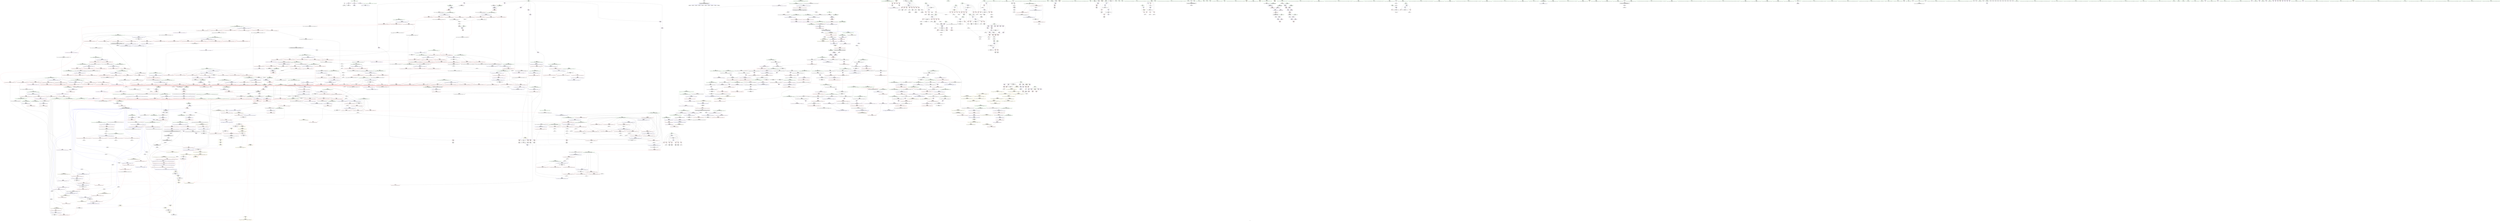 digraph "SVFG" {
	label="SVFG";

	Node0x555e8cedf0a0 [shape=record,color=grey,label="{NodeID: 0\nNullPtr}"];
	Node0x555e8cedf0a0 -> Node0x555e8d217160[style=solid];
	Node0x555e8cedf0a0 -> Node0x555e8d2452d0[style=solid];
	Node0x555e8d2e3b80 [shape=record,color=yellow,style=double,label="{NodeID: 1882\n359V_1 = ENCHI(MR_359V_0)\npts\{1687 \}\nFun[_ZN9__gnu_cxx5__ops14_Val_comp_iterIPFbiiEEclIiPiEEbRT_T0_]}"];
	Node0x555e8d2e3b80 -> Node0x555e8d2242c0[style=dashed];
	Node0x555e8d21d440 [shape=record,color=red,label="{NodeID: 775\n1194\<--1193\n\<--call4\n_ZSt13__adjust_heapIPiliN9__gnu_cxx5__ops15_Iter_comp_iterIPFbiiEEEEvT_T0_S8_T1_T2_\n}"];
	Node0x555e8d21d440 -> Node0x555e8d24b140[style=solid];
	Node0x555e8d389c60 [shape=record,color=black,label="{NodeID: 2657\n1569 = PHI(1058, )\n}"];
	Node0x555e8d213f90 [shape=record,color=purple,label="{NodeID: 443\n619\<--589\ncoerce.dive1\<--agg.tmp\n_ZSt6__sortIPiN9__gnu_cxx5__ops15_Iter_comp_iterIPFbiiEEEEvT_S7_T0_\n}"];
	Node0x555e8d213f90 -> Node0x555e8d22e430[style=solid];
	Node0x555e8d1d1110 [shape=record,color=green,label="{NodeID: 111\n660\<--661\n__first.addr\<--__first.addr_field_insensitive\n_ZSt16__introsort_loopIPilN9__gnu_cxx5__ops15_Iter_comp_iterIPFbiiEEEEvT_S7_T0_T1_\n}"];
	Node0x555e8d1d1110 -> Node0x555e8d22e770[style=solid];
	Node0x555e8d1d1110 -> Node0x555e8d22e840[style=solid];
	Node0x555e8d1d1110 -> Node0x555e8d22e910[style=solid];
	Node0x555e8d1d1110 -> Node0x555e8d247c70[style=solid];
	Node0x555e8d222e70 [shape=record,color=red,label="{NodeID: 886\n1695\<--1694\n\<--call\n_ZSt25__unguarded_linear_insertIPiN9__gnu_cxx5__ops14_Val_comp_iterIPFbiiEEEEvT_T0_\n}"];
	Node0x555e8d222e70 -> Node0x555e8d24e540[style=solid];
	Node0x555e8d275530 [shape=record,color=grey,label="{NodeID: 1661\n1828 = Binary(218, 1827, )\n}"];
	Node0x555e8d229970 [shape=record,color=red,label="{NodeID: 554\n136\<--35\n\<--stdout\nmain\n}"];
	Node0x555e8d229970 -> Node0x555e8d217870[style=solid];
	Node0x555e8d20d410 [shape=record,color=green,label="{NodeID: 222\n1548\<--1549\nagg.tmp7\<--agg.tmp7_field_insensitive\n_ZSt16__insertion_sortIPiN9__gnu_cxx5__ops15_Iter_comp_iterIPFbiiEEEEvT_S7_T0_\n}"];
	Node0x555e8d20d410 -> Node0x555e8d21c0c0[style=solid];
	Node0x555e8d20d410 -> Node0x555e8d2274e0[style=solid];
	Node0x555e8d2f2d00 [shape=record,color=yellow,style=double,label="{NodeID: 2104\n305V_1 = ENCHI(MR_305V_0)\npts\{1282 \}\nFun[_ZN9__gnu_cxx5__ops14_Iter_comp_valIPFbiiEEclIPiiEEbT_RT0_]}"];
	Node0x555e8d2f2d00 -> Node0x555e8d21ebd0[style=dashed];
	Node0x555e8d248220 [shape=record,color=blue, style = dotted,label="{NodeID: 997\n1925\<--1927\noffset_0\<--dummyVal\n_ZSt16__introsort_loopIPilN9__gnu_cxx5__ops15_Iter_comp_iterIPFbiiEEEEvT_S7_T0_T1_\n}"];
	Node0x555e8d248220 -> Node0x555e8d22f3a0[style=dashed];
	Node0x555e8d248220 -> Node0x555e8d2d77b0[style=dashed];
	Node0x555e8d2c14b0 [shape=record,color=black,label="{NodeID: 1772\nMR_30V_2 = PHI(MR_30V_4, MR_30V_1, )\npts\{116 \}\n}"];
	Node0x555e8d2c14b0 -> Node0x555e8d246340[style=dashed];
	Node0x555e8d22f3a0 [shape=record,color=red,label="{NodeID: 665\n726\<--725\n\<--coerce.dive6\n_ZSt16__introsort_loopIPilN9__gnu_cxx5__ops15_Iter_comp_iterIPFbiiEEEEvT_S7_T0_T1_\n|{<s0>41}}"];
	Node0x555e8d22f3a0:s0 -> Node0x555e8d37f320[style=solid,color=red];
	Node0x555e8d37dc10 [shape=record,color=black,label="{NodeID: 2547\n1270 = PHI(1236, )\n0th arg _ZSt11__push_heapIPiliN9__gnu_cxx5__ops14_Iter_comp_valIPFbiiEEEEvT_T0_S8_T1_RT2_ }"];
	Node0x555e8d37dc10 -> Node0x555e8d24b890[style=solid];
	Node0x555e8d21a520 [shape=record,color=black,label="{NodeID: 333\n800\<--750\n\<--__comp\n_ZSt22__final_insertion_sortIPiN9__gnu_cxx5__ops15_Iter_comp_iterIPFbiiEEEEvT_S7_T0_\n}"];
	Node0x555e8d21a520 -> Node0x555e8d225600[style=solid];
	Node0x555e8d24dc50 [shape=record,color=blue,label="{NodeID: 1108\n1616\<--1611\n__first.addr\<--__first\n_ZSt26__unguarded_insertion_sortIPiN9__gnu_cxx5__ops15_Iter_comp_iterIPFbiiEEEEvT_S7_T0_\n}"];
	Node0x555e8d24dc50 -> Node0x555e8d221f00[style=dashed];
	Node0x555e8cedf160 [shape=record,color=green,label="{NodeID: 1\n7\<--1\n__dso_handle\<--dummyObj\nGlob }"];
	Node0x555e8d21d510 [shape=record,color=red,label="{NodeID: 776\n1221\<--1220\n\<--call15\n_ZSt13__adjust_heapIPiliN9__gnu_cxx5__ops15_Iter_comp_iterIPFbiiEEEEvT_T0_S8_T1_T2_\n}"];
	Node0x555e8d21d510 -> Node0x555e8d24b3b0[style=solid];
	Node0x555e8d389d70 [shape=record,color=black,label="{NodeID: 2658\n1572 = PHI(1127, )\n}"];
	Node0x555e8d389d70 -> Node0x555e8d221bc0[style=solid];
	Node0x555e8d214060 [shape=record,color=purple,label="{NodeID: 444\n629\<--591\ncoerce.dive3\<--agg.tmp2\n_ZSt6__sortIPiN9__gnu_cxx5__ops15_Iter_comp_iterIPFbiiEEEEvT_S7_T0_\n}"];
	Node0x555e8d214060 -> Node0x555e8d22e500[style=solid];
	Node0x555e8d1cc880 [shape=record,color=green,label="{NodeID: 112\n662\<--663\n__last.addr\<--__last.addr_field_insensitive\n_ZSt16__introsort_loopIPilN9__gnu_cxx5__ops15_Iter_comp_iterIPFbiiEEEEvT_S7_T0_T1_\n}"];
	Node0x555e8d1cc880 -> Node0x555e8d22e9e0[style=solid];
	Node0x555e8d1cc880 -> Node0x555e8d22eab0[style=solid];
	Node0x555e8d1cc880 -> Node0x555e8d22eb80[style=solid];
	Node0x555e8d1cc880 -> Node0x555e8d22ec50[style=solid];
	Node0x555e8d1cc880 -> Node0x555e8d22ed20[style=solid];
	Node0x555e8d1cc880 -> Node0x555e8d247d40[style=solid];
	Node0x555e8d1cc880 -> Node0x555e8d2482f0[style=solid];
	Node0x555e8d222f40 [shape=record,color=red,label="{NodeID: 887\n1710\<--1709\n\<--call2\n_ZSt25__unguarded_linear_insertIPiN9__gnu_cxx5__ops14_Val_comp_iterIPFbiiEEEEvT_T0_\n}"];
	Node0x555e8d222f40 -> Node0x555e8d24e7b0[style=solid];
	Node0x555e8d2756b0 [shape=record,color=grey,label="{NodeID: 1662\n396 = Binary(178, 395, )\n}"];
	Node0x555e8d2756b0 -> Node0x555e8d275830[style=solid];
	Node0x555e8d229a40 [shape=record,color=red,label="{NodeID: 555\n475\<--35\n\<--stdout\nmain\n}"];
	Node0x555e8d20d4e0 [shape=record,color=green,label="{NodeID: 223\n1580\<--1581\n_ZSt13move_backwardIPiS0_ET0_T_S2_S1_\<--_ZSt13move_backwardIPiS0_ET0_T_S2_S1__field_insensitive\n}"];
	Node0x555e8d2482f0 [shape=record,color=blue,label="{NodeID: 998\n662\<--728\n__last.addr\<--\n_ZSt16__introsort_loopIPilN9__gnu_cxx5__ops15_Iter_comp_iterIPFbiiEEEEvT_S7_T0_T1_\n}"];
	Node0x555e8d2482f0 -> Node0x555e8d2d63b0[style=dashed];
	Node0x555e8d2c19b0 [shape=record,color=black,label="{NodeID: 1773\nMR_32V_2 = PHI(MR_32V_8, MR_32V_1, )\npts\{118 \}\n}"];
	Node0x555e8d2c19b0 -> Node0x555e8d246410[style=dashed];
	Node0x555e8d2c19b0 -> Node0x555e8d2c19b0[style=dashed];
	Node0x555e8d2c19b0 -> Node0x555e8d2e0db0[style=dashed];
	Node0x555e8d22f470 [shape=record,color=red,label="{NodeID: 666\n737\<--734\n\<--__n.addr\n_ZSt4__lgl\n}"];
	Node0x555e8d37dd20 [shape=record,color=black,label="{NodeID: 2548\n1271 = PHI(1237, )\n1st arg _ZSt11__push_heapIPiliN9__gnu_cxx5__ops14_Iter_comp_valIPFbiiEEEEvT_T0_S8_T1_RT2_ }"];
	Node0x555e8d37dd20 -> Node0x555e8d24b960[style=solid];
	Node0x555e8d21a5f0 [shape=record,color=black,label="{NodeID: 334\n777\<--756\n\<--agg.tmp\n_ZSt22__final_insertion_sortIPiN9__gnu_cxx5__ops15_Iter_comp_iterIPFbiiEEEEvT_S7_T0_\n}"];
	Node0x555e8d21a5f0 -> Node0x555e8d225120[style=solid];
	Node0x555e8d24dd20 [shape=record,color=blue,label="{NodeID: 1109\n1618\<--1612\n__last.addr\<--__last\n_ZSt26__unguarded_insertion_sortIPiN9__gnu_cxx5__ops15_Iter_comp_iterIPFbiiEEEEvT_S7_T0_\n}"];
	Node0x555e8d24dd20 -> Node0x555e8d221fd0[style=dashed];
	Node0x555e8d0213f0 [shape=record,color=green,label="{NodeID: 2\n9\<--1\n\<--dummyObj\nCan only get source location for instruction, argument, global var or function.}"];
	Node0x555e8d21d5e0 [shape=record,color=red,label="{NodeID: 777\n1240\<--1239\n\<--call20\n_ZSt13__adjust_heapIPiliN9__gnu_cxx5__ops15_Iter_comp_iterIPFbiiEEEEvT_T0_S8_T1_T2_\n|{<s0>75}}"];
	Node0x555e8d21d5e0:s0 -> Node0x555e8d37df40[style=solid,color=red];
	Node0x555e8d389ee0 [shape=record,color=black,label="{NodeID: 2659\n1579 = PHI(1655, )\n}"];
	Node0x555e8d214130 [shape=record,color=purple,label="{NodeID: 445\n1913\<--615\noffset_0\<--\n}"];
	Node0x555e8d214130 -> Node0x555e8d247930[style=solid];
	Node0x555e8d1cc950 [shape=record,color=green,label="{NodeID: 113\n664\<--665\n__depth_limit.addr\<--__depth_limit.addr_field_insensitive\n_ZSt16__introsort_loopIPilN9__gnu_cxx5__ops15_Iter_comp_iterIPFbiiEEEEvT_S7_T0_T1_\n}"];
	Node0x555e8d1cc950 -> Node0x555e8d22edf0[style=solid];
	Node0x555e8d1cc950 -> Node0x555e8d22eec0[style=solid];
	Node0x555e8d1cc950 -> Node0x555e8d22ef90[style=solid];
	Node0x555e8d1cc950 -> Node0x555e8d247e10[style=solid];
	Node0x555e8d1cc950 -> Node0x555e8d247fb0[style=solid];
	Node0x555e8d223010 [shape=record,color=red,label="{NodeID: 888\n1720\<--1719\n\<--call4\n_ZSt25__unguarded_linear_insertIPiN9__gnu_cxx5__ops14_Val_comp_iterIPFbiiEEEEvT_T0_\n}"];
	Node0x555e8d223010 -> Node0x555e8d24ea20[style=solid];
	Node0x555e8d275830 [shape=record,color=grey,label="{NodeID: 1663\n397 = Binary(394, 396, )\n}"];
	Node0x555e8d275830 -> Node0x555e8d27b9b0[style=solid];
	Node0x555e8d229b10 [shape=record,color=red,label="{NodeID: 556\n183\<--41\n\<--stderr\nmain\n}"];
	Node0x555e8d20d5e0 [shape=record,color=green,label="{NodeID: 224\n1594\<--1595\n_ZN9__gnu_cxx5__ops15__val_comp_iterIPFbiiEEENS0_14_Val_comp_iterIT_EENS0_15_Iter_comp_iterIS5_EE\<--_ZN9__gnu_cxx5__ops15__val_comp_iterIPFbiiEEENS0_14_Val_comp_iterIT_EENS0_15_Iter_comp_iterIS5_EE_field_insensitive\n}"];
	Node0x555e8d2483c0 [shape=record,color=blue,label="{NodeID: 999\n734\<--733\n__n.addr\<--__n\n_ZSt4__lgl\n}"];
	Node0x555e8d2483c0 -> Node0x555e8d22f470[style=dashed];
	Node0x555e8d2c1eb0 [shape=record,color=black,label="{NodeID: 1774\nMR_34V_2 = PHI(MR_34V_6, MR_34V_1, )\npts\{120 \}\n}"];
	Node0x555e8d2c1eb0 -> Node0x555e8d2464e0[style=dashed];
	Node0x555e8d2c1eb0 -> Node0x555e8d2c1eb0[style=dashed];
	Node0x555e8d2c1eb0 -> Node0x555e8d2e12b0[style=dashed];
	Node0x555e8d22f540 [shape=record,color=red,label="{NodeID: 667\n767\<--752\n\<--__first.addr\n_ZSt22__final_insertion_sortIPiN9__gnu_cxx5__ops15_Iter_comp_iterIPFbiiEEEEvT_S7_T0_\n}"];
	Node0x555e8d22f540 -> Node0x555e8d21a930[style=solid];
	Node0x555e8d37de30 [shape=record,color=black,label="{NodeID: 2549\n1272 = PHI(1238, )\n2nd arg _ZSt11__push_heapIPiliN9__gnu_cxx5__ops14_Iter_comp_valIPFbiiEEEEvT_T0_S8_T1_RT2_ }"];
	Node0x555e8d37de30 -> Node0x555e8d24ba30[style=solid];
	Node0x555e8d21a6c0 [shape=record,color=black,label="{NodeID: 335\n788\<--758\n\<--agg.tmp3\n_ZSt22__final_insertion_sortIPiN9__gnu_cxx5__ops15_Iter_comp_iterIPFbiiEEEEvT_S7_T0_\n}"];
	Node0x555e8d21a6c0 -> Node0x555e8d225390[style=solid];
	Node0x555e8d24ddf0 [shape=record,color=blue,label="{NodeID: 1110\n1620\<--1630\n__i\<--\n_ZSt26__unguarded_insertion_sortIPiN9__gnu_cxx5__ops15_Iter_comp_iterIPFbiiEEEEvT_S7_T0_\n}"];
	Node0x555e8d24ddf0 -> Node0x555e8d2bb3a0[style=dashed];
	Node0x555e8ceec840 [shape=record,color=green,label="{NodeID: 3\n26\<--1\n.str\<--dummyObj\nGlob }"];
	Node0x555e8d21d6b0 [shape=record,color=red,label="{NodeID: 778\n1250\<--1247\n\<--__t.addr\n_ZSt4moveIRN9__gnu_cxx5__ops15_Iter_comp_iterIPFbiiEEEEONSt16remove_referenceIT_E4typeEOS8_\n}"];
	Node0x555e8d21d6b0 -> Node0x555e8d21bcb0[style=solid];
	Node0x555e8d389ff0 [shape=record,color=black,label="{NodeID: 2660\n1582 = PHI(1127, )\n}"];
	Node0x555e8d389ff0 -> Node0x555e8d221c90[style=solid];
	Node0x555e8d214200 [shape=record,color=purple,label="{NodeID: 446\n1914\<--616\noffset_0\<--\n}"];
	Node0x555e8d214200 -> Node0x555e8d224940[style=solid];
	Node0x555e8d1cca20 [shape=record,color=green,label="{NodeID: 114\n666\<--667\nagg.tmp\<--agg.tmp_field_insensitive\n_ZSt16__introsort_loopIPilN9__gnu_cxx5__ops15_Iter_comp_iterIPFbiiEEEEvT_S7_T0_T1_\n}"];
	Node0x555e8d1cca20 -> Node0x555e8d219d00[style=solid];
	Node0x555e8d1cca20 -> Node0x555e8d214610[style=solid];
	Node0x555e8d2230e0 [shape=record,color=red,label="{NodeID: 889\n1737\<--1736\n\<--coerce.dive1\n_ZN9__gnu_cxx5__ops15__val_comp_iterIPFbiiEEENS0_14_Val_comp_iterIT_EENS0_15_Iter_comp_iterIS5_EE\n}"];
	Node0x555e8d2230e0 -> Node0x555e8d21c400[style=solid];
	Node0x555e8d2759b0 [shape=record,color=grey,label="{NodeID: 1664\n417 = Binary(416, 178, )\n}"];
	Node0x555e8d2759b0 -> Node0x555e8d246a90[style=solid];
	Node0x555e8d229be0 [shape=record,color=red,label="{NodeID: 557\n84\<--78\n\<--p1.addr\n_Z3cmpii\n}"];
	Node0x555e8d229be0 -> Node0x555e8d217530[style=solid];
	Node0x555e8d20d6e0 [shape=record,color=green,label="{NodeID: 225\n1601\<--1602\n_ZSt25__unguarded_linear_insertIPiN9__gnu_cxx5__ops14_Val_comp_iterIPFbiiEEEEvT_T0_\<--_ZSt25__unguarded_linear_insertIPiN9__gnu_cxx5__ops14_Val_comp_iterIPFbiiEEEEvT_T0__field_insensitive\n}"];
	Node0x555e8d248490 [shape=record,color=blue,label="{NodeID: 1000\n762\<--749\ncoerce.dive\<--__comp.coerce\n_ZSt22__final_insertion_sortIPiN9__gnu_cxx5__ops15_Iter_comp_iterIPFbiiEEEEvT_S7_T0_\n}"];
	Node0x555e8d248490 -> Node0x555e8d224d50[style=dashed];
	Node0x555e8d248490 -> Node0x555e8d224e20[style=dashed];
	Node0x555e8d248490 -> Node0x555e8d2447b0[style=dashed];
	Node0x555e8d2c23b0 [shape=record,color=black,label="{NodeID: 1775\nMR_36V_2 = PHI(MR_36V_8, MR_36V_1, )\npts\{122 \}\n}"];
	Node0x555e8d2c23b0 -> Node0x555e8d2465b0[style=dashed];
	Node0x555e8d2c23b0 -> Node0x555e8d2c23b0[style=dashed];
	Node0x555e8d2c23b0 -> Node0x555e8d2e17b0[style=dashed];
	Node0x555e8d22f610 [shape=record,color=red,label="{NodeID: 668\n774\<--752\n\<--__first.addr\n_ZSt22__final_insertion_sortIPiN9__gnu_cxx5__ops15_Iter_comp_iterIPFbiiEEEEvT_S7_T0_\n|{<s0>44}}"];
	Node0x555e8d22f610:s0 -> Node0x555e8d37a550[style=solid,color=red];
	Node0x555e8d37df40 [shape=record,color=black,label="{NodeID: 2550\n1273 = PHI(1240, )\n3rd arg _ZSt11__push_heapIPiliN9__gnu_cxx5__ops14_Iter_comp_valIPFbiiEEEEvT_T0_S8_T1_RT2_ }"];
	Node0x555e8d37df40 -> Node0x555e8d24bb00[style=solid];
	Node0x555e8d21a790 [shape=record,color=black,label="{NodeID: 336\n799\<--760\n\<--agg.tmp5\n_ZSt22__final_insertion_sortIPiN9__gnu_cxx5__ops15_Iter_comp_iterIPFbiiEEEEvT_S7_T0_\n}"];
	Node0x555e8d21a790 -> Node0x555e8d225530[style=solid];
	Node0x555e8d24dec0 [shape=record,color=blue, style = dotted,label="{NodeID: 1111\n1955\<--1957\noffset_0\<--dummyVal\n_ZSt26__unguarded_insertion_sortIPiN9__gnu_cxx5__ops15_Iter_comp_iterIPFbiiEEEEvT_S7_T0_\n}"];
	Node0x555e8d24dec0 -> Node0x555e8d222310[style=dashed];
	Node0x555e8d24dec0 -> Node0x555e8d2bc2a0[style=dashed];
	Node0x555e8d018750 [shape=record,color=green,label="{NodeID: 4\n28\<--1\n.str.1\<--dummyObj\nGlob }"];
	Node0x555e8d2e3f00 [shape=record,color=yellow,style=double,label="{NodeID: 1886\n6V_1 = ENCHI(MR_6V_0)\npts\{180000 \}\nFun[_ZN9__gnu_cxx5__ops14_Val_comp_iterIPFbiiEEclIiPiEEbRT_T0_]}"];
	Node0x555e8d21d780 [shape=record,color=red,label="{NodeID: 779\n1261\<--1255\nthis1\<--this.addr\n_ZN9__gnu_cxx5__ops14_Iter_comp_valIPFbiiEEC2EONS0_15_Iter_comp_iterIS3_EE\n}"];
	Node0x555e8d21d780 -> Node0x555e8d226b20[style=solid];
	Node0x555e8d38a160 [shape=record,color=black,label="{NodeID: 2661\n1593 = PHI(1724, )\n}"];
	Node0x555e8d38a160 -> Node0x555e8d24d9e0[style=solid];
	Node0x555e8d2142d0 [shape=record,color=purple,label="{NodeID: 447\n1916\<--626\noffset_0\<--\n}"];
	Node0x555e8d2142d0 -> Node0x555e8d247a00[style=solid];
	Node0x555e8d1ccaf0 [shape=record,color=green,label="{NodeID: 115\n668\<--669\n__cut\<--__cut_field_insensitive\n_ZSt16__introsort_loopIPilN9__gnu_cxx5__ops15_Iter_comp_iterIPFbiiEEEEvT_S7_T0_T1_\n}"];
	Node0x555e8d1ccaf0 -> Node0x555e8d22f060[style=solid];
	Node0x555e8d1ccaf0 -> Node0x555e8d22f130[style=solid];
	Node0x555e8d1ccaf0 -> Node0x555e8d248150[style=solid];
	Node0x555e8d2231b0 [shape=record,color=red,label="{NodeID: 890\n1752\<--1743\n\<--__first.addr\n_ZSt23__copy_move_backward_a2ILb1EPiS0_ET1_T0_S2_S1_\n|{<s0>117}}"];
	Node0x555e8d2231b0:s0 -> Node0x555e8d37b420[style=solid,color=red];
	Node0x555e8d275b30 [shape=record,color=grey,label="{NodeID: 1665\n241 = Binary(239, 240, )\n}"];
	Node0x555e8d275b30 -> Node0x555e8d245d90[style=solid];
	Node0x555e8d229cb0 [shape=record,color=red,label="{NodeID: 558\n88\<--80\n\<--p2.addr\n_Z3cmpii\n}"];
	Node0x555e8d229cb0 -> Node0x555e8d217600[style=solid];
	Node0x555e8d20d7e0 [shape=record,color=green,label="{NodeID: 226\n1614\<--1615\n__comp\<--__comp_field_insensitive\n_ZSt26__unguarded_insertion_sortIPiN9__gnu_cxx5__ops15_Iter_comp_iterIPFbiiEEEEvT_S7_T0_\n}"];
	Node0x555e8d20d7e0 -> Node0x555e8d21c190[style=solid];
	Node0x555e8d20d7e0 -> Node0x555e8d2279c0[style=solid];
	Node0x555e8d2f3080 [shape=record,color=yellow,style=double,label="{NodeID: 2108\n6V_1 = ENCHI(MR_6V_0)\npts\{180000 \}\nFun[_ZN9__gnu_cxx5__ops14_Iter_comp_valIPFbiiEEclIPiiEEbT_RT0_]}"];
	Node0x555e8d248560 [shape=record,color=blue,label="{NodeID: 1001\n752\<--747\n__first.addr\<--__first\n_ZSt22__final_insertion_sortIPiN9__gnu_cxx5__ops15_Iter_comp_iterIPFbiiEEEEvT_S7_T0_\n}"];
	Node0x555e8d248560 -> Node0x555e8d22f540[style=dashed];
	Node0x555e8d248560 -> Node0x555e8d22f610[style=dashed];
	Node0x555e8d248560 -> Node0x555e8d22f6e0[style=dashed];
	Node0x555e8d248560 -> Node0x555e8d22f7b0[style=dashed];
	Node0x555e8d248560 -> Node0x555e8d22f880[style=dashed];
	Node0x555e8d2c28b0 [shape=record,color=black,label="{NodeID: 1776\nMR_38V_2 = PHI(MR_38V_11, MR_38V_1, )\npts\{124 \}\n}"];
	Node0x555e8d2c28b0 -> Node0x555e8d246820[style=dashed];
	Node0x555e8d2c28b0 -> Node0x555e8d2c28b0[style=dashed];
	Node0x555e8d22f6e0 [shape=record,color=red,label="{NodeID: 669\n775\<--752\n\<--__first.addr\n_ZSt22__final_insertion_sortIPiN9__gnu_cxx5__ops15_Iter_comp_iterIPFbiiEEEEvT_S7_T0_\n}"];
	Node0x555e8d22f6e0 -> Node0x555e8d225050[style=solid];
	Node0x555e8d37e050 [shape=record,color=black,label="{NodeID: 2551\n1274 = PHI(1154, )\n4th arg _ZSt11__push_heapIPiliN9__gnu_cxx5__ops14_Iter_comp_valIPFbiiEEEEvT_T0_S8_T1_RT2_ }"];
	Node0x555e8d37e050 -> Node0x555e8d24bbd0[style=solid];
	Node0x555e8d21a860 [shape=record,color=black,label="{NodeID: 337\n768\<--766\nsub.ptr.lhs.cast\<--\n_ZSt22__final_insertion_sortIPiN9__gnu_cxx5__ops15_Iter_comp_iterIPFbiiEEEEvT_S7_T0_\n}"];
	Node0x555e8d21a860 -> Node0x555e8d27a4b0[style=solid];
	Node0x555e8d24df90 [shape=record,color=blue,label="{NodeID: 1112\n1644\<--1643\ncoerce.dive3\<--call\n_ZSt26__unguarded_insertion_sortIPiN9__gnu_cxx5__ops15_Iter_comp_iterIPFbiiEEEEvT_S7_T0_\n}"];
	Node0x555e8d24df90 -> Node0x555e8d2223e0[style=dashed];
	Node0x555e8d24df90 -> Node0x555e8d2bbda0[style=dashed];
	Node0x555e8d1d4960 [shape=record,color=green,label="{NodeID: 5\n30\<--1\nstdin\<--dummyObj\nGlob }"];
	Node0x555e8d2e3fe0 [shape=record,color=yellow,style=double,label="{NodeID: 1887\n364V_1 = ENCHI(MR_364V_0)\npts\{16830000 \}\nFun[_ZN9__gnu_cxx5__ops14_Val_comp_iterIPFbiiEEclIiPiEEbRT_T0_]}"];
	Node0x555e8d2e3fe0 -> Node0x555e8d2241f0[style=dashed];
	Node0x555e8d21d850 [shape=record,color=red,label="{NodeID: 780\n1263\<--1257\n\<--__comp.addr\n_ZN9__gnu_cxx5__ops14_Iter_comp_valIPFbiiEEC2EONS0_15_Iter_comp_iterIS3_EE\n}"];
	Node0x555e8d21d850 -> Node0x555e8d226bf0[style=solid];
	Node0x555e8d38a2a0 [shape=record,color=black,label="{NodeID: 2662\n1643 = PHI(1724, )\n}"];
	Node0x555e8d38a2a0 -> Node0x555e8d24df90[style=solid];
	Node0x555e8d2143a0 [shape=record,color=purple,label="{NodeID: 448\n1917\<--627\noffset_0\<--\n}"];
	Node0x555e8d2143a0 -> Node0x555e8d224a10[style=solid];
	Node0x555e8d1ccbc0 [shape=record,color=green,label="{NodeID: 116\n670\<--671\nagg.tmp3\<--agg.tmp3_field_insensitive\n_ZSt16__introsort_loopIPilN9__gnu_cxx5__ops15_Iter_comp_iterIPFbiiEEEEvT_S7_T0_T1_\n}"];
	Node0x555e8d1ccbc0 -> Node0x555e8d219dd0[style=solid];
	Node0x555e8d1ccbc0 -> Node0x555e8d2146e0[style=solid];
	Node0x555e8d2ec740 [shape=record,color=yellow,style=double,label="{NodeID: 1998\n234V_1 = ENCHI(MR_234V_0)\npts\{180000 8130000 \}\nFun[_ZSt11__sort_heapIPiN9__gnu_cxx5__ops15_Iter_comp_iterIPFbiiEEEEvT_S7_RT0_]|{<s0>59|<s1>59}}"];
	Node0x555e8d2ec740:s0 -> Node0x555e8d2f2750[style=dashed,color=red];
	Node0x555e8d2ec740:s1 -> Node0x555e8d2f2a30[style=dashed,color=red];
	Node0x555e8d223280 [shape=record,color=red,label="{NodeID: 891\n1756\<--1745\n\<--__last.addr\n_ZSt23__copy_move_backward_a2ILb1EPiS0_ET1_T0_S2_S1_\n|{<s0>118}}"];
	Node0x555e8d223280:s0 -> Node0x555e8d37b420[style=solid,color=red];
	Node0x555e8d275cb0 [shape=record,color=grey,label="{NodeID: 1666\n245 = Binary(244, 246, )\n}"];
	Node0x555e8d275cb0 -> Node0x555e8d217ae0[style=solid];
	Node0x555e8d229d80 [shape=record,color=red,label="{NodeID: 559\n87\<--86\n\<--arrayidx\n_Z3cmpii\n}"];
	Node0x555e8d229d80 -> Node0x555e8d27c8b0[style=solid];
	Node0x555e8d20d8b0 [shape=record,color=green,label="{NodeID: 227\n1616\<--1617\n__first.addr\<--__first.addr_field_insensitive\n_ZSt26__unguarded_insertion_sortIPiN9__gnu_cxx5__ops15_Iter_comp_iterIPFbiiEEEEvT_S7_T0_\n}"];
	Node0x555e8d20d8b0 -> Node0x555e8d221f00[style=solid];
	Node0x555e8d20d8b0 -> Node0x555e8d24dc50[style=solid];
	Node0x555e8d2f3160 [shape=record,color=yellow,style=double,label="{NodeID: 2109\n283V_1 = ENCHI(MR_283V_0)\npts\{11550000 \}\nFun[_ZN9__gnu_cxx5__ops14_Iter_comp_valIPFbiiEEclIPiiEEbT_RT0_]}"];
	Node0x555e8d2f3160 -> Node0x555e8d21ea30[style=dashed];
	Node0x555e8d248630 [shape=record,color=blue,label="{NodeID: 1002\n754\<--748\n__last.addr\<--__last\n_ZSt22__final_insertion_sortIPiN9__gnu_cxx5__ops15_Iter_comp_iterIPFbiiEEEEvT_S7_T0_\n}"];
	Node0x555e8d248630 -> Node0x555e8d22f950[style=dashed];
	Node0x555e8d248630 -> Node0x555e8d22fa20[style=dashed];
	Node0x555e8d248630 -> Node0x555e8d22faf0[style=dashed];
	Node0x555e8d2c2db0 [shape=record,color=black,label="{NodeID: 1777\nMR_40V_2 = PHI(MR_40V_6, MR_40V_1, )\npts\{126 \}\n}"];
	Node0x555e8d2c2db0 -> Node0x555e8d2468f0[style=dashed];
	Node0x555e8d2c2db0 -> Node0x555e8d2c2db0[style=dashed];
	Node0x555e8d22f7b0 [shape=record,color=red,label="{NodeID: 670\n785\<--752\n\<--__first.addr\n_ZSt22__final_insertion_sortIPiN9__gnu_cxx5__ops15_Iter_comp_iterIPFbiiEEEEvT_S7_T0_\n}"];
	Node0x555e8d22f7b0 -> Node0x555e8d2252c0[style=solid];
	Node0x555e8d37e160 [shape=record,color=black,label="{NodeID: 2552\n747 = PHI(624, )\n0th arg _ZSt22__final_insertion_sortIPiN9__gnu_cxx5__ops15_Iter_comp_iterIPFbiiEEEEvT_S7_T0_ }"];
	Node0x555e8d37e160 -> Node0x555e8d248560[style=solid];
	Node0x555e8d21a930 [shape=record,color=black,label="{NodeID: 338\n769\<--767\nsub.ptr.rhs.cast\<--\n_ZSt22__final_insertion_sortIPiN9__gnu_cxx5__ops15_Iter_comp_iterIPFbiiEEEEvT_S7_T0_\n}"];
	Node0x555e8d21a930 -> Node0x555e8d27a4b0[style=solid];
	Node0x555e8d24e060 [shape=record,color=blue,label="{NodeID: 1113\n1620\<--1651\n__i\<--incdec.ptr\n_ZSt26__unguarded_insertion_sortIPiN9__gnu_cxx5__ops15_Iter_comp_iterIPFbiiEEEEvT_S7_T0_\n}"];
	Node0x555e8d24e060 -> Node0x555e8d2bb3a0[style=dashed];
	Node0x555e8d1d49f0 [shape=record,color=green,label="{NodeID: 6\n31\<--1\n.str.2\<--dummyObj\nGlob }"];
	Node0x555e8d21d920 [shape=record,color=red,label="{NodeID: 781\n1266\<--1265\n\<--call\n_ZN9__gnu_cxx5__ops14_Iter_comp_valIPFbiiEEC2EONS0_15_Iter_comp_iterIS3_EE\n}"];
	Node0x555e8d21d920 -> Node0x555e8d24b7c0[style=solid];
	Node0x555e8d38a3e0 [shape=record,color=black,label="{NodeID: 2663\n1669 = PHI(1764, )\n|{<s0>110}}"];
	Node0x555e8d38a3e0:s0 -> Node0x555e8d37e8d0[style=solid,color=red];
	Node0x555e8d214470 [shape=record,color=purple,label="{NodeID: 449\n650\<--638\ncoerce.dive\<--retval\n_ZN9__gnu_cxx5__ops16__iter_comp_iterIPFbiiEEENS0_15_Iter_comp_iterIT_EES5_\n}"];
	Node0x555e8d214470 -> Node0x555e8d22e6a0[style=solid];
	Node0x555e8d1ccc90 [shape=record,color=green,label="{NodeID: 117\n672\<--673\nagg.tmp5\<--agg.tmp5_field_insensitive\n_ZSt16__introsort_loopIPilN9__gnu_cxx5__ops15_Iter_comp_iterIPFbiiEEEEvT_S7_T0_T1_\n}"];
	Node0x555e8d1ccc90 -> Node0x555e8d219ea0[style=solid];
	Node0x555e8d1ccc90 -> Node0x555e8d2147b0[style=solid];
	Node0x555e8d2ec850 [shape=record,color=yellow,style=double,label="{NodeID: 1999\n14V_1 = ENCHI(MR_14V_0)\npts\{25 \}\nFun[_ZSt22__move_median_to_firstIPiN9__gnu_cxx5__ops15_Iter_comp_iterIPFbiiEEEEvT_S7_S7_S7_T0_]|{<s0>80|<s1>81|<s2>82|<s3>83|<s4>84|<s5>85|<s6>86|<s7>87|<s8>88|<s9>89|<s10>90}}"];
	Node0x555e8d2ec850:s0 -> Node0x555e8d2f3240[style=dashed,color=red];
	Node0x555e8d2ec850:s1 -> Node0x555e8d2f3240[style=dashed,color=red];
	Node0x555e8d2ec850:s2 -> Node0x555e8d2f3980[style=dashed,color=red];
	Node0x555e8d2ec850:s3 -> Node0x555e8d2f3240[style=dashed,color=red];
	Node0x555e8d2ec850:s4 -> Node0x555e8d2f3980[style=dashed,color=red];
	Node0x555e8d2ec850:s5 -> Node0x555e8d2f3980[style=dashed,color=red];
	Node0x555e8d2ec850:s6 -> Node0x555e8d2f3240[style=dashed,color=red];
	Node0x555e8d2ec850:s7 -> Node0x555e8d2f3980[style=dashed,color=red];
	Node0x555e8d2ec850:s8 -> Node0x555e8d2f3240[style=dashed,color=red];
	Node0x555e8d2ec850:s9 -> Node0x555e8d2f3980[style=dashed,color=red];
	Node0x555e8d2ec850:s10 -> Node0x555e8d2f3980[style=dashed,color=red];
	Node0x555e8d223350 [shape=record,color=red,label="{NodeID: 892\n1758\<--1747\n\<--__result.addr\n_ZSt23__copy_move_backward_a2ILb1EPiS0_ET1_T0_S2_S1_\n|{<s0>119}}"];
	Node0x555e8d223350:s0 -> Node0x555e8d37b420[style=solid,color=red];
	Node0x555e8d275e30 [shape=record,color=grey,label="{NodeID: 1667\n1187 = Binary(1186, 706, )\n}"];
	Node0x555e8d275e30 -> Node0x555e8d24b070[style=solid];
	Node0x555e8d229e50 [shape=record,color=red,label="{NodeID: 560\n91\<--90\n\<--arrayidx2\n_Z3cmpii\n}"];
	Node0x555e8d229e50 -> Node0x555e8d27c8b0[style=solid];
	Node0x555e8d20d980 [shape=record,color=green,label="{NodeID: 228\n1618\<--1619\n__last.addr\<--__last.addr_field_insensitive\n_ZSt26__unguarded_insertion_sortIPiN9__gnu_cxx5__ops15_Iter_comp_iterIPFbiiEEEEvT_S7_T0_\n}"];
	Node0x555e8d20d980 -> Node0x555e8d221fd0[style=solid];
	Node0x555e8d20d980 -> Node0x555e8d24dd20[style=solid];
	Node0x555e8d2f3240 [shape=record,color=yellow,style=double,label="{NodeID: 2110\n14V_1 = ENCHI(MR_14V_0)\npts\{25 \}\nFun[_ZN9__gnu_cxx5__ops15_Iter_comp_iterIPFbiiEEclIPiS6_EEbT_T0_]}"];
	Node0x555e8d2f3240 -> Node0x555e8d232bb0[style=dashed];
	Node0x555e8d2f3240 -> Node0x555e8d232c80[style=dashed];
	Node0x555e8d248700 [shape=record,color=blue, style = dotted,label="{NodeID: 1003\n1928\<--1930\noffset_0\<--dummyVal\n_ZSt22__final_insertion_sortIPiN9__gnu_cxx5__ops15_Iter_comp_iterIPFbiiEEEEvT_S7_T0_\n}"];
	Node0x555e8d248700 -> Node0x555e8d22fbc0[style=dashed];
	Node0x555e8d248700 -> Node0x555e8d2cb4b0[style=dashed];
	Node0x555e8d2c32b0 [shape=record,color=black,label="{NodeID: 1778\nMR_42V_2 = PHI(MR_42V_6, MR_42V_1, )\npts\{128 \}\n}"];
	Node0x555e8d2c32b0 -> Node0x555e8d246c30[style=dashed];
	Node0x555e8d2c32b0 -> Node0x555e8d2c32b0[style=dashed];
	Node0x555e8d22f880 [shape=record,color=red,label="{NodeID: 671\n797\<--752\n\<--__first.addr\n_ZSt22__final_insertion_sortIPiN9__gnu_cxx5__ops15_Iter_comp_iterIPFbiiEEEEvT_S7_T0_\n|{<s0>48}}"];
	Node0x555e8d22f880:s0 -> Node0x555e8d37a550[style=solid,color=red];
	Node0x555e8d37e270 [shape=record,color=black,label="{NodeID: 2553\n748 = PHI(625, )\n1st arg _ZSt22__final_insertion_sortIPiN9__gnu_cxx5__ops15_Iter_comp_iterIPFbiiEEEEvT_S7_T0_ }"];
	Node0x555e8d37e270 -> Node0x555e8d248630[style=solid];
	Node0x555e8d21aa00 [shape=record,color=black,label="{NodeID: 339\n831\<--812\n\<--__comp\n_ZSt14__partial_sortIPiN9__gnu_cxx5__ops15_Iter_comp_iterIPFbiiEEEEvT_S7_S7_T0_\n}"];
	Node0x555e8d21aa00 -> Node0x555e8d225940[style=solid];
	Node0x555e8d24e130 [shape=record,color=blue,label="{NodeID: 1114\n1659\<--1656\n__first.addr\<--__first\n_ZSt13move_backwardIPiS0_ET0_T_S2_S1_\n}"];
	Node0x555e8d24e130 -> Node0x555e8d2224b0[style=dashed];
	Node0x555e8d1d50b0 [shape=record,color=green,label="{NodeID: 7\n33\<--1\n.str.3\<--dummyObj\nGlob }"];
	Node0x555e8d21d9f0 [shape=record,color=red,label="{NodeID: 782\n1302\<--1275\n\<--__first.addr\n_ZSt11__push_heapIPiliN9__gnu_cxx5__ops14_Iter_comp_valIPFbiiEEEEvT_T0_S8_T1_RT2_\n}"];
	Node0x555e8d21d9f0 -> Node0x555e8d228ee0[style=solid];
	Node0x555e8d38a5b0 [shape=record,color=black,label="{NodeID: 2664\n1673 = PHI(1764, )\n|{<s0>110}}"];
	Node0x555e8d38a5b0:s0 -> Node0x555e8d37e9e0[style=solid,color=red];
	Node0x555e8d214540 [shape=record,color=purple,label="{NodeID: 450\n674\<--658\ncoerce.dive\<--__comp\n_ZSt16__introsort_loopIPilN9__gnu_cxx5__ops15_Iter_comp_iterIPFbiiEEEEvT_S7_T0_T1_\n}"];
	Node0x555e8d214540 -> Node0x555e8d247ba0[style=solid];
	Node0x555e8d1ccd60 [shape=record,color=green,label="{NodeID: 118\n701\<--702\n_ZSt14__partial_sortIPiN9__gnu_cxx5__ops15_Iter_comp_iterIPFbiiEEEEvT_S7_S7_T0_\<--_ZSt14__partial_sortIPiN9__gnu_cxx5__ops15_Iter_comp_iterIPFbiiEEEEvT_S7_S7_T0__field_insensitive\n}"];
	Node0x555e8d223420 [shape=record,color=red,label="{NodeID: 893\n1769\<--1766\n\<--__it.addr\n_ZSt12__miter_baseIPiET_S1_\n}"];
	Node0x555e8d223420 -> Node0x555e8d21c5a0[style=solid];
	Node0x555e8d275fb0 [shape=record,color=grey,label="{NodeID: 1668\n1203 = Binary(1202, 973, )\n}"];
	Node0x555e8d275fb0 -> Node0x555e8d27be30[style=solid];
	Node0x555e8d229f20 [shape=record,color=red,label="{NodeID: 561\n172\<--103\n\<--ii\nmain\n}"];
	Node0x555e8d229f20 -> Node0x555e8d27d7b0[style=solid];
	Node0x555e8d20da50 [shape=record,color=green,label="{NodeID: 229\n1620\<--1621\n__i\<--__i_field_insensitive\n_ZSt26__unguarded_insertion_sortIPiN9__gnu_cxx5__ops15_Iter_comp_iterIPFbiiEEEEvT_S7_T0_\n}"];
	Node0x555e8d20da50 -> Node0x555e8d2220a0[style=solid];
	Node0x555e8d20da50 -> Node0x555e8d222170[style=solid];
	Node0x555e8d20da50 -> Node0x555e8d222240[style=solid];
	Node0x555e8d20da50 -> Node0x555e8d24ddf0[style=solid];
	Node0x555e8d20da50 -> Node0x555e8d24e060[style=solid];
	Node0x555e8d2487d0 [shape=record,color=blue, style = dotted,label="{NodeID: 1004\n1931\<--1933\noffset_0\<--dummyVal\n_ZSt22__final_insertion_sortIPiN9__gnu_cxx5__ops15_Iter_comp_iterIPFbiiEEEEvT_S7_T0_\n}"];
	Node0x555e8d2487d0 -> Node0x555e8d22fc90[style=dashed];
	Node0x555e8d2487d0 -> Node0x555e8d2cb9b0[style=dashed];
	Node0x555e8d2c37b0 [shape=record,color=black,label="{NodeID: 1779\nMR_46V_2 = PHI(MR_46V_3, MR_46V_1, )\npts\{160000 \}\n}"];
	Node0x555e8d2c37b0 -> Node0x555e8d22cfe0[style=dashed];
	Node0x555e8d2c37b0 -> Node0x555e8d22d180[style=dashed];
	Node0x555e8d2c37b0 -> Node0x555e8d22d320[style=dashed];
	Node0x555e8d2c37b0 -> Node0x555e8d22d590[style=dashed];
	Node0x555e8d2c37b0 -> Node0x555e8d2460d0[style=dashed];
	Node0x555e8d2c37b0 -> Node0x555e8d2c37b0[style=dashed];
	Node0x555e8d22f950 [shape=record,color=red,label="{NodeID: 672\n766\<--754\n\<--__last.addr\n_ZSt22__final_insertion_sortIPiN9__gnu_cxx5__ops15_Iter_comp_iterIPFbiiEEEEvT_S7_T0_\n}"];
	Node0x555e8d22f950 -> Node0x555e8d21a860[style=solid];
	Node0x555e8d37e380 [shape=record,color=black,label="{NodeID: 2554\n749 = PHI(630, )\n2nd arg _ZSt22__final_insertion_sortIPiN9__gnu_cxx5__ops15_Iter_comp_iterIPFbiiEEEEvT_S7_T0_ }"];
	Node0x555e8d37e380 -> Node0x555e8d248490[style=solid];
	Node0x555e8d21aad0 [shape=record,color=black,label="{NodeID: 340\n830\<--820\n\<--agg.tmp\n_ZSt14__partial_sortIPiN9__gnu_cxx5__ops15_Iter_comp_iterIPFbiiEEEEvT_S7_S7_T0_\n}"];
	Node0x555e8d21aad0 -> Node0x555e8d225870[style=solid];
	Node0x555e8d24e200 [shape=record,color=blue,label="{NodeID: 1115\n1661\<--1657\n__last.addr\<--__last\n_ZSt13move_backwardIPiS0_ET0_T_S2_S1_\n}"];
	Node0x555e8d24e200 -> Node0x555e8d222580[style=dashed];
	Node0x555e8d1d5140 [shape=record,color=green,label="{NodeID: 8\n35\<--1\nstdout\<--dummyObj\nGlob }"];
	Node0x555e8d21dac0 [shape=record,color=red,label="{NodeID: 783\n1311\<--1275\n\<--__first.addr\n_ZSt11__push_heapIPiliN9__gnu_cxx5__ops14_Iter_comp_valIPFbiiEEEEvT_T0_S8_T1_RT2_\n}"];
	Node0x555e8d21dac0 -> Node0x555e8d228fb0[style=solid];
	Node0x555e8d38a6f0 [shape=record,color=black,label="{NodeID: 2665\n1675 = PHI(1739, )\n}"];
	Node0x555e8d38a6f0 -> Node0x555e8d21c330[style=solid];
	Node0x555e8d214610 [shape=record,color=purple,label="{NodeID: 451\n698\<--666\ncoerce.dive2\<--agg.tmp\n_ZSt16__introsort_loopIPilN9__gnu_cxx5__ops15_Iter_comp_iterIPFbiiEEEEvT_S7_T0_T1_\n}"];
	Node0x555e8d214610 -> Node0x555e8d22f200[style=solid];
	Node0x555e8d1cce60 [shape=record,color=green,label="{NodeID: 119\n716\<--717\n_ZSt27__unguarded_partition_pivotIPiN9__gnu_cxx5__ops15_Iter_comp_iterIPFbiiEEEET_S7_S7_T0_\<--_ZSt27__unguarded_partition_pivotIPiN9__gnu_cxx5__ops15_Iter_comp_iterIPFbiiEEEET_S7_S7_T0__field_insensitive\n}"];
	Node0x555e8d2234f0 [shape=record,color=red,label="{NodeID: 894\n1787\<--1775\n\<--__first.addr\n_ZSt22__copy_move_backward_aILb1EPiS0_ET1_T0_S2_S1_\n|{<s0>121}}"];
	Node0x555e8d2234f0:s0 -> Node0x555e8d37ec00[style=solid,color=red];
	Node0x555e8d276130 [shape=record,color=grey,label="{NodeID: 1669\n1209 = Binary(1208, 614, )\n}"];
	Node0x555e8d276130 -> Node0x555e8d27cd30[style=solid];
	Node0x555e8d229ff0 [shape=record,color=red,label="{NodeID: 562\n176\<--103\n\<--ii\nmain\n}"];
	Node0x555e8d229ff0 -> Node0x555e8d2795b0[style=solid];
	Node0x555e8d214f30 [shape=record,color=green,label="{NodeID: 230\n1622\<--1623\nagg.tmp\<--agg.tmp_field_insensitive\n_ZSt26__unguarded_insertion_sortIPiN9__gnu_cxx5__ops15_Iter_comp_iterIPFbiiEEEEvT_S7_T0_\n}"];
	Node0x555e8d214f30 -> Node0x555e8d227a90[style=solid];
	Node0x555e8d214f30 -> Node0x555e8d227b60[style=solid];
	Node0x555e8d2488a0 [shape=record,color=blue, style = dotted,label="{NodeID: 1005\n1934\<--1936\noffset_0\<--dummyVal\n_ZSt22__final_insertion_sortIPiN9__gnu_cxx5__ops15_Iter_comp_iterIPFbiiEEEEvT_S7_T0_\n}"];
	Node0x555e8d2488a0 -> Node0x555e8d22fd60[style=dashed];
	Node0x555e8d2488a0 -> Node0x555e8d2cbeb0[style=dashed];
	Node0x555e8d2c3cb0 [shape=record,color=black,label="{NodeID: 1780\nMR_6V_2 = PHI(MR_6V_3, MR_6V_1, )\npts\{180000 \}\n}"];
	Node0x555e8d2c3cb0 -> Node0x555e8d2d3bb0[style=dashed];
	Node0x555e8d22fa20 [shape=record,color=red,label="{NodeID: 673\n787\<--754\n\<--__last.addr\n_ZSt22__final_insertion_sortIPiN9__gnu_cxx5__ops15_Iter_comp_iterIPFbiiEEEEvT_S7_T0_\n|{<s0>46}}"];
	Node0x555e8d22fa20:s0 -> Node0x555e8d380120[style=solid,color=red];
	Node0x555e8d37e490 [shape=record,color=black,label="{NodeID: 2555\n902 = PHI(827, )\n0th arg _ZSt13__heap_selectIPiN9__gnu_cxx5__ops15_Iter_comp_iterIPFbiiEEEEvT_S7_S7_T0_ }"];
	Node0x555e8d37e490 -> Node0x555e8d249330[style=solid];
	Node0x555e8d21aba0 [shape=record,color=black,label="{NodeID: 341\n881\<--848\n\<--__comp\n_ZSt27__unguarded_partition_pivotIPiN9__gnu_cxx5__ops15_Iter_comp_iterIPFbiiEEEET_S7_S7_T0_\n}"];
	Node0x555e8d21aba0 -> Node0x555e8d225ef0[style=solid];
	Node0x555e8d24e2d0 [shape=record,color=blue,label="{NodeID: 1116\n1663\<--1658\n__result.addr\<--__result\n_ZSt13move_backwardIPiS0_ET0_T_S2_S1_\n}"];
	Node0x555e8d24e2d0 -> Node0x555e8d222650[style=dashed];
	Node0x555e8d1ca1f0 [shape=record,color=green,label="{NodeID: 9\n36\<--1\n_ZSt4cout\<--dummyObj\nGlob }"];
	Node0x555e8d21db90 [shape=record,color=red,label="{NodeID: 784\n1316\<--1275\n\<--__first.addr\n_ZSt11__push_heapIPiliN9__gnu_cxx5__ops14_Iter_comp_valIPFbiiEEEEvT_T0_S8_T1_RT2_\n}"];
	Node0x555e8d21db90 -> Node0x555e8d229080[style=solid];
	Node0x555e8d38a800 [shape=record,color=black,label="{NodeID: 2666\n1869 = PHI()\n}"];
	Node0x555e8d38a800 -> Node0x555e8d21cc20[style=solid];
	Node0x555e8d2146e0 [shape=record,color=purple,label="{NodeID: 452\n713\<--670\ncoerce.dive4\<--agg.tmp3\n_ZSt16__introsort_loopIPilN9__gnu_cxx5__ops15_Iter_comp_iterIPFbiiEEEEvT_S7_T0_T1_\n}"];
	Node0x555e8d2146e0 -> Node0x555e8d22f2d0[style=solid];
	Node0x555e8d1ccf60 [shape=record,color=green,label="{NodeID: 120\n734\<--735\n__n.addr\<--__n.addr_field_insensitive\n_ZSt4__lgl\n}"];
	Node0x555e8d1ccf60 -> Node0x555e8d22f470[style=solid];
	Node0x555e8d1ccf60 -> Node0x555e8d2483c0[style=solid];
	Node0x555e8d2235c0 [shape=record,color=red,label="{NodeID: 895\n1788\<--1777\n\<--__last.addr\n_ZSt22__copy_move_backward_aILb1EPiS0_ET1_T0_S2_S1_\n|{<s0>121}}"];
	Node0x555e8d2235c0:s0 -> Node0x555e8d37ed10[style=solid,color=red];
	Node0x555e8d2762b0 [shape=record,color=grey,label="{NodeID: 1670\n1208 = Binary(1207, 614, )\n}"];
	Node0x555e8d2762b0 -> Node0x555e8d276130[style=solid];
	Node0x555e8d22a0c0 [shape=record,color=red,label="{NodeID: 563\n184\<--103\n\<--ii\nmain\n}"];
	Node0x555e8d22a0c0 -> Node0x555e8d2798b0[style=solid];
	Node0x555e8d215000 [shape=record,color=green,label="{NodeID: 231\n1624\<--1625\nagg.tmp1\<--agg.tmp1_field_insensitive\n_ZSt26__unguarded_insertion_sortIPiN9__gnu_cxx5__ops15_Iter_comp_iterIPFbiiEEEEvT_S7_T0_\n}"];
	Node0x555e8d215000 -> Node0x555e8d21c260[style=solid];
	Node0x555e8d215000 -> Node0x555e8d227c30[style=solid];
	Node0x555e8d248970 [shape=record,color=blue,label="{NodeID: 1006\n822\<--811\ncoerce.dive\<--__comp.coerce\n_ZSt14__partial_sortIPiN9__gnu_cxx5__ops15_Iter_comp_iterIPFbiiEEEEvT_S7_S7_T0_\n|{|<s1>51}}"];
	Node0x555e8d248970 -> Node0x555e8d244880[style=dashed];
	Node0x555e8d248970:s1 -> Node0x555e8d2ec740[style=dashed,color=red];
	Node0x555e8d2c41b0 [shape=record,color=black,label="{NodeID: 1781\nMR_49V_2 = PHI(MR_49V_3, MR_49V_1, )\npts\{210000 \}\n}"];
	Node0x555e8d2c41b0 -> Node0x555e8d2c41b0[style=dashed];
	Node0x555e8d2c41b0 -> Node0x555e8d2e03b0[style=dashed];
	Node0x555e8d22faf0 [shape=record,color=red,label="{NodeID: 674\n798\<--754\n\<--__last.addr\n_ZSt22__final_insertion_sortIPiN9__gnu_cxx5__ops15_Iter_comp_iterIPFbiiEEEEvT_S7_T0_\n|{<s0>48}}"];
	Node0x555e8d22faf0:s0 -> Node0x555e8d37a760[style=solid,color=red];
	Node0x555e8d37e5a0 [shape=record,color=black,label="{NodeID: 2556\n903 = PHI(828, )\n1st arg _ZSt13__heap_selectIPiN9__gnu_cxx5__ops15_Iter_comp_iterIPFbiiEEEEvT_S7_S7_T0_ }"];
	Node0x555e8d37e5a0 -> Node0x555e8d249400[style=solid];
	Node0x555e8d21ac70 [shape=record,color=black,label="{NodeID: 342\n893\<--848\n\<--__comp\n_ZSt27__unguarded_partition_pivotIPiN9__gnu_cxx5__ops15_Iter_comp_iterIPFbiiEEEET_S7_S7_T0_\n}"];
	Node0x555e8d21ac70 -> Node0x555e8d226160[style=solid];
	Node0x555e8d24e3a0 [shape=record,color=blue,label="{NodeID: 1117\n1690\<--1681\ncoerce.dive\<--__comp.coerce\n_ZSt25__unguarded_linear_insertIPiN9__gnu_cxx5__ops14_Val_comp_iterIPFbiiEEEEvT_T0_\n|{<s0>112}}"];
	Node0x555e8d24e3a0:s0 -> Node0x555e8d2e3fe0[style=dashed,color=red];
	Node0x555e8d1ca2b0 [shape=record,color=green,label="{NodeID: 10\n37\<--1\n.str.4\<--dummyObj\nGlob }"];
	Node0x555e8d21dc60 [shape=record,color=red,label="{NodeID: 785\n1329\<--1275\n\<--__first.addr\n_ZSt11__push_heapIPiliN9__gnu_cxx5__ops14_Iter_comp_valIPFbiiEEEEvT_T0_S8_T1_RT2_\n}"];
	Node0x555e8d21dc60 -> Node0x555e8d229150[style=solid];
	Node0x555e8d38a8d0 [shape=record,color=black,label="{NodeID: 2667\n1884 = PHI(1334, )\n}"];
	Node0x555e8d38a8d0 -> Node0x555e8d224600[style=solid];
	Node0x555e8d2147b0 [shape=record,color=purple,label="{NodeID: 453\n725\<--672\ncoerce.dive6\<--agg.tmp5\n_ZSt16__introsort_loopIPilN9__gnu_cxx5__ops15_Iter_comp_iterIPFbiiEEEEvT_S7_T0_T1_\n}"];
	Node0x555e8d2147b0 -> Node0x555e8d22f3a0[style=solid];
	Node0x555e8d1cd030 [shape=record,color=green,label="{NodeID: 121\n739\<--740\nllvm.ctlz.i64\<--llvm.ctlz.i64_field_insensitive\n}"];
	Node0x555e8d223690 [shape=record,color=red,label="{NodeID: 896\n1789\<--1779\n\<--__result.addr\n_ZSt22__copy_move_backward_aILb1EPiS0_ET1_T0_S2_S1_\n|{<s0>121}}"];
	Node0x555e8d223690:s0 -> Node0x555e8d37ee20[style=solid,color=red];
	Node0x555e8d276430 [shape=record,color=grey,label="{NodeID: 1671\n1214 = Binary(614, 1213, )\n}"];
	Node0x555e8d276430 -> Node0x555e8d24b2e0[style=solid];
	Node0x555e8d22a190 [shape=record,color=red,label="{NodeID: 564\n480\<--103\n\<--ii\nmain\n}"];
	Node0x555e8d22a190 -> Node0x555e8d274db0[style=solid];
	Node0x555e8d2150d0 [shape=record,color=green,label="{NodeID: 232\n1659\<--1660\n__first.addr\<--__first.addr_field_insensitive\n_ZSt13move_backwardIPiS0_ET0_T_S2_S1_\n}"];
	Node0x555e8d2150d0 -> Node0x555e8d2224b0[style=solid];
	Node0x555e8d2150d0 -> Node0x555e8d24e130[style=solid];
	Node0x555e8d2f35f0 [shape=record,color=yellow,style=double,label="{NodeID: 2114\n6V_1 = ENCHI(MR_6V_0)\npts\{180000 \}\nFun[_ZN9__gnu_cxx5__ops15_Iter_comp_iterIPFbiiEEclIPiS6_EEbT_T0_]}"];
	Node0x555e8d248a40 [shape=record,color=blue,label="{NodeID: 1007\n814\<--808\n__first.addr\<--__first\n_ZSt14__partial_sortIPiN9__gnu_cxx5__ops15_Iter_comp_iterIPFbiiEEEEvT_S7_S7_T0_\n}"];
	Node0x555e8d248a40 -> Node0x555e8d22fe30[style=dashed];
	Node0x555e8d248a40 -> Node0x555e8d22ff00[style=dashed];
	Node0x555e8d2c46b0 [shape=record,color=black,label="{NodeID: 1782\nMR_14V_4 = PHI(MR_14V_3, MR_14V_1, )\npts\{25 \}\n|{<s0>28}}"];
	Node0x555e8d2c46b0:s0 -> Node0x555e8d30a4d0[style=dashed,color=blue];
	Node0x555e8d22fbc0 [shape=record,color=red,label="{NodeID: 675\n781\<--780\n\<--coerce.dive1\n_ZSt22__final_insertion_sortIPiN9__gnu_cxx5__ops15_Iter_comp_iterIPFbiiEEEEvT_S7_T0_\n|{<s0>44}}"];
	Node0x555e8d22fbc0:s0 -> Node0x555e8d37a8e0[style=solid,color=red];
	Node0x555e8d37e6b0 [shape=record,color=black,label="{NodeID: 2557\n904 = PHI(829, )\n2nd arg _ZSt13__heap_selectIPiN9__gnu_cxx5__ops15_Iter_comp_iterIPFbiiEEEEvT_S7_S7_T0_ }"];
	Node0x555e8d37e6b0 -> Node0x555e8d2494d0[style=solid];
	Node0x555e8d21ad40 [shape=record,color=black,label="{NodeID: 343\n880\<--856\n\<--agg.tmp\n_ZSt27__unguarded_partition_pivotIPiN9__gnu_cxx5__ops15_Iter_comp_iterIPFbiiEEEET_S7_S7_T0_\n}"];
	Node0x555e8d21ad40 -> Node0x555e8d225e20[style=solid];
	Node0x555e8d24e470 [shape=record,color=blue,label="{NodeID: 1118\n1684\<--1680\n__last.addr\<--__last\n_ZSt25__unguarded_linear_insertIPiN9__gnu_cxx5__ops14_Val_comp_iterIPFbiiEEEEvT_T0_\n}"];
	Node0x555e8d24e470 -> Node0x555e8d222720[style=dashed];
	Node0x555e8d24e470 -> Node0x555e8d2227f0[style=dashed];
	Node0x555e8d24e470 -> Node0x555e8d2ca5b0[style=dashed];
	Node0x555e8d1ca3b0 [shape=record,color=green,label="{NodeID: 11\n39\<--1\n.str.5\<--dummyObj\nGlob }"];
	Node0x555e8d21dd30 [shape=record,color=red,label="{NodeID: 786\n1292\<--1277\n\<--__holeIndex.addr\n_ZSt11__push_heapIPiliN9__gnu_cxx5__ops14_Iter_comp_valIPFbiiEEEEvT_T0_S8_T1_RT2_\n}"];
	Node0x555e8d21dd30 -> Node0x555e8d276d30[style=solid];
	Node0x555e8d38a9e0 [shape=record,color=black,label="{NodeID: 2668\n1899 = PHI(1334, )\n}"];
	Node0x555e8d38a9e0 -> Node0x555e8d2247a0[style=solid];
	Node0x555e8d214880 [shape=record,color=purple,label="{NodeID: 454\n1919\<--695\noffset_0\<--\n}"];
	Node0x555e8d214880 -> Node0x555e8d247ee0[style=solid];
	Node0x555e8d1cd130 [shape=record,color=green,label="{NodeID: 122\n750\<--751\n__comp\<--__comp_field_insensitive\n_ZSt22__final_insertion_sortIPiN9__gnu_cxx5__ops15_Iter_comp_iterIPFbiiEEEEvT_S7_T0_\n}"];
	Node0x555e8d1cd130 -> Node0x555e8d21a380[style=solid];
	Node0x555e8d1cd130 -> Node0x555e8d21a450[style=solid];
	Node0x555e8d1cd130 -> Node0x555e8d21a520[style=solid];
	Node0x555e8d1cd130 -> Node0x555e8d214d60[style=solid];
	Node0x555e8d2ecce0 [shape=record,color=yellow,style=double,label="{NodeID: 2004\n6V_1 = ENCHI(MR_6V_0)\npts\{180000 \}\nFun[_ZSt22__move_median_to_firstIPiN9__gnu_cxx5__ops15_Iter_comp_iterIPFbiiEEEEvT_S7_S7_S7_T0_]|{<s0>80|<s1>81|<s2>83|<s3>86|<s4>88}}"];
	Node0x555e8d2ecce0:s0 -> Node0x555e8d2f35f0[style=dashed,color=red];
	Node0x555e8d2ecce0:s1 -> Node0x555e8d2f35f0[style=dashed,color=red];
	Node0x555e8d2ecce0:s2 -> Node0x555e8d2f35f0[style=dashed,color=red];
	Node0x555e8d2ecce0:s3 -> Node0x555e8d2f35f0[style=dashed,color=red];
	Node0x555e8d2ecce0:s4 -> Node0x555e8d2f35f0[style=dashed,color=red];
	Node0x555e8d223760 [shape=record,color=red,label="{NodeID: 897\n1799\<--1796\n\<--__it.addr\n_ZSt12__niter_baseIPiET_S1_\n}"];
	Node0x555e8d223760 -> Node0x555e8d21c740[style=solid];
	Node0x555e8d2765b0 [shape=record,color=grey,label="{NodeID: 1672\n1213 = Binary(1212, 973, )\n}"];
	Node0x555e8d2765b0 -> Node0x555e8d276430[style=solid];
	Node0x555e8d22a260 [shape=record,color=red,label="{NodeID: 565\n194\<--105\n\<--i\nmain\n}"];
	Node0x555e8d22a260 -> Node0x555e8d27d330[style=solid];
	Node0x555e8d2151a0 [shape=record,color=green,label="{NodeID: 233\n1661\<--1662\n__last.addr\<--__last.addr_field_insensitive\n_ZSt13move_backwardIPiS0_ET0_T_S2_S1_\n}"];
	Node0x555e8d2151a0 -> Node0x555e8d222580[style=solid];
	Node0x555e8d2151a0 -> Node0x555e8d24e200[style=solid];
	Node0x555e8d2f36d0 [shape=record,color=yellow,style=double,label="{NodeID: 2115\n263V_1 = ENCHI(MR_263V_0)\npts\{9070000 11410000 13700000 14420000 15370000 \}\nFun[_ZN9__gnu_cxx5__ops15_Iter_comp_iterIPFbiiEEclIPiS6_EEbT_T0_]}"];
	Node0x555e8d2f36d0 -> Node0x555e8d232ae0[style=dashed];
	Node0x555e8d248b10 [shape=record,color=blue,label="{NodeID: 1008\n816\<--809\n__middle.addr\<--__middle\n_ZSt14__partial_sortIPiN9__gnu_cxx5__ops15_Iter_comp_iterIPFbiiEEEEvT_S7_S7_T0_\n}"];
	Node0x555e8d248b10 -> Node0x555e8d22ffd0[style=dashed];
	Node0x555e8d248b10 -> Node0x555e8d2300a0[style=dashed];
	Node0x555e8d2c4bb0 [shape=record,color=black,label="{NodeID: 1783\nMR_127V_3 = PHI(MR_127V_2, MR_127V_1, )\npts\{5900000 \}\n}"];
	Node0x555e8d22fc90 [shape=record,color=red,label="{NodeID: 676\n792\<--791\n\<--coerce.dive4\n_ZSt22__final_insertion_sortIPiN9__gnu_cxx5__ops15_Iter_comp_iterIPFbiiEEEEvT_S7_T0_\n|{<s0>46}}"];
	Node0x555e8d22fc90:s0 -> Node0x555e8d380230[style=solid,color=red];
	Node0x555e8d37e7c0 [shape=record,color=black,label="{NodeID: 2558\n905 = PHI(834, )\n3rd arg _ZSt13__heap_selectIPiN9__gnu_cxx5__ops15_Iter_comp_iterIPFbiiEEEEvT_S7_S7_T0_ }"];
	Node0x555e8d37e7c0 -> Node0x555e8d249260[style=solid];
	Node0x555e8d21ae10 [shape=record,color=black,label="{NodeID: 344\n892\<--858\n\<--agg.tmp5\n_ZSt27__unguarded_partition_pivotIPiN9__gnu_cxx5__ops15_Iter_comp_iterIPFbiiEEEET_S7_S7_T0_\n}"];
	Node0x555e8d21ae10 -> Node0x555e8d226090[style=solid];
	Node0x555e8d24e540 [shape=record,color=blue,label="{NodeID: 1119\n1686\<--1695\n__val\<--\n_ZSt25__unguarded_linear_insertIPiN9__gnu_cxx5__ops14_Val_comp_iterIPFbiiEEEEvT_T0_\n|{|<s2>112}}"];
	Node0x555e8d24e540 -> Node0x555e8d222f40[style=dashed];
	Node0x555e8d24e540 -> Node0x555e8d223010[style=dashed];
	Node0x555e8d24e540:s2 -> Node0x555e8d2e3b80[style=dashed,color=red];
	Node0x555e8d1ca4b0 [shape=record,color=green,label="{NodeID: 12\n41\<--1\nstderr\<--dummyObj\nGlob }"];
	Node0x555e8d21de00 [shape=record,color=red,label="{NodeID: 787\n1297\<--1277\n\<--__holeIndex.addr\n_ZSt11__push_heapIPiliN9__gnu_cxx5__ops14_Iter_comp_valIPFbiiEEEEvT_T0_S8_T1_RT2_\n}"];
	Node0x555e8d21de00 -> Node0x555e8d27c2b0[style=solid];
	Node0x555e8d38ab20 [shape=record,color=black,label="{NodeID: 2669\n1851 = PHI(1686, )\n1st arg _ZN9__gnu_cxx5__ops14_Val_comp_iterIPFbiiEEclIiPiEEbRT_T0_ }"];
	Node0x555e8d38ab20 -> Node0x555e8d24f7f0[style=solid];
	Node0x555e8d214950 [shape=record,color=purple,label="{NodeID: 455\n1920\<--696\noffset_0\<--\n}"];
	Node0x555e8d214950 -> Node0x555e8d224ae0[style=solid];
	Node0x555e8d1cd200 [shape=record,color=green,label="{NodeID: 123\n752\<--753\n__first.addr\<--__first.addr_field_insensitive\n_ZSt22__final_insertion_sortIPiN9__gnu_cxx5__ops15_Iter_comp_iterIPFbiiEEEEvT_S7_T0_\n}"];
	Node0x555e8d1cd200 -> Node0x555e8d22f540[style=solid];
	Node0x555e8d1cd200 -> Node0x555e8d22f610[style=solid];
	Node0x555e8d1cd200 -> Node0x555e8d22f6e0[style=solid];
	Node0x555e8d1cd200 -> Node0x555e8d22f7b0[style=solid];
	Node0x555e8d1cd200 -> Node0x555e8d22f880[style=solid];
	Node0x555e8d1cd200 -> Node0x555e8d248560[style=solid];
	Node0x555e8d223830 [shape=record,color=red,label="{NodeID: 898\n1817\<--1805\n\<--__first.addr\n_ZNSt20__copy_move_backwardILb1ELb1ESt26random_access_iterator_tagE13__copy_move_bIiEEPT_PKS3_S6_S4_\n}"];
	Node0x555e8d223830 -> Node0x555e8d21c8e0[style=solid];
	Node0x555e8d276730 [shape=record,color=grey,label="{NodeID: 1673\n971 = Binary(970, 609, )\n}"];
	Node0x555e8d276730 -> Node0x555e8d27c130[style=solid];
	Node0x555e8d22a330 [shape=record,color=red,label="{NodeID: 566\n198\<--105\n\<--i\nmain\n}"];
	Node0x555e8d22a330 -> Node0x555e8d217940[style=solid];
	Node0x555e8d215270 [shape=record,color=green,label="{NodeID: 234\n1663\<--1664\n__result.addr\<--__result.addr_field_insensitive\n_ZSt13move_backwardIPiS0_ET0_T_S2_S1_\n}"];
	Node0x555e8d215270 -> Node0x555e8d222650[style=solid];
	Node0x555e8d215270 -> Node0x555e8d24e2d0[style=solid];
	Node0x555e8d248be0 [shape=record,color=blue,label="{NodeID: 1009\n818\<--810\n__last.addr\<--__last\n_ZSt14__partial_sortIPiN9__gnu_cxx5__ops15_Iter_comp_iterIPFbiiEEEEvT_S7_S7_T0_\n}"];
	Node0x555e8d248be0 -> Node0x555e8d230170[style=dashed];
	Node0x555e8d2c50b0 [shape=record,color=black,label="{NodeID: 1784\nMR_129V_3 = PHI(MR_129V_2, MR_129V_1, )\npts\{5920000 \}\n}"];
	Node0x555e8d22fd60 [shape=record,color=red,label="{NodeID: 677\n803\<--802\n\<--coerce.dive6\n_ZSt22__final_insertion_sortIPiN9__gnu_cxx5__ops15_Iter_comp_iterIPFbiiEEEEvT_S7_T0_\n|{<s0>48}}"];
	Node0x555e8d22fd60:s0 -> Node0x555e8d37a8e0[style=solid,color=red];
	Node0x555e8d37e8d0 [shape=record,color=black,label="{NodeID: 2559\n1740 = PHI(1669, )\n0th arg _ZSt23__copy_move_backward_a2ILb1EPiS0_ET1_T0_S2_S1_ }"];
	Node0x555e8d37e8d0 -> Node0x555e8d24ebc0[style=solid];
	Node0x555e8d21aee0 [shape=record,color=black,label="{NodeID: 345\n867\<--865\nsub.ptr.lhs.cast\<--\n_ZSt27__unguarded_partition_pivotIPiN9__gnu_cxx5__ops15_Iter_comp_iterIPFbiiEEEET_S7_S7_T0_\n}"];
	Node0x555e8d21aee0 -> Node0x555e8d279730[style=solid];
	Node0x555e8d24e610 [shape=record,color=blue,label="{NodeID: 1120\n1688\<--1697\n__next\<--\n_ZSt25__unguarded_linear_insertIPiN9__gnu_cxx5__ops14_Val_comp_iterIPFbiiEEEEvT_T0_\n}"];
	Node0x555e8d24e610 -> Node0x555e8d222a60[style=dashed];
	Node0x555e8d24e610 -> Node0x555e8d24e6e0[style=dashed];
	Node0x555e8d1ca5b0 [shape=record,color=green,label="{NodeID: 13\n42\<--1\n.str.6\<--dummyObj\nGlob }"];
	Node0x555e8d2e4710 [shape=record,color=yellow,style=double,label="{NodeID: 1895\n6V_1 = ENCHI(MR_6V_0)\npts\{180000 \}\nFun[_ZSt13__adjust_heapIPiliN9__gnu_cxx5__ops15_Iter_comp_iterIPFbiiEEEEvT_T0_S8_T1_T2_]|{<s0>69|<s1>75}}"];
	Node0x555e8d2e4710:s0 -> Node0x555e8d2f35f0[style=dashed,color=red];
	Node0x555e8d2e4710:s1 -> Node0x555e8d2ed930[style=dashed,color=red];
	Node0x555e8d21ded0 [shape=record,color=red,label="{NodeID: 788\n1317\<--1277\n\<--__holeIndex.addr\n_ZSt11__push_heapIPiliN9__gnu_cxx5__ops14_Iter_comp_valIPFbiiEEEEvT_T0_S8_T1_RT2_\n}"];
	Node0x555e8d38ac60 [shape=record,color=black,label="{NodeID: 2670\n1852 = PHI(1703, )\n2nd arg _ZN9__gnu_cxx5__ops14_Val_comp_iterIPFbiiEEclIiPiEEbRT_T0_ }"];
	Node0x555e8d38ac60 -> Node0x555e8d24f8c0[style=solid];
	Node0x555e8d214a20 [shape=record,color=purple,label="{NodeID: 456\n1922\<--710\noffset_0\<--\n}"];
	Node0x555e8d214a20 -> Node0x555e8d248080[style=solid];
	Node0x555e8d1cd2d0 [shape=record,color=green,label="{NodeID: 124\n754\<--755\n__last.addr\<--__last.addr_field_insensitive\n_ZSt22__final_insertion_sortIPiN9__gnu_cxx5__ops15_Iter_comp_iterIPFbiiEEEEvT_S7_T0_\n}"];
	Node0x555e8d1cd2d0 -> Node0x555e8d22f950[style=solid];
	Node0x555e8d1cd2d0 -> Node0x555e8d22fa20[style=solid];
	Node0x555e8d1cd2d0 -> Node0x555e8d22faf0[style=solid];
	Node0x555e8d1cd2d0 -> Node0x555e8d248630[style=solid];
	Node0x555e8d223900 [shape=record,color=red,label="{NodeID: 899\n1831\<--1805\n\<--__first.addr\n_ZNSt20__copy_move_backwardILb1ELb1ESt26random_access_iterator_tagE13__copy_move_bIiEEPT_PKS3_S6_S4_\n}"];
	Node0x555e8d223900 -> Node0x555e8d21ca80[style=solid];
	Node0x555e8d2768b0 [shape=record,color=grey,label="{NodeID: 1674\n970 = Binary(968, 969, )\n}"];
	Node0x555e8d2768b0 -> Node0x555e8d276730[style=solid];
	Node0x555e8d22a400 [shape=record,color=red,label="{NodeID: 567\n204\<--105\n\<--i\nmain\n}"];
	Node0x555e8d22a400 -> Node0x555e8d278fb0[style=solid];
	Node0x555e8d215340 [shape=record,color=green,label="{NodeID: 235\n1670\<--1671\n_ZSt12__miter_baseIPiET_S1_\<--_ZSt12__miter_baseIPiET_S1__field_insensitive\n}"];
	Node0x555e8d2f3980 [shape=record,color=yellow,style=double,label="{NodeID: 2117\n14V_1 = ENCHI(MR_14V_0)\npts\{25 \}\nFun[_ZSt9iter_swapIPiS0_EvT_T0_]|{<s0>94|<s1>94|<s2>94}}"];
	Node0x555e8d2f3980:s0 -> Node0x555e8d220df0[style=dashed,color=red];
	Node0x555e8d2f3980:s1 -> Node0x555e8d220ec0[style=dashed,color=red];
	Node0x555e8d2f3980:s2 -> Node0x555e8d24d290[style=dashed,color=red];
	Node0x555e8d248cb0 [shape=record,color=blue, style = dotted,label="{NodeID: 1010\n1937\<--1939\noffset_0\<--dummyVal\n_ZSt14__partial_sortIPiN9__gnu_cxx5__ops15_Iter_comp_iterIPFbiiEEEEvT_S7_S7_T0_\n}"];
	Node0x555e8d248cb0 -> Node0x555e8d230240[style=dashed];
	Node0x555e8d2c55b0 [shape=record,color=black,label="{NodeID: 1785\nMR_14V_2 = PHI(MR_14V_3, MR_14V_1, )\npts\{25 \}\n|{<s0>51|<s1>59|<s2>59|<s3>59}}"];
	Node0x555e8d2c55b0:s0 -> Node0x555e8d30a370[style=dashed,color=blue];
	Node0x555e8d2c55b0:s1 -> Node0x555e8d233300[style=dashed,color=red];
	Node0x555e8d2c55b0:s2 -> Node0x555e8d2333d0[style=dashed,color=red];
	Node0x555e8d2c55b0:s3 -> Node0x555e8d24a780[style=dashed,color=red];
	Node0x555e8d22fe30 [shape=record,color=red,label="{NodeID: 678\n827\<--814\n\<--__first.addr\n_ZSt14__partial_sortIPiN9__gnu_cxx5__ops15_Iter_comp_iterIPFbiiEEEEvT_S7_S7_T0_\n|{<s0>50}}"];
	Node0x555e8d22fe30:s0 -> Node0x555e8d37e490[style=solid,color=red];
	Node0x555e8d37e9e0 [shape=record,color=black,label="{NodeID: 2560\n1741 = PHI(1673, )\n1st arg _ZSt23__copy_move_backward_a2ILb1EPiS0_ET1_T0_S2_S1_ }"];
	Node0x555e8d37e9e0 -> Node0x555e8d24ec90[style=solid];
	Node0x555e8d21afb0 [shape=record,color=black,label="{NodeID: 346\n868\<--866\nsub.ptr.rhs.cast\<--\n_ZSt27__unguarded_partition_pivotIPiN9__gnu_cxx5__ops15_Iter_comp_iterIPFbiiEEEET_S7_S7_T0_\n}"];
	Node0x555e8d21afb0 -> Node0x555e8d279730[style=solid];
	Node0x555e8d24e6e0 [shape=record,color=blue,label="{NodeID: 1121\n1688\<--1700\n__next\<--incdec.ptr\n_ZSt25__unguarded_linear_insertIPiN9__gnu_cxx5__ops14_Val_comp_iterIPFbiiEEEEvT_T0_\n}"];
	Node0x555e8d24e6e0 -> Node0x555e8d2caab0[style=dashed];
	Node0x555e8d1ca6b0 [shape=record,color=green,label="{NodeID: 14\n44\<--1\n.str.7\<--dummyObj\nGlob }"];
	Node0x555e8d21dfa0 [shape=record,color=red,label="{NodeID: 789\n1322\<--1277\n\<--__holeIndex.addr\n_ZSt11__push_heapIPiliN9__gnu_cxx5__ops14_Iter_comp_valIPFbiiEEEEvT_T0_S8_T1_RT2_\n}"];
	Node0x555e8d21dfa0 -> Node0x555e8d277030[style=solid];
	Node0x555e8d38ada0 [shape=record,color=black,label="{NodeID: 2671\n1135 = PHI(1035, 1110, )\n0th arg _ZSt13__adjust_heapIPiliN9__gnu_cxx5__ops15_Iter_comp_iterIPFbiiEEEEvT_T0_S8_T1_T2_ }"];
	Node0x555e8d38ada0 -> Node0x555e8d24aac0[style=solid];
	Node0x555e8d214af0 [shape=record,color=purple,label="{NodeID: 457\n1923\<--711\noffset_0\<--\n}"];
	Node0x555e8d214af0 -> Node0x555e8d224bb0[style=solid];
	Node0x555e8d1cd3a0 [shape=record,color=green,label="{NodeID: 125\n756\<--757\nagg.tmp\<--agg.tmp_field_insensitive\n_ZSt22__final_insertion_sortIPiN9__gnu_cxx5__ops15_Iter_comp_iterIPFbiiEEEEvT_S7_T0_\n}"];
	Node0x555e8d1cd3a0 -> Node0x555e8d21a5f0[style=solid];
	Node0x555e8d1cd3a0 -> Node0x555e8d214e30[style=solid];
	Node0x555e8d2239d0 [shape=record,color=red,label="{NodeID: 900\n1816\<--1807\n\<--__last.addr\n_ZNSt20__copy_move_backwardILb1ELb1ESt26random_access_iterator_tagE13__copy_move_bIiEEPT_PKS3_S6_S4_\n}"];
	Node0x555e8d2239d0 -> Node0x555e8d21c810[style=solid];
	Node0x555e8d276a30 [shape=record,color=grey,label="{NodeID: 1675\n1294 = Binary(1293, 614, )\n}"];
	Node0x555e8d276a30 -> Node0x555e8d24bca0[style=solid];
	Node0x555e8d22a4d0 [shape=record,color=red,label="{NodeID: 568\n210\<--107\n\<--i19\nmain\n}"];
	Node0x555e8d22a4d0 -> Node0x555e8d27d4b0[style=solid];
	Node0x555e8d215440 [shape=record,color=green,label="{NodeID: 236\n1676\<--1677\n_ZSt23__copy_move_backward_a2ILb1EPiS0_ET1_T0_S2_S1_\<--_ZSt23__copy_move_backward_a2ILb1EPiS0_ET1_T0_S2_S1__field_insensitive\n}"];
	Node0x555e8d248d80 [shape=record,color=blue,label="{NodeID: 1011\n860\<--847\ncoerce.dive\<--__comp.coerce\n_ZSt27__unguarded_partition_pivotIPiN9__gnu_cxx5__ops15_Iter_comp_iterIPFbiiEEEET_S7_S7_T0_\n}"];
	Node0x555e8d248d80 -> Node0x555e8d244950[style=dashed];
	Node0x555e8d248d80 -> Node0x555e8d244a20[style=dashed];
	Node0x555e8d2c5ab0 [shape=record,color=black,label="{NodeID: 1786\nMR_230V_3 = PHI(MR_230V_4, MR_230V_2, )\npts\{959 \}\n}"];
	Node0x555e8d2c5ab0 -> Node0x555e8d231760[style=dashed];
	Node0x555e8d2c5ab0 -> Node0x555e8d231830[style=dashed];
	Node0x555e8d2c5ab0 -> Node0x555e8d2499b0[style=dashed];
	Node0x555e8d22ff00 [shape=record,color=red,label="{NodeID: 679\n838\<--814\n\<--__first.addr\n_ZSt14__partial_sortIPiN9__gnu_cxx5__ops15_Iter_comp_iterIPFbiiEEEEvT_S7_S7_T0_\n|{<s0>51}}"];
	Node0x555e8d22ff00:s0 -> Node0x555e8d37c7a0[style=solid,color=red];
	Node0x555e8d37eaf0 [shape=record,color=black,label="{NodeID: 2561\n1742 = PHI(1674, )\n2nd arg _ZSt23__copy_move_backward_a2ILb1EPiS0_ET1_T0_S2_S1_ }"];
	Node0x555e8d37eaf0 -> Node0x555e8d24ed60[style=solid];
	Node0x555e8d21b080 [shape=record,color=black,label="{NodeID: 347\n844\<--897\n_ZSt27__unguarded_partition_pivotIPiN9__gnu_cxx5__ops15_Iter_comp_iterIPFbiiEEEET_S7_S7_T0__ret\<--call\n_ZSt27__unguarded_partition_pivotIPiN9__gnu_cxx5__ops15_Iter_comp_iterIPFbiiEEEET_S7_S7_T0_\n|{<s0>39}}"];
	Node0x555e8d21b080:s0 -> Node0x555e8d386ee0[style=solid,color=blue];
	Node0x555e8d2fabc0 [shape=record,color=yellow,style=double,label="{NodeID: 2229\nRETMU(2V_2)\npts\{79 \}\nFun[_Z3cmpii]}"];
	Node0x555e8d24e7b0 [shape=record,color=blue,label="{NodeID: 1122\n1711\<--1710\n\<--\n_ZSt25__unguarded_linear_insertIPiN9__gnu_cxx5__ops14_Val_comp_iterIPFbiiEEEEvT_T0_\n}"];
	Node0x555e8d24e7b0 -> Node0x555e8d2ca0b0[style=dashed];
	Node0x555e8d1ca7b0 [shape=record,color=green,label="{NodeID: 15\n47\<--1\n\<--dummyObj\nCan only get source location for instruction, argument, global var or function.}"];
	Node0x555e8d2e48d0 [shape=record,color=yellow,style=double,label="{NodeID: 1897\n283V_1 = ENCHI(MR_283V_0)\npts\{11550000 \}\nFun[_ZSt13__adjust_heapIPiliN9__gnu_cxx5__ops15_Iter_comp_iterIPFbiiEEEEvT_T0_S8_T1_T2_]|{<s0>73}}"];
	Node0x555e8d2e48d0:s0 -> Node0x555e8d24b7c0[style=dashed,color=red];
	Node0x555e8d21e070 [shape=record,color=red,label="{NodeID: 790\n1330\<--1277\n\<--__holeIndex.addr\n_ZSt11__push_heapIPiliN9__gnu_cxx5__ops14_Iter_comp_valIPFbiiEEEEvT_T0_S8_T1_RT2_\n}"];
	Node0x555e8d38afb0 [shape=record,color=black,label="{NodeID: 2672\n1136 = PHI(1036, 218, )\n1st arg _ZSt13__adjust_heapIPiliN9__gnu_cxx5__ops15_Iter_comp_iterIPFbiiEEEEvT_T0_S8_T1_T2_ }"];
	Node0x555e8d38afb0 -> Node0x555e8d24ab90[style=solid];
	Node0x555e8d214bc0 [shape=record,color=purple,label="{NodeID: 458\n1925\<--722\noffset_0\<--\n}"];
	Node0x555e8d214bc0 -> Node0x555e8d248220[style=solid];
	Node0x555e8d1cd470 [shape=record,color=green,label="{NodeID: 126\n758\<--759\nagg.tmp3\<--agg.tmp3_field_insensitive\n_ZSt22__final_insertion_sortIPiN9__gnu_cxx5__ops15_Iter_comp_iterIPFbiiEEEEvT_S7_T0_\n}"];
	Node0x555e8d1cd470 -> Node0x555e8d21a6c0[style=solid];
	Node0x555e8d1cd470 -> Node0x555e8d224eb0[style=solid];
	Node0x555e8d223aa0 [shape=record,color=red,label="{NodeID: 901\n1826\<--1809\n\<--__result.addr\n_ZNSt20__copy_move_backwardILb1ELb1ESt26random_access_iterator_tagE13__copy_move_bIiEEPT_PKS3_S6_S4_\n}"];
	Node0x555e8d223aa0 -> Node0x555e8d229220[style=solid];
	Node0x555e8d276bb0 [shape=record,color=grey,label="{NodeID: 1676\n370 = Binary(369, 178, )\n}"];
	Node0x555e8d276bb0 -> Node0x555e8d246750[style=solid];
	Node0x555e8d22a5a0 [shape=record,color=red,label="{NodeID: 569\n214\<--107\n\<--i19\nmain\n}"];
	Node0x555e8d22a5a0 -> Node0x555e8d217a10[style=solid];
	Node0x555e8d215540 [shape=record,color=green,label="{NodeID: 237\n1682\<--1683\n__comp\<--__comp_field_insensitive\n_ZSt25__unguarded_linear_insertIPiN9__gnu_cxx5__ops14_Val_comp_iterIPFbiiEEEEvT_T0_\n|{|<s1>112}}"];
	Node0x555e8d215540 -> Node0x555e8d227f70[style=solid];
	Node0x555e8d215540:s1 -> Node0x555e8d36c260[style=solid,color=red];
	Node0x555e8d248e50 [shape=record,color=blue,label="{NodeID: 1012\n850\<--845\n__first.addr\<--__first\n_ZSt27__unguarded_partition_pivotIPiN9__gnu_cxx5__ops15_Iter_comp_iterIPFbiiEEEET_S7_S7_T0_\n}"];
	Node0x555e8d248e50 -> Node0x555e8d230310[style=dashed];
	Node0x555e8d248e50 -> Node0x555e8d2303e0[style=dashed];
	Node0x555e8d248e50 -> Node0x555e8d2304b0[style=dashed];
	Node0x555e8d248e50 -> Node0x555e8d230580[style=dashed];
	Node0x555e8d248e50 -> Node0x555e8d230650[style=dashed];
	Node0x555e8d248e50 -> Node0x555e8d230720[style=dashed];
	Node0x555e8d2c5fb0 [shape=record,color=black,label="{NodeID: 1787\nMR_14V_2 = PHI(MR_14V_3, MR_14V_1, )\npts\{25 \}\n|{|<s4>77}}"];
	Node0x555e8d2c5fb0 -> Node0x555e8d21e550[style=dashed];
	Node0x555e8d2c5fb0 -> Node0x555e8d21e620[style=dashed];
	Node0x555e8d2c5fb0 -> Node0x555e8d24bd70[style=dashed];
	Node0x555e8d2c5fb0 -> Node0x555e8d24bfe0[style=dashed];
	Node0x555e8d2c5fb0:s4 -> Node0x555e8d2f2bf0[style=dashed,color=red];
	Node0x555e8d22ffd0 [shape=record,color=red,label="{NodeID: 680\n828\<--816\n\<--__middle.addr\n_ZSt14__partial_sortIPiN9__gnu_cxx5__ops15_Iter_comp_iterIPFbiiEEEEvT_S7_S7_T0_\n|{<s0>50}}"];
	Node0x555e8d22ffd0:s0 -> Node0x555e8d37e5a0[style=solid,color=red];
	Node0x555e8d37ec00 [shape=record,color=black,label="{NodeID: 2562\n1802 = PHI(1787, )\n0th arg _ZNSt20__copy_move_backwardILb1ELb1ESt26random_access_iterator_tagE13__copy_move_bIiEEPT_PKS3_S6_S4_ }"];
	Node0x555e8d37ec00 -> Node0x555e8d24f310[style=solid];
	Node0x555e8d21b150 [shape=record,color=black,label="{NodeID: 348\n968\<--966\nsub.ptr.lhs.cast\<--\n_ZSt11__sort_heapIPiN9__gnu_cxx5__ops15_Iter_comp_iterIPFbiiEEEEvT_S7_RT0_\n}"];
	Node0x555e8d21b150 -> Node0x555e8d2768b0[style=solid];
	Node0x555e8d2facd0 [shape=record,color=yellow,style=double,label="{NodeID: 2230\nRETMU(4V_2)\npts\{81 \}\nFun[_Z3cmpii]}"];
	Node0x555e8d24e880 [shape=record,color=blue,label="{NodeID: 1123\n1684\<--1713\n__last.addr\<--\n_ZSt25__unguarded_linear_insertIPiN9__gnu_cxx5__ops14_Val_comp_iterIPFbiiEEEEvT_T0_\n}"];
	Node0x555e8d24e880 -> Node0x555e8d2ca5b0[style=dashed];
	Node0x555e8d1ca8b0 [shape=record,color=green,label="{NodeID: 16\n141\<--1\n\<--dummyObj\nCan only get source location for instruction, argument, global var or function.|{<s0>5}}"];
	Node0x555e8d1ca8b0:s0 -> Node0x555e8d37afe0[style=solid,color=red];
	Node0x555e8d2e49b0 [shape=record,color=yellow,style=double,label="{NodeID: 1898\n285V_1 = ENCHI(MR_285V_0)\npts\{17290000 \}\nFun[_ZSt13__adjust_heapIPiliN9__gnu_cxx5__ops15_Iter_comp_iterIPFbiiEEEEvT_T0_S8_T1_T2_]|{<s0>73}}"];
	Node0x555e8d2e49b0:s0 -> Node0x555e8d2f04a0[style=dashed,color=red];
	Node0x555e8d21e140 [shape=record,color=red,label="{NodeID: 791\n1298\<--1279\n\<--__topIndex.addr\n_ZSt11__push_heapIPiliN9__gnu_cxx5__ops14_Iter_comp_valIPFbiiEEEEvT_T0_S8_T1_RT2_\n}"];
	Node0x555e8d21e140 -> Node0x555e8d27c2b0[style=solid];
	Node0x555e8d38b130 [shape=record,color=black,label="{NodeID: 2673\n1137 = PHI(1037, 1116, )\n2nd arg _ZSt13__adjust_heapIPiliN9__gnu_cxx5__ops15_Iter_comp_iterIPFbiiEEEEvT_T0_S8_T1_T2_ }"];
	Node0x555e8d38b130 -> Node0x555e8d24ac60[style=solid];
	Node0x555e8d214c90 [shape=record,color=purple,label="{NodeID: 459\n1926\<--723\noffset_0\<--\n}"];
	Node0x555e8d214c90 -> Node0x555e8d224c80[style=solid];
	Node0x555e8d1cd540 [shape=record,color=green,label="{NodeID: 127\n760\<--761\nagg.tmp5\<--agg.tmp5_field_insensitive\n_ZSt22__final_insertion_sortIPiN9__gnu_cxx5__ops15_Iter_comp_iterIPFbiiEEEEvT_S7_T0_\n}"];
	Node0x555e8d1cd540 -> Node0x555e8d21a790[style=solid];
	Node0x555e8d1cd540 -> Node0x555e8d224f80[style=solid];
	Node0x555e8d2ed170 [shape=record,color=yellow,style=double,label="{NodeID: 2009\n296V_1 = ENCHI(MR_296V_0)\npts\{641 1894 11410000 17290000 \}\nFun[_ZN9__gnu_cxx5__ops14_Val_comp_iterIPFbiiEEC2EONS0_15_Iter_comp_iterIS3_EE]}"];
	Node0x555e8d2ed170 -> Node0x555e8d224600[style=dashed];
	Node0x555e8d223b70 [shape=record,color=red,label="{NodeID: 902\n1839\<--1809\n\<--__result.addr\n_ZNSt20__copy_move_backwardILb1ELb1ESt26random_access_iterator_tagE13__copy_move_bIiEEPT_PKS3_S6_S4_\n}"];
	Node0x555e8d223b70 -> Node0x555e8d2292f0[style=solid];
	Node0x555e8d276d30 [shape=record,color=grey,label="{NodeID: 1677\n1293 = Binary(1292, 973, )\n}"];
	Node0x555e8d276d30 -> Node0x555e8d276a30[style=solid];
	Node0x555e8d22a670 [shape=record,color=red,label="{NodeID: 570\n268\<--107\n\<--i19\nmain\n}"];
	Node0x555e8d22a670 -> Node0x555e8d217d50[style=solid];
	Node0x555e8d215610 [shape=record,color=green,label="{NodeID: 238\n1684\<--1685\n__last.addr\<--__last.addr_field_insensitive\n_ZSt25__unguarded_linear_insertIPiN9__gnu_cxx5__ops14_Val_comp_iterIPFbiiEEEEvT_T0_\n}"];
	Node0x555e8d215610 -> Node0x555e8d222720[style=solid];
	Node0x555e8d215610 -> Node0x555e8d2227f0[style=solid];
	Node0x555e8d215610 -> Node0x555e8d2228c0[style=solid];
	Node0x555e8d215610 -> Node0x555e8d222990[style=solid];
	Node0x555e8d215610 -> Node0x555e8d24e470[style=solid];
	Node0x555e8d215610 -> Node0x555e8d24e880[style=solid];
	Node0x555e8d248f20 [shape=record,color=blue,label="{NodeID: 1013\n852\<--846\n__last.addr\<--__last\n_ZSt27__unguarded_partition_pivotIPiN9__gnu_cxx5__ops15_Iter_comp_iterIPFbiiEEEET_S7_S7_T0_\n}"];
	Node0x555e8d248f20 -> Node0x555e8d2307f0[style=dashed];
	Node0x555e8d248f20 -> Node0x555e8d2308c0[style=dashed];
	Node0x555e8d248f20 -> Node0x555e8d230990[style=dashed];
	Node0x555e8d2c64b0 [shape=record,color=black,label="{NodeID: 1788\nMR_301V_3 = PHI(MR_301V_4, MR_301V_2, )\npts\{1278 \}\n}"];
	Node0x555e8d2c64b0 -> Node0x555e8d21de00[style=dashed];
	Node0x555e8d2c64b0 -> Node0x555e8d21ded0[style=dashed];
	Node0x555e8d2c64b0 -> Node0x555e8d21e070[style=dashed];
	Node0x555e8d2c64b0 -> Node0x555e8d24be40[style=dashed];
	Node0x555e8d2300a0 [shape=record,color=red,label="{NodeID: 681\n839\<--816\n\<--__middle.addr\n_ZSt14__partial_sortIPiN9__gnu_cxx5__ops15_Iter_comp_iterIPFbiiEEEEvT_S7_S7_T0_\n|{<s0>51}}"];
	Node0x555e8d2300a0:s0 -> Node0x555e8d37c8b0[style=solid,color=red];
	Node0x555e8d37ed10 [shape=record,color=black,label="{NodeID: 2563\n1803 = PHI(1788, )\n1st arg _ZNSt20__copy_move_backwardILb1ELb1ESt26random_access_iterator_tagE13__copy_move_bIiEEPT_PKS3_S6_S4_ }"];
	Node0x555e8d37ed10 -> Node0x555e8d24f3e0[style=solid];
	Node0x555e8d21b220 [shape=record,color=black,label="{NodeID: 349\n969\<--967\nsub.ptr.rhs.cast\<--\n_ZSt11__sort_heapIPiN9__gnu_cxx5__ops15_Iter_comp_iterIPFbiiEEEEvT_S7_RT0_\n}"];
	Node0x555e8d21b220 -> Node0x555e8d2768b0[style=solid];
	Node0x555e8d2fadb0 [shape=record,color=yellow,style=double,label="{NodeID: 2231\nRETMU(6V_1)\npts\{180000 \}\nFun[_Z3cmpii]}"];
	Node0x555e8d24e950 [shape=record,color=blue,label="{NodeID: 1124\n1688\<--1716\n__next\<--incdec.ptr3\n_ZSt25__unguarded_linear_insertIPiN9__gnu_cxx5__ops14_Val_comp_iterIPFbiiEEEEvT_T0_\n}"];
	Node0x555e8d24e950 -> Node0x555e8d2caab0[style=dashed];
	Node0x555e8d1ca9b0 [shape=record,color=green,label="{NodeID: 17\n152\<--1\n\<--dummyObj\nCan only get source location for instruction, argument, global var or function.|{<s0>7}}"];
	Node0x555e8d1ca9b0:s0 -> Node0x555e8d37aed0[style=solid,color=red];
	Node0x555e8d2e4a90 [shape=record,color=yellow,style=double,label="{NodeID: 1899\n287V_1 = ENCHI(MR_287V_0)\npts\{1000 1094 1282 1512 1545 1687 \}\nFun[_ZSt13__adjust_heapIPiliN9__gnu_cxx5__ops15_Iter_comp_iterIPFbiiEEEEvT_T0_S8_T1_T2_]}"];
	Node0x555e8d2e4a90 -> Node0x555e8d21d440[style=dashed];
	Node0x555e8d2e4a90 -> Node0x555e8d21d510[style=dashed];
	Node0x555e8d2e4a90 -> Node0x555e8d21d5e0[style=dashed];
	Node0x555e8d21e210 [shape=record,color=red,label="{NodeID: 792\n1301\<--1283\n\<--__comp.addr\n_ZSt11__push_heapIPiliN9__gnu_cxx5__ops14_Iter_comp_valIPFbiiEEEEvT_T0_S8_T1_RT2_\n|{<s0>77}}"];
	Node0x555e8d21e210:s0 -> Node0x555e8d37cf10[style=solid,color=red];
	Node0x555e8d38b2b0 [shape=record,color=black,label="{NodeID: 2674\n1138 = PHI(1039, 1118, )\n3rd arg _ZSt13__adjust_heapIPiliN9__gnu_cxx5__ops15_Iter_comp_iterIPFbiiEEEEvT_T0_S8_T1_T2_ }"];
	Node0x555e8d38b2b0 -> Node0x555e8d24ad30[style=solid];
	Node0x555e8d214d60 [shape=record,color=purple,label="{NodeID: 460\n762\<--750\ncoerce.dive\<--__comp\n_ZSt22__final_insertion_sortIPiN9__gnu_cxx5__ops15_Iter_comp_iterIPFbiiEEEEvT_S7_T0_\n}"];
	Node0x555e8d214d60 -> Node0x555e8d248490[style=solid];
	Node0x555e8d1cd610 [shape=record,color=green,label="{NodeID: 128\n783\<--784\n_ZSt16__insertion_sortIPiN9__gnu_cxx5__ops15_Iter_comp_iterIPFbiiEEEEvT_S7_T0_\<--_ZSt16__insertion_sortIPiN9__gnu_cxx5__ops15_Iter_comp_iterIPFbiiEEEEvT_S7_T0__field_insensitive\n}"];
	Node0x555e8d223c40 [shape=record,color=red,label="{NodeID: 903\n1823\<--1811\n\<--_Num\n_ZNSt20__copy_move_backwardILb1ELb1ESt26random_access_iterator_tagE13__copy_move_bIiEEPT_PKS3_S6_S4_\n}"];
	Node0x555e8d223c40 -> Node0x555e8d27c730[style=solid];
	Node0x555e8d276eb0 [shape=record,color=grey,label="{NodeID: 1678\n352 = Binary(351, 178, )\n}"];
	Node0x555e8d276eb0 -> Node0x555e8d218710[style=solid];
	Node0x555e8d22a740 [shape=record,color=red,label="{NodeID: 571\n279\<--107\n\<--i19\nmain\n}"];
	Node0x555e8d22a740 -> Node0x555e8d217e20[style=solid];
	Node0x555e8d2156e0 [shape=record,color=green,label="{NodeID: 239\n1686\<--1687\n__val\<--__val_field_insensitive\n_ZSt25__unguarded_linear_insertIPiN9__gnu_cxx5__ops14_Val_comp_iterIPFbiiEEEEvT_T0_\n|{|<s1>112|<s2>114}}"];
	Node0x555e8d2156e0 -> Node0x555e8d24e540[style=solid];
	Node0x555e8d2156e0:s1 -> Node0x555e8d38ab20[style=solid,color=red];
	Node0x555e8d2156e0:s2 -> Node0x555e8d37b920[style=solid,color=red];
	Node0x555e8d248ff0 [shape=record,color=blue,label="{NodeID: 1014\n854\<--872\n__mid\<--add.ptr\n_ZSt27__unguarded_partition_pivotIPiN9__gnu_cxx5__ops15_Iter_comp_iterIPFbiiEEEET_S7_S7_T0_\n}"];
	Node0x555e8d248ff0 -> Node0x555e8d230a60[style=dashed];
	Node0x555e8d2c69b0 [shape=record,color=black,label="{NodeID: 1789\nMR_309V_3 = PHI(MR_309V_4, MR_309V_2, )\npts\{1286 \}\n}"];
	Node0x555e8d2c69b0 -> Node0x555e8d21e2e0[style=dashed];
	Node0x555e8d2c69b0 -> Node0x555e8d21e3b0[style=dashed];
	Node0x555e8d2c69b0 -> Node0x555e8d21e480[style=dashed];
	Node0x555e8d2c69b0 -> Node0x555e8d24bf10[style=dashed];
	Node0x555e8d230170 [shape=record,color=red,label="{NodeID: 682\n829\<--818\n\<--__last.addr\n_ZSt14__partial_sortIPiN9__gnu_cxx5__ops15_Iter_comp_iterIPFbiiEEEEvT_S7_S7_T0_\n|{<s0>50}}"];
	Node0x555e8d230170:s0 -> Node0x555e8d37e6b0[style=solid,color=red];
	Node0x555e8d37ee20 [shape=record,color=black,label="{NodeID: 2564\n1804 = PHI(1789, )\n2nd arg _ZNSt20__copy_move_backwardILb1ELb1ESt26random_access_iterator_tagE13__copy_move_bIiEEPT_PKS3_S6_S4_ }"];
	Node0x555e8d37ee20 -> Node0x555e8d24f4b0[style=solid];
	Node0x555e8d21b2f0 [shape=record,color=black,label="{NodeID: 350\n1041\<--1001\n\<--agg.tmp\n_ZSt11__make_heapIPiN9__gnu_cxx5__ops15_Iter_comp_iterIPFbiiEEEEvT_S7_RT0_\n}"];
	Node0x555e8d21b2f0 -> Node0x555e8d226570[style=solid];
	Node0x555e8d24ea20 [shape=record,color=blue,label="{NodeID: 1125\n1721\<--1720\n\<--\n_ZSt25__unguarded_linear_insertIPiN9__gnu_cxx5__ops14_Val_comp_iterIPFbiiEEEEvT_T0_\n|{<s0>104|<s1>107}}"];
	Node0x555e8d24ea20:s0 -> Node0x555e8d2dc7b0[style=dashed,color=blue];
	Node0x555e8d24ea20:s1 -> Node0x555e8d2bb8a0[style=dashed,color=blue];
	Node0x555e8d1caab0 [shape=record,color=green,label="{NodeID: 18\n163\<--1\n\<--dummyObj\nCan only get source location for instruction, argument, global var or function.}"];
	Node0x555e8d2e4c60 [shape=record,color=yellow,style=double,label="{NodeID: 1900\n14V_1 = ENCHI(MR_14V_0)\npts\{25 \}\nFun[_ZSt6__sortIPiN9__gnu_cxx5__ops15_Iter_comp_iterIPFbiiEEEEvT_S7_T0_]|{|<s1>31}}"];
	Node0x555e8d2e4c60 -> Node0x555e8d2c46b0[style=dashed];
	Node0x555e8d2e4c60:s1 -> Node0x555e8d2d5eb0[style=dashed,color=red];
	Node0x555e8d21e2e0 [shape=record,color=red,label="{NodeID: 793\n1303\<--1285\n\<--__parent\n_ZSt11__push_heapIPiliN9__gnu_cxx5__ops14_Iter_comp_valIPFbiiEEEEvT_T0_S8_T1_RT2_\n}"];
	Node0x555e8d38b430 [shape=record,color=black,label="{NodeID: 2675\n1139 = PHI(1045, 1124, )\n4th arg _ZSt13__adjust_heapIPiliN9__gnu_cxx5__ops15_Iter_comp_iterIPFbiiEEEEvT_T0_S8_T1_T2_ }"];
	Node0x555e8d38b430 -> Node0x555e8d24a9f0[style=solid];
	Node0x555e8d214e30 [shape=record,color=purple,label="{NodeID: 461\n780\<--756\ncoerce.dive1\<--agg.tmp\n_ZSt22__final_insertion_sortIPiN9__gnu_cxx5__ops15_Iter_comp_iterIPFbiiEEEEvT_S7_T0_\n}"];
	Node0x555e8d214e30 -> Node0x555e8d22fbc0[style=solid];
	Node0x555e8d1cd710 [shape=record,color=green,label="{NodeID: 129\n794\<--795\n_ZSt26__unguarded_insertion_sortIPiN9__gnu_cxx5__ops15_Iter_comp_iterIPFbiiEEEEvT_S7_T0_\<--_ZSt26__unguarded_insertion_sortIPiN9__gnu_cxx5__ops15_Iter_comp_iterIPFbiiEEEEvT_S7_T0__field_insensitive\n}"];
	Node0x555e8d223d10 [shape=record,color=red,label="{NodeID: 904\n1827\<--1811\n\<--_Num\n_ZNSt20__copy_move_backwardILb1ELb1ESt26random_access_iterator_tagE13__copy_move_bIiEEPT_PKS3_S6_S4_\n}"];
	Node0x555e8d223d10 -> Node0x555e8d275530[style=solid];
	Node0x555e8d277030 [shape=record,color=grey,label="{NodeID: 1679\n1323 = Binary(1322, 973, )\n}"];
	Node0x555e8d277030 -> Node0x555e8d2771b0[style=solid];
	Node0x555e8d22a810 [shape=record,color=red,label="{NodeID: 572\n287\<--107\n\<--i19\nmain\n}"];
	Node0x555e8d22a810 -> Node0x555e8d2461a0[style=solid];
	Node0x555e8d2157b0 [shape=record,color=green,label="{NodeID: 240\n1688\<--1689\n__next\<--__next_field_insensitive\n_ZSt25__unguarded_linear_insertIPiN9__gnu_cxx5__ops14_Val_comp_iterIPFbiiEEEEvT_T0_\n}"];
	Node0x555e8d2157b0 -> Node0x555e8d222a60[style=solid];
	Node0x555e8d2157b0 -> Node0x555e8d222b30[style=solid];
	Node0x555e8d2157b0 -> Node0x555e8d222c00[style=solid];
	Node0x555e8d2157b0 -> Node0x555e8d222cd0[style=solid];
	Node0x555e8d2157b0 -> Node0x555e8d222da0[style=solid];
	Node0x555e8d2157b0 -> Node0x555e8d24e610[style=solid];
	Node0x555e8d2157b0 -> Node0x555e8d24e6e0[style=solid];
	Node0x555e8d2157b0 -> Node0x555e8d24e950[style=solid];
	Node0x555e8d2490c0 [shape=record,color=blue, style = dotted,label="{NodeID: 1015\n1940\<--1942\noffset_0\<--dummyVal\n_ZSt27__unguarded_partition_pivotIPiN9__gnu_cxx5__ops15_Iter_comp_iterIPFbiiEEEET_S7_S7_T0_\n}"];
	Node0x555e8d2490c0 -> Node0x555e8d230b30[style=dashed];
	Node0x555e8d2c6eb0 [shape=record,color=black,label="{NodeID: 1790\nMR_14V_5 = PHI(MR_14V_4, MR_14V_2, MR_14V_2, )\npts\{25 \}\n|{|<s1>75}}"];
	Node0x555e8d2c6eb0 -> Node0x555e8d21d5e0[style=dashed];
	Node0x555e8d2c6eb0:s1 -> Node0x555e8d2c5fb0[style=dashed,color=red];
	Node0x555e8d230240 [shape=record,color=red,label="{NodeID: 683\n834\<--833\n\<--coerce.dive1\n_ZSt14__partial_sortIPiN9__gnu_cxx5__ops15_Iter_comp_iterIPFbiiEEEEvT_S7_S7_T0_\n|{<s0>50}}"];
	Node0x555e8d230240:s0 -> Node0x555e8d37e7c0[style=solid,color=red];
	Node0x555e8d37ef30 [shape=record,color=black,label="{NodeID: 2565\n654 = PHI(601, 719, )\n0th arg _ZSt16__introsort_loopIPilN9__gnu_cxx5__ops15_Iter_comp_iterIPFbiiEEEEvT_S7_T0_T1_ }"];
	Node0x555e8d37ef30 -> Node0x555e8d247c70[style=solid];
	Node0x555e8d21b3c0 [shape=record,color=black,label="{NodeID: 351\n1008\<--1006\nsub.ptr.lhs.cast\<--\n_ZSt11__make_heapIPiN9__gnu_cxx5__ops15_Iter_comp_iterIPFbiiEEEEvT_S7_RT0_\n}"];
	Node0x555e8d21b3c0 -> Node0x555e8d279a30[style=solid];
	Node0x555e8d24eaf0 [shape=record,color=blue,label="{NodeID: 1126\n1730\<--1725\ncoerce.dive\<--__comp.coerce\n_ZN9__gnu_cxx5__ops15__val_comp_iterIPFbiiEEENS0_14_Val_comp_iterIT_EENS0_15_Iter_comp_iterIS5_EE\n|{<s0>116}}"];
	Node0x555e8d24eaf0:s0 -> Node0x555e8d2ed170[style=dashed,color=red];
	Node0x555e8d1cabb0 [shape=record,color=green,label="{NodeID: 19\n178\<--1\n\<--dummyObj\nCan only get source location for instruction, argument, global var or function.}"];
	Node0x555e8d21e3b0 [shape=record,color=red,label="{NodeID: 794\n1312\<--1285\n\<--__parent\n_ZSt11__push_heapIPiliN9__gnu_cxx5__ops14_Iter_comp_valIPFbiiEEEEvT_T0_S8_T1_RT2_\n}"];
	Node0x555e8d38b5b0 [shape=record,color=black,label="{NodeID: 2676\n580 = PHI(559, )\n0th arg _ZSt6__sortIPiN9__gnu_cxx5__ops15_Iter_comp_iterIPFbiiEEEEvT_S7_T0_ }"];
	Node0x555e8d38b5b0 -> Node0x555e8d247790[style=solid];
	Node0x555e8d224eb0 [shape=record,color=purple,label="{NodeID: 462\n791\<--758\ncoerce.dive4\<--agg.tmp3\n_ZSt22__final_insertion_sortIPiN9__gnu_cxx5__ops15_Iter_comp_iterIPFbiiEEEEvT_S7_T0_\n}"];
	Node0x555e8d224eb0 -> Node0x555e8d22fc90[style=solid];
	Node0x555e8d1cd810 [shape=record,color=green,label="{NodeID: 130\n812\<--813\n__comp\<--__comp_field_insensitive\n_ZSt14__partial_sortIPiN9__gnu_cxx5__ops15_Iter_comp_iterIPFbiiEEEEvT_S7_S7_T0_\n|{|<s2>51}}"];
	Node0x555e8d1cd810 -> Node0x555e8d21aa00[style=solid];
	Node0x555e8d1cd810 -> Node0x555e8d2256d0[style=solid];
	Node0x555e8d1cd810:s2 -> Node0x555e8d37c9c0[style=solid,color=red];
	Node0x555e8d223de0 [shape=record,color=red,label="{NodeID: 905\n1833\<--1811\n\<--_Num\n_ZNSt20__copy_move_backwardILb1ELb1ESt26random_access_iterator_tagE13__copy_move_bIiEEPT_PKS3_S6_S4_\n}"];
	Node0x555e8d223de0 -> Node0x555e8d2753b0[style=solid];
	Node0x555e8d2771b0 [shape=record,color=grey,label="{NodeID: 1680\n1324 = Binary(1323, 614, )\n}"];
	Node0x555e8d2771b0 -> Node0x555e8d24bf10[style=solid];
	Node0x555e8d22a8e0 [shape=record,color=red,label="{NodeID: 573\n288\<--107\n\<--i19\nmain\n}"];
	Node0x555e8d22a8e0 -> Node0x555e8d217fc0[style=solid];
	Node0x555e8d215880 [shape=record,color=green,label="{NodeID: 241\n1705\<--1706\n_ZN9__gnu_cxx5__ops14_Val_comp_iterIPFbiiEEclIiPiEEbRT_T0_\<--_ZN9__gnu_cxx5__ops14_Val_comp_iterIPFbiiEEclIiPiEEbRT_T0__field_insensitive\n}"];
	Node0x555e8d249190 [shape=record,color=blue, style = dotted,label="{NodeID: 1016\n1943\<--1945\noffset_0\<--dummyVal\n_ZSt27__unguarded_partition_pivotIPiN9__gnu_cxx5__ops15_Iter_comp_iterIPFbiiEEEET_S7_S7_T0_\n}"];
	Node0x555e8d249190 -> Node0x555e8d230c00[style=dashed];
	Node0x555e8d2c73b0 [shape=record,color=black,label="{NodeID: 1791\nMR_270V_6 = PHI(MR_270V_5, MR_270V_3, MR_270V_3, )\npts\{1145 \}\n}"];
	Node0x555e8d2c73b0 -> Node0x555e8d234000[style=dashed];
	Node0x555e8d230310 [shape=record,color=red,label="{NodeID: 684\n864\<--850\n\<--__first.addr\n_ZSt27__unguarded_partition_pivotIPiN9__gnu_cxx5__ops15_Iter_comp_iterIPFbiiEEEET_S7_S7_T0_\n}"];
	Node0x555e8d230310 -> Node0x555e8d228860[style=solid];
	Node0x555e8d37f080 [shape=record,color=black,label="{NodeID: 2566\n655 = PHI(602, 720, )\n1st arg _ZSt16__introsort_loopIPilN9__gnu_cxx5__ops15_Iter_comp_iterIPFbiiEEEEvT_S7_T0_T1_ }"];
	Node0x555e8d37f080 -> Node0x555e8d247d40[style=solid];
	Node0x555e8d21b490 [shape=record,color=black,label="{NodeID: 352\n1009\<--1007\nsub.ptr.rhs.cast\<--\n_ZSt11__make_heapIPiN9__gnu_cxx5__ops15_Iter_comp_iterIPFbiiEEEEvT_S7_RT0_\n}"];
	Node0x555e8d21b490 -> Node0x555e8d279a30[style=solid];
	Node0x555e8d24ebc0 [shape=record,color=blue,label="{NodeID: 1127\n1743\<--1740\n__first.addr\<--__first\n_ZSt23__copy_move_backward_a2ILb1EPiS0_ET1_T0_S2_S1_\n}"];
	Node0x555e8d24ebc0 -> Node0x555e8d2231b0[style=dashed];
	Node0x555e8d1cacb0 [shape=record,color=green,label="{NodeID: 20\n212\<--1\n\<--dummyObj\nCan only get source location for instruction, argument, global var or function.}"];
	Node0x555e8d21e480 [shape=record,color=red,label="{NodeID: 795\n1320\<--1285\n\<--__parent\n_ZSt11__push_heapIPiliN9__gnu_cxx5__ops14_Iter_comp_valIPFbiiEEEEvT_T0_S8_T1_RT2_\n}"];
	Node0x555e8d21e480 -> Node0x555e8d24be40[style=solid];
	Node0x555e8d38b6c0 [shape=record,color=black,label="{NodeID: 2677\n581 = PHI(560, )\n1st arg _ZSt6__sortIPiN9__gnu_cxx5__ops15_Iter_comp_iterIPFbiiEEEEvT_S7_T0_ }"];
	Node0x555e8d38b6c0 -> Node0x555e8d247860[style=solid];
	Node0x555e8d224f80 [shape=record,color=purple,label="{NodeID: 463\n802\<--760\ncoerce.dive6\<--agg.tmp5\n_ZSt22__final_insertion_sortIPiN9__gnu_cxx5__ops15_Iter_comp_iterIPFbiiEEEEvT_S7_T0_\n}"];
	Node0x555e8d224f80 -> Node0x555e8d22fd60[style=solid];
	Node0x555e8d20db40 [shape=record,color=green,label="{NodeID: 131\n814\<--815\n__first.addr\<--__first.addr_field_insensitive\n_ZSt14__partial_sortIPiN9__gnu_cxx5__ops15_Iter_comp_iterIPFbiiEEEEvT_S7_S7_T0_\n}"];
	Node0x555e8d20db40 -> Node0x555e8d22fe30[style=solid];
	Node0x555e8d20db40 -> Node0x555e8d22ff00[style=solid];
	Node0x555e8d20db40 -> Node0x555e8d248a40[style=solid];
	Node0x555e8d223eb0 [shape=record,color=red,label="{NodeID: 906\n1840\<--1811\n\<--_Num\n_ZNSt20__copy_move_backwardILb1ELb1ESt26random_access_iterator_tagE13__copy_move_bIiEEPT_PKS3_S6_S4_\n}"];
	Node0x555e8d223eb0 -> Node0x555e8d275230[style=solid];
	Node0x555e8d277330 [shape=record,color=grey,label="{NodeID: 1681\n1820 = Binary(1818, 1819, )\n}"];
	Node0x555e8d277330 -> Node0x555e8d2774b0[style=solid];
	Node0x555e8d22a9b0 [shape=record,color=red,label="{NodeID: 574\n293\<--107\n\<--i19\nmain\n}"];
	Node0x555e8d22a9b0 -> Node0x555e8d27ac30[style=solid];
	Node0x555e8d215980 [shape=record,color=green,label="{NodeID: 242\n1726\<--1727\nretval\<--retval_field_insensitive\n_ZN9__gnu_cxx5__ops15__val_comp_iterIPFbiiEEENS0_14_Val_comp_iterIT_EENS0_15_Iter_comp_iterIS5_EE\n|{|<s1>116}}"];
	Node0x555e8d215980 -> Node0x555e8d2281e0[style=solid];
	Node0x555e8d215980:s1 -> Node0x555e8d37d9f0[style=solid,color=red];
	Node0x555e8d249260 [shape=record,color=blue,label="{NodeID: 1017\n916\<--905\ncoerce.dive\<--__comp.coerce\n_ZSt13__heap_selectIPiN9__gnu_cxx5__ops15_Iter_comp_iterIPFbiiEEEEvT_S7_S7_T0_\n|{<s0>56|<s1>57|<s2>58}}"];
	Node0x555e8d249260:s0 -> Node0x555e8d2bd860[style=dashed,color=red];
	Node0x555e8d249260:s1 -> Node0x555e8d2f36d0[style=dashed,color=red];
	Node0x555e8d249260:s2 -> Node0x555e8d2f2750[style=dashed,color=red];
	Node0x555e8d2c78b0 [shape=record,color=black,label="{NodeID: 1792\nMR_278V_8 = PHI(MR_278V_7, MR_278V_3, MR_278V_3, )\npts\{1153 \}\n}"];
	Node0x555e8d2303e0 [shape=record,color=red,label="{NodeID: 685\n866\<--850\n\<--__first.addr\n_ZSt27__unguarded_partition_pivotIPiN9__gnu_cxx5__ops15_Iter_comp_iterIPFbiiEEEET_S7_S7_T0_\n}"];
	Node0x555e8d2303e0 -> Node0x555e8d21afb0[style=solid];
	Node0x555e8d37f1d0 [shape=record,color=black,label="{NodeID: 2567\n656 = PHI(613, 721, )\n2nd arg _ZSt16__introsort_loopIPilN9__gnu_cxx5__ops15_Iter_comp_iterIPFbiiEEEEvT_S7_T0_T1_ }"];
	Node0x555e8d37f1d0 -> Node0x555e8d247e10[style=solid];
	Node0x555e8d21b560 [shape=record,color=black,label="{NodeID: 353\n1017\<--1015\nsub.ptr.lhs.cast1\<--\n_ZSt11__make_heapIPiN9__gnu_cxx5__ops15_Iter_comp_iterIPFbiiEEEEvT_S7_RT0_\n}"];
	Node0x555e8d21b560 -> Node0x555e8d279d30[style=solid];
	Node0x555e8d24ec90 [shape=record,color=blue,label="{NodeID: 1128\n1745\<--1741\n__last.addr\<--__last\n_ZSt23__copy_move_backward_a2ILb1EPiS0_ET1_T0_S2_S1_\n}"];
	Node0x555e8d24ec90 -> Node0x555e8d223280[style=dashed];
	Node0x555e8d1cadb0 [shape=record,color=green,label="{NodeID: 21\n218\<--1\n\<--dummyObj\nCan only get source location for instruction, argument, global var or function.|{<s0>68}}"];
	Node0x555e8d1cadb0:s0 -> Node0x555e8d38afb0[style=solid,color=red];
	Node0x555e8d2e4f30 [shape=record,color=yellow,style=double,label="{NodeID: 1903\n6V_1 = ENCHI(MR_6V_0)\npts\{180000 \}\nFun[_ZSt6__sortIPiN9__gnu_cxx5__ops15_Iter_comp_iterIPFbiiEEEEvT_S7_T0_]|{<s0>31|<s1>33}}"];
	Node0x555e8d2e4f30:s0 -> Node0x555e8d2ef900[style=dashed,color=red];
	Node0x555e8d2e4f30:s1 -> Node0x555e8d2edeb0[style=dashed,color=red];
	Node0x555e8d21e550 [shape=record,color=red,label="{NodeID: 796\n1315\<--1314\n\<--call2\n_ZSt11__push_heapIPiliN9__gnu_cxx5__ops14_Iter_comp_valIPFbiiEEEEvT_T0_S8_T1_RT2_\n}"];
	Node0x555e8d21e550 -> Node0x555e8d24bd70[style=solid];
	Node0x555e8d38b7d0 [shape=record,color=black,label="{NodeID: 2678\n582 = PHI(568, )\n2nd arg _ZSt6__sortIPiN9__gnu_cxx5__ops15_Iter_comp_iterIPFbiiEEEEvT_S7_T0_ }"];
	Node0x555e8d38b7d0 -> Node0x555e8d2476c0[style=solid];
	Node0x555e8d225050 [shape=record,color=purple,label="{NodeID: 464\n776\<--775\nadd.ptr\<--\n_ZSt22__final_insertion_sortIPiN9__gnu_cxx5__ops15_Iter_comp_iterIPFbiiEEEEvT_S7_T0_\n|{<s0>44}}"];
	Node0x555e8d225050:s0 -> Node0x555e8d37a760[style=solid,color=red];
	Node0x555e8d20dc10 [shape=record,color=green,label="{NodeID: 132\n816\<--817\n__middle.addr\<--__middle.addr_field_insensitive\n_ZSt14__partial_sortIPiN9__gnu_cxx5__ops15_Iter_comp_iterIPFbiiEEEEvT_S7_S7_T0_\n}"];
	Node0x555e8d20dc10 -> Node0x555e8d22ffd0[style=solid];
	Node0x555e8d20dc10 -> Node0x555e8d2300a0[style=solid];
	Node0x555e8d20dc10 -> Node0x555e8d248b10[style=solid];
	Node0x555e8d223f80 [shape=record,color=red,label="{NodeID: 907\n1862\<--1853\nthis1\<--this.addr\n_ZN9__gnu_cxx5__ops14_Val_comp_iterIPFbiiEEclIiPiEEbRT_T0_\n}"];
	Node0x555e8d223f80 -> Node0x555e8d228520[style=solid];
	Node0x555e8d2774b0 [shape=record,color=grey,label="{NodeID: 1682\n1821 = Binary(1820, 609, )\n}"];
	Node0x555e8d2774b0 -> Node0x555e8d24f580[style=solid];
	Node0x555e8d22aa80 [shape=record,color=red,label="{NodeID: 575\n235\<--109\n\<--z\nmain\n}"];
	Node0x555e8d22aa80 -> Node0x555e8d27ceb0[style=solid];
	Node0x555e8d215a50 [shape=record,color=green,label="{NodeID: 243\n1728\<--1729\n__comp\<--__comp_field_insensitive\n_ZN9__gnu_cxx5__ops15__val_comp_iterIPFbiiEEENS0_14_Val_comp_iterIT_EENS0_15_Iter_comp_iterIS5_EE\n|{|<s1>115}}"];
	Node0x555e8d215a50 -> Node0x555e8d2282b0[style=solid];
	Node0x555e8d215a50:s1 -> Node0x555e8d37fd70[style=solid,color=red];
	Node0x555e8d249330 [shape=record,color=blue,label="{NodeID: 1018\n908\<--902\n__first.addr\<--__first\n_ZSt13__heap_selectIPiN9__gnu_cxx5__ops15_Iter_comp_iterIPFbiiEEEEvT_S7_S7_T0_\n}"];
	Node0x555e8d249330 -> Node0x555e8d230cd0[style=dashed];
	Node0x555e8d249330 -> Node0x555e8d230da0[style=dashed];
	Node0x555e8d249330 -> Node0x555e8d230e70[style=dashed];
	Node0x555e8d2c7db0 [shape=record,color=black,label="{NodeID: 1793\nMR_14V_2 = PHI(MR_14V_1, MR_14V_3, )\npts\{25 \}\n|{<s0>44|<s1>48}}"];
	Node0x555e8d2c7db0:s0 -> Node0x555e8d30ae70[style=dashed,color=blue];
	Node0x555e8d2c7db0:s1 -> Node0x555e8d2cafb0[style=dashed,color=blue];
	Node0x555e8d2304b0 [shape=record,color=red,label="{NodeID: 686\n874\<--850\n\<--__first.addr\n_ZSt27__unguarded_partition_pivotIPiN9__gnu_cxx5__ops15_Iter_comp_iterIPFbiiEEEET_S7_S7_T0_\n|{<s0>53}}"];
	Node0x555e8d2304b0:s0 -> Node0x555e8d37cad0[style=solid,color=red];
	Node0x555e8d37f320 [shape=record,color=black,label="{NodeID: 2568\n657 = PHI(620, 726, )\n3rd arg _ZSt16__introsort_loopIPilN9__gnu_cxx5__ops15_Iter_comp_iterIPFbiiEEEEvT_S7_T0_T1_ }"];
	Node0x555e8d37f320 -> Node0x555e8d247ba0[style=solid];
	Node0x555e8d21b630 [shape=record,color=black,label="{NodeID: 354\n1018\<--1016\nsub.ptr.rhs.cast2\<--\n_ZSt11__make_heapIPiN9__gnu_cxx5__ops15_Iter_comp_iterIPFbiiEEEEvT_S7_RT0_\n}"];
	Node0x555e8d21b630 -> Node0x555e8d279d30[style=solid];
	Node0x555e8d24ed60 [shape=record,color=blue,label="{NodeID: 1129\n1747\<--1742\n__result.addr\<--__result\n_ZSt23__copy_move_backward_a2ILb1EPiS0_ET1_T0_S2_S1_\n}"];
	Node0x555e8d24ed60 -> Node0x555e8d223350[style=dashed];
	Node0x555e8d1caeb0 [shape=record,color=green,label="{NodeID: 22\n220\<--1\n\<--dummyObj\nCan only get source location for instruction, argument, global var or function.}"];
	Node0x555e8d21e620 [shape=record,color=red,label="{NodeID: 797\n1328\<--1327\n\<--call6\n_ZSt11__push_heapIPiliN9__gnu_cxx5__ops14_Iter_comp_valIPFbiiEEEEvT_T0_S8_T1_RT2_\n}"];
	Node0x555e8d21e620 -> Node0x555e8d24bfe0[style=solid];
	Node0x555e8d38b8e0 [shape=record,color=black,label="{NodeID: 2679\n1437 = PHI(889, )\n0th arg _ZSt21__unguarded_partitionIPiN9__gnu_cxx5__ops15_Iter_comp_iterIPFbiiEEEET_S7_S7_S7_T0_ }"];
	Node0x555e8d38b8e0 -> Node0x555e8d24c8d0[style=solid];
	Node0x555e8d225120 [shape=record,color=purple,label="{NodeID: 465\n1928\<--777\noffset_0\<--\n}"];
	Node0x555e8d225120 -> Node0x555e8d248700[style=solid];
	Node0x555e8d20dce0 [shape=record,color=green,label="{NodeID: 133\n818\<--819\n__last.addr\<--__last.addr_field_insensitive\n_ZSt14__partial_sortIPiN9__gnu_cxx5__ops15_Iter_comp_iterIPFbiiEEEEvT_S7_S7_T0_\n}"];
	Node0x555e8d20dce0 -> Node0x555e8d230170[style=solid];
	Node0x555e8d20dce0 -> Node0x555e8d248be0[style=solid];
	Node0x555e8d224050 [shape=record,color=red,label="{NodeID: 908\n1865\<--1855\n\<--__val.addr\n_ZN9__gnu_cxx5__ops14_Val_comp_iterIPFbiiEEclIiPiEEbRT_T0_\n}"];
	Node0x555e8d224050 -> Node0x555e8d2242c0[style=solid];
	Node0x555e8d277630 [shape=record,color=grey,label="{NodeID: 1683\n276 = Binary(275, 178, )\n}"];
	Node0x555e8d277630 -> Node0x555e8d246000[style=solid];
	Node0x555e8d22ab50 [shape=record,color=red,label="{NodeID: 576\n234\<--111\n\<--tt\nmain\n}"];
	Node0x555e8d22ab50 -> Node0x555e8d27ceb0[style=solid];
	Node0x555e8d215b20 [shape=record,color=green,label="{NodeID: 244\n1734\<--1735\n_ZN9__gnu_cxx5__ops14_Val_comp_iterIPFbiiEEC2EONS0_15_Iter_comp_iterIS3_EE\<--_ZN9__gnu_cxx5__ops14_Val_comp_iterIPFbiiEEC2EONS0_15_Iter_comp_iterIS3_EE_field_insensitive\n}"];
	Node0x555e8d249400 [shape=record,color=blue,label="{NodeID: 1019\n910\<--903\n__middle.addr\<--__middle\n_ZSt13__heap_selectIPiN9__gnu_cxx5__ops15_Iter_comp_iterIPFbiiEEEEvT_S7_S7_T0_\n}"];
	Node0x555e8d249400 -> Node0x555e8d230f40[style=dashed];
	Node0x555e8d249400 -> Node0x555e8d231010[style=dashed];
	Node0x555e8d249400 -> Node0x555e8d2310e0[style=dashed];
	Node0x555e8d2c82b0 [shape=record,color=black,label="{NodeID: 1794\nMR_82V_2 = PHI(MR_82V_1, MR_82V_4, )\npts\{1543 \}\n}"];
	Node0x555e8d230580 [shape=record,color=red,label="{NodeID: 687\n875\<--850\n\<--__first.addr\n_ZSt27__unguarded_partition_pivotIPiN9__gnu_cxx5__ops15_Iter_comp_iterIPFbiiEEEET_S7_S7_T0_\n}"];
	Node0x555e8d230580 -> Node0x555e8d225c80[style=solid];
	Node0x555e8d37f470 [shape=record,color=black,label="{NodeID: 2569\n1680 = PHI(1587, 1637, )\n0th arg _ZSt25__unguarded_linear_insertIPiN9__gnu_cxx5__ops14_Val_comp_iterIPFbiiEEEEvT_T0_ }"];
	Node0x555e8d37f470 -> Node0x555e8d24e470[style=solid];
	Node0x555e8d21b700 [shape=record,color=black,label="{NodeID: 355\n1042\<--1040\n\<--\n_ZSt11__make_heapIPiN9__gnu_cxx5__ops15_Iter_comp_iterIPFbiiEEEEvT_S7_RT0_\n}"];
	Node0x555e8d21b700 -> Node0x555e8d226640[style=solid];
	Node0x555e8d24ee30 [shape=record,color=blue,label="{NodeID: 1130\n1766\<--1765\n__it.addr\<--__it\n_ZSt12__miter_baseIPiET_S1_\n}"];
	Node0x555e8d24ee30 -> Node0x555e8d223420[style=dashed];
	Node0x555e8d1cafb0 [shape=record,color=green,label="{NodeID: 23\n221\<--1\n\<--dummyObj\nCan only get source location for instruction, argument, global var or function.}"];
	Node0x555e8d21e6f0 [shape=record,color=red,label="{NodeID: 798\n1339\<--1336\n\<--__t.addr\n_ZSt4moveIRPFbiiEEONSt16remove_referenceIT_E4typeEOS4_\n}"];
	Node0x555e8d21e6f0 -> Node0x555e8d21bd80[style=solid];
	Node0x555e8d2251f0 [shape=record,color=purple,label="{NodeID: 466\n1929\<--778\noffset_0\<--\n}"];
	Node0x555e8d2251f0 -> Node0x555e8d224d50[style=solid];
	Node0x555e8d20ddb0 [shape=record,color=green,label="{NodeID: 134\n820\<--821\nagg.tmp\<--agg.tmp_field_insensitive\n_ZSt14__partial_sortIPiN9__gnu_cxx5__ops15_Iter_comp_iterIPFbiiEEEEvT_S7_S7_T0_\n}"];
	Node0x555e8d20ddb0 -> Node0x555e8d21aad0[style=solid];
	Node0x555e8d20ddb0 -> Node0x555e8d2257a0[style=solid];
	Node0x555e8d224120 [shape=record,color=red,label="{NodeID: 909\n1867\<--1857\n\<--__it.addr\n_ZN9__gnu_cxx5__ops14_Val_comp_iterIPFbiiEEclIiPiEEbRT_T0_\n}"];
	Node0x555e8d224120 -> Node0x555e8d224390[style=solid];
	Node0x555e8d2777b0 [shape=record,color=grey,label="{NodeID: 1684\n1116 = Binary(1115, 609, )\n|{<s0>68}}"];
	Node0x555e8d2777b0:s0 -> Node0x555e8d38b130[style=solid,color=red];
	Node0x555e8d22ac20 [shape=record,color=red,label="{NodeID: 577\n275\<--111\n\<--tt\nmain\n}"];
	Node0x555e8d22ac20 -> Node0x555e8d277630[style=solid];
	Node0x555e8d215c20 [shape=record,color=green,label="{NodeID: 245\n1743\<--1744\n__first.addr\<--__first.addr_field_insensitive\n_ZSt23__copy_move_backward_a2ILb1EPiS0_ET1_T0_S2_S1_\n}"];
	Node0x555e8d215c20 -> Node0x555e8d2231b0[style=solid];
	Node0x555e8d215c20 -> Node0x555e8d24ebc0[style=solid];
	Node0x555e8d2494d0 [shape=record,color=blue,label="{NodeID: 1020\n912\<--904\n__last.addr\<--__last\n_ZSt13__heap_selectIPiN9__gnu_cxx5__ops15_Iter_comp_iterIPFbiiEEEEvT_S7_S7_T0_\n}"];
	Node0x555e8d2494d0 -> Node0x555e8d2311b0[style=dashed];
	Node0x555e8d2c87b0 [shape=record,color=black,label="{NodeID: 1795\nMR_84V_2 = PHI(MR_84V_1, MR_84V_3, )\npts\{1545 \}\n}"];
	Node0x555e8d230650 [shape=record,color=red,label="{NodeID: 688\n888\<--850\n\<--__first.addr\n_ZSt27__unguarded_partition_pivotIPiN9__gnu_cxx5__ops15_Iter_comp_iterIPFbiiEEEET_S7_S7_T0_\n}"];
	Node0x555e8d230650 -> Node0x555e8d225fc0[style=solid];
	Node0x555e8d37f5c0 [shape=record,color=black,label="{NodeID: 2570\n1681 = PHI(1599, 1647, )\n1st arg _ZSt25__unguarded_linear_insertIPiN9__gnu_cxx5__ops14_Val_comp_iterIPFbiiEEEEvT_T0_ }"];
	Node0x555e8d37f5c0 -> Node0x555e8d24e3a0[style=solid];
	Node0x555e8d21b7d0 [shape=record,color=black,label="{NodeID: 356\n1058\<--1078\n_ZN9__gnu_cxx5__ops15_Iter_comp_iterIPFbiiEEclIPiS6_EEbT_T0__ret\<--call\n_ZN9__gnu_cxx5__ops15_Iter_comp_iterIPFbiiEEclIPiS6_EEbT_T0_\n|{<s0>57|<s1>69|<s2>80|<s3>81|<s4>83|<s5>86|<s6>88|<s7>91|<s8>92|<s9>98}}"];
	Node0x555e8d21b7d0:s0 -> Node0x555e8d387ee0[style=solid,color=blue];
	Node0x555e8d21b7d0:s1 -> Node0x555e8d385fd0[style=solid,color=blue];
	Node0x555e8d21b7d0:s2 -> Node0x555e8d388fb0[style=solid,color=blue];
	Node0x555e8d21b7d0:s3 -> Node0x555e8d3890c0[style=solid,color=blue];
	Node0x555e8d21b7d0:s4 -> Node0x555e8d3891d0[style=solid,color=blue];
	Node0x555e8d21b7d0:s5 -> Node0x555e8d389310[style=solid,color=blue];
	Node0x555e8d21b7d0:s6 -> Node0x555e8d389450[style=solid,color=blue];
	Node0x555e8d21b7d0:s7 -> Node0x555e8d389590[style=solid,color=blue];
	Node0x555e8d21b7d0:s8 -> Node0x555e8d3896d0[style=solid,color=blue];
	Node0x555e8d21b7d0:s9 -> Node0x555e8d389c60[style=solid,color=blue];
	Node0x555e8d24ef00 [shape=record,color=blue,label="{NodeID: 1131\n1775\<--1772\n__first.addr\<--__first\n_ZSt22__copy_move_backward_aILb1EPiS0_ET1_T0_S2_S1_\n}"];
	Node0x555e8d24ef00 -> Node0x555e8d2234f0[style=dashed];
	Node0x555e8d1cb0b0 [shape=record,color=green,label="{NodeID: 24\n222\<--1\n\<--dummyObj\nCan only get source location for instruction, argument, global var or function.}"];
	Node0x555e8d21e7c0 [shape=record,color=red,label="{NodeID: 799\n1354\<--1345\nthis1\<--this.addr\n_ZN9__gnu_cxx5__ops14_Iter_comp_valIPFbiiEEclIPiiEEbT_RT0_\n}"];
	Node0x555e8d21e7c0 -> Node0x555e8d226cc0[style=solid];
	Node0x555e8d2252c0 [shape=record,color=purple,label="{NodeID: 467\n786\<--785\nadd.ptr2\<--\n_ZSt22__final_insertion_sortIPiN9__gnu_cxx5__ops15_Iter_comp_iterIPFbiiEEEEvT_S7_T0_\n|{<s0>46}}"];
	Node0x555e8d2252c0:s0 -> Node0x555e8d380010[style=solid,color=red];
	Node0x555e8d20de80 [shape=record,color=green,label="{NodeID: 135\n836\<--837\n_ZSt13__heap_selectIPiN9__gnu_cxx5__ops15_Iter_comp_iterIPFbiiEEEEvT_S7_S7_T0_\<--_ZSt13__heap_selectIPiN9__gnu_cxx5__ops15_Iter_comp_iterIPFbiiEEEEvT_S7_S7_T0__field_insensitive\n}"];
	Node0x555e8d2ed930 [shape=record,color=yellow,style=double,label="{NodeID: 2017\n311V_1 = ENCHI(MR_311V_0)\npts\{180000 11550000 \}\nFun[_ZSt11__push_heapIPiliN9__gnu_cxx5__ops14_Iter_comp_valIPFbiiEEEEvT_T0_S8_T1_RT2_]|{<s0>77|<s1>77}}"];
	Node0x555e8d2ed930:s0 -> Node0x555e8d2f3080[style=dashed,color=red];
	Node0x555e8d2ed930:s1 -> Node0x555e8d2f3160[style=dashed,color=red];
	Node0x555e8d2241f0 [shape=record,color=red,label="{NodeID: 910\n1864\<--1863\n\<--_M_comp\n_ZN9__gnu_cxx5__ops14_Val_comp_iterIPFbiiEEclIiPiEEbRT_T0_\n}"];
	Node0x555e8d277930 [shape=record,color=grey,label="{NodeID: 1685\n432 = Binary(431, 178, )\n}"];
	Node0x555e8d277930 -> Node0x555e8d218f30[style=solid];
	Node0x555e8d22acf0 [shape=record,color=red,label="{NodeID: 578\n244\<--113\n\<--x\nmain\n}"];
	Node0x555e8d22acf0 -> Node0x555e8d275cb0[style=solid];
	Node0x555e8d215cf0 [shape=record,color=green,label="{NodeID: 246\n1745\<--1746\n__last.addr\<--__last.addr_field_insensitive\n_ZSt23__copy_move_backward_a2ILb1EPiS0_ET1_T0_S2_S1_\n}"];
	Node0x555e8d215cf0 -> Node0x555e8d223280[style=solid];
	Node0x555e8d215cf0 -> Node0x555e8d24ec90[style=solid];
	Node0x555e8d2495a0 [shape=record,color=blue,label="{NodeID: 1021\n914\<--926\n__i\<--\n_ZSt13__heap_selectIPiN9__gnu_cxx5__ops15_Iter_comp_iterIPFbiiEEEEvT_S7_S7_T0_\n}"];
	Node0x555e8d2495a0 -> Node0x555e8d2d9fb0[style=dashed];
	Node0x555e8d2c8cb0 [shape=record,color=black,label="{NodeID: 1796\nMR_89V_2 = PHI(MR_89V_1, MR_89V_3, )\npts\{15470000 \}\n}"];
	Node0x555e8d230720 [shape=record,color=red,label="{NodeID: 689\n891\<--850\n\<--__first.addr\n_ZSt27__unguarded_partition_pivotIPiN9__gnu_cxx5__ops15_Iter_comp_iterIPFbiiEEEET_S7_S7_T0_\n|{<s0>55}}"];
	Node0x555e8d230720:s0 -> Node0x555e8d379650[style=solid,color=red];
	Node0x555e8d37f710 [shape=record,color=black,label="{NodeID: 2571\n1253 = PHI(1154, )\n0th arg _ZN9__gnu_cxx5__ops14_Iter_comp_valIPFbiiEEC2EONS0_15_Iter_comp_iterIS3_EE }"];
	Node0x555e8d37f710 -> Node0x555e8d24b620[style=solid];
	Node0x555e8d21b8a0 [shape=record,color=black,label="{NodeID: 357\n1120\<--1095\n\<--agg.tmp\n_ZSt10__pop_heapIPiN9__gnu_cxx5__ops15_Iter_comp_iterIPFbiiEEEEvT_S7_S7_RT0_\n}"];
	Node0x555e8d21b8a0 -> Node0x555e8d2268b0[style=solid];
	Node0x555e8d24efd0 [shape=record,color=blue,label="{NodeID: 1132\n1777\<--1773\n__last.addr\<--__last\n_ZSt22__copy_move_backward_aILb1EPiS0_ET1_T0_S2_S1_\n}"];
	Node0x555e8d24efd0 -> Node0x555e8d2235c0[style=dashed];
	Node0x555e8d1cb1b0 [shape=record,color=green,label="{NodeID: 25\n230\<--1\n\<--dummyObj\nCan only get source location for instruction, argument, global var or function.}"];
	Node0x555e8d21e890 [shape=record,color=red,label="{NodeID: 800\n1357\<--1347\n\<--__it.addr\n_ZN9__gnu_cxx5__ops14_Iter_comp_valIPFbiiEEclIPiiEEbT_RT0_\n}"];
	Node0x555e8d21e890 -> Node0x555e8d21eb00[style=solid];
	Node0x555e8d225390 [shape=record,color=purple,label="{NodeID: 468\n1931\<--788\noffset_0\<--\n}"];
	Node0x555e8d225390 -> Node0x555e8d2487d0[style=solid];
	Node0x555e8d20df80 [shape=record,color=green,label="{NodeID: 136\n841\<--842\n_ZSt11__sort_heapIPiN9__gnu_cxx5__ops15_Iter_comp_iterIPFbiiEEEEvT_S7_RT0_\<--_ZSt11__sort_heapIPiN9__gnu_cxx5__ops15_Iter_comp_iterIPFbiiEEEEvT_S7_RT0__field_insensitive\n}"];
	Node0x555e8d2eda40 [shape=record,color=yellow,style=double,label="{NodeID: 2018\n313V_1 = ENCHI(MR_313V_0)\npts\{1000 1094 1149 1512 1545 1687 \}\nFun[_ZSt11__push_heapIPiliN9__gnu_cxx5__ops14_Iter_comp_valIPFbiiEEEEvT_T0_S8_T1_RT2_]}"];
	Node0x555e8d2eda40 -> Node0x555e8d21e550[style=dashed];
	Node0x555e8d2eda40 -> Node0x555e8d21e620[style=dashed];
	Node0x555e8d2242c0 [shape=record,color=red,label="{NodeID: 911\n1866\<--1865\n\<--\n_ZN9__gnu_cxx5__ops14_Val_comp_iterIPFbiiEEclIiPiEEbRT_T0_\n}"];
	Node0x555e8d277ab0 [shape=record,color=grey,label="{NodeID: 1686\n444 = Binary(178, 443, )\n}"];
	Node0x555e8d277ab0 -> Node0x555e8d277c30[style=solid];
	Node0x555e8d22adc0 [shape=record,color=red,label="{NodeID: 579\n250\<--113\n\<--x\nmain\n}"];
	Node0x555e8d22adc0 -> Node0x555e8d2747b0[style=solid];
	Node0x555e8d215dc0 [shape=record,color=green,label="{NodeID: 247\n1747\<--1748\n__result.addr\<--__result.addr_field_insensitive\n_ZSt23__copy_move_backward_a2ILb1EPiS0_ET1_T0_S2_S1_\n}"];
	Node0x555e8d215dc0 -> Node0x555e8d223350[style=solid];
	Node0x555e8d215dc0 -> Node0x555e8d24ed60[style=solid];
	Node0x555e8d249670 [shape=record,color=blue,label="{NodeID: 1022\n914\<--948\n__i\<--incdec.ptr\n_ZSt13__heap_selectIPiN9__gnu_cxx5__ops15_Iter_comp_iterIPFbiiEEEEvT_S7_S7_T0_\n}"];
	Node0x555e8d249670 -> Node0x555e8d2d9fb0[style=dashed];
	Node0x555e8d2c91b0 [shape=record,color=black,label="{NodeID: 1797\nMR_91V_2 = PHI(MR_91V_1, MR_91V_3, )\npts\{15490000 \}\n}"];
	Node0x555e8d2307f0 [shape=record,color=red,label="{NodeID: 690\n865\<--852\n\<--__last.addr\n_ZSt27__unguarded_partition_pivotIPiN9__gnu_cxx5__ops15_Iter_comp_iterIPFbiiEEEET_S7_S7_T0_\n}"];
	Node0x555e8d2307f0 -> Node0x555e8d21aee0[style=solid];
	Node0x555e8d37f820 [shape=record,color=black,label="{NodeID: 2572\n1254 = PHI(1230, )\n1st arg _ZN9__gnu_cxx5__ops14_Iter_comp_valIPFbiiEEC2EONS0_15_Iter_comp_iterIS3_EE }"];
	Node0x555e8d37f820 -> Node0x555e8d24b6f0[style=solid];
	Node0x555e8d21b970 [shape=record,color=black,label="{NodeID: 358\n1113\<--1111\nsub.ptr.lhs.cast\<--\n_ZSt10__pop_heapIPiN9__gnu_cxx5__ops15_Iter_comp_iterIPFbiiEEEEvT_S7_S7_RT0_\n}"];
	Node0x555e8d21b970 -> Node0x555e8d27b530[style=solid];
	Node0x555e8d24f0a0 [shape=record,color=blue,label="{NodeID: 1133\n1779\<--1774\n__result.addr\<--__result\n_ZSt22__copy_move_backward_aILb1EPiS0_ET1_T0_S2_S1_\n}"];
	Node0x555e8d24f0a0 -> Node0x555e8d223690[style=dashed];
	Node0x555e8d1cb2b0 [shape=record,color=green,label="{NodeID: 26\n246\<--1\n\<--dummyObj\nCan only get source location for instruction, argument, global var or function.}"];
	Node0x555e8d21e960 [shape=record,color=red,label="{NodeID: 801\n1359\<--1349\n\<--__val.addr\n_ZN9__gnu_cxx5__ops14_Iter_comp_valIPFbiiEEclIPiiEEbT_RT0_\n}"];
	Node0x555e8d21e960 -> Node0x555e8d21ebd0[style=solid];
	Node0x555e8d225460 [shape=record,color=purple,label="{NodeID: 469\n1932\<--789\noffset_0\<--\n}"];
	Node0x555e8d225460 -> Node0x555e8d224e20[style=solid];
	Node0x555e8d20e080 [shape=record,color=green,label="{NodeID: 137\n848\<--849\n__comp\<--__comp_field_insensitive\n_ZSt27__unguarded_partition_pivotIPiN9__gnu_cxx5__ops15_Iter_comp_iterIPFbiiEEEET_S7_S7_T0_\n}"];
	Node0x555e8d20e080 -> Node0x555e8d21aba0[style=solid];
	Node0x555e8d20e080 -> Node0x555e8d21ac70[style=solid];
	Node0x555e8d20e080 -> Node0x555e8d225a10[style=solid];
	Node0x555e8d2edbe0 [shape=record,color=yellow,style=double,label="{NodeID: 2019\n14V_1 = ENCHI(MR_14V_0)\npts\{25 \}\nFun[_ZSt22__final_insertion_sortIPiN9__gnu_cxx5__ops15_Iter_comp_iterIPFbiiEEEEvT_S7_T0_]|{<s0>44|<s1>44|<s2>48|<s3>48}}"];
	Node0x555e8d2edbe0:s0 -> Node0x555e8d2c7db0[style=dashed,color=red];
	Node0x555e8d2edbe0:s1 -> Node0x555e8d2dc7b0[style=dashed,color=red];
	Node0x555e8d2edbe0:s2 -> Node0x555e8d2c7db0[style=dashed,color=red];
	Node0x555e8d2edbe0:s3 -> Node0x555e8d2dc7b0[style=dashed,color=red];
	Node0x555e8d224390 [shape=record,color=red,label="{NodeID: 912\n1868\<--1867\n\<--\n_ZN9__gnu_cxx5__ops14_Val_comp_iterIPFbiiEEclIiPiEEbRT_T0_\n}"];
	Node0x555e8d277c30 [shape=record,color=grey,label="{NodeID: 1687\n445 = Binary(442, 444, )\n}"];
	Node0x555e8d277c30 -> Node0x555e8d27cbb0[style=solid];
	Node0x555e8d22ae90 [shape=record,color=red,label="{NodeID: 580\n255\<--113\n\<--x\nmain\n}"];
	Node0x555e8d22ae90 -> Node0x555e8d2750b0[style=solid];
	Node0x555e8d215e90 [shape=record,color=green,label="{NodeID: 248\n1754\<--1755\n_ZSt12__niter_baseIPiET_S1_\<--_ZSt12__niter_baseIPiET_S1__field_insensitive\n}"];
	Node0x555e8d249740 [shape=record,color=blue,label="{NodeID: 1023\n956\<--953\n__first.addr\<--__first\n_ZSt11__sort_heapIPiN9__gnu_cxx5__ops15_Iter_comp_iterIPFbiiEEEEvT_S7_RT0_\n}"];
	Node0x555e8d249740 -> Node0x555e8d2315c0[style=dashed];
	Node0x555e8d249740 -> Node0x555e8d231690[style=dashed];
	Node0x555e8d2308c0 [shape=record,color=red,label="{NodeID: 691\n878\<--852\n\<--__last.addr\n_ZSt27__unguarded_partition_pivotIPiN9__gnu_cxx5__ops15_Iter_comp_iterIPFbiiEEEET_S7_S7_T0_\n}"];
	Node0x555e8d2308c0 -> Node0x555e8d225d50[style=solid];
	Node0x555e8d37f930 [shape=record,color=black,label="{NodeID: 2573\n1505 = PHI(1498, )\n0th arg _ZSt4swapIiENSt9enable_ifIXsr6__and_ISt6__not_ISt15__is_tuple_likeIT_EESt21is_move_constructibleIS3_ESt18is_move_assignableIS3_EEE5valueEvE4typeERS3_SC_ }"];
	Node0x555e8d37f930 -> Node0x555e8d24d020[style=solid];
	Node0x555e8d21ba40 [shape=record,color=black,label="{NodeID: 359\n1114\<--1112\nsub.ptr.rhs.cast\<--\n_ZSt10__pop_heapIPiN9__gnu_cxx5__ops15_Iter_comp_iterIPFbiiEEEEvT_S7_S7_RT0_\n}"];
	Node0x555e8d21ba40 -> Node0x555e8d27b530[style=solid];
	Node0x555e8d24f170 [shape=record,color=blue,label="{NodeID: 1134\n1781\<--377\n__simple\<--\n_ZSt22__copy_move_backward_aILb1EPiS0_ET1_T0_S2_S1_\n}"];
	Node0x555e8d1cb3b0 [shape=record,color=green,label="{NodeID: 27\n306\<--1\n\<--dummyObj\nCan only get source location for instruction, argument, global var or function.}"];
	Node0x555e8d21ea30 [shape=record,color=red,label="{NodeID: 802\n1356\<--1355\n\<--_M_comp\n_ZN9__gnu_cxx5__ops14_Iter_comp_valIPFbiiEEclIPiiEEbT_RT0_\n}"];
	Node0x555e8d225530 [shape=record,color=purple,label="{NodeID: 470\n1934\<--799\noffset_0\<--\n}"];
	Node0x555e8d225530 -> Node0x555e8d2488a0[style=solid];
	Node0x555e8d20e150 [shape=record,color=green,label="{NodeID: 138\n850\<--851\n__first.addr\<--__first.addr_field_insensitive\n_ZSt27__unguarded_partition_pivotIPiN9__gnu_cxx5__ops15_Iter_comp_iterIPFbiiEEEET_S7_S7_T0_\n}"];
	Node0x555e8d20e150 -> Node0x555e8d230310[style=solid];
	Node0x555e8d20e150 -> Node0x555e8d2303e0[style=solid];
	Node0x555e8d20e150 -> Node0x555e8d2304b0[style=solid];
	Node0x555e8d20e150 -> Node0x555e8d230580[style=solid];
	Node0x555e8d20e150 -> Node0x555e8d230650[style=solid];
	Node0x555e8d20e150 -> Node0x555e8d230720[style=solid];
	Node0x555e8d20e150 -> Node0x555e8d248e50[style=solid];
	Node0x555e8d224460 [shape=record,color=red,label="{NodeID: 913\n1880\<--1874\nthis1\<--this.addr\n_ZN9__gnu_cxx5__ops14_Val_comp_iterIPFbiiEEC2EONS0_15_Iter_comp_iterIS3_EE\n}"];
	Node0x555e8d224460 -> Node0x555e8d2285f0[style=solid];
	Node0x555e8d277db0 [shape=record,color=grey,label="{NodeID: 1688\n439 = Binary(438, 246, )\n}"];
	Node0x555e8d277db0 -> Node0x555e8d2190d0[style=solid];
	Node0x555e8d22af60 [shape=record,color=red,label="{NodeID: 581\n257\<--113\n\<--x\nmain\n}"];
	Node0x555e8d22af60 -> Node0x555e8d274f30[style=solid];
	Node0x555e8d215f90 [shape=record,color=green,label="{NodeID: 249\n1761\<--1762\n_ZSt22__copy_move_backward_aILb1EPiS0_ET1_T0_S2_S1_\<--_ZSt22__copy_move_backward_aILb1EPiS0_ET1_T0_S2_S1__field_insensitive\n}"];
	Node0x555e8d249810 [shape=record,color=blue,label="{NodeID: 1024\n958\<--954\n__last.addr\<--__last\n_ZSt11__sort_heapIPiN9__gnu_cxx5__ops15_Iter_comp_iterIPFbiiEEEEvT_S7_RT0_\n}"];
	Node0x555e8d249810 -> Node0x555e8d2c5ab0[style=dashed];
	Node0x555e8d230990 [shape=record,color=red,label="{NodeID: 692\n890\<--852\n\<--__last.addr\n_ZSt27__unguarded_partition_pivotIPiN9__gnu_cxx5__ops15_Iter_comp_iterIPFbiiEEEET_S7_S7_T0_\n|{<s0>55}}"];
	Node0x555e8d230990:s0 -> Node0x555e8d379510[style=solid,color=red];
	Node0x555e8d37fa40 [shape=record,color=black,label="{NodeID: 2574\n1506 = PHI(1499, )\n1st arg _ZSt4swapIiENSt9enable_ifIXsr6__and_ISt6__not_ISt15__is_tuple_likeIT_EESt21is_move_constructibleIS3_ESt18is_move_assignableIS3_EEE5valueEvE4typeERS3_SC_ }"];
	Node0x555e8d37fa40 -> Node0x555e8d24d0f0[style=solid];
	Node0x555e8d21bb10 [shape=record,color=black,label="{NodeID: 360\n1121\<--1119\n\<--\n_ZSt10__pop_heapIPiN9__gnu_cxx5__ops15_Iter_comp_iterIPFbiiEEEEvT_S7_S7_RT0_\n}"];
	Node0x555e8d21bb10 -> Node0x555e8d226980[style=solid];
	Node0x555e8d24f240 [shape=record,color=blue,label="{NodeID: 1135\n1796\<--1795\n__it.addr\<--__it\n_ZSt12__niter_baseIPiET_S1_\n}"];
	Node0x555e8d24f240 -> Node0x555e8d223760[style=dashed];
	Node0x555e8d1cb4b0 [shape=record,color=green,label="{NodeID: 28\n328\<--1\n\<--dummyObj\nCan only get source location for instruction, argument, global var or function.}"];
	Node0x555e8d21eb00 [shape=record,color=red,label="{NodeID: 803\n1358\<--1357\n\<--\n_ZN9__gnu_cxx5__ops14_Iter_comp_valIPFbiiEEclIPiiEEbT_RT0_\n}"];
	Node0x555e8d225600 [shape=record,color=purple,label="{NodeID: 471\n1935\<--800\noffset_0\<--\n}"];
	Node0x555e8d225600 -> Node0x555e8d2447b0[style=solid];
	Node0x555e8d20e220 [shape=record,color=green,label="{NodeID: 139\n852\<--853\n__last.addr\<--__last.addr_field_insensitive\n_ZSt27__unguarded_partition_pivotIPiN9__gnu_cxx5__ops15_Iter_comp_iterIPFbiiEEEET_S7_S7_T0_\n}"];
	Node0x555e8d20e220 -> Node0x555e8d2307f0[style=solid];
	Node0x555e8d20e220 -> Node0x555e8d2308c0[style=solid];
	Node0x555e8d20e220 -> Node0x555e8d230990[style=solid];
	Node0x555e8d20e220 -> Node0x555e8d248f20[style=solid];
	Node0x555e8d224530 [shape=record,color=red,label="{NodeID: 914\n1882\<--1876\n\<--__comp.addr\n_ZN9__gnu_cxx5__ops14_Val_comp_iterIPFbiiEEC2EONS0_15_Iter_comp_iterIS3_EE\n}"];
	Node0x555e8d224530 -> Node0x555e8d2286c0[style=solid];
	Node0x555e8d277f30 [shape=record,color=grey,label="{NodeID: 1689\n1218 = Binary(1217, 973, )\n}"];
	Node0x555e8d22b030 [shape=record,color=red,label="{NodeID: 582\n264\<--113\n\<--x\nmain\n}"];
	Node0x555e8d22b030 -> Node0x555e8d217c80[style=solid];
	Node0x555e8d309df0 [shape=record,color=yellow,style=double,label="{NodeID: 2464\nCSMU(6V_1)\npts\{180000 \}\nCS[]}"];
	Node0x555e8d216090 [shape=record,color=green,label="{NodeID: 250\n1766\<--1767\n__it.addr\<--__it.addr_field_insensitive\n_ZSt12__miter_baseIPiET_S1_\n}"];
	Node0x555e8d216090 -> Node0x555e8d223420[style=solid];
	Node0x555e8d216090 -> Node0x555e8d24ee30[style=solid];
	Node0x555e8d2498e0 [shape=record,color=blue,label="{NodeID: 1025\n960\<--955\n__comp.addr\<--__comp\n_ZSt11__sort_heapIPiN9__gnu_cxx5__ops15_Iter_comp_iterIPFbiiEEEEvT_S7_RT0_\n}"];
	Node0x555e8d2498e0 -> Node0x555e8d231aa0[style=dashed];
	Node0x555e8d2ca0b0 [shape=record,color=black,label="{NodeID: 1800\nMR_14V_2 = PHI(MR_14V_3, MR_14V_1, )\npts\{25 \}\n|{|<s4>112}}"];
	Node0x555e8d2ca0b0 -> Node0x555e8d222f40[style=dashed];
	Node0x555e8d2ca0b0 -> Node0x555e8d223010[style=dashed];
	Node0x555e8d2ca0b0 -> Node0x555e8d24e7b0[style=dashed];
	Node0x555e8d2ca0b0 -> Node0x555e8d24ea20[style=dashed];
	Node0x555e8d2ca0b0:s4 -> Node0x555e8cb44ba0[style=dashed,color=red];
	Node0x555e8d230a60 [shape=record,color=red,label="{NodeID: 693\n877\<--854\n\<--__mid\n_ZSt27__unguarded_partition_pivotIPiN9__gnu_cxx5__ops15_Iter_comp_iterIPFbiiEEEET_S7_S7_T0_\n|{<s0>53}}"];
	Node0x555e8d230a60:s0 -> Node0x555e8d37ccf0[style=solid,color=red];
	Node0x555e8d37fb50 [shape=record,color=black,label="{NodeID: 2575\n1889 = PHI(638, )\n0th arg _ZN9__gnu_cxx5__ops15_Iter_comp_iterIPFbiiEEC2ES3_ }"];
	Node0x555e8d37fb50 -> Node0x555e8d24fc00[style=solid];
	Node0x555e8d21bbe0 [shape=record,color=black,label="{NodeID: 361\n1127\<--1132\n_ZSt4moveIRiEONSt16remove_referenceIT_E4typeEOS2__ret\<--\n_ZSt4moveIRiEONSt16remove_referenceIT_E4typeEOS2_\n|{<s0>60|<s1>61|<s2>64|<s3>65|<s4>66|<s5>70|<s6>71|<s7>74|<s8>78|<s9>79|<s10>95|<s11>96|<s12>97|<s13>99|<s14>101|<s15>111|<s16>113|<s17>114}}"];
	Node0x555e8d21bbe0:s0 -> Node0x555e8d387ff0[style=solid,color=blue];
	Node0x555e8d21bbe0:s1 -> Node0x555e8d388160[style=solid,color=blue];
	Node0x555e8d21bbe0:s2 -> Node0x555e8d388370[style=solid,color=blue];
	Node0x555e8d21bbe0:s3 -> Node0x555e8d3884e0[style=solid,color=blue];
	Node0x555e8d21bbe0:s4 -> Node0x555e8d388620[style=solid,color=blue];
	Node0x555e8d21bbe0:s5 -> Node0x555e8d386110[style=solid,color=blue];
	Node0x555e8d21bbe0:s6 -> Node0x555e8d3862e0[style=solid,color=blue];
	Node0x555e8d21bbe0:s7 -> Node0x555e8d388930[style=solid,color=blue];
	Node0x555e8d21bbe0:s8 -> Node0x555e8d388c60[style=solid,color=blue];
	Node0x555e8d21bbe0:s9 -> Node0x555e8d388da0[style=solid,color=blue];
	Node0x555e8d21bbe0:s10 -> Node0x555e8d389810[style=solid,color=blue];
	Node0x555e8d21bbe0:s11 -> Node0x555e8d3899e0[style=solid,color=blue];
	Node0x555e8d21bbe0:s12 -> Node0x555e8d389b20[style=solid,color=blue];
	Node0x555e8d21bbe0:s13 -> Node0x555e8d389d70[style=solid,color=blue];
	Node0x555e8d21bbe0:s14 -> Node0x555e8d389ff0[style=solid,color=blue];
	Node0x555e8d21bbe0:s15 -> Node0x555e8d387120[style=solid,color=blue];
	Node0x555e8d21bbe0:s16 -> Node0x555e8d387370[style=solid,color=blue];
	Node0x555e8d21bbe0:s17 -> Node0x555e8d3874e0[style=solid,color=blue];
	Node0x555e8d24f310 [shape=record,color=blue,label="{NodeID: 1136\n1805\<--1802\n__first.addr\<--__first\n_ZNSt20__copy_move_backwardILb1ELb1ESt26random_access_iterator_tagE13__copy_move_bIiEEPT_PKS3_S6_S4_\n}"];
	Node0x555e8d24f310 -> Node0x555e8d223830[style=dashed];
	Node0x555e8d24f310 -> Node0x555e8d223900[style=dashed];
	Node0x555e8d1cb5b0 [shape=record,color=green,label="{NodeID: 29\n330\<--1\n\<--dummyObj\nCan only get source location for instruction, argument, global var or function.}"];
	Node0x555e8d2e5660 [shape=record,color=yellow,style=double,label="{NodeID: 1911\n6V_1 = ENCHI(MR_6V_0)\npts\{180000 \}\nFun[_ZSt21__unguarded_partitionIPiN9__gnu_cxx5__ops15_Iter_comp_iterIPFbiiEEEET_S7_S7_S7_T0_]|{<s0>91|<s1>92}}"];
	Node0x555e8d2e5660:s0 -> Node0x555e8d2f35f0[style=dashed,color=red];
	Node0x555e8d2e5660:s1 -> Node0x555e8d2f35f0[style=dashed,color=red];
	Node0x555e8d21ebd0 [shape=record,color=red,label="{NodeID: 804\n1360\<--1359\n\<--\n_ZN9__gnu_cxx5__ops14_Iter_comp_valIPFbiiEEclIPiiEEbT_RT0_\n}"];
	Node0x555e8d2256d0 [shape=record,color=purple,label="{NodeID: 472\n822\<--812\ncoerce.dive\<--__comp\n_ZSt14__partial_sortIPiN9__gnu_cxx5__ops15_Iter_comp_iterIPFbiiEEEEvT_S7_S7_T0_\n}"];
	Node0x555e8d2256d0 -> Node0x555e8d248970[style=solid];
	Node0x555e8d20e2f0 [shape=record,color=green,label="{NodeID: 140\n854\<--855\n__mid\<--__mid_field_insensitive\n_ZSt27__unguarded_partition_pivotIPiN9__gnu_cxx5__ops15_Iter_comp_iterIPFbiiEEEET_S7_S7_T0_\n}"];
	Node0x555e8d20e2f0 -> Node0x555e8d230a60[style=solid];
	Node0x555e8d20e2f0 -> Node0x555e8d248ff0[style=solid];
	Node0x555e8d2edeb0 [shape=record,color=yellow,style=double,label="{NodeID: 2022\n6V_1 = ENCHI(MR_6V_0)\npts\{180000 \}\nFun[_ZSt22__final_insertion_sortIPiN9__gnu_cxx5__ops15_Iter_comp_iterIPFbiiEEEEvT_S7_T0_]|{<s0>44|<s1>46|<s2>48}}"];
	Node0x555e8d2edeb0:s0 -> Node0x555e8d2be050[style=dashed,color=red];
	Node0x555e8d2edeb0:s1 -> Node0x555e8d2f1540[style=dashed,color=red];
	Node0x555e8d2edeb0:s2 -> Node0x555e8d2be050[style=dashed,color=red];
	Node0x555e8d224600 [shape=record,color=red,label="{NodeID: 915\n1885\<--1884\n\<--call\n_ZN9__gnu_cxx5__ops14_Val_comp_iterIPFbiiEEC2EONS0_15_Iter_comp_iterIS3_EE\n}"];
	Node0x555e8d224600 -> Node0x555e8d24fb30[style=solid];
	Node0x555e8d2780b0 [shape=record,color=grey,label="{NodeID: 1690\n229 = Binary(230, 228, )\n}"];
	Node0x555e8d2780b0 -> Node0x555e8d245bf0[style=solid];
	Node0x555e8d22b100 [shape=record,color=red,label="{NodeID: 583\n304\<--115\n\<--i53\nmain\n}"];
	Node0x555e8d22b100 -> Node0x555e8d27e0b0[style=solid];
	Node0x555e8d216160 [shape=record,color=green,label="{NodeID: 251\n1775\<--1776\n__first.addr\<--__first.addr_field_insensitive\n_ZSt22__copy_move_backward_aILb1EPiS0_ET1_T0_S2_S1_\n}"];
	Node0x555e8d216160 -> Node0x555e8d2234f0[style=solid];
	Node0x555e8d216160 -> Node0x555e8d24ef00[style=solid];
	Node0x555e8d2499b0 [shape=record,color=blue,label="{NodeID: 1026\n958\<--976\n__last.addr\<--incdec.ptr\n_ZSt11__sort_heapIPiN9__gnu_cxx5__ops15_Iter_comp_iterIPFbiiEEEEvT_S7_RT0_\n}"];
	Node0x555e8d2499b0 -> Node0x555e8d231900[style=dashed];
	Node0x555e8d2499b0 -> Node0x555e8d2319d0[style=dashed];
	Node0x555e8d2499b0 -> Node0x555e8d2c5ab0[style=dashed];
	Node0x555e8d2ca5b0 [shape=record,color=black,label="{NodeID: 1801\nMR_357V_3 = PHI(MR_357V_4, MR_357V_2, )\npts\{1685 \}\n}"];
	Node0x555e8d2ca5b0 -> Node0x555e8d2228c0[style=dashed];
	Node0x555e8d2ca5b0 -> Node0x555e8d222990[style=dashed];
	Node0x555e8d2ca5b0 -> Node0x555e8d24e880[style=dashed];
	Node0x555e8d230b30 [shape=record,color=red,label="{NodeID: 694\n884\<--883\n\<--coerce.dive3\n_ZSt27__unguarded_partition_pivotIPiN9__gnu_cxx5__ops15_Iter_comp_iterIPFbiiEEEET_S7_S7_T0_\n|{<s0>53}}"];
	Node0x555e8d230b30:s0 -> Node0x555e8d37d8e0[style=solid,color=red];
	Node0x555e8d37fc60 [shape=record,color=black,label="{NodeID: 2576\n1890 = PHI(646, )\n1st arg _ZN9__gnu_cxx5__ops15_Iter_comp_iterIPFbiiEEC2ES3_ }"];
	Node0x555e8d37fc60 -> Node0x555e8d24fcd0[style=solid];
	Node0x555e8d21bcb0 [shape=record,color=black,label="{NodeID: 362\n1245\<--1250\n_ZSt4moveIRN9__gnu_cxx5__ops15_Iter_comp_iterIPFbiiEEEEONSt16remove_referenceIT_E4typeEOS8__ret\<--\n_ZSt4moveIRN9__gnu_cxx5__ops15_Iter_comp_iterIPFbiiEEEEONSt16remove_referenceIT_E4typeEOS8_\n|{<s0>72|<s1>115}}"];
	Node0x555e8d21bcb0:s0 -> Node0x555e8d388760[style=solid,color=blue];
	Node0x555e8d21bcb0:s1 -> Node0x555e8d387620[style=solid,color=blue];
	Node0x555e8d24f3e0 [shape=record,color=blue,label="{NodeID: 1137\n1807\<--1803\n__last.addr\<--__last\n_ZNSt20__copy_move_backwardILb1ELb1ESt26random_access_iterator_tagE13__copy_move_bIiEEPT_PKS3_S6_S4_\n}"];
	Node0x555e8d24f3e0 -> Node0x555e8d2239d0[style=dashed];
	Node0x555e8d1cb6b0 [shape=record,color=green,label="{NodeID: 30\n365\<--1\n\<--dummyObj\nCan only get source location for instruction, argument, global var or function.}"];
	Node0x555e8d21eca0 [shape=record,color=red,label="{NodeID: 805\n1393\<--1371\n\<--__result.addr\n_ZSt22__move_median_to_firstIPiN9__gnu_cxx5__ops15_Iter_comp_iterIPFbiiEEEEvT_S7_S7_S7_T0_\n|{<s0>82}}"];
	Node0x555e8d21eca0:s0 -> Node0x555e8d381920[style=solid,color=red];
	Node0x555e8d2257a0 [shape=record,color=purple,label="{NodeID: 473\n833\<--820\ncoerce.dive1\<--agg.tmp\n_ZSt14__partial_sortIPiN9__gnu_cxx5__ops15_Iter_comp_iterIPFbiiEEEEvT_S7_S7_T0_\n}"];
	Node0x555e8d2257a0 -> Node0x555e8d230240[style=solid];
	Node0x555e8d20e3c0 [shape=record,color=green,label="{NodeID: 141\n856\<--857\nagg.tmp\<--agg.tmp_field_insensitive\n_ZSt27__unguarded_partition_pivotIPiN9__gnu_cxx5__ops15_Iter_comp_iterIPFbiiEEEET_S7_S7_T0_\n}"];
	Node0x555e8d20e3c0 -> Node0x555e8d21ad40[style=solid];
	Node0x555e8d20e3c0 -> Node0x555e8d225ae0[style=solid];
	Node0x555e8d2246d0 [shape=record,color=red,label="{NodeID: 916\n1897\<--1891\nthis1\<--this.addr\n_ZN9__gnu_cxx5__ops15_Iter_comp_iterIPFbiiEEC2ES3_\n}"];
	Node0x555e8d2246d0 -> Node0x555e8d228790[style=solid];
	Node0x555e8d278230 [shape=record,color=grey,label="{NodeID: 1691\n228 = Binary(225, 152, )\n}"];
	Node0x555e8d278230 -> Node0x555e8d2780b0[style=solid];
	Node0x555e8d22b1d0 [shape=record,color=red,label="{NodeID: 584\n308\<--115\n\<--i53\nmain\n}"];
	Node0x555e8d22b1d0 -> Node0x555e8d218090[style=solid];
	Node0x555e8d30a0b0 [shape=record,color=yellow,style=double,label="{NodeID: 2466\n14V_2 = CSCHI(MR_14V_1)\npts\{25 \}\nCS[]|{<s0>55}}"];
	Node0x555e8d30a0b0:s0 -> Node0x555e8d2de0b0[style=dashed,color=red];
	Node0x555e8d216230 [shape=record,color=green,label="{NodeID: 252\n1777\<--1778\n__last.addr\<--__last.addr_field_insensitive\n_ZSt22__copy_move_backward_aILb1EPiS0_ET1_T0_S2_S1_\n}"];
	Node0x555e8d216230 -> Node0x555e8d2235c0[style=solid];
	Node0x555e8d216230 -> Node0x555e8d24efd0[style=solid];
	Node0x555e8d249a80 [shape=record,color=blue,label="{NodeID: 1027\n989\<--986\n__first.addr\<--__first\n_ZSt11__make_heapIPiN9__gnu_cxx5__ops15_Iter_comp_iterIPFbiiEEEEvT_S7_RT0_\n}"];
	Node0x555e8d249a80 -> Node0x555e8d231b70[style=dashed];
	Node0x555e8d249a80 -> Node0x555e8d231c40[style=dashed];
	Node0x555e8d249a80 -> Node0x555e8d231d10[style=dashed];
	Node0x555e8d249a80 -> Node0x555e8d231de0[style=dashed];
	Node0x555e8d2caab0 [shape=record,color=black,label="{NodeID: 1802\nMR_361V_4 = PHI(MR_361V_5, MR_361V_3, )\npts\{1689 \}\n}"];
	Node0x555e8d2caab0 -> Node0x555e8d222b30[style=dashed];
	Node0x555e8d2caab0 -> Node0x555e8d222c00[style=dashed];
	Node0x555e8d2caab0 -> Node0x555e8d222cd0[style=dashed];
	Node0x555e8d2caab0 -> Node0x555e8d222da0[style=dashed];
	Node0x555e8d2caab0 -> Node0x555e8d24e950[style=dashed];
	Node0x555e8d230c00 [shape=record,color=red,label="{NodeID: 695\n896\<--895\n\<--coerce.dive6\n_ZSt27__unguarded_partition_pivotIPiN9__gnu_cxx5__ops15_Iter_comp_iterIPFbiiEEEET_S7_S7_T0_\n|{<s0>55}}"];
	Node0x555e8d230c00:s0 -> Node0x555e8d379790[style=solid,color=red];
	Node0x555e8d37fd70 [shape=record,color=black,label="{NodeID: 2577\n1246 = PHI(1140, 1728, )\n0th arg _ZSt4moveIRN9__gnu_cxx5__ops15_Iter_comp_iterIPFbiiEEEEONSt16remove_referenceIT_E4typeEOS8_ }"];
	Node0x555e8d37fd70 -> Node0x555e8d24b550[style=solid];
	Node0x555e8d21bd80 [shape=record,color=black,label="{NodeID: 363\n1334\<--1339\n_ZSt4moveIRPFbiiEEONSt16remove_referenceIT_E4typeEOS4__ret\<--\n_ZSt4moveIRPFbiiEEONSt16remove_referenceIT_E4typeEOS4_\n|{<s0>34|<s1>76|<s2>123|<s3>124}}"];
	Node0x555e8d21bd80:s0 -> Node0x555e8d386da0[style=solid,color=blue];
	Node0x555e8d21bd80:s1 -> Node0x555e8d388a40[style=solid,color=blue];
	Node0x555e8d21bd80:s2 -> Node0x555e8d38a8d0[style=solid,color=blue];
	Node0x555e8d21bd80:s3 -> Node0x555e8d38a9e0[style=solid,color=blue];
	Node0x555e8d24f4b0 [shape=record,color=blue,label="{NodeID: 1138\n1809\<--1804\n__result.addr\<--__result\n_ZNSt20__copy_move_backwardILb1ELb1ESt26random_access_iterator_tagE13__copy_move_bIiEEPT_PKS3_S6_S4_\n}"];
	Node0x555e8d24f4b0 -> Node0x555e8d223aa0[style=dashed];
	Node0x555e8d24f4b0 -> Node0x555e8d223b70[style=dashed];
	Node0x555e8d1cb7b0 [shape=record,color=green,label="{NodeID: 31\n377\<--1\n\<--dummyObj\nCan only get source location for instruction, argument, global var or function.}"];
	Node0x555e8d2e5820 [shape=record,color=yellow,style=double,label="{NodeID: 1913\n14V_1 = ENCHI(MR_14V_0)\npts\{25 \}\nFun[_ZSt14__partial_sortIPiN9__gnu_cxx5__ops15_Iter_comp_iterIPFbiiEEEEvT_S7_S7_T0_]|{<s0>50}}"];
	Node0x555e8d2e5820:s0 -> Node0x555e8d2ee310[style=dashed,color=red];
	Node0x555e8d21ed70 [shape=record,color=red,label="{NodeID: 806\n1403\<--1371\n\<--__result.addr\n_ZSt22__move_median_to_firstIPiN9__gnu_cxx5__ops15_Iter_comp_iterIPFbiiEEEEvT_S7_S7_S7_T0_\n|{<s0>84}}"];
	Node0x555e8d21ed70:s0 -> Node0x555e8d381920[style=solid,color=red];
	Node0x555e8d225870 [shape=record,color=purple,label="{NodeID: 474\n1937\<--830\noffset_0\<--\n}"];
	Node0x555e8d225870 -> Node0x555e8d248cb0[style=solid];
	Node0x555e8d20e490 [shape=record,color=green,label="{NodeID: 142\n858\<--859\nagg.tmp5\<--agg.tmp5_field_insensitive\n_ZSt27__unguarded_partition_pivotIPiN9__gnu_cxx5__ops15_Iter_comp_iterIPFbiiEEEET_S7_S7_T0_\n}"];
	Node0x555e8d20e490 -> Node0x555e8d21ae10[style=solid];
	Node0x555e8d20e490 -> Node0x555e8d225bb0[style=solid];
	Node0x555e8d2247a0 [shape=record,color=red,label="{NodeID: 917\n1900\<--1899\n\<--call\n_ZN9__gnu_cxx5__ops15_Iter_comp_iterIPFbiiEEC2ES3_\n}"];
	Node0x555e8d2247a0 -> Node0x555e8d24fda0[style=solid];
	Node0x555e8d2783b0 [shape=record,color=grey,label="{NodeID: 1692\n608 = Binary(607, 609, )\n|{<s0>29}}"];
	Node0x555e8d2783b0:s0 -> Node0x555e8d36ba20[style=solid,color=red];
	Node0x555e8d22b2a0 [shape=record,color=red,label="{NodeID: 585\n315\<--115\n\<--i53\nmain\n}"];
	Node0x555e8d22b2a0 -> Node0x555e8d27af30[style=solid];
	Node0x555e8d30a210 [shape=record,color=yellow,style=double,label="{NodeID: 2467\n14V_2 = CSCHI(MR_14V_1)\npts\{25 \}\nCS[]|{<s0>51}}"];
	Node0x555e8d30a210:s0 -> Node0x555e8d2c55b0[style=dashed,color=red];
	Node0x555e8d216300 [shape=record,color=green,label="{NodeID: 253\n1779\<--1780\n__result.addr\<--__result.addr_field_insensitive\n_ZSt22__copy_move_backward_aILb1EPiS0_ET1_T0_S2_S1_\n}"];
	Node0x555e8d216300 -> Node0x555e8d223690[style=solid];
	Node0x555e8d216300 -> Node0x555e8d24f0a0[style=solid];
	Node0x555e8d249b50 [shape=record,color=blue,label="{NodeID: 1028\n991\<--987\n__last.addr\<--__last\n_ZSt11__make_heapIPiN9__gnu_cxx5__ops15_Iter_comp_iterIPFbiiEEEEvT_S7_RT0_\n}"];
	Node0x555e8d249b50 -> Node0x555e8d231eb0[style=dashed];
	Node0x555e8d249b50 -> Node0x555e8d231f80[style=dashed];
	Node0x555e8d2cafb0 [shape=record,color=black,label="{NodeID: 1803\nMR_14V_4 = PHI(MR_14V_5, MR_14V_3, )\npts\{25 \}\n|{<s0>33}}"];
	Node0x555e8d2cafb0:s0 -> Node0x555e8d2c46b0[style=dashed,color=blue];
	Node0x555e8d230cd0 [shape=record,color=red,label="{NodeID: 696\n921\<--908\n\<--__first.addr\n_ZSt13__heap_selectIPiN9__gnu_cxx5__ops15_Iter_comp_iterIPFbiiEEEEvT_S7_S7_T0_\n|{<s0>56}}"];
	Node0x555e8d230cd0:s0 -> Node0x555e8d379dd0[style=solid,color=red];
	Node0x555e8d37fec0 [shape=record,color=black,label="{NodeID: 2578\n1765 = PHI(1668, 1672, )\n0th arg _ZSt12__miter_baseIPiET_S1_ }"];
	Node0x555e8d37fec0 -> Node0x555e8d24ee30[style=solid];
	Node0x555e8d21be50 [shape=record,color=black,label="{NodeID: 364\n1341\<--1361\n_ZN9__gnu_cxx5__ops14_Iter_comp_valIPFbiiEEclIPiiEEbT_RT0__ret\<--call\n_ZN9__gnu_cxx5__ops14_Iter_comp_valIPFbiiEEclIPiiEEbT_RT0_\n|{<s0>77}}"];
	Node0x555e8d21be50:s0 -> Node0x555e8d388b50[style=solid,color=blue];
	Node0x555e8d24f580 [shape=record,color=blue,label="{NodeID: 1139\n1811\<--1821\n_Num\<--sub.ptr.div\n_ZNSt20__copy_move_backwardILb1ELb1ESt26random_access_iterator_tagE13__copy_move_bIiEEPT_PKS3_S6_S4_\n}"];
	Node0x555e8d24f580 -> Node0x555e8d223c40[style=dashed];
	Node0x555e8d24f580 -> Node0x555e8d223d10[style=dashed];
	Node0x555e8d24f580 -> Node0x555e8d223de0[style=dashed];
	Node0x555e8d24f580 -> Node0x555e8d223eb0[style=dashed];
	Node0x555e8d1cb8b0 [shape=record,color=green,label="{NodeID: 32\n609\<--1\n\<--dummyObj\nCan only get source location for instruction, argument, global var or function.}"];
	Node0x555e8d21ee40 [shape=record,color=red,label="{NodeID: 807\n1407\<--1371\n\<--__result.addr\n_ZSt22__move_median_to_firstIPiN9__gnu_cxx5__ops15_Iter_comp_iterIPFbiiEEEEvT_S7_S7_S7_T0_\n|{<s0>85}}"];
	Node0x555e8d21ee40:s0 -> Node0x555e8d381920[style=solid,color=red];
	Node0x555e8d225940 [shape=record,color=purple,label="{NodeID: 475\n1938\<--831\noffset_0\<--\n}"];
	Node0x555e8d225940 -> Node0x555e8d244880[style=solid];
	Node0x555e8d20e560 [shape=record,color=green,label="{NodeID: 143\n886\<--887\n_ZSt22__move_median_to_firstIPiN9__gnu_cxx5__ops15_Iter_comp_iterIPFbiiEEEEvT_S7_S7_S7_T0_\<--_ZSt22__move_median_to_firstIPiN9__gnu_cxx5__ops15_Iter_comp_iterIPFbiiEEEEvT_S7_S7_S7_T0__field_insensitive\n}"];
	Node0x555e8d224870 [shape=record,color=red,label="{NodeID: 918\n1912\<--1911\ndummyVal\<--offset_0\nmain\n}"];
	Node0x555e8d224870 -> Node0x555e8d2460d0[style=solid];
	Node0x555e8d278530 [shape=record,color=grey,label="{NodeID: 1693\n613 = Binary(610, 614, )\n|{<s0>31}}"];
	Node0x555e8d278530:s0 -> Node0x555e8d37f1d0[style=solid,color=red];
	Node0x555e8d22b370 [shape=record,color=red,label="{NodeID: 586\n341\<--115\n\<--i53\nmain\n}"];
	Node0x555e8d22b370 -> Node0x555e8d2184a0[style=solid];
	Node0x555e8d30a370 [shape=record,color=yellow,style=double,label="{NodeID: 2468\n14V_3 = CSCHI(MR_14V_2)\npts\{25 \}\nCS[]|{<s0>37}}"];
	Node0x555e8d30a370:s0 -> Node0x555e8d2badb0[style=dashed,color=blue];
	Node0x555e8d2163d0 [shape=record,color=green,label="{NodeID: 254\n1781\<--1782\n__simple\<--__simple_field_insensitive\n_ZSt22__copy_move_backward_aILb1EPiS0_ET1_T0_S2_S1_\n}"];
	Node0x555e8d2163d0 -> Node0x555e8d24f170[style=solid];
	Node0x555e8d249c20 [shape=record,color=blue,label="{NodeID: 1029\n993\<--988\n__comp.addr\<--__comp\n_ZSt11__make_heapIPiN9__gnu_cxx5__ops15_Iter_comp_iterIPFbiiEEEEvT_S7_RT0_\n}"];
	Node0x555e8d249c20 -> Node0x555e8d232050[style=dashed];
	Node0x555e8d2cb4b0 [shape=record,color=black,label="{NodeID: 1804\nMR_183V_3 = PHI(MR_183V_1, MR_183V_2, )\npts\{7570000 \}\n}"];
	Node0x555e8d230da0 [shape=record,color=red,label="{NodeID: 697\n934\<--908\n\<--__first.addr\n_ZSt13__heap_selectIPiN9__gnu_cxx5__ops15_Iter_comp_iterIPFbiiEEEEvT_S7_S7_T0_\n|{<s0>57}}"];
	Node0x555e8d230da0:s0 -> Node0x555e8d381120[style=solid,color=red];
	Node0x555e8d380010 [shape=record,color=black,label="{NodeID: 2579\n1611 = PHI(786, )\n0th arg _ZSt26__unguarded_insertion_sortIPiN9__gnu_cxx5__ops15_Iter_comp_iterIPFbiiEEEEvT_S7_T0_ }"];
	Node0x555e8d380010 -> Node0x555e8d24dc50[style=solid];
	Node0x555e8d21bf20 [shape=record,color=black,label="{NodeID: 365\n1436\<--1480\n_ZSt21__unguarded_partitionIPiN9__gnu_cxx5__ops15_Iter_comp_iterIPFbiiEEEET_S7_S7_S7_T0__ret\<--\n_ZSt21__unguarded_partitionIPiN9__gnu_cxx5__ops15_Iter_comp_iterIPFbiiEEEET_S7_S7_S7_T0_\n|{<s0>55}}"];
	Node0x555e8d21bf20:s0 -> Node0x555e8d387dd0[style=solid,color=blue];
	Node0x555e8d24f650 [shape=record,color=blue, style = dotted,label="{NodeID: 1140\n1958\<--1960\noffset_0\<--dummyVal\n_ZNSt20__copy_move_backwardILb1ELb1ESt26random_access_iterator_tagE13__copy_move_bIiEEPT_PKS3_S6_S4_\n}"];
	Node0x555e8d24f650 -> Node0x555e8d2bc390[style=dashed];
	Node0x555e8d1cb9b0 [shape=record,color=green,label="{NodeID: 33\n614\<--1\n\<--dummyObj\nCan only get source location for instruction, argument, global var or function.}"];
	Node0x555e8d21ef10 [shape=record,color=red,label="{NodeID: 808\n1417\<--1371\n\<--__result.addr\n_ZSt22__move_median_to_firstIPiN9__gnu_cxx5__ops15_Iter_comp_iterIPFbiiEEEEvT_S7_S7_S7_T0_\n|{<s0>87}}"];
	Node0x555e8d21ef10:s0 -> Node0x555e8d381920[style=solid,color=red];
	Node0x555e8d225a10 [shape=record,color=purple,label="{NodeID: 476\n860\<--848\ncoerce.dive\<--__comp\n_ZSt27__unguarded_partition_pivotIPiN9__gnu_cxx5__ops15_Iter_comp_iterIPFbiiEEEET_S7_S7_T0_\n}"];
	Node0x555e8d225a10 -> Node0x555e8d248d80[style=solid];
	Node0x555e8d20e660 [shape=record,color=green,label="{NodeID: 144\n898\<--899\n_ZSt21__unguarded_partitionIPiN9__gnu_cxx5__ops15_Iter_comp_iterIPFbiiEEEET_S7_S7_S7_T0_\<--_ZSt21__unguarded_partitionIPiN9__gnu_cxx5__ops15_Iter_comp_iterIPFbiiEEEET_S7_S7_S7_T0__field_insensitive\n}"];
	Node0x555e8d224940 [shape=record,color=red,label="{NodeID: 919\n1915\<--1914\ndummyVal\<--offset_0\n_ZSt6__sortIPiN9__gnu_cxx5__ops15_Iter_comp_iterIPFbiiEEEEvT_S7_T0_\n}"];
	Node0x555e8d224940 -> Node0x555e8d247930[style=solid];
	Node0x555e8d2786b0 [shape=record,color=grey,label="{NodeID: 1694\n607 = Binary(605, 606, )\n}"];
	Node0x555e8d2786b0 -> Node0x555e8d2783b0[style=solid];
	Node0x555e8d22b440 [shape=record,color=red,label="{NodeID: 587\n351\<--115\n\<--i53\nmain\n}"];
	Node0x555e8d22b440 -> Node0x555e8d276eb0[style=solid];
	Node0x555e8d30a4d0 [shape=record,color=yellow,style=double,label="{NodeID: 2469\n14V_2 = CSCHI(MR_14V_1)\npts\{25 \}\nCS[]|{<s0>19|<s1>19|<s2>19|<s3>19|<s4>19|<s5>19|<s6>19}}"];
	Node0x555e8d30a4d0:s0 -> Node0x555e8d22cbd0[style=dashed,color=blue];
	Node0x555e8d30a4d0:s1 -> Node0x555e8d22cd70[style=dashed,color=blue];
	Node0x555e8d30a4d0:s2 -> Node0x555e8d22cf10[style=dashed,color=blue];
	Node0x555e8d30a4d0:s3 -> Node0x555e8d22d0b0[style=dashed,color=blue];
	Node0x555e8d30a4d0:s4 -> Node0x555e8d22d250[style=dashed,color=blue];
	Node0x555e8d30a4d0:s5 -> Node0x555e8d22d4c0[style=dashed,color=blue];
	Node0x555e8d30a4d0:s6 -> Node0x555e8d2bf210[style=dashed,color=blue];
	Node0x555e8d2164a0 [shape=record,color=green,label="{NodeID: 255\n1791\<--1792\n_ZNSt20__copy_move_backwardILb1ELb1ESt26random_access_iterator_tagE13__copy_move_bIiEEPT_PKS3_S6_S4_\<--_ZNSt20__copy_move_backwardILb1ELb1ESt26random_access_iterator_tagE13__copy_move_bIiEEPT_PKS3_S6_S4__field_insensitive\n}"];
	Node0x555e8d249cf0 [shape=record,color=blue,label="{NodeID: 1030\n995\<--1020\n__len\<--sub.ptr.div4\n_ZSt11__make_heapIPiN9__gnu_cxx5__ops15_Iter_comp_iterIPFbiiEEEEvT_S7_RT0_\n}"];
	Node0x555e8d249cf0 -> Node0x555e8d232120[style=dashed];
	Node0x555e8d249cf0 -> Node0x555e8d2321f0[style=dashed];
	Node0x555e8d249cf0 -> Node0x555e8d2cebb0[style=dashed];
	Node0x555e8d2cb9b0 [shape=record,color=black,label="{NodeID: 1805\nMR_185V_3 = PHI(MR_185V_1, MR_185V_2, )\npts\{7590000 \}\n}"];
	Node0x555e8d230e70 [shape=record,color=red,label="{NodeID: 698\n939\<--908\n\<--__first.addr\n_ZSt13__heap_selectIPiN9__gnu_cxx5__ops15_Iter_comp_iterIPFbiiEEEEvT_S7_S7_T0_\n|{<s0>58}}"];
	Node0x555e8d230e70:s0 -> Node0x555e8d380a90[style=solid,color=red];
	Node0x555e8d380120 [shape=record,color=black,label="{NodeID: 2580\n1612 = PHI(787, )\n1st arg _ZSt26__unguarded_insertion_sortIPiN9__gnu_cxx5__ops15_Iter_comp_iterIPFbiiEEEEvT_S7_T0_ }"];
	Node0x555e8d380120 -> Node0x555e8d24dd20[style=solid];
	Node0x555e8d21bff0 [shape=record,color=black,label="{NodeID: 366\n1589\<--1536\n\<--__comp\n_ZSt16__insertion_sortIPiN9__gnu_cxx5__ops15_Iter_comp_iterIPFbiiEEEEvT_S7_T0_\n}"];
	Node0x555e8d21bff0 -> Node0x555e8d227820[style=solid];
	Node0x555e8d24f720 [shape=record,color=blue,label="{NodeID: 1141\n1853\<--1850\nthis.addr\<--this\n_ZN9__gnu_cxx5__ops14_Val_comp_iterIPFbiiEEclIiPiEEbRT_T0_\n}"];
	Node0x555e8d24f720 -> Node0x555e8d223f80[style=dashed];
	Node0x555e8d1cbab0 [shape=record,color=green,label="{NodeID: 34\n618\<--1\n\<--dummyObj\nCan only get source location for instruction, argument, global var or function.}"];
	Node0x555e8d21efe0 [shape=record,color=red,label="{NodeID: 809\n1425\<--1371\n\<--__result.addr\n_ZSt22__move_median_to_firstIPiN9__gnu_cxx5__ops15_Iter_comp_iterIPFbiiEEEEvT_S7_S7_S7_T0_\n|{<s0>89}}"];
	Node0x555e8d21efe0:s0 -> Node0x555e8d381920[style=solid,color=red];
	Node0x555e8d225ae0 [shape=record,color=purple,label="{NodeID: 477\n883\<--856\ncoerce.dive3\<--agg.tmp\n_ZSt27__unguarded_partition_pivotIPiN9__gnu_cxx5__ops15_Iter_comp_iterIPFbiiEEEET_S7_S7_T0_\n}"];
	Node0x555e8d225ae0 -> Node0x555e8d230b30[style=solid];
	Node0x555e8d20e760 [shape=record,color=green,label="{NodeID: 145\n906\<--907\n__comp\<--__comp_field_insensitive\n_ZSt13__heap_selectIPiN9__gnu_cxx5__ops15_Iter_comp_iterIPFbiiEEEEvT_S7_S7_T0_\n|{|<s1>56|<s2>57|<s3>58}}"];
	Node0x555e8d20e760 -> Node0x555e8d226230[style=solid];
	Node0x555e8d20e760:s1 -> Node0x555e8d37a050[style=solid,color=red];
	Node0x555e8d20e760:s2 -> Node0x555e8d37d240[style=solid,color=red];
	Node0x555e8d20e760:s3 -> Node0x555e8d380fa0[style=solid,color=red];
	Node0x555e8d2ee310 [shape=record,color=yellow,style=double,label="{NodeID: 2027\n14V_1 = ENCHI(MR_14V_0)\npts\{25 \}\nFun[_ZSt13__heap_selectIPiN9__gnu_cxx5__ops15_Iter_comp_iterIPFbiiEEEEvT_S7_S7_T0_]|{<s0>56|<s1>56}}"];
	Node0x555e8d2ee310:s0 -> Node0x555e8d2ce6b0[style=dashed,color=red];
	Node0x555e8d2ee310:s1 -> Node0x555e8d2db8b0[style=dashed,color=red];
	Node0x555e8d224a10 [shape=record,color=red,label="{NodeID: 920\n1918\<--1917\ndummyVal\<--offset_0\n_ZSt6__sortIPiN9__gnu_cxx5__ops15_Iter_comp_iterIPFbiiEEEEvT_S7_T0_\n}"];
	Node0x555e8d224a10 -> Node0x555e8d247a00[style=solid];
	Node0x555e8d278830 [shape=record,color=grey,label="{NodeID: 1695\n1170 = Binary(1169, 614, )\n}"];
	Node0x555e8d278830 -> Node0x555e8d27d030[style=solid];
	Node0x555e8d22b510 [shape=record,color=red,label="{NodeID: 588\n384\<--115\n\<--i53\nmain\n}"];
	Node0x555e8d22b510 -> Node0x555e8d218b20[style=solid];
	Node0x555e8d30a630 [shape=record,color=yellow,style=double,label="{NodeID: 2470\n14V_2 = CSCHI(MR_14V_1)\npts\{25 \}\nCS[]|{<s0>33}}"];
	Node0x555e8d30a630:s0 -> Node0x555e8d2edbe0[style=dashed,color=red];
	Node0x555e8d2165a0 [shape=record,color=green,label="{NodeID: 256\n1796\<--1797\n__it.addr\<--__it.addr_field_insensitive\n_ZSt12__niter_baseIPiET_S1_\n}"];
	Node0x555e8d2165a0 -> Node0x555e8d223760[style=solid];
	Node0x555e8d2165a0 -> Node0x555e8d24f240[style=solid];
	Node0x555e8d249dc0 [shape=record,color=blue,label="{NodeID: 1031\n997\<--1024\n__parent\<--div\n_ZSt11__make_heapIPiN9__gnu_cxx5__ops15_Iter_comp_iterIPFbiiEEEEvT_S7_RT0_\n}"];
	Node0x555e8d249dc0 -> Node0x555e8d2322c0[style=dashed];
	Node0x555e8d249dc0 -> Node0x555e8d232390[style=dashed];
	Node0x555e8d249dc0 -> Node0x555e8d232460[style=dashed];
	Node0x555e8d249dc0 -> Node0x555e8d232530[style=dashed];
	Node0x555e8d249dc0 -> Node0x555e8d24a030[style=dashed];
	Node0x555e8d249dc0 -> Node0x555e8d2cf0b0[style=dashed];
	Node0x555e8d2cbeb0 [shape=record,color=black,label="{NodeID: 1806\nMR_187V_2 = PHI(MR_187V_3, MR_187V_1, )\npts\{7610000 \}\n}"];
	Node0x555e8d230f40 [shape=record,color=red,label="{NodeID: 699\n922\<--910\n\<--__middle.addr\n_ZSt13__heap_selectIPiN9__gnu_cxx5__ops15_Iter_comp_iterIPFbiiEEEEvT_S7_S7_T0_\n|{<s0>56}}"];
	Node0x555e8d230f40:s0 -> Node0x555e8d379f10[style=solid,color=red];
	Node0x555e8d380230 [shape=record,color=black,label="{NodeID: 2581\n1613 = PHI(792, )\n2nd arg _ZSt26__unguarded_insertion_sortIPiN9__gnu_cxx5__ops15_Iter_comp_iterIPFbiiEEEEvT_S7_T0_ }"];
	Node0x555e8d380230 -> Node0x555e8d24db80[style=solid];
	Node0x555e8d21c0c0 [shape=record,color=black,label="{NodeID: 367\n1588\<--1548\n\<--agg.tmp7\n_ZSt16__insertion_sortIPiN9__gnu_cxx5__ops15_Iter_comp_iterIPFbiiEEEEvT_S7_T0_\n}"];
	Node0x555e8d21c0c0 -> Node0x555e8d227750[style=solid];
	Node0x555e8d24f7f0 [shape=record,color=blue,label="{NodeID: 1142\n1855\<--1851\n__val.addr\<--__val\n_ZN9__gnu_cxx5__ops14_Val_comp_iterIPFbiiEEclIiPiEEbRT_T0_\n}"];
	Node0x555e8d24f7f0 -> Node0x555e8d224050[style=dashed];
	Node0x555e8d1cbbb0 [shape=record,color=green,label="{NodeID: 35\n687\<--1\n\<--dummyObj\nCan only get source location for instruction, argument, global var or function.}"];
	Node0x555e8d2e5bd0 [shape=record,color=yellow,style=double,label="{NodeID: 1917\n6V_1 = ENCHI(MR_6V_0)\npts\{180000 \}\nFun[_ZSt14__partial_sortIPiN9__gnu_cxx5__ops15_Iter_comp_iterIPFbiiEEEEvT_S7_S7_T0_]|{<s0>50|<s1>51}}"];
	Node0x555e8d2e5bd0:s0 -> Node0x555e8d2ee7a0[style=dashed,color=red];
	Node0x555e8d2e5bd0:s1 -> Node0x555e8d2ec740[style=dashed,color=red];
	Node0x555e8d21f0b0 [shape=record,color=red,label="{NodeID: 810\n1429\<--1371\n\<--__result.addr\n_ZSt22__move_median_to_firstIPiN9__gnu_cxx5__ops15_Iter_comp_iterIPFbiiEEEEvT_S7_S7_S7_T0_\n|{<s0>90}}"];
	Node0x555e8d21f0b0:s0 -> Node0x555e8d381920[style=solid,color=red];
	Node0x555e8d225bb0 [shape=record,color=purple,label="{NodeID: 478\n895\<--858\ncoerce.dive6\<--agg.tmp5\n_ZSt27__unguarded_partition_pivotIPiN9__gnu_cxx5__ops15_Iter_comp_iterIPFbiiEEEET_S7_S7_T0_\n}"];
	Node0x555e8d225bb0 -> Node0x555e8d230c00[style=solid];
	Node0x555e8d20e830 [shape=record,color=green,label="{NodeID: 146\n908\<--909\n__first.addr\<--__first.addr_field_insensitive\n_ZSt13__heap_selectIPiN9__gnu_cxx5__ops15_Iter_comp_iterIPFbiiEEEEvT_S7_S7_T0_\n}"];
	Node0x555e8d20e830 -> Node0x555e8d230cd0[style=solid];
	Node0x555e8d20e830 -> Node0x555e8d230da0[style=solid];
	Node0x555e8d20e830 -> Node0x555e8d230e70[style=solid];
	Node0x555e8d20e830 -> Node0x555e8d249330[style=solid];
	Node0x555e8d224ae0 [shape=record,color=red,label="{NodeID: 921\n1921\<--1920\ndummyVal\<--offset_0\n_ZSt16__introsort_loopIPilN9__gnu_cxx5__ops15_Iter_comp_iterIPFbiiEEEEvT_S7_T0_T1_\n}"];
	Node0x555e8d224ae0 -> Node0x555e8d247ee0[style=solid];
	Node0x555e8d2789b0 [shape=record,color=grey,label="{NodeID: 1696\n1169 = Binary(1168, 973, )\n}"];
	Node0x555e8d2789b0 -> Node0x555e8d278830[style=solid];
	Node0x555e8d22b5e0 [shape=record,color=red,label="{NodeID: 589\n431\<--115\n\<--i53\nmain\n}"];
	Node0x555e8d22b5e0 -> Node0x555e8d277930[style=solid];
	Node0x555e8d216670 [shape=record,color=green,label="{NodeID: 257\n1805\<--1806\n__first.addr\<--__first.addr_field_insensitive\n_ZNSt20__copy_move_backwardILb1ELb1ESt26random_access_iterator_tagE13__copy_move_bIiEEPT_PKS3_S6_S4_\n}"];
	Node0x555e8d216670 -> Node0x555e8d223830[style=solid];
	Node0x555e8d216670 -> Node0x555e8d223900[style=solid];
	Node0x555e8d216670 -> Node0x555e8d24f310[style=solid];
	Node0x555e8d249e90 [shape=record,color=blue,label="{NodeID: 1032\n999\<--1033\n__value\<--\n_ZSt11__make_heapIPiN9__gnu_cxx5__ops15_Iter_comp_iterIPFbiiEEEEvT_S7_RT0_\n}"];
	Node0x555e8d249e90 -> Node0x555e8d232600[style=dashed];
	Node0x555e8d249e90 -> Node0x555e8d2326d0[style=dashed];
	Node0x555e8d249e90 -> Node0x555e8d249e90[style=dashed];
	Node0x555e8d249e90 -> Node0x555e8d2cf5b0[style=dashed];
	Node0x555e8d231010 [shape=record,color=red,label="{NodeID: 700\n926\<--910\n\<--__middle.addr\n_ZSt13__heap_selectIPiN9__gnu_cxx5__ops15_Iter_comp_iterIPFbiiEEEEvT_S7_S7_T0_\n}"];
	Node0x555e8d231010 -> Node0x555e8d2495a0[style=solid];
	Node0x555e8d380340 [shape=record,color=black,label="{NodeID: 2582\n1656 = PHI(1575, )\n0th arg _ZSt13move_backwardIPiS0_ET0_T_S2_S1_ }"];
	Node0x555e8d380340 -> Node0x555e8d24e130[style=solid];
	Node0x555e8d21c190 [shape=record,color=black,label="{NodeID: 368\n1639\<--1614\n\<--__comp\n_ZSt26__unguarded_insertion_sortIPiN9__gnu_cxx5__ops15_Iter_comp_iterIPFbiiEEEEvT_S7_T0_\n}"];
	Node0x555e8d21c190 -> Node0x555e8d227dd0[style=solid];
	Node0x555e8d24f8c0 [shape=record,color=blue,label="{NodeID: 1143\n1857\<--1852\n__it.addr\<--__it\n_ZN9__gnu_cxx5__ops14_Val_comp_iterIPFbiiEEclIiPiEEbRT_T0_\n}"];
	Node0x555e8d24f8c0 -> Node0x555e8d224120[style=dashed];
	Node0x555e8d1cbcb0 [shape=record,color=green,label="{NodeID: 36\n706\<--1\n\<--dummyObj\nCan only get source location for instruction, argument, global var or function.}"];
	Node0x555e8d21f180 [shape=record,color=red,label="{NodeID: 811\n1385\<--1373\n\<--__a.addr\n_ZSt22__move_median_to_firstIPiN9__gnu_cxx5__ops15_Iter_comp_iterIPFbiiEEEEvT_S7_S7_S7_T0_\n|{<s0>80}}"];
	Node0x555e8d21f180:s0 -> Node0x555e8d37d590[style=solid,color=red];
	Node0x555e8d225c80 [shape=record,color=purple,label="{NodeID: 479\n876\<--875\nadd.ptr1\<--\n_ZSt27__unguarded_partition_pivotIPiN9__gnu_cxx5__ops15_Iter_comp_iterIPFbiiEEEET_S7_S7_T0_\n|{<s0>53}}"];
	Node0x555e8d225c80:s0 -> Node0x555e8d37cbe0[style=solid,color=red];
	Node0x555e8d20e900 [shape=record,color=green,label="{NodeID: 147\n910\<--911\n__middle.addr\<--__middle.addr_field_insensitive\n_ZSt13__heap_selectIPiN9__gnu_cxx5__ops15_Iter_comp_iterIPFbiiEEEEvT_S7_S7_T0_\n}"];
	Node0x555e8d20e900 -> Node0x555e8d230f40[style=solid];
	Node0x555e8d20e900 -> Node0x555e8d231010[style=solid];
	Node0x555e8d20e900 -> Node0x555e8d2310e0[style=solid];
	Node0x555e8d20e900 -> Node0x555e8d249400[style=solid];
	Node0x555e8d224bb0 [shape=record,color=red,label="{NodeID: 922\n1924\<--1923\ndummyVal\<--offset_0\n_ZSt16__introsort_loopIPilN9__gnu_cxx5__ops15_Iter_comp_iterIPFbiiEEEEvT_S7_T0_T1_\n}"];
	Node0x555e8d224bb0 -> Node0x555e8d248080[style=solid];
	Node0x555e8d278b30 [shape=record,color=grey,label="{NodeID: 1697\n1174 = Binary(1173, 973, )\n}"];
	Node0x555e8d278b30 -> Node0x555e8d278cb0[style=solid];
	Node0x555e8d22b6b0 [shape=record,color=red,label="{NodeID: 590\n471\<--115\n\<--i53\nmain\n}"];
	Node0x555e8d22b6b0 -> Node0x555e8d274c30[style=solid];
	Node0x555e8d30a8f0 [shape=record,color=yellow,style=double,label="{NodeID: 2472\n133V_2 = CSCHI(MR_133V_1)\npts\{6390000 \}\nCS[]}"];
	Node0x555e8d30a8f0 -> Node0x555e8d22e6a0[style=dashed];
	Node0x555e8d216740 [shape=record,color=green,label="{NodeID: 258\n1807\<--1808\n__last.addr\<--__last.addr_field_insensitive\n_ZNSt20__copy_move_backwardILb1ELb1ESt26random_access_iterator_tagE13__copy_move_bIiEEPT_PKS3_S6_S4_\n}"];
	Node0x555e8d216740 -> Node0x555e8d2239d0[style=solid];
	Node0x555e8d216740 -> Node0x555e8d24f3e0[style=solid];
	Node0x555e8d249f60 [shape=record,color=blue, style = dotted,label="{NodeID: 1033\n1946\<--1948\noffset_0\<--dummyVal\n_ZSt11__make_heapIPiN9__gnu_cxx5__ops15_Iter_comp_iterIPFbiiEEEEvT_S7_RT0_\n}"];
	Node0x555e8d249f60 -> Node0x555e8d2327a0[style=dashed];
	Node0x555e8d249f60 -> Node0x555e8d249f60[style=dashed];
	Node0x555e8d249f60 -> Node0x555e8d2cfab0[style=dashed];
	Node0x555e8d2310e0 [shape=record,color=red,label="{NodeID: 701\n940\<--910\n\<--__middle.addr\n_ZSt13__heap_selectIPiN9__gnu_cxx5__ops15_Iter_comp_iterIPFbiiEEEEvT_S7_S7_T0_\n|{<s0>58}}"];
	Node0x555e8d2310e0:s0 -> Node0x555e8d380ca0[style=solid,color=red];
	Node0x555e8d380450 [shape=record,color=black,label="{NodeID: 2583\n1657 = PHI(1576, )\n1st arg _ZSt13move_backwardIPiS0_ET0_T_S2_S1_ }"];
	Node0x555e8d380450 -> Node0x555e8d24e200[style=solid];
	Node0x555e8d21c260 [shape=record,color=black,label="{NodeID: 369\n1638\<--1624\n\<--agg.tmp1\n_ZSt26__unguarded_insertion_sortIPiN9__gnu_cxx5__ops15_Iter_comp_iterIPFbiiEEEEvT_S7_T0_\n}"];
	Node0x555e8d21c260 -> Node0x555e8d227d00[style=solid];
	Node0x555e8d24f990 [shape=record,color=blue,label="{NodeID: 1144\n1874\<--1872\nthis.addr\<--this\n_ZN9__gnu_cxx5__ops14_Val_comp_iterIPFbiiEEC2EONS0_15_Iter_comp_iterIS3_EE\n}"];
	Node0x555e8d24f990 -> Node0x555e8d224460[style=dashed];
	Node0x555e8d1cbdb0 [shape=record,color=green,label="{NodeID: 37\n744\<--1\n\<--dummyObj\nCan only get source location for instruction, argument, global var or function.}"];
	Node0x555e8d21f250 [shape=record,color=red,label="{NodeID: 812\n1399\<--1373\n\<--__a.addr\n_ZSt22__move_median_to_firstIPiN9__gnu_cxx5__ops15_Iter_comp_iterIPFbiiEEEEvT_S7_S7_S7_T0_\n|{<s0>83}}"];
	Node0x555e8d21f250:s0 -> Node0x555e8d37d590[style=solid,color=red];
	Node0x555e8d225d50 [shape=record,color=purple,label="{NodeID: 480\n879\<--878\nadd.ptr2\<--\n_ZSt27__unguarded_partition_pivotIPiN9__gnu_cxx5__ops15_Iter_comp_iterIPFbiiEEEET_S7_S7_T0_\n|{<s0>53}}"];
	Node0x555e8d225d50:s0 -> Node0x555e8d37ce00[style=solid,color=red];
	Node0x555e8d20e9d0 [shape=record,color=green,label="{NodeID: 148\n912\<--913\n__last.addr\<--__last.addr_field_insensitive\n_ZSt13__heap_selectIPiN9__gnu_cxx5__ops15_Iter_comp_iterIPFbiiEEEEvT_S7_S7_T0_\n}"];
	Node0x555e8d20e9d0 -> Node0x555e8d2311b0[style=solid];
	Node0x555e8d20e9d0 -> Node0x555e8d2494d0[style=solid];
	Node0x555e8d224c80 [shape=record,color=red,label="{NodeID: 923\n1927\<--1926\ndummyVal\<--offset_0\n_ZSt16__introsort_loopIPilN9__gnu_cxx5__ops15_Iter_comp_iterIPFbiiEEEEvT_S7_T0_T1_\n}"];
	Node0x555e8d224c80 -> Node0x555e8d248220[style=solid];
	Node0x555e8d278cb0 [shape=record,color=grey,label="{NodeID: 1698\n1175 = Binary(614, 1174, )\n}"];
	Node0x555e8d278cb0 -> Node0x555e8d24afa0[style=solid];
	Node0x555e8d22b780 [shape=record,color=red,label="{NodeID: 591\n338\<--117\n\<--zz\nmain\n}"];
	Node0x555e8d22b780 -> Node0x555e8d2183d0[style=solid];
	Node0x555e8d216810 [shape=record,color=green,label="{NodeID: 259\n1809\<--1810\n__result.addr\<--__result.addr_field_insensitive\n_ZNSt20__copy_move_backwardILb1ELb1ESt26random_access_iterator_tagE13__copy_move_bIiEEPT_PKS3_S6_S4_\n}"];
	Node0x555e8d216810 -> Node0x555e8d223aa0[style=solid];
	Node0x555e8d216810 -> Node0x555e8d223b70[style=solid];
	Node0x555e8d216810 -> Node0x555e8d24f4b0[style=solid];
	Node0x555e8d24a030 [shape=record,color=blue,label="{NodeID: 1034\n997\<--1054\n__parent\<--dec\n_ZSt11__make_heapIPiN9__gnu_cxx5__ops15_Iter_comp_iterIPFbiiEEEEvT_S7_RT0_\n}"];
	Node0x555e8d24a030 -> Node0x555e8d2322c0[style=dashed];
	Node0x555e8d24a030 -> Node0x555e8d232390[style=dashed];
	Node0x555e8d24a030 -> Node0x555e8d232460[style=dashed];
	Node0x555e8d24a030 -> Node0x555e8d232530[style=dashed];
	Node0x555e8d24a030 -> Node0x555e8d24a030[style=dashed];
	Node0x555e8d24a030 -> Node0x555e8d2cf0b0[style=dashed];
	Node0x555e8d2311b0 [shape=record,color=red,label="{NodeID: 702\n930\<--912\n\<--__last.addr\n_ZSt13__heap_selectIPiN9__gnu_cxx5__ops15_Iter_comp_iterIPFbiiEEEEvT_S7_S7_T0_\n}"];
	Node0x555e8d2311b0 -> Node0x555e8d27c5b0[style=solid];
	Node0x555e8d380590 [shape=record,color=black,label="{NodeID: 2584\n1658 = PHI(1578, )\n2nd arg _ZSt13move_backwardIPiS0_ET0_T_S2_S1_ }"];
	Node0x555e8d380590 -> Node0x555e8d24e2d0[style=solid];
	Node0x555e8d21c330 [shape=record,color=black,label="{NodeID: 370\n1655\<--1675\n_ZSt13move_backwardIPiS0_ET0_T_S2_S1__ret\<--call2\n_ZSt13move_backwardIPiS0_ET0_T_S2_S1_\n|{<s0>100}}"];
	Node0x555e8d21c330:s0 -> Node0x555e8d389ee0[style=solid,color=blue];
	Node0x555e8d24fa60 [shape=record,color=blue,label="{NodeID: 1145\n1876\<--1873\n__comp.addr\<--__comp\n_ZN9__gnu_cxx5__ops14_Val_comp_iterIPFbiiEEC2EONS0_15_Iter_comp_iterIS3_EE\n}"];
	Node0x555e8d24fa60 -> Node0x555e8d224530[style=dashed];
	Node0x555e8d1cbeb0 [shape=record,color=green,label="{NodeID: 38\n973\<--1\n\<--dummyObj\nCan only get source location for instruction, argument, global var or function.}"];
	Node0x555e8d2e5e70 [shape=record,color=yellow,style=double,label="{NodeID: 1920\n8V_1 = ENCHI(MR_8V_0)\npts\{1 \}\nFun[main]}"];
	Node0x555e8d2e5e70 -> Node0x555e8d2298a0[style=dashed];
	Node0x555e8d2e5e70 -> Node0x555e8d229970[style=dashed];
	Node0x555e8d2e5e70 -> Node0x555e8d229a40[style=dashed];
	Node0x555e8d2e5e70 -> Node0x555e8d229b10[style=dashed];
	Node0x555e8d21f320 [shape=record,color=red,label="{NodeID: 813\n1408\<--1373\n\<--__a.addr\n_ZSt22__move_median_to_firstIPiN9__gnu_cxx5__ops15_Iter_comp_iterIPFbiiEEEEvT_S7_S7_S7_T0_\n|{<s0>85}}"];
	Node0x555e8d21f320:s0 -> Node0x555e8d381bb0[style=solid,color=red];
	Node0x555e8d225e20 [shape=record,color=purple,label="{NodeID: 481\n1940\<--880\noffset_0\<--\n}"];
	Node0x555e8d225e20 -> Node0x555e8d2490c0[style=solid];
	Node0x555e8d20eaa0 [shape=record,color=green,label="{NodeID: 149\n914\<--915\n__i\<--__i_field_insensitive\n_ZSt13__heap_selectIPiN9__gnu_cxx5__ops15_Iter_comp_iterIPFbiiEEEEvT_S7_S7_T0_\n}"];
	Node0x555e8d20eaa0 -> Node0x555e8d231280[style=solid];
	Node0x555e8d20eaa0 -> Node0x555e8d231350[style=solid];
	Node0x555e8d20eaa0 -> Node0x555e8d231420[style=solid];
	Node0x555e8d20eaa0 -> Node0x555e8d2314f0[style=solid];
	Node0x555e8d20eaa0 -> Node0x555e8d2495a0[style=solid];
	Node0x555e8d20eaa0 -> Node0x555e8d249670[style=solid];
	Node0x555e8d224d50 [shape=record,color=red,label="{NodeID: 924\n1930\<--1929\ndummyVal\<--offset_0\n_ZSt22__final_insertion_sortIPiN9__gnu_cxx5__ops15_Iter_comp_iterIPFbiiEEEEvT_S7_T0_\n}"];
	Node0x555e8d224d50 -> Node0x555e8d248700[style=solid];
	Node0x555e8d278e30 [shape=record,color=grey,label="{NodeID: 1699\n1182 = Binary(1181, 973, )\n}"];
	Node0x555e8d22b850 [shape=record,color=red,label="{NodeID: 592\n373\<--117\n\<--zz\nmain\n}"];
	Node0x555e8d22b850 -> Node0x555e8d218a50[style=solid];
	Node0x555e8d30abb0 [shape=record,color=yellow,style=double,label="{NodeID: 2474\n14V_4 = CSCHI(MR_14V_2)\npts\{25 \}\nCS[]|{<s0>41}}"];
	Node0x555e8d30abb0:s0 -> Node0x555e8d2d5eb0[style=dashed,color=red];
	Node0x555e8d2168e0 [shape=record,color=green,label="{NodeID: 260\n1811\<--1812\n_Num\<--_Num_field_insensitive\n_ZNSt20__copy_move_backwardILb1ELb1ESt26random_access_iterator_tagE13__copy_move_bIiEEPT_PKS3_S6_S4_\n}"];
	Node0x555e8d2168e0 -> Node0x555e8d223c40[style=solid];
	Node0x555e8d2168e0 -> Node0x555e8d223d10[style=solid];
	Node0x555e8d2168e0 -> Node0x555e8d223de0[style=solid];
	Node0x555e8d2168e0 -> Node0x555e8d223eb0[style=solid];
	Node0x555e8d2168e0 -> Node0x555e8d24f580[style=solid];
	Node0x555e8d24a100 [shape=record,color=blue,label="{NodeID: 1035\n1062\<--1059\nthis.addr\<--this\n_ZN9__gnu_cxx5__ops15_Iter_comp_iterIPFbiiEEclIPiS6_EEbT_T0_\n}"];
	Node0x555e8d24a100 -> Node0x555e8d232870[style=dashed];
	Node0x555e8d231280 [shape=record,color=red,label="{NodeID: 703\n929\<--914\n\<--__i\n_ZSt13__heap_selectIPiN9__gnu_cxx5__ops15_Iter_comp_iterIPFbiiEEEEvT_S7_S7_T0_\n}"];
	Node0x555e8d231280 -> Node0x555e8d27c5b0[style=solid];
	Node0x555e8d3806d0 [shape=record,color=black,label="{NodeID: 2585\n545 = PHI(297, )\n0th arg _ZSt4sortIPiPFbiiEEvT_S3_T0_ }"];
	Node0x555e8d3806d0 -> Node0x555e8d247380[style=solid];
	Node0x555e8d21c400 [shape=record,color=black,label="{NodeID: 371\n1724\<--1737\n_ZN9__gnu_cxx5__ops15__val_comp_iterIPFbiiEEENS0_14_Val_comp_iterIT_EENS0_15_Iter_comp_iterIS5_EE_ret\<--\n_ZN9__gnu_cxx5__ops15__val_comp_iterIPFbiiEEENS0_14_Val_comp_iterIT_EENS0_15_Iter_comp_iterIS5_EE\n|{<s0>103|<s1>106}}"];
	Node0x555e8d21c400:s0 -> Node0x555e8d38a160[style=solid,color=blue];
	Node0x555e8d21c400:s1 -> Node0x555e8d38a2a0[style=solid,color=blue];
	Node0x555e8d24fb30 [shape=record,color=blue,label="{NodeID: 1146\n1881\<--1885\n_M_comp\<--\n_ZN9__gnu_cxx5__ops14_Val_comp_iterIPFbiiEEC2EONS0_15_Iter_comp_iterIS3_EE\n|{<s0>116}}"];
	Node0x555e8d24fb30:s0 -> Node0x555e8d30b290[style=dashed,color=blue];
	Node0x555e8d1cbfb0 [shape=record,color=green,label="{NodeID: 39\n4\<--6\n_ZStL8__ioinit\<--_ZStL8__ioinit_field_insensitive\nGlob }"];
	Node0x555e8d1cbfb0 -> Node0x555e8d21ccf0[style=solid];
	Node0x555e8d2e5f80 [shape=record,color=yellow,style=double,label="{NodeID: 1921\n10V_1 = ENCHI(MR_10V_0)\npts\{10 \}\nFun[main]}"];
	Node0x555e8d2e5f80 -> Node0x555e8d2293c0[style=dashed];
	Node0x555e8d21f3f0 [shape=record,color=red,label="{NodeID: 814\n1413\<--1373\n\<--__a.addr\n_ZSt22__move_median_to_firstIPiN9__gnu_cxx5__ops15_Iter_comp_iterIPFbiiEEEEvT_S7_S7_S7_T0_\n|{<s0>86}}"];
	Node0x555e8d21f3f0:s0 -> Node0x555e8d37d590[style=solid,color=red];
	Node0x555e8d225ef0 [shape=record,color=purple,label="{NodeID: 482\n1941\<--881\noffset_0\<--\n}"];
	Node0x555e8d225ef0 -> Node0x555e8d244950[style=solid];
	Node0x555e8d20eb70 [shape=record,color=green,label="{NodeID: 150\n924\<--925\n_ZSt11__make_heapIPiN9__gnu_cxx5__ops15_Iter_comp_iterIPFbiiEEEEvT_S7_RT0_\<--_ZSt11__make_heapIPiN9__gnu_cxx5__ops15_Iter_comp_iterIPFbiiEEEEvT_S7_RT0__field_insensitive\n}"];
	Node0x555e8d2ee7a0 [shape=record,color=yellow,style=double,label="{NodeID: 2032\n6V_1 = ENCHI(MR_6V_0)\npts\{180000 \}\nFun[_ZSt13__heap_selectIPiN9__gnu_cxx5__ops15_Iter_comp_iterIPFbiiEEEEvT_S7_S7_T0_]|{<s0>56|<s1>57|<s2>58}}"];
	Node0x555e8d2ee7a0:s0 -> Node0x555e8d2bd780[style=dashed,color=red];
	Node0x555e8d2ee7a0:s1 -> Node0x555e8d2f35f0[style=dashed,color=red];
	Node0x555e8d2ee7a0:s2 -> Node0x555e8d2f2a30[style=dashed,color=red];
	Node0x555e8d224e20 [shape=record,color=red,label="{NodeID: 925\n1933\<--1932\ndummyVal\<--offset_0\n_ZSt22__final_insertion_sortIPiN9__gnu_cxx5__ops15_Iter_comp_iterIPFbiiEEEEvT_S7_T0_\n}"];
	Node0x555e8d224e20 -> Node0x555e8d2487d0[style=solid];
	Node0x555e8d278fb0 [shape=record,color=grey,label="{NodeID: 1700\n205 = Binary(204, 178, )\n}"];
	Node0x555e8d278fb0 -> Node0x555e8d245980[style=solid];
	Node0x555e8d22b920 [shape=record,color=red,label="{NodeID: 593\n335\<--119\n\<--nn\nmain\n}"];
	Node0x555e8d22b920 -> Node0x555e8d27bfb0[style=solid];
	Node0x555e8d2169b0 [shape=record,color=green,label="{NodeID: 261\n1836\<--1837\nllvm.memmove.p0i8.p0i8.i64\<--llvm.memmove.p0i8.p0i8.i64_field_insensitive\n}"];
	Node0x555e8d24a1d0 [shape=record,color=blue,label="{NodeID: 1036\n1064\<--1060\n__it1.addr\<--__it1\n_ZN9__gnu_cxx5__ops15_Iter_comp_iterIPFbiiEEclIPiS6_EEbT_T0_\n}"];
	Node0x555e8d24a1d0 -> Node0x555e8d232940[style=dashed];
	Node0x555e8d231350 [shape=record,color=red,label="{NodeID: 704\n933\<--914\n\<--__i\n_ZSt13__heap_selectIPiN9__gnu_cxx5__ops15_Iter_comp_iterIPFbiiEEEEvT_S7_S7_T0_\n|{<s0>57}}"];
	Node0x555e8d231350:s0 -> Node0x555e8d37d590[style=solid,color=red];
	Node0x555e8d380810 [shape=record,color=black,label="{NodeID: 2586\n546 = PHI(298, )\n1st arg _ZSt4sortIPiPFbiiEEvT_S3_T0_ }"];
	Node0x555e8d380810 -> Node0x555e8d247450[style=solid];
	Node0x555e8d21c4d0 [shape=record,color=black,label="{NodeID: 372\n1739\<--1760\n_ZSt23__copy_move_backward_a2ILb1EPiS0_ET1_T0_S2_S1__ret\<--call3\n_ZSt23__copy_move_backward_a2ILb1EPiS0_ET1_T0_S2_S1_\n|{<s0>110}}"];
	Node0x555e8d21c4d0:s0 -> Node0x555e8d38a6f0[style=solid,color=blue];
	Node0x555e8d24fc00 [shape=record,color=blue,label="{NodeID: 1147\n1891\<--1889\nthis.addr\<--this\n_ZN9__gnu_cxx5__ops15_Iter_comp_iterIPFbiiEEC2ES3_\n}"];
	Node0x555e8d24fc00 -> Node0x555e8d2246d0[style=dashed];
	Node0x555e8d1cc0b0 [shape=record,color=green,label="{NodeID: 40\n8\<--10\nqq\<--qq_field_insensitive\nGlob }"];
	Node0x555e8d1cc0b0 -> Node0x555e8d2293c0[style=solid];
	Node0x555e8d1cc0b0 -> Node0x555e8d244f00[style=solid];
	Node0x555e8d2e6060 [shape=record,color=yellow,style=double,label="{NodeID: 1922\n12V_1 = ENCHI(MR_12V_0)\npts\{12 \}\nFun[main]}"];
	Node0x555e8d2e6060 -> Node0x555e8d229490[style=dashed];
	Node0x555e8d2e6060 -> Node0x555e8d229560[style=dashed];
	Node0x555e8d2e6060 -> Node0x555e8d229630[style=dashed];
	Node0x555e8d2e6060 -> Node0x555e8d229700[style=dashed];
	Node0x555e8d2e6060 -> Node0x555e8d2297d0[style=dashed];
	Node0x555e8d21f4c0 [shape=record,color=red,label="{NodeID: 815\n1418\<--1373\n\<--__a.addr\n_ZSt22__move_median_to_firstIPiN9__gnu_cxx5__ops15_Iter_comp_iterIPFbiiEEEEvT_S7_S7_S7_T0_\n|{<s0>87}}"];
	Node0x555e8d21f4c0:s0 -> Node0x555e8d381bb0[style=solid,color=red];
	Node0x555e8d225fc0 [shape=record,color=purple,label="{NodeID: 483\n889\<--888\nadd.ptr4\<--\n_ZSt27__unguarded_partition_pivotIPiN9__gnu_cxx5__ops15_Iter_comp_iterIPFbiiEEEET_S7_S7_T0_\n|{<s0>55}}"];
	Node0x555e8d225fc0:s0 -> Node0x555e8d38b8e0[style=solid,color=red];
	Node0x555e8d20ec70 [shape=record,color=green,label="{NodeID: 151\n936\<--937\n_ZN9__gnu_cxx5__ops15_Iter_comp_iterIPFbiiEEclIPiS6_EEbT_T0_\<--_ZN9__gnu_cxx5__ops15_Iter_comp_iterIPFbiiEEclIPiS6_EEbT_T0__field_insensitive\n}"];
	Node0x555e8d2447b0 [shape=record,color=red,label="{NodeID: 926\n1936\<--1935\ndummyVal\<--offset_0\n_ZSt22__final_insertion_sortIPiN9__gnu_cxx5__ops15_Iter_comp_iterIPFbiiEEEEvT_S7_T0_\n}"];
	Node0x555e8d2447b0 -> Node0x555e8d2488a0[style=solid];
	Node0x555e8d279130 [shape=record,color=grey,label="{NodeID: 1701\n870 = Binary(869, 609, )\n}"];
	Node0x555e8d279130 -> Node0x555e8d2792b0[style=solid];
	Node0x555e8d22b9f0 [shape=record,color=red,label="{NodeID: 594\n334\<--121\n\<--j\nmain\n}"];
	Node0x555e8d22b9f0 -> Node0x555e8d27bfb0[style=solid];
	Node0x555e8d30ae70 [shape=record,color=yellow,style=double,label="{NodeID: 2476\n14V_2 = CSCHI(MR_14V_1)\npts\{25 \}\nCS[]|{<s0>46}}"];
	Node0x555e8d30ae70:s0 -> Node0x555e8d2bb8a0[style=dashed,color=red];
	Node0x555e8d216ab0 [shape=record,color=green,label="{NodeID: 262\n1853\<--1854\nthis.addr\<--this.addr_field_insensitive\n_ZN9__gnu_cxx5__ops14_Val_comp_iterIPFbiiEEclIiPiEEbRT_T0_\n}"];
	Node0x555e8d216ab0 -> Node0x555e8d223f80[style=solid];
	Node0x555e8d216ab0 -> Node0x555e8d24f720[style=solid];
	Node0x555e8d24a2a0 [shape=record,color=blue,label="{NodeID: 1037\n1066\<--1061\n__it2.addr\<--__it2\n_ZN9__gnu_cxx5__ops15_Iter_comp_iterIPFbiiEEclIPiS6_EEbT_T0_\n}"];
	Node0x555e8d24a2a0 -> Node0x555e8d232a10[style=dashed];
	Node0x555e8d231420 [shape=record,color=red,label="{NodeID: 705\n941\<--914\n\<--__i\n_ZSt13__heap_selectIPiN9__gnu_cxx5__ops15_Iter_comp_iterIPFbiiEEEEvT_S7_S7_T0_\n|{<s0>58}}"];
	Node0x555e8d231420:s0 -> Node0x555e8d380e20[style=solid,color=red];
	Node0x555e8d380950 [shape=record,color=black,label="{NodeID: 2587\n547 = PHI(73, )\n2nd arg _ZSt4sortIPiPFbiiEEvT_S3_T0_ }"];
	Node0x555e8d380950 -> Node0x555e8d247520[style=solid];
	Node0x555e8d21c5a0 [shape=record,color=black,label="{NodeID: 373\n1764\<--1769\n_ZSt12__miter_baseIPiET_S1__ret\<--\n_ZSt12__miter_baseIPiET_S1_\n|{<s0>108|<s1>109}}"];
	Node0x555e8d21c5a0:s0 -> Node0x555e8d38a3e0[style=solid,color=blue];
	Node0x555e8d21c5a0:s1 -> Node0x555e8d38a5b0[style=solid,color=blue];
	Node0x555e8d24fcd0 [shape=record,color=blue,label="{NodeID: 1148\n1893\<--1890\n__comp.addr\<--__comp\n_ZN9__gnu_cxx5__ops15_Iter_comp_iterIPFbiiEEC2ES3_\n}"];
	Node0x555e8d24fcd0 -> Node0x555e8d2247a0[style=dashed];
	Node0x555e8d1cc1b0 [shape=record,color=green,label="{NodeID: 41\n11\<--12\nn\<--n_field_insensitive\nGlob }"];
	Node0x555e8d1cc1b0 -> Node0x555e8d229490[style=solid];
	Node0x555e8d1cc1b0 -> Node0x555e8d229560[style=solid];
	Node0x555e8d1cc1b0 -> Node0x555e8d229630[style=solid];
	Node0x555e8d1cc1b0 -> Node0x555e8d229700[style=solid];
	Node0x555e8d1cc1b0 -> Node0x555e8d2297d0[style=solid];
	Node0x555e8d1cc1b0 -> Node0x555e8d244fd0[style=solid];
	Node0x555e8d21f590 [shape=record,color=red,label="{NodeID: 816\n1386\<--1375\n\<--__b.addr\n_ZSt22__move_median_to_firstIPiN9__gnu_cxx5__ops15_Iter_comp_iterIPFbiiEEEEvT_S7_S7_S7_T0_\n|{<s0>80}}"];
	Node0x555e8d21f590:s0 -> Node0x555e8d381120[style=solid,color=red];
	Node0x555e8d226090 [shape=record,color=purple,label="{NodeID: 484\n1943\<--892\noffset_0\<--\n}"];
	Node0x555e8d226090 -> Node0x555e8d249190[style=solid];
	Node0x555e8d20ed70 [shape=record,color=green,label="{NodeID: 152\n943\<--944\n_ZSt10__pop_heapIPiN9__gnu_cxx5__ops15_Iter_comp_iterIPFbiiEEEEvT_S7_S7_RT0_\<--_ZSt10__pop_heapIPiN9__gnu_cxx5__ops15_Iter_comp_iterIPFbiiEEEEvT_S7_S7_RT0__field_insensitive\n}"];
	Node0x555e8d2ee960 [shape=record,color=yellow,style=double,label="{NodeID: 2034\n14V_1 = ENCHI(MR_14V_0)\npts\{25 \}\nFun[_ZSt23__copy_move_backward_a2ILb1EPiS0_ET1_T0_S2_S1_]|{<s0>120}}"];
	Node0x555e8d2ee960:s0 -> Node0x555e8d2eadc0[style=dashed,color=red];
	Node0x555e8d244880 [shape=record,color=red,label="{NodeID: 927\n1939\<--1938\ndummyVal\<--offset_0\n_ZSt14__partial_sortIPiN9__gnu_cxx5__ops15_Iter_comp_iterIPFbiiEEEEvT_S7_S7_T0_\n}"];
	Node0x555e8d244880 -> Node0x555e8d248cb0[style=solid];
	Node0x555e8d2792b0 [shape=record,color=grey,label="{NodeID: 1702\n871 = Binary(870, 614, )\n}"];
	Node0x555e8d22bac0 [shape=record,color=red,label="{NodeID: 595\n347\<--121\n\<--j\nmain\n}"];
	Node0x555e8d22bac0 -> Node0x555e8d218640[style=solid];
	Node0x555e8d216b80 [shape=record,color=green,label="{NodeID: 263\n1855\<--1856\n__val.addr\<--__val.addr_field_insensitive\n_ZN9__gnu_cxx5__ops14_Val_comp_iterIPFbiiEEclIiPiEEbRT_T0_\n}"];
	Node0x555e8d216b80 -> Node0x555e8d224050[style=solid];
	Node0x555e8d216b80 -> Node0x555e8d24f7f0[style=solid];
	Node0x555e8d24a370 [shape=record,color=blue,label="{NodeID: 1038\n1085\<--1081\n__first.addr\<--__first\n_ZSt10__pop_heapIPiN9__gnu_cxx5__ops15_Iter_comp_iterIPFbiiEEEEvT_S7_S7_RT0_\n}"];
	Node0x555e8d24a370 -> Node0x555e8d232d50[style=dashed];
	Node0x555e8d24a370 -> Node0x555e8d232e20[style=dashed];
	Node0x555e8d24a370 -> Node0x555e8d232ef0[style=dashed];
	Node0x555e8d2314f0 [shape=record,color=red,label="{NodeID: 706\n947\<--914\n\<--__i\n_ZSt13__heap_selectIPiN9__gnu_cxx5__ops15_Iter_comp_iterIPFbiiEEEEvT_S7_S7_T0_\n}"];
	Node0x555e8d2314f0 -> Node0x555e8d226300[style=solid];
	Node0x555e8d380a90 [shape=record,color=black,label="{NodeID: 2588\n1081 = PHI(939, 978, )\n0th arg _ZSt10__pop_heapIPiN9__gnu_cxx5__ops15_Iter_comp_iterIPFbiiEEEEvT_S7_S7_RT0_ }"];
	Node0x555e8d380a90 -> Node0x555e8d24a370[style=solid];
	Node0x555e8d21c670 [shape=record,color=black,label="{NodeID: 374\n1771\<--1790\n_ZSt22__copy_move_backward_aILb1EPiS0_ET1_T0_S2_S1__ret\<--call\n_ZSt22__copy_move_backward_aILb1EPiS0_ET1_T0_S2_S1_\n|{<s0>120}}"];
	Node0x555e8d21c670:s0 -> Node0x555e8d387bb0[style=solid,color=blue];
	Node0x555e8d24fda0 [shape=record,color=blue,label="{NodeID: 1149\n1898\<--1900\n_M_comp\<--\n_ZN9__gnu_cxx5__ops15_Iter_comp_iterIPFbiiEEC2ES3_\n|{<s0>35}}"];
	Node0x555e8d24fda0:s0 -> Node0x555e8d30a8f0[style=dashed,color=blue];
	Node0x555e8d1cc2b0 [shape=record,color=green,label="{NodeID: 42\n13\<--14\na\<--a_field_insensitive\nGlob }"];
	Node0x555e8d1cc2b0 -> Node0x555e8d21cdc0[style=solid];
	Node0x555e8d1cc2b0 -> Node0x555e8d210f10[style=solid];
	Node0x555e8d1cc2b0 -> Node0x555e8d210fe0[style=solid];
	Node0x555e8d1cc2b0 -> Node0x555e8d2110b0[style=solid];
	Node0x555e8d21f660 [shape=record,color=red,label="{NodeID: 817\n1389\<--1375\n\<--__b.addr\n_ZSt22__move_median_to_firstIPiN9__gnu_cxx5__ops15_Iter_comp_iterIPFbiiEEEEvT_S7_S7_S7_T0_\n|{<s0>81}}"];
	Node0x555e8d21f660:s0 -> Node0x555e8d37d590[style=solid,color=red];
	Node0x555e8d226160 [shape=record,color=purple,label="{NodeID: 485\n1944\<--893\noffset_0\<--\n}"];
	Node0x555e8d226160 -> Node0x555e8d244a20[style=solid];
	Node0x555e8d20ee70 [shape=record,color=green,label="{NodeID: 153\n956\<--957\n__first.addr\<--__first.addr_field_insensitive\n_ZSt11__sort_heapIPiN9__gnu_cxx5__ops15_Iter_comp_iterIPFbiiEEEEvT_S7_RT0_\n}"];
	Node0x555e8d20ee70 -> Node0x555e8d2315c0[style=solid];
	Node0x555e8d20ee70 -> Node0x555e8d231690[style=solid];
	Node0x555e8d20ee70 -> Node0x555e8d249740[style=solid];
	Node0x555e8d244950 [shape=record,color=red,label="{NodeID: 928\n1942\<--1941\ndummyVal\<--offset_0\n_ZSt27__unguarded_partition_pivotIPiN9__gnu_cxx5__ops15_Iter_comp_iterIPFbiiEEEET_S7_S7_T0_\n}"];
	Node0x555e8d244950 -> Node0x555e8d2490c0[style=solid];
	Node0x555e8d279430 [shape=record,color=grey,label="{NodeID: 1703\n391 = Binary(390, 246, )\n}"];
	Node0x555e8d279430 -> Node0x555e8d218cc0[style=solid];
	Node0x555e8d22bb90 [shape=record,color=red,label="{NodeID: 596\n358\<--121\n\<--j\nmain\n}"];
	Node0x555e8d22bb90 -> Node0x555e8d2188b0[style=solid];
	Node0x555e8d216c50 [shape=record,color=green,label="{NodeID: 264\n1857\<--1858\n__it.addr\<--__it.addr_field_insensitive\n_ZN9__gnu_cxx5__ops14_Val_comp_iterIPFbiiEEclIiPiEEbRT_T0_\n}"];
	Node0x555e8d216c50 -> Node0x555e8d224120[style=solid];
	Node0x555e8d216c50 -> Node0x555e8d24f8c0[style=solid];
	Node0x555e8d24a440 [shape=record,color=blue,label="{NodeID: 1039\n1087\<--1082\n__last.addr\<--__last\n_ZSt10__pop_heapIPiN9__gnu_cxx5__ops15_Iter_comp_iterIPFbiiEEEEvT_S7_S7_RT0_\n}"];
	Node0x555e8d24a440 -> Node0x555e8d232fc0[style=dashed];
	Node0x555e8d2ce6b0 [shape=record,color=black,label="{NodeID: 1814\nMR_14V_2 = PHI(MR_14V_4, MR_14V_1, )\npts\{25 \}\n|{<s0>56}}"];
	Node0x555e8d2ce6b0:s0 -> Node0x555e8d2d9ab0[style=dashed,color=blue];
	Node0x555e8d2315c0 [shape=record,color=red,label="{NodeID: 707\n967\<--956\n\<--__first.addr\n_ZSt11__sort_heapIPiN9__gnu_cxx5__ops15_Iter_comp_iterIPFbiiEEEEvT_S7_RT0_\n}"];
	Node0x555e8d2315c0 -> Node0x555e8d21b220[style=solid];
	Node0x555e8d380ca0 [shape=record,color=black,label="{NodeID: 2589\n1082 = PHI(940, 979, )\n1st arg _ZSt10__pop_heapIPiN9__gnu_cxx5__ops15_Iter_comp_iterIPFbiiEEEEvT_S7_S7_RT0_ }"];
	Node0x555e8d380ca0 -> Node0x555e8d24a440[style=solid];
	Node0x555e8d21c740 [shape=record,color=black,label="{NodeID: 375\n1794\<--1799\n_ZSt12__niter_baseIPiET_S1__ret\<--\n_ZSt12__niter_baseIPiET_S1_\n|{<s0>117|<s1>118|<s2>119}}"];
	Node0x555e8d21c740:s0 -> Node0x555e8d3877f0[style=solid,color=blue];
	Node0x555e8d21c740:s1 -> Node0x555e8d387930[style=solid,color=blue];
	Node0x555e8d21c740:s2 -> Node0x555e8d387a70[style=solid,color=blue];
	Node0x555e8d1cc3b0 [shape=record,color=green,label="{NodeID: 43\n15\<--16\nb\<--b_field_insensitive\nGlob }"];
	Node0x555e8d1cc3b0 -> Node0x555e8d211180[style=solid];
	Node0x555e8d1cc3b0 -> Node0x555e8d211250[style=solid];
	Node0x555e8d1cc3b0 -> Node0x555e8d211320[style=solid];
	Node0x555e8d1cc3b0 -> Node0x555e8d2113f0[style=solid];
	Node0x555e8d1cc3b0 -> Node0x555e8d2114c0[style=solid];
	Node0x555e8d1cc3b0 -> Node0x555e8d211590[style=solid];
	Node0x555e8d1cc3b0 -> Node0x555e8d211660[style=solid];
	Node0x555e8d1cc3b0 -> Node0x555e8d211730[style=solid];
	Node0x555e8d1cc3b0 -> Node0x555e8d211800[style=solid];
	Node0x555e8d1cc3b0 -> Node0x555e8d2118d0[style=solid];
	Node0x555e8d21f730 [shape=record,color=red,label="{NodeID: 818\n1394\<--1375\n\<--__b.addr\n_ZSt22__move_median_to_firstIPiN9__gnu_cxx5__ops15_Iter_comp_iterIPFbiiEEEEvT_S7_S7_S7_T0_\n|{<s0>82}}"];
	Node0x555e8d21f730:s0 -> Node0x555e8d381bb0[style=solid,color=red];
	Node0x555e8d226230 [shape=record,color=purple,label="{NodeID: 486\n916\<--906\ncoerce.dive\<--__comp\n_ZSt13__heap_selectIPiN9__gnu_cxx5__ops15_Iter_comp_iterIPFbiiEEEEvT_S7_S7_T0_\n}"];
	Node0x555e8d226230 -> Node0x555e8d249260[style=solid];
	Node0x555e8d20ef40 [shape=record,color=green,label="{NodeID: 154\n958\<--959\n__last.addr\<--__last.addr_field_insensitive\n_ZSt11__sort_heapIPiN9__gnu_cxx5__ops15_Iter_comp_iterIPFbiiEEEEvT_S7_RT0_\n}"];
	Node0x555e8d20ef40 -> Node0x555e8d231760[style=solid];
	Node0x555e8d20ef40 -> Node0x555e8d231830[style=solid];
	Node0x555e8d20ef40 -> Node0x555e8d231900[style=solid];
	Node0x555e8d20ef40 -> Node0x555e8d2319d0[style=solid];
	Node0x555e8d20ef40 -> Node0x555e8d249810[style=solid];
	Node0x555e8d20ef40 -> Node0x555e8d2499b0[style=solid];
	Node0x555e8d244a20 [shape=record,color=red,label="{NodeID: 929\n1945\<--1944\ndummyVal\<--offset_0\n_ZSt27__unguarded_partition_pivotIPiN9__gnu_cxx5__ops15_Iter_comp_iterIPFbiiEEEET_S7_S7_T0_\n}"];
	Node0x555e8d244a20 -> Node0x555e8d249190[style=solid];
	Node0x555e8d2795b0 [shape=record,color=grey,label="{NodeID: 1704\n177 = Binary(176, 178, )\n}"];
	Node0x555e8d22bc60 [shape=record,color=red,label="{NodeID: 597\n369\<--121\n\<--j\nmain\n}"];
	Node0x555e8d22bc60 -> Node0x555e8d276bb0[style=solid];
	Node0x555e8d30b290 [shape=record,color=yellow,style=double,label="{NodeID: 2479\n369V_2 = CSCHI(MR_369V_1)\npts\{17270000 \}\nCS[]}"];
	Node0x555e8d30b290 -> Node0x555e8d2230e0[style=dashed];
	Node0x555e8d216d20 [shape=record,color=green,label="{NodeID: 265\n1874\<--1875\nthis.addr\<--this.addr_field_insensitive\n_ZN9__gnu_cxx5__ops14_Val_comp_iterIPFbiiEEC2EONS0_15_Iter_comp_iterIS3_EE\n}"];
	Node0x555e8d216d20 -> Node0x555e8d224460[style=solid];
	Node0x555e8d216d20 -> Node0x555e8d24f990[style=solid];
	Node0x555e8d24a510 [shape=record,color=blue,label="{NodeID: 1040\n1089\<--1083\n__result.addr\<--__result\n_ZSt10__pop_heapIPiN9__gnu_cxx5__ops15_Iter_comp_iterIPFbiiEEEEvT_S7_S7_RT0_\n}"];
	Node0x555e8d24a510 -> Node0x555e8d233090[style=dashed];
	Node0x555e8d24a510 -> Node0x555e8d233160[style=dashed];
	Node0x555e8d2cebb0 [shape=record,color=black,label="{NodeID: 1815\nMR_243V_2 = PHI(MR_243V_3, MR_243V_1, )\npts\{996 \}\n}"];
	Node0x555e8d231690 [shape=record,color=red,label="{NodeID: 708\n978\<--956\n\<--__first.addr\n_ZSt11__sort_heapIPiN9__gnu_cxx5__ops15_Iter_comp_iterIPFbiiEEEEvT_S7_RT0_\n|{<s0>59}}"];
	Node0x555e8d231690:s0 -> Node0x555e8d380a90[style=solid,color=red];
	Node0x555e8d380e20 [shape=record,color=black,label="{NodeID: 2590\n1083 = PHI(941, 980, )\n2nd arg _ZSt10__pop_heapIPiN9__gnu_cxx5__ops15_Iter_comp_iterIPFbiiEEEEvT_S7_S7_RT0_ }"];
	Node0x555e8d380e20 -> Node0x555e8d24a510[style=solid];
	Node0x555e8d21c810 [shape=record,color=black,label="{NodeID: 376\n1818\<--1816\nsub.ptr.lhs.cast\<--\n_ZNSt20__copy_move_backwardILb1ELb1ESt26random_access_iterator_tagE13__copy_move_bIiEEPT_PKS3_S6_S4_\n}"];
	Node0x555e8d21c810 -> Node0x555e8d277330[style=solid];
	Node0x555e8d1cc4b0 [shape=record,color=green,label="{NodeID: 44\n17\<--18\ns\<--s_field_insensitive\nGlob }"];
	Node0x555e8d1cc4b0 -> Node0x555e8d2119a0[style=solid];
	Node0x555e8d1cc4b0 -> Node0x555e8d211a70[style=solid];
	Node0x555e8d1cc4b0 -> Node0x555e8d211b40[style=solid];
	Node0x555e8d1cc4b0 -> Node0x555e8d211c10[style=solid];
	Node0x555e8d1cc4b0 -> Node0x555e8d211ce0[style=solid];
	Node0x555e8d1cc4b0 -> Node0x555e8d211db0[style=solid];
	Node0x555e8d21f800 [shape=record,color=red,label="{NodeID: 819\n1421\<--1375\n\<--__b.addr\n_ZSt22__move_median_to_firstIPiN9__gnu_cxx5__ops15_Iter_comp_iterIPFbiiEEEEvT_S7_S7_S7_T0_\n|{<s0>88}}"];
	Node0x555e8d21f800:s0 -> Node0x555e8d37d590[style=solid,color=red];
	Node0x555e8d226300 [shape=record,color=purple,label="{NodeID: 487\n948\<--947\nincdec.ptr\<--\n_ZSt13__heap_selectIPiN9__gnu_cxx5__ops15_Iter_comp_iterIPFbiiEEEEvT_S7_S7_T0_\n}"];
	Node0x555e8d226300 -> Node0x555e8d249670[style=solid];
	Node0x555e8d20f010 [shape=record,color=green,label="{NodeID: 155\n960\<--961\n__comp.addr\<--__comp.addr_field_insensitive\n_ZSt11__sort_heapIPiN9__gnu_cxx5__ops15_Iter_comp_iterIPFbiiEEEEvT_S7_RT0_\n}"];
	Node0x555e8d20f010 -> Node0x555e8d231aa0[style=solid];
	Node0x555e8d20f010 -> Node0x555e8d2498e0[style=solid];
	Node0x555e8d244af0 [shape=record,color=red,label="{NodeID: 930\n1948\<--1947\ndummyVal\<--offset_0\n_ZSt11__make_heapIPiN9__gnu_cxx5__ops15_Iter_comp_iterIPFbiiEEEEvT_S7_RT0_\n}"];
	Node0x555e8d244af0 -> Node0x555e8d249f60[style=solid];
	Node0x555e8d279730 [shape=record,color=grey,label="{NodeID: 1705\n869 = Binary(867, 868, )\n}"];
	Node0x555e8d279730 -> Node0x555e8d279130[style=solid];
	Node0x555e8d22bd30 [shape=record,color=red,label="{NodeID: 598\n400\<--123\n\<--f\nmain\n}"];
	Node0x555e8d22bd30 -> Node0x555e8d218d90[style=solid];
	Node0x555e8d30b3f0 [shape=record,color=yellow,style=double,label="{NodeID: 2480\n14V_2 = CSCHI(MR_14V_1)\npts\{25 \}\nCS[]|{<s0>110}}"];
	Node0x555e8d30b3f0:s0 -> Node0x555e8d30d0d0[style=dashed,color=blue];
	Node0x555e8d216df0 [shape=record,color=green,label="{NodeID: 266\n1876\<--1877\n__comp.addr\<--__comp.addr_field_insensitive\n_ZN9__gnu_cxx5__ops14_Val_comp_iterIPFbiiEEC2EONS0_15_Iter_comp_iterIS3_EE\n}"];
	Node0x555e8d216df0 -> Node0x555e8d224530[style=solid];
	Node0x555e8d216df0 -> Node0x555e8d24fa60[style=solid];
	Node0x555e8d24a5e0 [shape=record,color=blue,label="{NodeID: 1041\n1091\<--1084\n__comp.addr\<--__comp\n_ZSt10__pop_heapIPiN9__gnu_cxx5__ops15_Iter_comp_iterIPFbiiEEEEvT_S7_S7_RT0_\n}"];
	Node0x555e8d24a5e0 -> Node0x555e8d233230[style=dashed];
	Node0x555e8d2cf0b0 [shape=record,color=black,label="{NodeID: 1816\nMR_245V_2 = PHI(MR_245V_4, MR_245V_1, )\npts\{998 \}\n}"];
	Node0x555e8d231760 [shape=record,color=red,label="{NodeID: 709\n966\<--958\n\<--__last.addr\n_ZSt11__sort_heapIPiN9__gnu_cxx5__ops15_Iter_comp_iterIPFbiiEEEEvT_S7_RT0_\n}"];
	Node0x555e8d231760 -> Node0x555e8d21b150[style=solid];
	Node0x555e8d380fa0 [shape=record,color=black,label="{NodeID: 2591\n1084 = PHI(906, 981, )\n3rd arg _ZSt10__pop_heapIPiN9__gnu_cxx5__ops15_Iter_comp_iterIPFbiiEEEEvT_S7_S7_RT0_ }"];
	Node0x555e8d380fa0 -> Node0x555e8d24a5e0[style=solid];
	Node0x555e8d21c8e0 [shape=record,color=black,label="{NodeID: 377\n1819\<--1817\nsub.ptr.rhs.cast\<--\n_ZNSt20__copy_move_backwardILb1ELb1ESt26random_access_iterator_tagE13__copy_move_bIiEEPT_PKS3_S6_S4_\n}"];
	Node0x555e8d21c8e0 -> Node0x555e8d277330[style=solid];
	Node0x555e8d1cc5b0 [shape=record,color=green,label="{NodeID: 45\n19\<--21\nu\<--u_field_insensitive\nGlob }"];
	Node0x555e8d1cc5b0 -> Node0x555e8d217330[style=solid];
	Node0x555e8d1cc5b0 -> Node0x555e8d211e80[style=solid];
	Node0x555e8d1cc5b0 -> Node0x555e8d211f50[style=solid];
	Node0x555e8d21f8d0 [shape=record,color=red,label="{NodeID: 820\n1430\<--1375\n\<--__b.addr\n_ZSt22__move_median_to_firstIPiN9__gnu_cxx5__ops15_Iter_comp_iterIPFbiiEEEEvT_S7_S7_S7_T0_\n|{<s0>90}}"];
	Node0x555e8d21f8d0:s0 -> Node0x555e8d381bb0[style=solid,color=red];
	Node0x555e8d2263d0 [shape=record,color=purple,label="{NodeID: 488\n976\<--975\nincdec.ptr\<--\n_ZSt11__sort_heapIPiN9__gnu_cxx5__ops15_Iter_comp_iterIPFbiiEEEEvT_S7_RT0_\n}"];
	Node0x555e8d2263d0 -> Node0x555e8d2499b0[style=solid];
	Node0x555e8d20f0e0 [shape=record,color=green,label="{NodeID: 156\n989\<--990\n__first.addr\<--__first.addr_field_insensitive\n_ZSt11__make_heapIPiN9__gnu_cxx5__ops15_Iter_comp_iterIPFbiiEEEEvT_S7_RT0_\n}"];
	Node0x555e8d20f0e0 -> Node0x555e8d231b70[style=solid];
	Node0x555e8d20f0e0 -> Node0x555e8d231c40[style=solid];
	Node0x555e8d20f0e0 -> Node0x555e8d231d10[style=solid];
	Node0x555e8d20f0e0 -> Node0x555e8d231de0[style=solid];
	Node0x555e8d20f0e0 -> Node0x555e8d249a80[style=solid];
	Node0x555e8d244bc0 [shape=record,color=red,label="{NodeID: 931\n1951\<--1950\ndummyVal\<--offset_0\n_ZSt10__pop_heapIPiN9__gnu_cxx5__ops15_Iter_comp_iterIPFbiiEEEEvT_S7_S7_RT0_\n}"];
	Node0x555e8d244bc0 -> Node0x555e8d24a850[style=solid];
	Node0x555e8d2798b0 [shape=record,color=grey,label="{NodeID: 1706\n185 = Binary(184, 178, )\n}"];
	Node0x555e8d22be00 [shape=record,color=red,label="{NodeID: 599\n448\<--123\n\<--f\nmain\n}"];
	Node0x555e8d22be00 -> Node0x555e8d2191a0[style=solid];
	Node0x555e8d30b550 [shape=record,color=yellow,style=double,label="{NodeID: 2481\n14V_2 = CSCHI(MR_14V_1)\npts\{25 \}\nCS[]|{<s0>120}}"];
	Node0x555e8d30b550:s0 -> Node0x555e8d30b3f0[style=dashed,color=blue];
	Node0x555e8d216ec0 [shape=record,color=green,label="{NodeID: 267\n1891\<--1892\nthis.addr\<--this.addr_field_insensitive\n_ZN9__gnu_cxx5__ops15_Iter_comp_iterIPFbiiEEC2ES3_\n}"];
	Node0x555e8d216ec0 -> Node0x555e8d2246d0[style=solid];
	Node0x555e8d216ec0 -> Node0x555e8d24fc00[style=solid];
	Node0x555e8d24a6b0 [shape=record,color=blue,label="{NodeID: 1042\n1093\<--1103\n__value\<--\n_ZSt10__pop_heapIPiN9__gnu_cxx5__ops15_Iter_comp_iterIPFbiiEEEEvT_S7_S7_RT0_\n}"];
	Node0x555e8d24a6b0 -> Node0x555e8d2333d0[style=dashed];
	Node0x555e8d24a6b0 -> Node0x555e8d2334a0[style=dashed];
	Node0x555e8d2cf5b0 [shape=record,color=black,label="{NodeID: 1817\nMR_247V_2 = PHI(MR_247V_4, MR_247V_1, )\npts\{1000 \}\n}"];
	Node0x555e8d231830 [shape=record,color=red,label="{NodeID: 710\n975\<--958\n\<--__last.addr\n_ZSt11__sort_heapIPiN9__gnu_cxx5__ops15_Iter_comp_iterIPFbiiEEEEvT_S7_RT0_\n}"];
	Node0x555e8d231830 -> Node0x555e8d2263d0[style=solid];
	Node0x555e8d381120 [shape=record,color=black,label="{NodeID: 2592\n1061 = PHI(934, 1183, 1386, 1390, 1400, 1414, 1422, 1457, 1469, 1568, )\n2nd arg _ZN9__gnu_cxx5__ops15_Iter_comp_iterIPFbiiEEclIPiS6_EEbT_T0_ }"];
	Node0x555e8d381120 -> Node0x555e8d24a2a0[style=solid];
	Node0x555e8d21c9b0 [shape=record,color=black,label="{NodeID: 378\n1830\<--1829\n\<--add.ptr\n_ZNSt20__copy_move_backwardILb1ELb1ESt26random_access_iterator_tagE13__copy_move_bIiEEPT_PKS3_S6_S4_\n}"];
	Node0x555e8d21c9b0 -> Node0x555e8d228380[style=solid];
	Node0x555e8d1cc6b0 [shape=record,color=green,label="{NodeID: 46\n22\<--25\nind\<--ind_field_insensitive\nGlob }"];
	Node0x555e8d1cc6b0 -> Node0x555e8d2120f0[style=solid];
	Node0x555e8d1cc6b0 -> Node0x555e8d2121c0[style=solid];
	Node0x555e8d1cc6b0 -> Node0x555e8d212290[style=solid];
	Node0x555e8d1cc6b0 -> Node0x555e8d212360[style=solid];
	Node0x555e8d1cc6b0 -> Node0x555e8d212430[style=solid];
	Node0x555e8d1cc6b0 -> Node0x555e8d212500[style=solid];
	Node0x555e8d1cc6b0 -> Node0x555e8d2125d0[style=solid];
	Node0x555e8d1cc6b0 -> Node0x555e8d2126a0[style=solid];
	Node0x555e8d1cc6b0 -> Node0x555e8d212770[style=solid];
	Node0x555e8d21f9a0 [shape=record,color=red,label="{NodeID: 821\n1390\<--1377\n\<--__c.addr\n_ZSt22__move_median_to_firstIPiN9__gnu_cxx5__ops15_Iter_comp_iterIPFbiiEEEEvT_S7_S7_S7_T0_\n|{<s0>81}}"];
	Node0x555e8d21f9a0:s0 -> Node0x555e8d381120[style=solid,color=red];
	Node0x555e8d2264a0 [shape=record,color=purple,label="{NodeID: 489\n1044\<--1001\ncoerce.dive\<--agg.tmp\n_ZSt11__make_heapIPiN9__gnu_cxx5__ops15_Iter_comp_iterIPFbiiEEEEvT_S7_RT0_\n}"];
	Node0x555e8d2264a0 -> Node0x555e8d2327a0[style=solid];
	Node0x555e8d20f1b0 [shape=record,color=green,label="{NodeID: 157\n991\<--992\n__last.addr\<--__last.addr_field_insensitive\n_ZSt11__make_heapIPiN9__gnu_cxx5__ops15_Iter_comp_iterIPFbiiEEEEvT_S7_RT0_\n}"];
	Node0x555e8d20f1b0 -> Node0x555e8d231eb0[style=solid];
	Node0x555e8d20f1b0 -> Node0x555e8d231f80[style=solid];
	Node0x555e8d20f1b0 -> Node0x555e8d249b50[style=solid];
	Node0x555e8d244c90 [shape=record,color=red,label="{NodeID: 932\n1954\<--1953\ndummyVal\<--offset_0\n_ZSt16__insertion_sortIPiN9__gnu_cxx5__ops15_Iter_comp_iterIPFbiiEEEEvT_S7_T0_\n}"];
	Node0x555e8d244c90 -> Node0x555e8d24d910[style=solid];
	Node0x555e8d279a30 [shape=record,color=grey,label="{NodeID: 1707\n1010 = Binary(1008, 1009, )\n}"];
	Node0x555e8d279a30 -> Node0x555e8d279bb0[style=solid];
	Node0x555e8d22bed0 [shape=record,color=red,label="{NodeID: 600\n380\<--125\n\<--j91\nmain\n}"];
	Node0x555e8d22bed0 -> Node0x555e8d27d630[style=solid];
	Node0x555e8d30b6b0 [shape=record,color=yellow,style=double,label="{NodeID: 2482\n14V_3 = CSCHI(MR_14V_2)\npts\{25 \}\nCS[]|{<s0>39}}"];
	Node0x555e8d30b6b0:s0 -> Node0x555e8d30abb0[style=dashed,color=blue];
	Node0x555e8d216f90 [shape=record,color=green,label="{NodeID: 268\n1893\<--1894\n__comp.addr\<--__comp.addr_field_insensitive\n_ZN9__gnu_cxx5__ops15_Iter_comp_iterIPFbiiEEC2ES3_\n|{|<s1>124}}"];
	Node0x555e8d216f90 -> Node0x555e8d24fcd0[style=solid];
	Node0x555e8d216f90:s1 -> Node0x555e8d37aa60[style=solid,color=red];
	Node0x555e8d24a780 [shape=record,color=blue,label="{NodeID: 1043\n1108\<--1107\n\<--\n_ZSt10__pop_heapIPiN9__gnu_cxx5__ops15_Iter_comp_iterIPFbiiEEEEvT_S7_S7_RT0_\n|{|<s1>68}}"];
	Node0x555e8d24a780 -> Node0x555e8d2334a0[style=dashed];
	Node0x555e8d24a780:s1 -> Node0x555e8d2d4ab0[style=dashed,color=red];
	Node0x555e8d2cfab0 [shape=record,color=black,label="{NodeID: 1818\nMR_251V_2 = PHI(MR_251V_4, MR_251V_1, )\npts\{10020000 \}\n}"];
	Node0x555e8d231900 [shape=record,color=red,label="{NodeID: 711\n979\<--958\n\<--__last.addr\n_ZSt11__sort_heapIPiN9__gnu_cxx5__ops15_Iter_comp_iterIPFbiiEEEEvT_S7_RT0_\n|{<s0>59}}"];
	Node0x555e8d231900:s0 -> Node0x555e8d380ca0[style=solid,color=red];
	Node0x555e8d381920 [shape=record,color=black,label="{NodeID: 2593\n1490 = PHI(1393, 1403, 1407, 1417, 1425, 1429, 1482, )\n0th arg _ZSt9iter_swapIPiS0_EvT_T0_ }"];
	Node0x555e8d381920 -> Node0x555e8d24ce80[style=solid];
	Node0x555e8d21ca80 [shape=record,color=black,label="{NodeID: 379\n1832\<--1831\n\<--\n_ZNSt20__copy_move_backwardILb1ELb1ESt26random_access_iterator_tagE13__copy_move_bIiEEPT_PKS3_S6_S4_\n}"];
	Node0x555e8d21ca80 -> Node0x555e8d228450[style=solid];
	Node0x555e8d1cc7b0 [shape=record,color=green,label="{NodeID: 47\n46\<--50\nllvm.global_ctors\<--llvm.global_ctors_field_insensitive\nGlob }"];
	Node0x555e8d1cc7b0 -> Node0x555e8d2132d0[style=solid];
	Node0x555e8d1cc7b0 -> Node0x555e8d2133d0[style=solid];
	Node0x555e8d1cc7b0 -> Node0x555e8d2134d0[style=solid];
	Node0x555e8d21fa70 [shape=record,color=red,label="{NodeID: 822\n1400\<--1377\n\<--__c.addr\n_ZSt22__move_median_to_firstIPiN9__gnu_cxx5__ops15_Iter_comp_iterIPFbiiEEEEvT_S7_S7_S7_T0_\n|{<s0>83}}"];
	Node0x555e8d21fa70:s0 -> Node0x555e8d381120[style=solid,color=red];
	Node0x555e8d226570 [shape=record,color=purple,label="{NodeID: 490\n1946\<--1041\noffset_0\<--\n}"];
	Node0x555e8d226570 -> Node0x555e8d249f60[style=solid];
	Node0x555e8d20f280 [shape=record,color=green,label="{NodeID: 158\n993\<--994\n__comp.addr\<--__comp.addr_field_insensitive\n_ZSt11__make_heapIPiN9__gnu_cxx5__ops15_Iter_comp_iterIPFbiiEEEEvT_S7_RT0_\n}"];
	Node0x555e8d20f280 -> Node0x555e8d232050[style=solid];
	Node0x555e8d20f280 -> Node0x555e8d249c20[style=solid];
	Node0x555e8d244d60 [shape=record,color=red,label="{NodeID: 933\n1957\<--1956\ndummyVal\<--offset_0\n_ZSt26__unguarded_insertion_sortIPiN9__gnu_cxx5__ops15_Iter_comp_iterIPFbiiEEEEvT_S7_T0_\n}"];
	Node0x555e8d244d60 -> Node0x555e8d24dec0[style=solid];
	Node0x555e8d279bb0 [shape=record,color=grey,label="{NodeID: 1708\n1011 = Binary(1010, 609, )\n}"];
	Node0x555e8d279bb0 -> Node0x555e8d27d930[style=solid];
	Node0x555e8d22bfa0 [shape=record,color=red,label="{NodeID: 601\n390\<--125\n\<--j91\nmain\n}"];
	Node0x555e8d22bfa0 -> Node0x555e8d279430[style=solid];
	Node0x555e8d217060 [shape=record,color=green,label="{NodeID: 269\n48\<--1903\n_GLOBAL__sub_I_ZhukovDmitry_2_1.cpp\<--_GLOBAL__sub_I_ZhukovDmitry_2_1.cpp_field_insensitive\n}"];
	Node0x555e8d217060 -> Node0x555e8d2451d0[style=solid];
	Node0x555e8d24a850 [shape=record,color=blue, style = dotted,label="{NodeID: 1044\n1949\<--1951\noffset_0\<--dummyVal\n_ZSt10__pop_heapIPiN9__gnu_cxx5__ops15_Iter_comp_iterIPFbiiEEEEvT_S7_S7_RT0_\n}"];
	Node0x555e8d24a850 -> Node0x555e8d233570[style=dashed];
	Node0x555e8d2319d0 [shape=record,color=red,label="{NodeID: 712\n980\<--958\n\<--__last.addr\n_ZSt11__sort_heapIPiN9__gnu_cxx5__ops15_Iter_comp_iterIPFbiiEEEEvT_S7_RT0_\n|{<s0>59}}"];
	Node0x555e8d2319d0:s0 -> Node0x555e8d380e20[style=solid,color=red];
	Node0x555e8d381bb0 [shape=record,color=black,label="{NodeID: 2594\n1491 = PHI(1394, 1404, 1408, 1418, 1426, 1430, 1483, )\n1st arg _ZSt9iter_swapIPiS0_EvT_T0_ }"];
	Node0x555e8d381bb0 -> Node0x555e8d24cf50[style=solid];
	Node0x555e8d21cb50 [shape=record,color=black,label="{NodeID: 380\n1801\<--1842\n_ZNSt20__copy_move_backwardILb1ELb1ESt26random_access_iterator_tagE13__copy_move_bIiEEPT_PKS3_S6_S4__ret\<--add.ptr2\n_ZNSt20__copy_move_backwardILb1ELb1ESt26random_access_iterator_tagE13__copy_move_bIiEEPT_PKS3_S6_S4_\n|{<s0>121}}"];
	Node0x555e8d21cb50:s0 -> Node0x555e8d387cc0[style=solid,color=blue];
	Node0x555e8d1cd8a0 [shape=record,color=green,label="{NodeID: 48\n51\<--52\n__cxx_global_var_init\<--__cxx_global_var_init_field_insensitive\n}"];
	Node0x555e8d21fb40 [shape=record,color=red,label="{NodeID: 823\n1404\<--1377\n\<--__c.addr\n_ZSt22__move_median_to_firstIPiN9__gnu_cxx5__ops15_Iter_comp_iterIPFbiiEEEEvT_S7_S7_S7_T0_\n|{<s0>84}}"];
	Node0x555e8d21fb40:s0 -> Node0x555e8d381bb0[style=solid,color=red];
	Node0x555e8d226640 [shape=record,color=purple,label="{NodeID: 491\n1947\<--1042\noffset_0\<--\n}"];
	Node0x555e8d226640 -> Node0x555e8d244af0[style=solid];
	Node0x555e8d20f350 [shape=record,color=green,label="{NodeID: 159\n995\<--996\n__len\<--__len_field_insensitive\n_ZSt11__make_heapIPiN9__gnu_cxx5__ops15_Iter_comp_iterIPFbiiEEEEvT_S7_RT0_\n}"];
	Node0x555e8d20f350 -> Node0x555e8d232120[style=solid];
	Node0x555e8d20f350 -> Node0x555e8d2321f0[style=solid];
	Node0x555e8d20f350 -> Node0x555e8d249cf0[style=solid];
	Node0x555e8d244e30 [shape=record,color=red,label="{NodeID: 934\n1960\<--1959\ndummyVal\<--offset_0\n_ZNSt20__copy_move_backwardILb1ELb1ESt26random_access_iterator_tagE13__copy_move_bIiEEPT_PKS3_S6_S4_\n}"];
	Node0x555e8d244e30 -> Node0x555e8d24f650[style=solid];
	Node0x555e8d279d30 [shape=record,color=grey,label="{NodeID: 1709\n1019 = Binary(1017, 1018, )\n}"];
	Node0x555e8d279d30 -> Node0x555e8d279eb0[style=solid];
	Node0x555e8d22c070 [shape=record,color=red,label="{NodeID: 602\n395\<--125\n\<--j91\nmain\n}"];
	Node0x555e8d22c070 -> Node0x555e8d2756b0[style=solid];
	Node0x555e8d217160 [shape=record,color=black,label="{NodeID: 270\n2\<--3\ndummyVal\<--dummyVal\n}"];
	Node0x555e8d24a920 [shape=record,color=blue,label="{NodeID: 1045\n1129\<--1128\n__t.addr\<--__t\n_ZSt4moveIRiEONSt16remove_referenceIT_E4typeEOS2_\n}"];
	Node0x555e8d24a920 -> Node0x555e8d233640[style=dashed];
	Node0x555e8d231aa0 [shape=record,color=red,label="{NodeID: 713\n981\<--960\n\<--__comp.addr\n_ZSt11__sort_heapIPiN9__gnu_cxx5__ops15_Iter_comp_iterIPFbiiEEEEvT_S7_RT0_\n|{<s0>59}}"];
	Node0x555e8d231aa0:s0 -> Node0x555e8d380fa0[style=solid,color=red];
	Node0x555e8d3852f0 [shape=record,color=black,label="{NodeID: 2595\n140 = PHI(495, )\n}"];
	Node0x555e8d3852f0 -> Node0x555e8d245640[style=solid];
	Node0x555e8d21cc20 [shape=record,color=black,label="{NodeID: 381\n1849\<--1869\n_ZN9__gnu_cxx5__ops14_Val_comp_iterIPFbiiEEclIiPiEEbRT_T0__ret\<--call\n_ZN9__gnu_cxx5__ops14_Val_comp_iterIPFbiiEEclIiPiEEbRT_T0_\n|{<s0>112}}"];
	Node0x555e8d21cc20:s0 -> Node0x555e8d387260[style=solid,color=blue];
	Node0x555e8d1cd970 [shape=record,color=green,label="{NodeID: 49\n55\<--56\n_ZNSt8ios_base4InitC1Ev\<--_ZNSt8ios_base4InitC1Ev_field_insensitive\n}"];
	Node0x555e8d21fc10 [shape=record,color=red,label="{NodeID: 824\n1414\<--1377\n\<--__c.addr\n_ZSt22__move_median_to_firstIPiN9__gnu_cxx5__ops15_Iter_comp_iterIPFbiiEEEEvT_S7_S7_S7_T0_\n|{<s0>86}}"];
	Node0x555e8d21fc10:s0 -> Node0x555e8d381120[style=solid,color=red];
	Node0x555e8d226710 [shape=record,color=purple,label="{NodeID: 492\n1072\<--1071\n_M_comp\<--this1\n_ZN9__gnu_cxx5__ops15_Iter_comp_iterIPFbiiEEclIPiS6_EEbT_T0_\n}"];
	Node0x555e8d226710 -> Node0x555e8d232ae0[style=solid];
	Node0x555e8d20f420 [shape=record,color=green,label="{NodeID: 160\n997\<--998\n__parent\<--__parent_field_insensitive\n_ZSt11__make_heapIPiN9__gnu_cxx5__ops15_Iter_comp_iterIPFbiiEEEEvT_S7_RT0_\n}"];
	Node0x555e8d20f420 -> Node0x555e8d2322c0[style=solid];
	Node0x555e8d20f420 -> Node0x555e8d232390[style=solid];
	Node0x555e8d20f420 -> Node0x555e8d232460[style=solid];
	Node0x555e8d20f420 -> Node0x555e8d232530[style=solid];
	Node0x555e8d20f420 -> Node0x555e8d249dc0[style=solid];
	Node0x555e8d20f420 -> Node0x555e8d24a030[style=solid];
	Node0x555e8d244f00 [shape=record,color=blue,label="{NodeID: 935\n8\<--9\nqq\<--\nGlob }"];
	Node0x555e8d244f00 -> Node0x555e8d2e5f80[style=dashed];
	Node0x555e8d279eb0 [shape=record,color=grey,label="{NodeID: 1710\n1020 = Binary(1019, 609, )\n}"];
	Node0x555e8d279eb0 -> Node0x555e8d249cf0[style=solid];
	Node0x555e8d22c140 [shape=record,color=red,label="{NodeID: 603\n408\<--125\n\<--j91\nmain\n}"];
	Node0x555e8d22c140 -> Node0x555e8d218e60[style=solid];
	Node0x555e8d217260 [shape=record,color=black,label="{NodeID: 271\n96\<--9\nmain_ret\<--\nmain\n}"];
	Node0x555e8d24a9f0 [shape=record,color=blue,label="{NodeID: 1046\n1156\<--1139\ncoerce.dive\<--__comp.coerce\n_ZSt13__adjust_heapIPiliN9__gnu_cxx5__ops15_Iter_comp_iterIPFbiiEEEEvT_T0_S8_T1_T2_\n|{<s0>69|<s1>73}}"];
	Node0x555e8d24a9f0:s0 -> Node0x555e8d2f36d0[style=dashed,color=red];
	Node0x555e8d24a9f0:s1 -> Node0x555e8d2f04a0[style=dashed,color=red];
	Node0x555e8d231b70 [shape=record,color=red,label="{NodeID: 714\n1007\<--989\n\<--__first.addr\n_ZSt11__make_heapIPiN9__gnu_cxx5__ops15_Iter_comp_iterIPFbiiEEEEvT_S7_RT0_\n}"];
	Node0x555e8d231b70 -> Node0x555e8d21b490[style=solid];
	Node0x555e8d385520 [shape=record,color=black,label="{NodeID: 2596\n239 = PHI()\n}"];
	Node0x555e8d385520 -> Node0x555e8d275b30[style=solid];
	Node0x555e8d21ccf0 [shape=record,color=purple,label="{NodeID: 382\n57\<--4\n\<--_ZStL8__ioinit\n__cxx_global_var_init\n}"];
	Node0x555e8d1cda70 [shape=record,color=green,label="{NodeID: 50\n61\<--62\n__cxa_atexit\<--__cxa_atexit_field_insensitive\n}"];
	Node0x555e8d21fce0 [shape=record,color=red,label="{NodeID: 825\n1422\<--1377\n\<--__c.addr\n_ZSt22__move_median_to_firstIPiN9__gnu_cxx5__ops15_Iter_comp_iterIPFbiiEEEEvT_S7_S7_S7_T0_\n|{<s0>88}}"];
	Node0x555e8d21fce0:s0 -> Node0x555e8d381120[style=solid,color=red];
	Node0x555e8d2267e0 [shape=record,color=purple,label="{NodeID: 493\n1123\<--1095\ncoerce.dive\<--agg.tmp\n_ZSt10__pop_heapIPiN9__gnu_cxx5__ops15_Iter_comp_iterIPFbiiEEEEvT_S7_S7_RT0_\n}"];
	Node0x555e8d2267e0 -> Node0x555e8d233570[style=solid];
	Node0x555e8d20f4f0 [shape=record,color=green,label="{NodeID: 161\n999\<--1000\n__value\<--__value_field_insensitive\n_ZSt11__make_heapIPiN9__gnu_cxx5__ops15_Iter_comp_iterIPFbiiEEEEvT_S7_RT0_\n|{|<s1>61}}"];
	Node0x555e8d20f4f0 -> Node0x555e8d249e90[style=solid];
	Node0x555e8d20f4f0:s1 -> Node0x555e8d37b920[style=solid,color=red];
	Node0x555e8d244fd0 [shape=record,color=blue,label="{NodeID: 936\n11\<--9\nn\<--\nGlob }"];
	Node0x555e8d244fd0 -> Node0x555e8d2e6060[style=dashed];
	Node0x555e8d27a030 [shape=record,color=grey,label="{NodeID: 1711\n1023 = Binary(1022, 614, )\n}"];
	Node0x555e8d27a030 -> Node0x555e8d27a1b0[style=solid];
	Node0x555e8d22c210 [shape=record,color=red,label="{NodeID: 604\n416\<--125\n\<--j91\nmain\n}"];
	Node0x555e8d22c210 -> Node0x555e8d2759b0[style=solid];
	Node0x555e8d217330 [shape=record,color=black,label="{NodeID: 272\n20\<--19\n\<--u\nCan only get source location for instruction, argument, global var or function.}"];
	Node0x555e8d217330 -> Node0x555e8d212020[style=solid];
	Node0x555e8d24aac0 [shape=record,color=blue,label="{NodeID: 1047\n1142\<--1135\n__first.addr\<--__first\n_ZSt13__adjust_heapIPiliN9__gnu_cxx5__ops15_Iter_comp_iterIPFbiiEEEEvT_T0_S8_T1_T2_\n}"];
	Node0x555e8d24aac0 -> Node0x555e8d233710[style=dashed];
	Node0x555e8d24aac0 -> Node0x555e8d2337e0[style=dashed];
	Node0x555e8d24aac0 -> Node0x555e8d2338b0[style=dashed];
	Node0x555e8d24aac0 -> Node0x555e8d233980[style=dashed];
	Node0x555e8d24aac0 -> Node0x555e8d233a50[style=dashed];
	Node0x555e8d24aac0 -> Node0x555e8d233b20[style=dashed];
	Node0x555e8d24aac0 -> Node0x555e8d233bf0[style=dashed];
	Node0x555e8d231c40 [shape=record,color=red,label="{NodeID: 715\n1016\<--989\n\<--__first.addr\n_ZSt11__make_heapIPiN9__gnu_cxx5__ops15_Iter_comp_iterIPFbiiEEEEvT_S7_RT0_\n}"];
	Node0x555e8d231c40 -> Node0x555e8d21b630[style=solid];
	Node0x555e8d3855f0 [shape=record,color=black,label="{NodeID: 2597\n58 = PHI()\n}"];
	Node0x555e8d21cdc0 [shape=record,color=purple,label="{NodeID: 383\n200\<--13\narrayidx\<--a\nmain\n}"];
	Node0x555e8d1cdb70 [shape=record,color=green,label="{NodeID: 51\n60\<--66\n_ZNSt8ios_base4InitD1Ev\<--_ZNSt8ios_base4InitD1Ev_field_insensitive\n}"];
	Node0x555e8d1cdb70 -> Node0x555e8d217430[style=solid];
	Node0x555e8d21fdb0 [shape=record,color=red,label="{NodeID: 826\n1426\<--1377\n\<--__c.addr\n_ZSt22__move_median_to_firstIPiN9__gnu_cxx5__ops15_Iter_comp_iterIPFbiiEEEEvT_S7_S7_S7_T0_\n|{<s0>89}}"];
	Node0x555e8d21fdb0:s0 -> Node0x555e8d381bb0[style=solid,color=red];
	Node0x555e8d2268b0 [shape=record,color=purple,label="{NodeID: 494\n1949\<--1120\noffset_0\<--\n}"];
	Node0x555e8d2268b0 -> Node0x555e8d24a850[style=solid];
	Node0x555e8d20f5c0 [shape=record,color=green,label="{NodeID: 162\n1001\<--1002\nagg.tmp\<--agg.tmp_field_insensitive\n_ZSt11__make_heapIPiN9__gnu_cxx5__ops15_Iter_comp_iterIPFbiiEEEEvT_S7_RT0_\n}"];
	Node0x555e8d20f5c0 -> Node0x555e8d21b2f0[style=solid];
	Node0x555e8d20f5c0 -> Node0x555e8d2264a0[style=solid];
	Node0x555e8d2450d0 [shape=record,color=blue,label="{NodeID: 937\n1907\<--47\nllvm.global_ctors_0\<--\nGlob }"];
	Node0x555e8d27a1b0 [shape=record,color=grey,label="{NodeID: 1712\n1024 = Binary(1023, 614, )\n}"];
	Node0x555e8d27a1b0 -> Node0x555e8d249dc0[style=solid];
	Node0x555e8d22c2e0 [shape=record,color=red,label="{NodeID: 605\n427\<--127\n\<--j117\nmain\n}"];
	Node0x555e8d22c2e0 -> Node0x555e8d27b830[style=solid];
	Node0x555e8d30bd90 [shape=record,color=yellow,style=double,label="{NodeID: 2487\n14V_3 = CSCHI(MR_14V_2)\npts\{25 \}\nCS[]|{<s0>58|<s1>59}}"];
	Node0x555e8d30bd90:s0 -> Node0x555e8d2d9ab0[style=dashed,color=blue];
	Node0x555e8d30bd90:s1 -> Node0x555e8d2c55b0[style=dashed,color=blue];
	Node0x555e8d217430 [shape=record,color=black,label="{NodeID: 273\n59\<--60\n\<--_ZNSt8ios_base4InitD1Ev\nCan only get source location for instruction, argument, global var or function.}"];
	Node0x555e8d24ab90 [shape=record,color=blue,label="{NodeID: 1048\n1144\<--1136\n__holeIndex.addr\<--__holeIndex\n_ZSt13__adjust_heapIPiliN9__gnu_cxx5__ops15_Iter_comp_iterIPFbiiEEEEvT_T0_S8_T1_T2_\n}"];
	Node0x555e8d24ab90 -> Node0x555e8d233cc0[style=dashed];
	Node0x555e8d24ab90 -> Node0x555e8d233d90[style=dashed];
	Node0x555e8d24ab90 -> Node0x555e8d233e60[style=dashed];
	Node0x555e8d24ab90 -> Node0x555e8d233f30[style=dashed];
	Node0x555e8d24ab90 -> Node0x555e8d24b210[style=dashed];
	Node0x555e8d24ab90 -> Node0x555e8d24b480[style=dashed];
	Node0x555e8d24ab90 -> Node0x555e8d2c73b0[style=dashed];
	Node0x555e8d231d10 [shape=record,color=red,label="{NodeID: 716\n1027\<--989\n\<--__first.addr\n_ZSt11__make_heapIPiN9__gnu_cxx5__ops15_Iter_comp_iterIPFbiiEEEEvT_S7_RT0_\n}"];
	Node0x555e8d231d10 -> Node0x555e8d228930[style=solid];
	Node0x555e8d3856c0 [shape=record,color=black,label="{NodeID: 2598\n148 = PHI()\n}"];
	Node0x555e8d210f10 [shape=record,color=purple,label="{NodeID: 384\n266\<--13\narrayidx39\<--a\nmain\n}"];
	Node0x555e8d210f10 -> Node0x555e8d22ca30[style=solid];
	Node0x555e8d1cdc70 [shape=record,color=green,label="{NodeID: 52\n73\<--74\n_Z3cmpii\<--_Z3cmpii_field_insensitive\n|{<s0>19}}"];
	Node0x555e8d1cdc70:s0 -> Node0x555e8d380950[style=solid,color=red];
	Node0x555e8d21fe80 [shape=record,color=red,label="{NodeID: 827\n1456\<--1443\n\<--__first.addr\n_ZSt21__unguarded_partitionIPiN9__gnu_cxx5__ops15_Iter_comp_iterIPFbiiEEEET_S7_S7_S7_T0_\n|{<s0>91}}"];
	Node0x555e8d21fe80:s0 -> Node0x555e8d37d590[style=solid,color=red];
	Node0x555e8d226980 [shape=record,color=purple,label="{NodeID: 495\n1950\<--1121\noffset_0\<--\n}"];
	Node0x555e8d226980 -> Node0x555e8d244bc0[style=solid];
	Node0x555e8d20f690 [shape=record,color=green,label="{NodeID: 163\n1031\<--1032\n_ZSt4moveIRiEONSt16remove_referenceIT_E4typeEOS2_\<--_ZSt4moveIRiEONSt16remove_referenceIT_E4typeEOS2__field_insensitive\n}"];
	Node0x555e8d2451d0 [shape=record,color=blue,label="{NodeID: 938\n1908\<--48\nllvm.global_ctors_1\<--_GLOBAL__sub_I_ZhukovDmitry_2_1.cpp\nGlob }"];
	Node0x555e8d27a330 [shape=record,color=grey,label="{NodeID: 1713\n771 = Binary(770, 609, )\n}"];
	Node0x555e8d27a330 -> Node0x555e8d27dab0[style=solid];
	Node0x555e8d22c3b0 [shape=record,color=red,label="{NodeID: 606\n438\<--127\n\<--j117\nmain\n}"];
	Node0x555e8d22c3b0 -> Node0x555e8d277db0[style=solid];
	Node0x555e8d30bef0 [shape=record,color=yellow,style=double,label="{NodeID: 2488\n14V_6 = CSCHI(MR_14V_5)\npts\{25 \}\nCS[]|{<s0>63|<s1>63|<s2>68}}"];
	Node0x555e8d30bef0:s0 -> Node0x555e8d2ce6b0[style=dashed,color=blue];
	Node0x555e8d30bef0:s1 -> Node0x555e8d2db8b0[style=dashed,color=blue];
	Node0x555e8d30bef0:s2 -> Node0x555e8d30bd90[style=dashed,color=blue];
	Node0x555e8d217530 [shape=record,color=black,label="{NodeID: 274\n85\<--84\nidxprom\<--\n_Z3cmpii\n}"];
	Node0x555e8d24ac60 [shape=record,color=blue,label="{NodeID: 1049\n1146\<--1137\n__len.addr\<--__len\n_ZSt13__adjust_heapIPiliN9__gnu_cxx5__ops15_Iter_comp_iterIPFbiiEEEEvT_T0_S8_T1_T2_\n}"];
	Node0x555e8d24ac60 -> Node0x555e8d2340d0[style=dashed];
	Node0x555e8d24ac60 -> Node0x555e8d2341a0[style=dashed];
	Node0x555e8d24ac60 -> Node0x555e8d234270[style=dashed];
	Node0x555e8d231de0 [shape=record,color=red,label="{NodeID: 717\n1035\<--989\n\<--__first.addr\n_ZSt11__make_heapIPiN9__gnu_cxx5__ops15_Iter_comp_iterIPFbiiEEEEvT_S7_RT0_\n|{<s0>63}}"];
	Node0x555e8d231de0:s0 -> Node0x555e8d38ada0[style=solid,color=red];
	Node0x555e8d385790 [shape=record,color=black,label="{NodeID: 2599\n151 = PHI(508, )\n}"];
	Node0x555e8d385790 -> Node0x555e8d245710[style=solid];
	Node0x555e8d210fe0 [shape=record,color=purple,label="{NodeID: 385\n410\<--13\narrayidx110\<--a\nmain\n}"];
	Node0x555e8d210fe0 -> Node0x555e8d22d3f0[style=solid];
	Node0x555e8d1cdd70 [shape=record,color=green,label="{NodeID: 53\n78\<--79\np1.addr\<--p1.addr_field_insensitive\n_Z3cmpii\n}"];
	Node0x555e8d1cdd70 -> Node0x555e8d229be0[style=solid];
	Node0x555e8d1cdd70 -> Node0x555e8d2453d0[style=solid];
	Node0x555e8d21ff50 [shape=record,color=red,label="{NodeID: 828\n1460\<--1443\n\<--__first.addr\n_ZSt21__unguarded_partitionIPiN9__gnu_cxx5__ops15_Iter_comp_iterIPFbiiEEEET_S7_S7_S7_T0_\n}"];
	Node0x555e8d21ff50 -> Node0x555e8d226f30[style=solid];
	Node0x555e8d226a50 [shape=record,color=purple,label="{NodeID: 496\n1156\<--1140\ncoerce.dive\<--__comp\n_ZSt13__adjust_heapIPiliN9__gnu_cxx5__ops15_Iter_comp_iterIPFbiiEEEEvT_T0_S8_T1_T2_\n}"];
	Node0x555e8d226a50 -> Node0x555e8d24a9f0[style=solid];
	Node0x555e8d20f790 [shape=record,color=green,label="{NodeID: 164\n1047\<--1048\n_ZSt13__adjust_heapIPiliN9__gnu_cxx5__ops15_Iter_comp_iterIPFbiiEEEEvT_T0_S8_T1_T2_\<--_ZSt13__adjust_heapIPiliN9__gnu_cxx5__ops15_Iter_comp_iterIPFbiiEEEEvT_T0_S8_T1_T2__field_insensitive\n}"];
	Node0x555e8d2452d0 [shape=record,color=blue, style = dotted,label="{NodeID: 939\n1909\<--3\nllvm.global_ctors_2\<--dummyVal\nGlob }"];
	Node0x555e8d27a4b0 [shape=record,color=grey,label="{NodeID: 1714\n770 = Binary(768, 769, )\n}"];
	Node0x555e8d27a4b0 -> Node0x555e8d27a330[style=solid];
	Node0x555e8d22c480 [shape=record,color=red,label="{NodeID: 607\n443\<--127\n\<--j117\nmain\n}"];
	Node0x555e8d22c480 -> Node0x555e8d277ab0[style=solid];
	Node0x555e8d30c050 [shape=record,color=yellow,style=double,label="{NodeID: 2489\n283V_2 = CSCHI(MR_283V_1)\npts\{11550000 \}\nCS[]|{<s0>75}}"];
	Node0x555e8d30c050:s0 -> Node0x555e8d2ed930[style=dashed,color=red];
	Node0x555e8d217600 [shape=record,color=black,label="{NodeID: 275\n89\<--88\nidxprom1\<--\n_Z3cmpii\n}"];
	Node0x555e8d24ad30 [shape=record,color=blue,label="{NodeID: 1050\n1148\<--1138\n__value.addr\<--__value\n_ZSt13__adjust_heapIPiliN9__gnu_cxx5__ops15_Iter_comp_iterIPFbiiEEEEvT_T0_S8_T1_T2_\n}"];
	Node0x555e8d24ad30 -> Node0x555e8d21d440[style=dashed];
	Node0x555e8d24ad30 -> Node0x555e8d21d510[style=dashed];
	Node0x555e8d24ad30 -> Node0x555e8d21d5e0[style=dashed];
	Node0x555e8d2d1db0 [shape=record,color=black,label="{NodeID: 1825\nMR_14V_3 = PHI(MR_14V_4, MR_14V_2, )\npts\{25 \}\n|{|<s1>19}}"];
	Node0x555e8d2d1db0 -> Node0x555e8d2461a0[style=dashed];
	Node0x555e8d2d1db0:s1 -> Node0x555e8d2f1f40[style=dashed,color=red];
	Node0x555e8d231eb0 [shape=record,color=red,label="{NodeID: 718\n1006\<--991\n\<--__last.addr\n_ZSt11__make_heapIPiN9__gnu_cxx5__ops15_Iter_comp_iterIPFbiiEEEEvT_S7_RT0_\n}"];
	Node0x555e8d231eb0 -> Node0x555e8d21b3c0[style=solid];
	Node0x555e8d385960 [shape=record,color=black,label="{NodeID: 2600\n159 = PHI()\n}"];
	Node0x555e8d2110b0 [shape=record,color=purple,label="{NodeID: 386\n456\<--13\narrayidx138\<--a\nmain\n}"];
	Node0x555e8d2110b0 -> Node0x555e8d22d660[style=solid];
	Node0x555e8d1cde40 [shape=record,color=green,label="{NodeID: 54\n80\<--81\np2.addr\<--p2.addr_field_insensitive\n_Z3cmpii\n}"];
	Node0x555e8d1cde40 -> Node0x555e8d229cb0[style=solid];
	Node0x555e8d1cde40 -> Node0x555e8d2454a0[style=solid];
	Node0x555e8d220020 [shape=record,color=red,label="{NodeID: 829\n1476\<--1443\n\<--__first.addr\n_ZSt21__unguarded_partitionIPiN9__gnu_cxx5__ops15_Iter_comp_iterIPFbiiEEEET_S7_S7_S7_T0_\n}"];
	Node0x555e8d220020 -> Node0x555e8d27bb30[style=solid];
	Node0x555e8d226b20 [shape=record,color=purple,label="{NodeID: 497\n1262\<--1261\n_M_comp\<--this1\n_ZN9__gnu_cxx5__ops14_Iter_comp_valIPFbiiEEC2EONS0_15_Iter_comp_iterIS3_EE\n}"];
	Node0x555e8d226b20 -> Node0x555e8d24b7c0[style=solid];
	Node0x555e8d20f890 [shape=record,color=green,label="{NodeID: 165\n1062\<--1063\nthis.addr\<--this.addr_field_insensitive\n_ZN9__gnu_cxx5__ops15_Iter_comp_iterIPFbiiEEclIPiS6_EEbT_T0_\n}"];
	Node0x555e8d20f890 -> Node0x555e8d232870[style=solid];
	Node0x555e8d20f890 -> Node0x555e8d24a100[style=solid];
	Node0x555e8d2453d0 [shape=record,color=blue,label="{NodeID: 940\n78\<--76\np1.addr\<--p1\n_Z3cmpii\n}"];
	Node0x555e8d2453d0 -> Node0x555e8d229be0[style=dashed];
	Node0x555e8d27a630 [shape=record,color=grey,label="{NodeID: 1715\n743 = Binary(744, 742, )\n}"];
	Node0x555e8d27a630 -> Node0x555e8d21a2b0[style=solid];
	Node0x555e8d22c550 [shape=record,color=red,label="{NodeID: 608\n454\<--127\n\<--j117\nmain\n}"];
	Node0x555e8d22c550 -> Node0x555e8d219270[style=solid];
	Node0x555e8d2176d0 [shape=record,color=black,label="{NodeID: 276\n75\<--92\n_Z3cmpii_ret\<--cmp\n_Z3cmpii\n}"];
	Node0x555e8d24ae00 [shape=record,color=blue,label="{NodeID: 1051\n1150\<--1162\n__topIndex\<--\n_ZSt13__adjust_heapIPiliN9__gnu_cxx5__ops15_Iter_comp_iterIPFbiiEEEEvT_T0_S8_T1_T2_\n}"];
	Node0x555e8d24ae00 -> Node0x555e8d234340[style=dashed];
	Node0x555e8d231f80 [shape=record,color=red,label="{NodeID: 719\n1015\<--991\n\<--__last.addr\n_ZSt11__make_heapIPiN9__gnu_cxx5__ops15_Iter_comp_iterIPFbiiEEEEvT_S7_RT0_\n}"];
	Node0x555e8d231f80 -> Node0x555e8d21b560[style=solid];
	Node0x555e8d385a30 [shape=record,color=black,label="{NodeID: 2601\n167 = PHI()\n}"];
	Node0x555e8d211180 [shape=record,color=purple,label="{NodeID: 387\n281\<--15\narrayidx47\<--b\nmain\n}"];
	Node0x555e8d1cdf10 [shape=record,color=green,label="{NodeID: 55\n94\<--95\nmain\<--main_field_insensitive\n}"];
	Node0x555e8d2200f0 [shape=record,color=red,label="{NodeID: 830\n1480\<--1443\n\<--__first.addr\n_ZSt21__unguarded_partitionIPiN9__gnu_cxx5__ops15_Iter_comp_iterIPFbiiEEEET_S7_S7_S7_T0_\n}"];
	Node0x555e8d2200f0 -> Node0x555e8d21bf20[style=solid];
	Node0x555e8d226bf0 [shape=record,color=purple,label="{NodeID: 498\n1264\<--1263\n_M_comp2\<--\n_ZN9__gnu_cxx5__ops14_Iter_comp_valIPFbiiEEC2EONS0_15_Iter_comp_iterIS3_EE\n|{<s0>76}}"];
	Node0x555e8d226bf0:s0 -> Node0x555e8d37aa60[style=solid,color=red];
	Node0x555e8d20f960 [shape=record,color=green,label="{NodeID: 166\n1064\<--1065\n__it1.addr\<--__it1.addr_field_insensitive\n_ZN9__gnu_cxx5__ops15_Iter_comp_iterIPFbiiEEclIPiS6_EEbT_T0_\n}"];
	Node0x555e8d20f960 -> Node0x555e8d232940[style=solid];
	Node0x555e8d20f960 -> Node0x555e8d24a1d0[style=solid];
	Node0x555e8d2454a0 [shape=record,color=blue,label="{NodeID: 941\n80\<--77\np2.addr\<--p2\n_Z3cmpii\n}"];
	Node0x555e8d2454a0 -> Node0x555e8d229cb0[style=dashed];
	Node0x555e8d27a7b0 [shape=record,color=grey,label="{NodeID: 1716\n327 = Binary(326, 328, )\n}"];
	Node0x555e8d27a7b0 -> Node0x555e8d27a930[style=solid];
	Node0x555e8d22c620 [shape=record,color=red,label="{NodeID: 609\n462\<--127\n\<--j117\nmain\n}"];
	Node0x555e8d22c620 -> Node0x555e8d274630[style=solid];
	Node0x555e8d2177a0 [shape=record,color=black,label="{NodeID: 277\n133\<--130\ncall\<--\nmain\n}"];
	Node0x555e8d24aed0 [shape=record,color=blue,label="{NodeID: 1052\n1152\<--1164\n__secondChild\<--\n_ZSt13__adjust_heapIPiliN9__gnu_cxx5__ops15_Iter_comp_iterIPFbiiEEEEvT_T0_S8_T1_T2_\n}"];
	Node0x555e8d24aed0 -> Node0x555e8d234410[style=dashed];
	Node0x555e8d24aed0 -> Node0x555e8d2344e0[style=dashed];
	Node0x555e8d24aed0 -> Node0x555e8d21d100[style=dashed];
	Node0x555e8d24aed0 -> Node0x555e8d21d1d0[style=dashed];
	Node0x555e8d24aed0 -> Node0x555e8d24afa0[style=dashed];
	Node0x555e8d24aed0 -> Node0x555e8d24b2e0[style=dashed];
	Node0x555e8d24aed0 -> Node0x555e8d2c78b0[style=dashed];
	Node0x555e8d232050 [shape=record,color=red,label="{NodeID: 720\n1040\<--993\n\<--__comp.addr\n_ZSt11__make_heapIPiN9__gnu_cxx5__ops15_Iter_comp_iterIPFbiiEEEEvT_S7_RT0_\n}"];
	Node0x555e8d232050 -> Node0x555e8d21b700[style=solid];
	Node0x555e8d385b00 [shape=record,color=black,label="{NodeID: 2602\n180 = PHI()\n}"];
	Node0x555e8d211250 [shape=record,color=purple,label="{NodeID: 388\n282\<--15\narraydecay\<--b\nmain\n}"];
	Node0x555e8d211250 -> Node0x555e8d217ef0[style=solid];
	Node0x555e8d1ce010 [shape=record,color=green,label="{NodeID: 56\n97\<--98\nretval\<--retval_field_insensitive\nmain\n}"];
	Node0x555e8d1ce010 -> Node0x555e8d245570[style=solid];
	Node0x555e8d2bcbf0 [shape=record,color=yellow,style=double,label="{NodeID: 1938\n44V_1 = ENCHI(MR_44V_0)\npts\{140000 \}\nFun[main]}"];
	Node0x555e8d2bcbf0 -> Node0x555e8d22ca30[style=dashed];
	Node0x555e8d2bcbf0 -> Node0x555e8d22d3f0[style=dashed];
	Node0x555e8d2bcbf0 -> Node0x555e8d22d660[style=dashed];
	Node0x555e8d2201c0 [shape=record,color=red,label="{NodeID: 831\n1482\<--1443\n\<--__first.addr\n_ZSt21__unguarded_partitionIPiN9__gnu_cxx5__ops15_Iter_comp_iterIPFbiiEEEET_S7_S7_S7_T0_\n|{<s0>93}}"];
	Node0x555e8d2201c0:s0 -> Node0x555e8d381920[style=solid,color=red];
	Node0x555e8d226cc0 [shape=record,color=purple,label="{NodeID: 499\n1355\<--1354\n_M_comp\<--this1\n_ZN9__gnu_cxx5__ops14_Iter_comp_valIPFbiiEEclIPiiEEbT_RT0_\n}"];
	Node0x555e8d226cc0 -> Node0x555e8d21ea30[style=solid];
	Node0x555e8d20fa30 [shape=record,color=green,label="{NodeID: 167\n1066\<--1067\n__it2.addr\<--__it2.addr_field_insensitive\n_ZN9__gnu_cxx5__ops15_Iter_comp_iterIPFbiiEEclIPiS6_EEbT_T0_\n}"];
	Node0x555e8d20fa30 -> Node0x555e8d232a10[style=solid];
	Node0x555e8d20fa30 -> Node0x555e8d24a2a0[style=solid];
	Node0x555e8d245570 [shape=record,color=blue,label="{NodeID: 942\n97\<--9\nretval\<--\nmain\n}"];
	Node0x555e8d27a930 [shape=record,color=grey,label="{NodeID: 1717\n329 = Binary(327, 330, )\n}"];
	Node0x555e8d27a930 -> Node0x555e8d2464e0[style=solid];
	Node0x555e8d22c6f0 [shape=record,color=red,label="{NodeID: 610\n147\<--146\n\<--coerce.dive3\nmain\n}"];
	Node0x555e8d217870 [shape=record,color=black,label="{NodeID: 278\n139\<--136\ncall1\<--\nmain\n}"];
	Node0x555e8d24afa0 [shape=record,color=blue,label="{NodeID: 1053\n1152\<--1175\n__secondChild\<--mul\n_ZSt13__adjust_heapIPiliN9__gnu_cxx5__ops15_Iter_comp_iterIPFbiiEEEEvT_T0_S8_T1_T2_\n}"];
	Node0x555e8d24afa0 -> Node0x555e8d234410[style=dashed];
	Node0x555e8d24afa0 -> Node0x555e8d2344e0[style=dashed];
	Node0x555e8d24afa0 -> Node0x555e8d2345b0[style=dashed];
	Node0x555e8d24afa0 -> Node0x555e8d234680[style=dashed];
	Node0x555e8d24afa0 -> Node0x555e8d21ce90[style=dashed];
	Node0x555e8d24afa0 -> Node0x555e8d21cf60[style=dashed];
	Node0x555e8d24afa0 -> Node0x555e8d21d030[style=dashed];
	Node0x555e8d24afa0 -> Node0x555e8d21d100[style=dashed];
	Node0x555e8d24afa0 -> Node0x555e8d21d1d0[style=dashed];
	Node0x555e8d24afa0 -> Node0x555e8d24afa0[style=dashed];
	Node0x555e8d24afa0 -> Node0x555e8d24b070[style=dashed];
	Node0x555e8d24afa0 -> Node0x555e8d24b2e0[style=dashed];
	Node0x555e8d24afa0 -> Node0x555e8d2c78b0[style=dashed];
	Node0x555e8d232120 [shape=record,color=red,label="{NodeID: 721\n1022\<--995\n\<--__len\n_ZSt11__make_heapIPiN9__gnu_cxx5__ops15_Iter_comp_iterIPFbiiEEEEvT_S7_RT0_\n}"];
	Node0x555e8d232120 -> Node0x555e8d27a030[style=solid];
	Node0x555e8d385bd0 [shape=record,color=black,label="{NodeID: 2603\n187 = PHI()\n}"];
	Node0x555e8d211320 [shape=record,color=purple,label="{NodeID: 389\n346\<--15\narrayidx75\<--b\nmain\n}"];
	Node0x555e8d1ce0e0 [shape=record,color=green,label="{NodeID: 57\n99\<--100\nagg.tmp\<--agg.tmp_field_insensitive\nmain\n}"];
	Node0x555e8d1ce0e0 -> Node0x555e8d2135d0[style=solid];
	Node0x555e8d1ce0e0 -> Node0x555e8d2136a0[style=solid];
	Node0x555e8d220290 [shape=record,color=red,label="{NodeID: 832\n1485\<--1443\n\<--__first.addr\n_ZSt21__unguarded_partitionIPiN9__gnu_cxx5__ops15_Iter_comp_iterIPFbiiEEEET_S7_S7_S7_T0_\n}"];
	Node0x555e8d220290 -> Node0x555e8d2271a0[style=solid];
	Node0x555e8d226d90 [shape=record,color=purple,label="{NodeID: 500\n1379\<--1369\ncoerce.dive\<--__comp\n_ZSt22__move_median_to_firstIPiN9__gnu_cxx5__ops15_Iter_comp_iterIPFbiiEEEEvT_S7_S7_S7_T0_\n}"];
	Node0x555e8d226d90 -> Node0x555e8d24c3f0[style=solid];
	Node0x555e8d20fb00 [shape=record,color=green,label="{NodeID: 168\n1085\<--1086\n__first.addr\<--__first.addr_field_insensitive\n_ZSt10__pop_heapIPiN9__gnu_cxx5__ops15_Iter_comp_iterIPFbiiEEEEvT_S7_S7_RT0_\n}"];
	Node0x555e8d20fb00 -> Node0x555e8d232d50[style=solid];
	Node0x555e8d20fb00 -> Node0x555e8d232e20[style=solid];
	Node0x555e8d20fb00 -> Node0x555e8d232ef0[style=solid];
	Node0x555e8d20fb00 -> Node0x555e8d24a370[style=solid];
	Node0x555e8d245640 [shape=record,color=blue,label="{NodeID: 943\n144\<--140\ncoerce.dive\<--call2\nmain\n}"];
	Node0x555e8d245640 -> Node0x555e8d22c6f0[style=dashed];
	Node0x555e8d27aab0 [shape=record,color=grey,label="{NodeID: 1718\n1054 = Binary(1053, 706, )\n}"];
	Node0x555e8d27aab0 -> Node0x555e8d24a030[style=solid];
	Node0x555e8d22c7c0 [shape=record,color=red,label="{NodeID: 611\n158\<--157\n\<--coerce.dive8\nmain\n}"];
	Node0x555e8d217940 [shape=record,color=black,label="{NodeID: 279\n199\<--198\nidxprom\<--\nmain\n}"];
	Node0x555e8d24b070 [shape=record,color=blue,label="{NodeID: 1054\n1152\<--1187\n__secondChild\<--dec\n_ZSt13__adjust_heapIPiliN9__gnu_cxx5__ops15_Iter_comp_iterIPFbiiEEEEvT_T0_S8_T1_T2_\n}"];
	Node0x555e8d24b070 -> Node0x555e8d234410[style=dashed];
	Node0x555e8d24b070 -> Node0x555e8d2344e0[style=dashed];
	Node0x555e8d24b070 -> Node0x555e8d21cf60[style=dashed];
	Node0x555e8d24b070 -> Node0x555e8d21d030[style=dashed];
	Node0x555e8d24b070 -> Node0x555e8d21d100[style=dashed];
	Node0x555e8d24b070 -> Node0x555e8d21d1d0[style=dashed];
	Node0x555e8d24b070 -> Node0x555e8d24afa0[style=dashed];
	Node0x555e8d24b070 -> Node0x555e8d24b2e0[style=dashed];
	Node0x555e8d24b070 -> Node0x555e8d2c78b0[style=dashed];
	Node0x555e8d2321f0 [shape=record,color=red,label="{NodeID: 722\n1037\<--995\n\<--__len\n_ZSt11__make_heapIPiN9__gnu_cxx5__ops15_Iter_comp_iterIPFbiiEEEEvT_S7_RT0_\n|{<s0>63}}"];
	Node0x555e8d2321f0:s0 -> Node0x555e8d38b130[style=solid,color=red];
	Node0x555e8d385ca0 [shape=record,color=black,label="{NodeID: 2604\n191 = PHI()\n}"];
	Node0x555e8d2113f0 [shape=record,color=purple,label="{NodeID: 390\n349\<--15\narrayidx77\<--b\nmain\n}"];
	Node0x555e8d2113f0 -> Node0x555e8d22cfe0[style=solid];
	Node0x555e8d1ce1b0 [shape=record,color=green,label="{NodeID: 58\n101\<--102\nagg.tmp5\<--agg.tmp5_field_insensitive\nmain\n}"];
	Node0x555e8d1ce1b0 -> Node0x555e8d213770[style=solid];
	Node0x555e8d1ce1b0 -> Node0x555e8d213840[style=solid];
	Node0x555e8d220360 [shape=record,color=red,label="{NodeID: 833\n1464\<--1445\n\<--__last.addr\n_ZSt21__unguarded_partitionIPiN9__gnu_cxx5__ops15_Iter_comp_iterIPFbiiEEEET_S7_S7_S7_T0_\n}"];
	Node0x555e8d220360 -> Node0x555e8d227000[style=solid];
	Node0x555e8d226e60 [shape=record,color=purple,label="{NodeID: 501\n1449\<--1441\ncoerce.dive\<--__comp\n_ZSt21__unguarded_partitionIPiN9__gnu_cxx5__ops15_Iter_comp_iterIPFbiiEEEET_S7_S7_S7_T0_\n}"];
	Node0x555e8d226e60 -> Node0x555e8d24c800[style=solid];
	Node0x555e8d20fbd0 [shape=record,color=green,label="{NodeID: 169\n1087\<--1088\n__last.addr\<--__last.addr_field_insensitive\n_ZSt10__pop_heapIPiN9__gnu_cxx5__ops15_Iter_comp_iterIPFbiiEEEEvT_S7_S7_RT0_\n}"];
	Node0x555e8d20fbd0 -> Node0x555e8d232fc0[style=solid];
	Node0x555e8d20fbd0 -> Node0x555e8d24a440[style=solid];
	Node0x555e8d2ef900 [shape=record,color=yellow,style=double,label="{NodeID: 2051\n6V_1 = ENCHI(MR_6V_0)\npts\{180000 \}\nFun[_ZSt16__introsort_loopIPilN9__gnu_cxx5__ops15_Iter_comp_iterIPFbiiEEEEvT_S7_T0_T1_]|{<s0>37|<s1>39|<s2>41}}"];
	Node0x555e8d2ef900:s0 -> Node0x555e8d2e5bd0[style=dashed,color=red];
	Node0x555e8d2ef900:s1 -> Node0x555e8d2eb7f0[style=dashed,color=red];
	Node0x555e8d2ef900:s2 -> Node0x555e8d2ef900[style=dashed,color=red];
	Node0x555e8d245710 [shape=record,color=blue,label="{NodeID: 944\n155\<--151\ncoerce.dive7\<--call6\nmain\n}"];
	Node0x555e8d245710 -> Node0x555e8d22c7c0[style=dashed];
	Node0x555e8d27ac30 [shape=record,color=grey,label="{NodeID: 1719\n294 = Binary(293, 178, )\n}"];
	Node0x555e8d27ac30 -> Node0x555e8d246270[style=solid];
	Node0x555e8d22c890 [shape=record,color=red,label="{NodeID: 612\n249\<--248\n\<--arrayidx33\nmain\n}"];
	Node0x555e8d22c890 -> Node0x555e8d274930[style=solid];
	Node0x555e8d217a10 [shape=record,color=black,label="{NodeID: 280\n215\<--214\nidxprom23\<--\nmain\n}"];
	Node0x555e8d24b140 [shape=record,color=blue,label="{NodeID: 1055\n1197\<--1194\nadd.ptr5\<--\n_ZSt13__adjust_heapIPiliN9__gnu_cxx5__ops15_Iter_comp_iterIPFbiiEEEEvT_T0_S8_T1_T2_\n}"];
	Node0x555e8d24b140 -> Node0x555e8d2d4ab0[style=dashed];
	Node0x555e8d2322c0 [shape=record,color=red,label="{NodeID: 723\n1028\<--997\n\<--__parent\n_ZSt11__make_heapIPiN9__gnu_cxx5__ops15_Iter_comp_iterIPFbiiEEEEvT_S7_RT0_\n}"];
	Node0x555e8d385d70 [shape=record,color=black,label="{NodeID: 2605\n202 = PHI()\n}"];
	Node0x555e8d2114c0 [shape=record,color=purple,label="{NodeID: 391\n357\<--15\narrayidx82\<--b\nmain\n}"];
	Node0x555e8d1ce280 [shape=record,color=green,label="{NodeID: 59\n103\<--104\nii\<--ii_field_insensitive\nmain\n}"];
	Node0x555e8d1ce280 -> Node0x555e8d229f20[style=solid];
	Node0x555e8d1ce280 -> Node0x555e8d229ff0[style=solid];
	Node0x555e8d1ce280 -> Node0x555e8d22a0c0[style=solid];
	Node0x555e8d1ce280 -> Node0x555e8d22a190[style=solid];
	Node0x555e8d1ce280 -> Node0x555e8d2457e0[style=solid];
	Node0x555e8d1ce280 -> Node0x555e8d246f70[style=solid];
	Node0x555e8d220430 [shape=record,color=red,label="{NodeID: 834\n1469\<--1445\n\<--__last.addr\n_ZSt21__unguarded_partitionIPiN9__gnu_cxx5__ops15_Iter_comp_iterIPFbiiEEEET_S7_S7_S7_T0_\n|{<s0>92}}"];
	Node0x555e8d220430:s0 -> Node0x555e8d381120[style=solid,color=red];
	Node0x555e8d226f30 [shape=record,color=purple,label="{NodeID: 502\n1461\<--1460\nincdec.ptr\<--\n_ZSt21__unguarded_partitionIPiN9__gnu_cxx5__ops15_Iter_comp_iterIPFbiiEEEET_S7_S7_S7_T0_\n}"];
	Node0x555e8d226f30 -> Node0x555e8d24cb40[style=solid];
	Node0x555e8d20fca0 [shape=record,color=green,label="{NodeID: 170\n1089\<--1090\n__result.addr\<--__result.addr_field_insensitive\n_ZSt10__pop_heapIPiN9__gnu_cxx5__ops15_Iter_comp_iterIPFbiiEEEEvT_S7_S7_RT0_\n}"];
	Node0x555e8d20fca0 -> Node0x555e8d233090[style=solid];
	Node0x555e8d20fca0 -> Node0x555e8d233160[style=solid];
	Node0x555e8d20fca0 -> Node0x555e8d24a510[style=solid];
	Node0x555e8d2457e0 [shape=record,color=blue,label="{NodeID: 945\n103\<--9\nii\<--\nmain\n}"];
	Node0x555e8d2457e0 -> Node0x555e8d2bf6e0[style=dashed];
	Node0x555e8d27adb0 [shape=record,color=grey,label="{NodeID: 1720\n705 = Binary(704, 706, )\n}"];
	Node0x555e8d27adb0 -> Node0x555e8d247fb0[style=solid];
	Node0x555e8d22c960 [shape=record,color=red,label="{NodeID: 613\n261\<--260\n\<--arrayidx37\nmain\n}"];
	Node0x555e8d22c960 -> Node0x555e8d274ab0[style=solid];
	Node0x555e8d217ae0 [shape=record,color=black,label="{NodeID: 281\n247\<--245\nidxprom32\<--shr\nmain\n}"];
	Node0x555e8d24b210 [shape=record,color=blue,label="{NodeID: 1056\n1144\<--1199\n__holeIndex.addr\<--\n_ZSt13__adjust_heapIPiliN9__gnu_cxx5__ops15_Iter_comp_iterIPFbiiEEEEvT_T0_S8_T1_T2_\n}"];
	Node0x555e8d24b210 -> Node0x555e8d233e60[style=dashed];
	Node0x555e8d24b210 -> Node0x555e8d233f30[style=dashed];
	Node0x555e8d24b210 -> Node0x555e8d24b210[style=dashed];
	Node0x555e8d24b210 -> Node0x555e8d24b480[style=dashed];
	Node0x555e8d24b210 -> Node0x555e8d2c73b0[style=dashed];
	Node0x555e8d2d3bb0 [shape=record,color=black,label="{NodeID: 1831\nMR_6V_3 = PHI(MR_6V_5, MR_6V_2, )\npts\{180000 \}\n|{|<s4>19}}"];
	Node0x555e8d2d3bb0 -> Node0x555e8d22cca0[style=dashed];
	Node0x555e8d2d3bb0 -> Node0x555e8d22ce40[style=dashed];
	Node0x555e8d2d3bb0 -> Node0x555e8d245b20[style=dashed];
	Node0x555e8d2d3bb0 -> Node0x555e8d2c3cb0[style=dashed];
	Node0x555e8d2d3bb0:s4 -> Node0x555e8d2f1d80[style=dashed,color=red];
	Node0x555e8d232390 [shape=record,color=red,label="{NodeID: 724\n1036\<--997\n\<--__parent\n_ZSt11__make_heapIPiN9__gnu_cxx5__ops15_Iter_comp_iterIPFbiiEEEEvT_S7_RT0_\n|{<s0>63}}"];
	Node0x555e8d232390:s0 -> Node0x555e8d38afb0[style=solid,color=red];
	Node0x555e8d385e70 [shape=record,color=black,label="{NodeID: 2606\n225 = PHI()\n}"];
	Node0x555e8d385e70 -> Node0x555e8d278230[style=solid];
	Node0x555e8d211590 [shape=record,color=purple,label="{NodeID: 392\n360\<--15\narrayidx84\<--b\nmain\n}"];
	Node0x555e8d211590 -> Node0x555e8d22d180[style=solid];
	Node0x555e8d1ce350 [shape=record,color=green,label="{NodeID: 60\n105\<--106\ni\<--i_field_insensitive\nmain\n}"];
	Node0x555e8d1ce350 -> Node0x555e8d22a260[style=solid];
	Node0x555e8d1ce350 -> Node0x555e8d22a330[style=solid];
	Node0x555e8d1ce350 -> Node0x555e8d22a400[style=solid];
	Node0x555e8d1ce350 -> Node0x555e8d2458b0[style=solid];
	Node0x555e8d1ce350 -> Node0x555e8d245980[style=solid];
	Node0x555e8d220500 [shape=record,color=red,label="{NodeID: 835\n1472\<--1445\n\<--__last.addr\n_ZSt21__unguarded_partitionIPiN9__gnu_cxx5__ops15_Iter_comp_iterIPFbiiEEEET_S7_S7_S7_T0_\n}"];
	Node0x555e8d220500 -> Node0x555e8d2270d0[style=solid];
	Node0x555e8d227000 [shape=record,color=purple,label="{NodeID: 503\n1465\<--1464\nincdec.ptr3\<--\n_ZSt21__unguarded_partitionIPiN9__gnu_cxx5__ops15_Iter_comp_iterIPFbiiEEEET_S7_S7_S7_T0_\n}"];
	Node0x555e8d227000 -> Node0x555e8d24cc10[style=solid];
	Node0x555e8d20fd70 [shape=record,color=green,label="{NodeID: 171\n1091\<--1092\n__comp.addr\<--__comp.addr_field_insensitive\n_ZSt10__pop_heapIPiN9__gnu_cxx5__ops15_Iter_comp_iterIPFbiiEEEEvT_S7_S7_RT0_\n}"];
	Node0x555e8d20fd70 -> Node0x555e8d233230[style=solid];
	Node0x555e8d20fd70 -> Node0x555e8d24a5e0[style=solid];
	Node0x555e8d2458b0 [shape=record,color=blue,label="{NodeID: 946\n105\<--9\ni\<--\nmain\n}"];
	Node0x555e8d2458b0 -> Node0x555e8d22a260[style=dashed];
	Node0x555e8d2458b0 -> Node0x555e8d22a330[style=dashed];
	Node0x555e8d2458b0 -> Node0x555e8d22a400[style=dashed];
	Node0x555e8d2458b0 -> Node0x555e8d245980[style=dashed];
	Node0x555e8d2458b0 -> Node0x555e8d2bfbb0[style=dashed];
	Node0x555e8d27af30 [shape=record,color=grey,label="{NodeID: 1721\n316 = Binary(315, 178, )\n}"];
	Node0x555e8d27af30 -> Node0x555e8d218230[style=solid];
	Node0x555e8d22ca30 [shape=record,color=red,label="{NodeID: 614\n267\<--266\n\<--arrayidx39\nmain\n}"];
	Node0x555e8d22ca30 -> Node0x555e8d2744b0[style=solid];
	Node0x555e8d217bb0 [shape=record,color=black,label="{NodeID: 282\n259\<--258\nidxprom36\<--shr35\nmain\n}"];
	Node0x555e8d24b2e0 [shape=record,color=blue,label="{NodeID: 1057\n1152\<--1214\n__secondChild\<--mul12\n_ZSt13__adjust_heapIPiliN9__gnu_cxx5__ops15_Iter_comp_iterIPFbiiEEEEvT_T0_S8_T1_T2_\n}"];
	Node0x555e8d24b2e0 -> Node0x555e8d21d2a0[style=dashed];
	Node0x555e8d24b2e0 -> Node0x555e8d21d370[style=dashed];
	Node0x555e8d24b2e0 -> Node0x555e8d2c78b0[style=dashed];
	Node0x555e8d232460 [shape=record,color=red,label="{NodeID: 725\n1049\<--997\n\<--__parent\n_ZSt11__make_heapIPiN9__gnu_cxx5__ops15_Iter_comp_iterIPFbiiEEEEvT_S7_RT0_\n}"];
	Node0x555e8d232460 -> Node0x555e8d27ddb0[style=solid];
	Node0x555e8d385fd0 [shape=record,color=black,label="{NodeID: 2607\n1184 = PHI(1058, )\n}"];
	Node0x555e8d211660 [shape=record,color=purple,label="{NodeID: 393\n389\<--15\narrayidx98\<--b\nmain\n}"];
	Node0x555e8d1ce420 [shape=record,color=green,label="{NodeID: 61\n107\<--108\ni19\<--i19_field_insensitive\nmain\n}"];
	Node0x555e8d1ce420 -> Node0x555e8d22a4d0[style=solid];
	Node0x555e8d1ce420 -> Node0x555e8d22a5a0[style=solid];
	Node0x555e8d1ce420 -> Node0x555e8d22a670[style=solid];
	Node0x555e8d1ce420 -> Node0x555e8d22a740[style=solid];
	Node0x555e8d1ce420 -> Node0x555e8d22a810[style=solid];
	Node0x555e8d1ce420 -> Node0x555e8d22a8e0[style=solid];
	Node0x555e8d1ce420 -> Node0x555e8d22a9b0[style=solid];
	Node0x555e8d1ce420 -> Node0x555e8d245a50[style=solid];
	Node0x555e8d1ce420 -> Node0x555e8d246270[style=solid];
	Node0x555e8d2205d0 [shape=record,color=red,label="{NodeID: 836\n1477\<--1445\n\<--__last.addr\n_ZSt21__unguarded_partitionIPiN9__gnu_cxx5__ops15_Iter_comp_iterIPFbiiEEEET_S7_S7_S7_T0_\n}"];
	Node0x555e8d2205d0 -> Node0x555e8d27bb30[style=solid];
	Node0x555e8d2270d0 [shape=record,color=purple,label="{NodeID: 504\n1473\<--1472\nincdec.ptr7\<--\n_ZSt21__unguarded_partitionIPiN9__gnu_cxx5__ops15_Iter_comp_iterIPFbiiEEEET_S7_S7_S7_T0_\n}"];
	Node0x555e8d2270d0 -> Node0x555e8d24cce0[style=solid];
	Node0x555e8d20fe40 [shape=record,color=green,label="{NodeID: 172\n1093\<--1094\n__value\<--__value_field_insensitive\n_ZSt10__pop_heapIPiN9__gnu_cxx5__ops15_Iter_comp_iterIPFbiiEEEEvT_S7_S7_RT0_\n|{|<s1>66}}"];
	Node0x555e8d20fe40 -> Node0x555e8d24a6b0[style=solid];
	Node0x555e8d20fe40:s1 -> Node0x555e8d37b920[style=solid,color=red];
	Node0x555e8d245980 [shape=record,color=blue,label="{NodeID: 947\n105\<--205\ni\<--inc\nmain\n}"];
	Node0x555e8d245980 -> Node0x555e8d22a260[style=dashed];
	Node0x555e8d245980 -> Node0x555e8d22a330[style=dashed];
	Node0x555e8d245980 -> Node0x555e8d22a400[style=dashed];
	Node0x555e8d245980 -> Node0x555e8d245980[style=dashed];
	Node0x555e8d245980 -> Node0x555e8d2bfbb0[style=dashed];
	Node0x555e8d27b0b0 [shape=record,color=grey,label="{NodeID: 1722\n684 = Binary(682, 683, )\n}"];
	Node0x555e8d27b0b0 -> Node0x555e8d27b230[style=solid];
	Node0x555e8d22cb00 [shape=record,color=red,label="{NodeID: 615\n271\<--270\n\<--arrayidx41\nmain\n}"];
	Node0x555e8d22cb00 -> Node0x555e8d2744b0[style=solid];
	Node0x555e8d30cb50 [shape=record,color=yellow,style=double,label="{NodeID: 2497\n14V_2 = CSCHI(MR_14V_1)\npts\{25 \}\nCS[]|{<s0>82|<s1>84|<s2>85|<s3>87|<s4>89|<s5>90|<s6>93}}"];
	Node0x555e8d30cb50:s0 -> Node0x555e8d2d45b0[style=dashed,color=blue];
	Node0x555e8d30cb50:s1 -> Node0x555e8d2d45b0[style=dashed,color=blue];
	Node0x555e8d30cb50:s2 -> Node0x555e8d2d45b0[style=dashed,color=blue];
	Node0x555e8d30cb50:s3 -> Node0x555e8d2d45b0[style=dashed,color=blue];
	Node0x555e8d30cb50:s4 -> Node0x555e8d2d45b0[style=dashed,color=blue];
	Node0x555e8d30cb50:s5 -> Node0x555e8d2d45b0[style=dashed,color=blue];
	Node0x555e8d30cb50:s6 -> Node0x555e8d2de0b0[style=dashed,color=blue];
	Node0x555e8d217c80 [shape=record,color=black,label="{NodeID: 283\n265\<--264\nidxprom38\<--\nmain\n}"];
	Node0x555e8d24b3b0 [shape=record,color=blue,label="{NodeID: 1058\n1224\<--1221\nadd.ptr16\<--\n_ZSt13__adjust_heapIPiliN9__gnu_cxx5__ops15_Iter_comp_iterIPFbiiEEEEvT_T0_S8_T1_T2_\n}"];
	Node0x555e8d24b3b0 -> Node0x555e8d2c6eb0[style=dashed];
	Node0x555e8d2d45b0 [shape=record,color=black,label="{NodeID: 1833\nMR_14V_7 = PHI(MR_14V_9, MR_14V_3, )\npts\{25 \}\n|{<s0>53}}"];
	Node0x555e8d2d45b0:s0 -> Node0x555e8d30a0b0[style=dashed,color=blue];
	Node0x555e8d232530 [shape=record,color=red,label="{NodeID: 726\n1053\<--997\n\<--__parent\n_ZSt11__make_heapIPiN9__gnu_cxx5__ops15_Iter_comp_iterIPFbiiEEEEvT_S7_RT0_\n}"];
	Node0x555e8d232530 -> Node0x555e8d27aab0[style=solid];
	Node0x555e8d386110 [shape=record,color=black,label="{NodeID: 2608\n1193 = PHI(1127, )\n}"];
	Node0x555e8d386110 -> Node0x555e8d21d440[style=solid];
	Node0x555e8d211730 [shape=record,color=purple,label="{NodeID: 394\n393\<--15\narrayidx101\<--b\nmain\n}"];
	Node0x555e8d211730 -> Node0x555e8d22d320[style=solid];
	Node0x555e8d1ce4f0 [shape=record,color=green,label="{NodeID: 62\n109\<--110\nz\<--z_field_insensitive\nmain\n}"];
	Node0x555e8d1ce4f0 -> Node0x555e8d22aa80[style=solid];
	Node0x555e8d1ce4f0 -> Node0x555e8d245bf0[style=solid];
	Node0x555e8d2206a0 [shape=record,color=red,label="{NodeID: 837\n1483\<--1445\n\<--__last.addr\n_ZSt21__unguarded_partitionIPiN9__gnu_cxx5__ops15_Iter_comp_iterIPFbiiEEEET_S7_S7_S7_T0_\n|{<s0>93}}"];
	Node0x555e8d2206a0:s0 -> Node0x555e8d381bb0[style=solid,color=red];
	Node0x555e8d2271a0 [shape=record,color=purple,label="{NodeID: 505\n1486\<--1485\nincdec.ptr9\<--\n_ZSt21__unguarded_partitionIPiN9__gnu_cxx5__ops15_Iter_comp_iterIPFbiiEEEET_S7_S7_S7_T0_\n}"];
	Node0x555e8d2271a0 -> Node0x555e8d24cdb0[style=solid];
	Node0x555e8d20ff10 [shape=record,color=green,label="{NodeID: 173\n1095\<--1096\nagg.tmp\<--agg.tmp_field_insensitive\n_ZSt10__pop_heapIPiN9__gnu_cxx5__ops15_Iter_comp_iterIPFbiiEEEEvT_S7_S7_RT0_\n}"];
	Node0x555e8d20ff10 -> Node0x555e8d21b8a0[style=solid];
	Node0x555e8d20ff10 -> Node0x555e8d2267e0[style=solid];
	Node0x555e8d245a50 [shape=record,color=blue,label="{NodeID: 948\n107\<--9\ni19\<--\nmain\n}"];
	Node0x555e8d245a50 -> Node0x555e8d22a4d0[style=dashed];
	Node0x555e8d245a50 -> Node0x555e8d22a5a0[style=dashed];
	Node0x555e8d245a50 -> Node0x555e8d22a670[style=dashed];
	Node0x555e8d245a50 -> Node0x555e8d22a740[style=dashed];
	Node0x555e8d245a50 -> Node0x555e8d22a810[style=dashed];
	Node0x555e8d245a50 -> Node0x555e8d22a8e0[style=dashed];
	Node0x555e8d245a50 -> Node0x555e8d22a9b0[style=dashed];
	Node0x555e8d245a50 -> Node0x555e8d246270[style=dashed];
	Node0x555e8d245a50 -> Node0x555e8d2c00b0[style=dashed];
	Node0x555e8d27b230 [shape=record,color=grey,label="{NodeID: 1723\n685 = Binary(684, 609, )\n}"];
	Node0x555e8d27b230 -> Node0x555e8d27e3b0[style=solid];
	Node0x555e8d22cbd0 [shape=record,color=red,label="{NodeID: 616\n311\<--310\n\<--arrayidx58\nmain\n}"];
	Node0x555e8d22cbd0 -> Node0x555e8d218160[style=solid];
	Node0x555e8d217d50 [shape=record,color=black,label="{NodeID: 284\n269\<--268\nidxprom40\<--\nmain\n}"];
	Node0x555e8d24b480 [shape=record,color=blue,label="{NodeID: 1059\n1144\<--1227\n__holeIndex.addr\<--sub17\n_ZSt13__adjust_heapIPiliN9__gnu_cxx5__ops15_Iter_comp_iterIPFbiiEEEEvT_T0_S8_T1_T2_\n}"];
	Node0x555e8d24b480 -> Node0x555e8d2c73b0[style=dashed];
	Node0x555e8d2d4ab0 [shape=record,color=black,label="{NodeID: 1834\nMR_14V_2 = PHI(MR_14V_3, MR_14V_1, )\npts\{25 \}\n|{|<s5>69}}"];
	Node0x555e8d2d4ab0 -> Node0x555e8d21d440[style=dashed];
	Node0x555e8d2d4ab0 -> Node0x555e8d21d510[style=dashed];
	Node0x555e8d2d4ab0 -> Node0x555e8d24b140[style=dashed];
	Node0x555e8d2d4ab0 -> Node0x555e8d24b3b0[style=dashed];
	Node0x555e8d2d4ab0 -> Node0x555e8d2c6eb0[style=dashed];
	Node0x555e8d2d4ab0:s5 -> Node0x555e8d2f3240[style=dashed,color=red];
	Node0x555e8d232600 [shape=record,color=red,label="{NodeID: 727\n1033\<--1030\n\<--call\n_ZSt11__make_heapIPiN9__gnu_cxx5__ops15_Iter_comp_iterIPFbiiEEEEvT_S7_RT0_\n}"];
	Node0x555e8d232600 -> Node0x555e8d249e90[style=solid];
	Node0x555e8d3862e0 [shape=record,color=black,label="{NodeID: 2609\n1220 = PHI(1127, )\n}"];
	Node0x555e8d3862e0 -> Node0x555e8d21d510[style=solid];
	Node0x555e8d211800 [shape=record,color=purple,label="{NodeID: 395\n437\<--15\narrayidx125\<--b\nmain\n}"];
	Node0x555e8d1ce5c0 [shape=record,color=green,label="{NodeID: 63\n111\<--112\ntt\<--tt_field_insensitive\nmain\n}"];
	Node0x555e8d1ce5c0 -> Node0x555e8d22ab50[style=solid];
	Node0x555e8d1ce5c0 -> Node0x555e8d22ac20[style=solid];
	Node0x555e8d1ce5c0 -> Node0x555e8d245cc0[style=solid];
	Node0x555e8d1ce5c0 -> Node0x555e8d246000[style=solid];
	Node0x555e8d220770 [shape=record,color=red,label="{NodeID: 838\n1457\<--1447\n\<--__pivot.addr\n_ZSt21__unguarded_partitionIPiN9__gnu_cxx5__ops15_Iter_comp_iterIPFbiiEEEET_S7_S7_S7_T0_\n|{<s0>91}}"];
	Node0x555e8d220770:s0 -> Node0x555e8d381120[style=solid,color=red];
	Node0x555e8d227270 [shape=record,color=purple,label="{NodeID: 506\n1550\<--1536\ncoerce.dive\<--__comp\n_ZSt16__insertion_sortIPiN9__gnu_cxx5__ops15_Iter_comp_iterIPFbiiEEEEvT_S7_T0_\n}"];
	Node0x555e8d227270 -> Node0x555e8d24d430[style=solid];
	Node0x555e8d20ffe0 [shape=record,color=green,label="{NodeID: 174\n1129\<--1130\n__t.addr\<--__t.addr_field_insensitive\n_ZSt4moveIRiEONSt16remove_referenceIT_E4typeEOS2_\n}"];
	Node0x555e8d20ffe0 -> Node0x555e8d233640[style=solid];
	Node0x555e8d20ffe0 -> Node0x555e8d24a920[style=solid];
	Node0x555e8d245b20 [shape=record,color=blue,label="{NodeID: 949\n216\<--218\narrayidx24\<--\nmain\n}"];
	Node0x555e8d245b20 -> Node0x555e8d22cb00[style=dashed];
	Node0x555e8d245b20 -> Node0x555e8d245f30[style=dashed];
	Node0x555e8d245b20 -> Node0x555e8d2d3bb0[style=dashed];
	Node0x555e8d27b3b0 [shape=record,color=grey,label="{NodeID: 1724\n1227 = Binary(1226, 973, )\n}"];
	Node0x555e8d27b3b0 -> Node0x555e8d24b480[style=solid];
	Node0x555e8d22cca0 [shape=record,color=red,label="{NodeID: 617\n314\<--313\n\<--arrayidx60\nmain\n}"];
	Node0x555e8d22cca0 -> Node0x555e8d27e230[style=solid];
	Node0x555e8d217e20 [shape=record,color=black,label="{NodeID: 285\n280\<--279\nidxprom46\<--\nmain\n}"];
	Node0x555e8d24b550 [shape=record,color=blue,label="{NodeID: 1060\n1247\<--1246\n__t.addr\<--__t\n_ZSt4moveIRN9__gnu_cxx5__ops15_Iter_comp_iterIPFbiiEEEEONSt16remove_referenceIT_E4typeEOS8_\n}"];
	Node0x555e8d24b550 -> Node0x555e8d21d6b0[style=dashed];
	Node0x555e8d2326d0 [shape=record,color=red,label="{NodeID: 728\n1039\<--1038\n\<--call5\n_ZSt11__make_heapIPiN9__gnu_cxx5__ops15_Iter_comp_iterIPFbiiEEEEvT_S7_RT0_\n|{<s0>63}}"];
	Node0x555e8d2326d0:s0 -> Node0x555e8d38b2b0[style=solid,color=red];
	Node0x555e8d386420 [shape=record,color=black,label="{NodeID: 2610\n403 = PHI()\n}"];
	Node0x555e8d2118d0 [shape=record,color=purple,label="{NodeID: 396\n441\<--15\narrayidx128\<--b\nmain\n}"];
	Node0x555e8d2118d0 -> Node0x555e8d22d590[style=solid];
	Node0x555e8d1ce690 [shape=record,color=green,label="{NodeID: 64\n113\<--114\nx\<--x_field_insensitive\nmain\n}"];
	Node0x555e8d1ce690 -> Node0x555e8d22acf0[style=solid];
	Node0x555e8d1ce690 -> Node0x555e8d22adc0[style=solid];
	Node0x555e8d1ce690 -> Node0x555e8d22ae90[style=solid];
	Node0x555e8d1ce690 -> Node0x555e8d22af60[style=solid];
	Node0x555e8d1ce690 -> Node0x555e8d22b030[style=solid];
	Node0x555e8d1ce690 -> Node0x555e8d245d90[style=solid];
	Node0x555e8d220840 [shape=record,color=red,label="{NodeID: 839\n1468\<--1447\n\<--__pivot.addr\n_ZSt21__unguarded_partitionIPiN9__gnu_cxx5__ops15_Iter_comp_iterIPFbiiEEEET_S7_S7_S7_T0_\n|{<s0>92}}"];
	Node0x555e8d220840:s0 -> Node0x555e8d37d590[style=solid,color=red];
	Node0x555e8d227340 [shape=record,color=purple,label="{NodeID: 507\n1596\<--1546\ncoerce.dive10\<--agg.tmp\n_ZSt16__insertion_sortIPiN9__gnu_cxx5__ops15_Iter_comp_iterIPFbiiEEEEvT_S7_T0_\n}"];
	Node0x555e8d227340 -> Node0x555e8d24d9e0[style=solid];
	Node0x555e8d2100b0 [shape=record,color=green,label="{NodeID: 175\n1140\<--1141\n__comp\<--__comp_field_insensitive\n_ZSt13__adjust_heapIPiliN9__gnu_cxx5__ops15_Iter_comp_iterIPFbiiEEEEvT_T0_S8_T1_T2_\n|{|<s1>69|<s2>72}}"];
	Node0x555e8d2100b0 -> Node0x555e8d226a50[style=solid];
	Node0x555e8d2100b0:s1 -> Node0x555e8d37d240[style=solid,color=red];
	Node0x555e8d2100b0:s2 -> Node0x555e8d37fd70[style=solid,color=red];
	Node0x555e8d2efe70 [shape=record,color=yellow,style=double,label="{NodeID: 2057\n6V_1 = ENCHI(MR_6V_0)\npts\{180000 \}\nFun[_ZSt25__unguarded_linear_insertIPiN9__gnu_cxx5__ops14_Val_comp_iterIPFbiiEEEEvT_T0_]|{<s0>112}}"];
	Node0x555e8d2efe70:s0 -> Node0x555e8d2e3f00[style=dashed,color=red];
	Node0x555e8d245bf0 [shape=record,color=blue,label="{NodeID: 950\n109\<--229\nz\<--add26\nmain\n}"];
	Node0x555e8d245bf0 -> Node0x555e8d22aa80[style=dashed];
	Node0x555e8d245bf0 -> Node0x555e8d245bf0[style=dashed];
	Node0x555e8d245bf0 -> Node0x555e8d2c05b0[style=dashed];
	Node0x555e8d27b530 [shape=record,color=grey,label="{NodeID: 1725\n1115 = Binary(1113, 1114, )\n}"];
	Node0x555e8d27b530 -> Node0x555e8d2777b0[style=solid];
	Node0x555e8d22cd70 [shape=record,color=red,label="{NodeID: 618\n319\<--318\n\<--arrayidx63\nmain\n}"];
	Node0x555e8d22cd70 -> Node0x555e8d218300[style=solid];
	Node0x555e8d217ef0 [shape=record,color=black,label="{NodeID: 286\n283\<--282\n\<--arraydecay\nmain\n}"];
	Node0x555e8d217ef0 -> Node0x555e8d213910[style=solid];
	Node0x555e8d24b620 [shape=record,color=blue,label="{NodeID: 1061\n1255\<--1253\nthis.addr\<--this\n_ZN9__gnu_cxx5__ops14_Iter_comp_valIPFbiiEEC2EONS0_15_Iter_comp_iterIS3_EE\n}"];
	Node0x555e8d24b620 -> Node0x555e8d21d780[style=dashed];
	Node0x555e8d2327a0 [shape=record,color=red,label="{NodeID: 729\n1045\<--1044\n\<--coerce.dive\n_ZSt11__make_heapIPiN9__gnu_cxx5__ops15_Iter_comp_iterIPFbiiEEEEvT_S7_RT0_\n|{<s0>63}}"];
	Node0x555e8d2327a0:s0 -> Node0x555e8d38b430[style=solid,color=red];
	Node0x555e8d3864f0 [shape=record,color=black,label="{NodeID: 2611\n413 = PHI()\n}"];
	Node0x555e8d2119a0 [shape=record,color=purple,label="{NodeID: 397\n86\<--17\narrayidx\<--s\n_Z3cmpii\n}"];
	Node0x555e8d2119a0 -> Node0x555e8d229d80[style=solid];
	Node0x555e8d1ce760 [shape=record,color=green,label="{NodeID: 65\n115\<--116\ni53\<--i53_field_insensitive\nmain\n}"];
	Node0x555e8d1ce760 -> Node0x555e8d22b100[style=solid];
	Node0x555e8d1ce760 -> Node0x555e8d22b1d0[style=solid];
	Node0x555e8d1ce760 -> Node0x555e8d22b2a0[style=solid];
	Node0x555e8d1ce760 -> Node0x555e8d22b370[style=solid];
	Node0x555e8d1ce760 -> Node0x555e8d22b440[style=solid];
	Node0x555e8d1ce760 -> Node0x555e8d22b510[style=solid];
	Node0x555e8d1ce760 -> Node0x555e8d22b5e0[style=solid];
	Node0x555e8d1ce760 -> Node0x555e8d22b6b0[style=solid];
	Node0x555e8d1ce760 -> Node0x555e8d246340[style=solid];
	Node0x555e8d1ce760 -> Node0x555e8d246ea0[style=solid];
	Node0x555e8d220910 [shape=record,color=red,label="{NodeID: 840\n1498\<--1492\n\<--__a.addr\n_ZSt9iter_swapIPiS0_EvT_T0_\n|{<s0>94}}"];
	Node0x555e8d220910:s0 -> Node0x555e8d37f930[style=solid,color=red];
	Node0x555e8d227410 [shape=record,color=purple,label="{NodeID: 508\n1598\<--1546\ncoerce.dive11\<--agg.tmp\n_ZSt16__insertion_sortIPiN9__gnu_cxx5__ops15_Iter_comp_iterIPFbiiEEEEvT_S7_T0_\n}"];
	Node0x555e8d227410 -> Node0x555e8d221e30[style=solid];
	Node0x555e8d210180 [shape=record,color=green,label="{NodeID: 176\n1142\<--1143\n__first.addr\<--__first.addr_field_insensitive\n_ZSt13__adjust_heapIPiliN9__gnu_cxx5__ops15_Iter_comp_iterIPFbiiEEEEvT_T0_S8_T1_T2_\n}"];
	Node0x555e8d210180 -> Node0x555e8d233710[style=solid];
	Node0x555e8d210180 -> Node0x555e8d2337e0[style=solid];
	Node0x555e8d210180 -> Node0x555e8d2338b0[style=solid];
	Node0x555e8d210180 -> Node0x555e8d233980[style=solid];
	Node0x555e8d210180 -> Node0x555e8d233a50[style=solid];
	Node0x555e8d210180 -> Node0x555e8d233b20[style=solid];
	Node0x555e8d210180 -> Node0x555e8d233bf0[style=solid];
	Node0x555e8d210180 -> Node0x555e8d24aac0[style=solid];
	Node0x555e8d245cc0 [shape=record,color=blue,label="{NodeID: 951\n111\<--9\ntt\<--\nmain\n}"];
	Node0x555e8d245cc0 -> Node0x555e8d22ab50[style=dashed];
	Node0x555e8d245cc0 -> Node0x555e8d22ac20[style=dashed];
	Node0x555e8d245cc0 -> Node0x555e8d245cc0[style=dashed];
	Node0x555e8d245cc0 -> Node0x555e8d246000[style=dashed];
	Node0x555e8d245cc0 -> Node0x555e8d2c0ab0[style=dashed];
	Node0x555e8d27b6b0 [shape=record,color=grey,label="{NodeID: 1726\n253 = cmp(252, 9, )\n}"];
	Node0x555e8d22ce40 [shape=record,color=red,label="{NodeID: 619\n322\<--321\n\<--arrayidx65\nmain\n}"];
	Node0x555e8d22ce40 -> Node0x555e8d27e230[style=solid];
	Node0x555e8d30d0d0 [shape=record,color=yellow,style=double,label="{NodeID: 2501\n14V_2 = CSCHI(MR_14V_1)\npts\{25 \}\nCS[]|{<s0>100|<s1>100}}"];
	Node0x555e8d30d0d0:s0 -> Node0x555e8d221c90[style=dashed,color=blue];
	Node0x555e8d30d0d0:s1 -> Node0x555e8d24d840[style=dashed,color=blue];
	Node0x555e8d217fc0 [shape=record,color=black,label="{NodeID: 287\n289\<--288\nidxprom48\<--\nmain\n}"];
	Node0x555e8d24b6f0 [shape=record,color=blue,label="{NodeID: 1062\n1257\<--1254\n__comp.addr\<--__comp\n_ZN9__gnu_cxx5__ops14_Iter_comp_valIPFbiiEEC2EONS0_15_Iter_comp_iterIS3_EE\n}"];
	Node0x555e8d24b6f0 -> Node0x555e8d21d850[style=dashed];
	Node0x555e8d2d59b0 [shape=record,color=black,label="{NodeID: 1837\nMR_342V_5 = PHI(MR_342V_6, MR_342V_4, )\npts\{1446 \}\n}"];
	Node0x555e8d2d59b0 -> Node0x555e8d220360[style=dashed];
	Node0x555e8d2d59b0 -> Node0x555e8d220430[style=dashed];
	Node0x555e8d2d59b0 -> Node0x555e8d220500[style=dashed];
	Node0x555e8d2d59b0 -> Node0x555e8d2205d0[style=dashed];
	Node0x555e8d2d59b0 -> Node0x555e8d2206a0[style=dashed];
	Node0x555e8d2d59b0 -> Node0x555e8d24cc10[style=dashed];
	Node0x555e8d2d59b0 -> Node0x555e8d24cce0[style=dashed];
	Node0x555e8d232870 [shape=record,color=red,label="{NodeID: 730\n1071\<--1062\nthis1\<--this.addr\n_ZN9__gnu_cxx5__ops15_Iter_comp_iterIPFbiiEEclIPiS6_EEbT_T0_\n}"];
	Node0x555e8d232870 -> Node0x555e8d226710[style=solid];
	Node0x555e8d3865c0 [shape=record,color=black,label="{NodeID: 2612\n421 = PHI()\n}"];
	Node0x555e8d211a70 [shape=record,color=purple,label="{NodeID: 398\n90\<--17\narrayidx2\<--s\n_Z3cmpii\n}"];
	Node0x555e8d211a70 -> Node0x555e8d229e50[style=solid];
	Node0x555e8d1ce830 [shape=record,color=green,label="{NodeID: 66\n117\<--118\nzz\<--zz_field_insensitive\nmain\n}"];
	Node0x555e8d1ce830 -> Node0x555e8d22b780[style=solid];
	Node0x555e8d1ce830 -> Node0x555e8d22b850[style=solid];
	Node0x555e8d1ce830 -> Node0x555e8d246410[style=solid];
	Node0x555e8d1ce830 -> Node0x555e8d246680[style=solid];
	Node0x555e8d2209e0 [shape=record,color=red,label="{NodeID: 841\n1499\<--1494\n\<--__b.addr\n_ZSt9iter_swapIPiS0_EvT_T0_\n|{<s0>94}}"];
	Node0x555e8d2209e0:s0 -> Node0x555e8d37fa40[style=solid,color=red];
	Node0x555e8d2274e0 [shape=record,color=purple,label="{NodeID: 509\n1591\<--1548\ncoerce.dive8\<--agg.tmp7\n_ZSt16__insertion_sortIPiN9__gnu_cxx5__ops15_Iter_comp_iterIPFbiiEEEEvT_S7_T0_\n}"];
	Node0x555e8d2274e0 -> Node0x555e8d221d60[style=solid];
	Node0x555e8d210250 [shape=record,color=green,label="{NodeID: 177\n1144\<--1145\n__holeIndex.addr\<--__holeIndex.addr_field_insensitive\n_ZSt13__adjust_heapIPiliN9__gnu_cxx5__ops15_Iter_comp_iterIPFbiiEEEEvT_T0_S8_T1_T2_\n}"];
	Node0x555e8d210250 -> Node0x555e8d233cc0[style=solid];
	Node0x555e8d210250 -> Node0x555e8d233d90[style=solid];
	Node0x555e8d210250 -> Node0x555e8d233e60[style=solid];
	Node0x555e8d210250 -> Node0x555e8d233f30[style=solid];
	Node0x555e8d210250 -> Node0x555e8d234000[style=solid];
	Node0x555e8d210250 -> Node0x555e8d24ab90[style=solid];
	Node0x555e8d210250 -> Node0x555e8d24b210[style=solid];
	Node0x555e8d210250 -> Node0x555e8d24b480[style=solid];
	Node0x555e8d2f0030 [shape=record,color=yellow,style=double,label="{NodeID: 2059\n366V_1 = ENCHI(MR_366V_0)\npts\{1000 1094 1149 1282 1512 1545 \}\nFun[_ZSt25__unguarded_linear_insertIPiN9__gnu_cxx5__ops14_Val_comp_iterIPFbiiEEEEvT_T0_]}"];
	Node0x555e8d2f0030 -> Node0x555e8d222e70[style=dashed];
	Node0x555e8d2f0030 -> Node0x555e8d222f40[style=dashed];
	Node0x555e8d2f0030 -> Node0x555e8d223010[style=dashed];
	Node0x555e8d245d90 [shape=record,color=blue,label="{NodeID: 952\n113\<--241\nx\<--rem31\nmain\n}"];
	Node0x555e8d245d90 -> Node0x555e8d22acf0[style=dashed];
	Node0x555e8d245d90 -> Node0x555e8d22adc0[style=dashed];
	Node0x555e8d245d90 -> Node0x555e8d22ae90[style=dashed];
	Node0x555e8d245d90 -> Node0x555e8d22af60[style=dashed];
	Node0x555e8d245d90 -> Node0x555e8d22b030[style=dashed];
	Node0x555e8d245d90 -> Node0x555e8d245d90[style=dashed];
	Node0x555e8d245d90 -> Node0x555e8d2df9b0[style=dashed];
	Node0x555e8d27b830 [shape=record,color=grey,label="{NodeID: 1727\n429 = cmp(427, 428, )\n}"];
	Node0x555e8d22cf10 [shape=record,color=red,label="{NodeID: 620\n344\<--343\n\<--arrayidx73\nmain\n}"];
	Node0x555e8d22cf10 -> Node0x555e8d218570[style=solid];
	Node0x555e8d36ba20 [shape=record,color=black,label="{NodeID: 2502\n733 = PHI(608, )\n0th arg _ZSt4__lgl }"];
	Node0x555e8d36ba20 -> Node0x555e8d2483c0[style=solid];
	Node0x555e8d218090 [shape=record,color=black,label="{NodeID: 288\n309\<--308\nidxprom57\<--\nmain\n}"];
	Node0x555e8d24b7c0 [shape=record,color=blue,label="{NodeID: 1063\n1262\<--1266\n_M_comp\<--\n_ZN9__gnu_cxx5__ops14_Iter_comp_valIPFbiiEEC2EONS0_15_Iter_comp_iterIS3_EE\n|{<s0>73}}"];
	Node0x555e8d24b7c0:s0 -> Node0x555e8d30c050[style=dashed,color=blue];
	Node0x555e8d2d5eb0 [shape=record,color=black,label="{NodeID: 1838\nMR_14V_2 = PHI(MR_14V_5, MR_14V_1, )\npts\{25 \}\n|{|<s1>37|<s2>39}}"];
	Node0x555e8d2d5eb0 -> Node0x555e8d2badb0[style=dashed];
	Node0x555e8d2d5eb0:s1 -> Node0x555e8d2e5820[style=dashed,color=red];
	Node0x555e8d2d5eb0:s2 -> Node0x555e8d2eb440[style=dashed,color=red];
	Node0x555e8d232940 [shape=record,color=red,label="{NodeID: 731\n1074\<--1064\n\<--__it1.addr\n_ZN9__gnu_cxx5__ops15_Iter_comp_iterIPFbiiEEclIPiS6_EEbT_T0_\n}"];
	Node0x555e8d232940 -> Node0x555e8d232bb0[style=solid];
	Node0x555e8d386690 [shape=record,color=black,label="{NodeID: 2613\n451 = PHI()\n}"];
	Node0x555e8d211b40 [shape=record,color=purple,label="{NodeID: 399\n216\<--17\narrayidx24\<--s\nmain\n}"];
	Node0x555e8d211b40 -> Node0x555e8d245b20[style=solid];
	Node0x555e8d1ce900 [shape=record,color=green,label="{NodeID: 67\n119\<--120\nnn\<--nn_field_insensitive\nmain\n}"];
	Node0x555e8d1ce900 -> Node0x555e8d22b920[style=solid];
	Node0x555e8d1ce900 -> Node0x555e8d2464e0[style=solid];
	Node0x555e8d220ab0 [shape=record,color=red,label="{NodeID: 842\n1515\<--1507\n\<--__a.addr\n_ZSt4swapIiENSt9enable_ifIXsr6__and_ISt6__not_ISt15__is_tuple_likeIT_EESt21is_move_constructibleIS3_ESt18is_move_assignableIS3_EEE5valueEvE4typeERS3_SC_\n|{<s0>95}}"];
	Node0x555e8d220ab0:s0 -> Node0x555e8d37b920[style=solid,color=red];
	Node0x555e8d2275b0 [shape=record,color=purple,label="{NodeID: 510\n1560\<--1559\nadd.ptr\<--\n_ZSt16__insertion_sortIPiN9__gnu_cxx5__ops15_Iter_comp_iterIPFbiiEEEEvT_S7_T0_\n}"];
	Node0x555e8d2275b0 -> Node0x555e8d24d6a0[style=solid];
	Node0x555e8d210320 [shape=record,color=green,label="{NodeID: 178\n1146\<--1147\n__len.addr\<--__len.addr_field_insensitive\n_ZSt13__adjust_heapIPiliN9__gnu_cxx5__ops15_Iter_comp_iterIPFbiiEEEEvT_T0_S8_T1_T2_\n}"];
	Node0x555e8d210320 -> Node0x555e8d2340d0[style=solid];
	Node0x555e8d210320 -> Node0x555e8d2341a0[style=solid];
	Node0x555e8d210320 -> Node0x555e8d234270[style=solid];
	Node0x555e8d210320 -> Node0x555e8d24ac60[style=solid];
	Node0x555e8d245e60 [shape=record,color=blue,label="{NodeID: 953\n260\<--262\narrayidx37\<--or\nmain\n}"];
	Node0x555e8d245e60 -> Node0x555e8d2e03b0[style=dashed];
	Node0x555e8d27b9b0 [shape=record,color=grey,label="{NodeID: 1728\n398 = cmp(397, 9, )\n}"];
	Node0x555e8d22cfe0 [shape=record,color=red,label="{NodeID: 621\n350\<--349\n\<--arrayidx77\nmain\n}"];
	Node0x555e8d22cfe0 -> Node0x555e8d27c430[style=solid];
	Node0x555e8d36c260 [shape=record,color=black,label="{NodeID: 2503\n1850 = PHI(1682, )\n0th arg _ZN9__gnu_cxx5__ops14_Val_comp_iterIPFbiiEEclIiPiEEbRT_T0_ }"];
	Node0x555e8d36c260 -> Node0x555e8d24f720[style=solid];
	Node0x555e8d218160 [shape=record,color=black,label="{NodeID: 289\n312\<--311\nidxprom59\<--\nmain\n}"];
	Node0x555e8d24b890 [shape=record,color=blue,label="{NodeID: 1064\n1275\<--1270\n__first.addr\<--__first\n_ZSt11__push_heapIPiliN9__gnu_cxx5__ops14_Iter_comp_valIPFbiiEEEEvT_T0_S8_T1_RT2_\n}"];
	Node0x555e8d24b890 -> Node0x555e8d21d9f0[style=dashed];
	Node0x555e8d24b890 -> Node0x555e8d21dac0[style=dashed];
	Node0x555e8d24b890 -> Node0x555e8d21db90[style=dashed];
	Node0x555e8d24b890 -> Node0x555e8d21dc60[style=dashed];
	Node0x555e8d2d63b0 [shape=record,color=black,label="{NodeID: 1839\nMR_140V_3 = PHI(MR_140V_4, MR_140V_2, )\npts\{663 \}\n}"];
	Node0x555e8d2d63b0 -> Node0x555e8d22e9e0[style=dashed];
	Node0x555e8d2d63b0 -> Node0x555e8d22eab0[style=dashed];
	Node0x555e8d2d63b0 -> Node0x555e8d22eb80[style=dashed];
	Node0x555e8d2d63b0 -> Node0x555e8d22ec50[style=dashed];
	Node0x555e8d2d63b0 -> Node0x555e8d22ed20[style=dashed];
	Node0x555e8d2d63b0 -> Node0x555e8d2482f0[style=dashed];
	Node0x555e8d232a10 [shape=record,color=red,label="{NodeID: 732\n1076\<--1066\n\<--__it2.addr\n_ZN9__gnu_cxx5__ops15_Iter_comp_iterIPFbiiEEclIPiS6_EEbT_T0_\n}"];
	Node0x555e8d232a10 -> Node0x555e8d232c80[style=solid];
	Node0x555e8d386760 [shape=record,color=black,label="{NodeID: 2614\n459 = PHI()\n}"];
	Node0x555e8d211c10 [shape=record,color=purple,label="{NodeID: 400\n270\<--17\narrayidx41\<--s\nmain\n}"];
	Node0x555e8d211c10 -> Node0x555e8d22cb00[style=solid];
	Node0x555e8d211c10 -> Node0x555e8d245f30[style=solid];
	Node0x555e8d1ce9d0 [shape=record,color=green,label="{NodeID: 68\n121\<--122\nj\<--j_field_insensitive\nmain\n}"];
	Node0x555e8d1ce9d0 -> Node0x555e8d22b9f0[style=solid];
	Node0x555e8d1ce9d0 -> Node0x555e8d22bac0[style=solid];
	Node0x555e8d1ce9d0 -> Node0x555e8d22bb90[style=solid];
	Node0x555e8d1ce9d0 -> Node0x555e8d22bc60[style=solid];
	Node0x555e8d1ce9d0 -> Node0x555e8d2465b0[style=solid];
	Node0x555e8d1ce9d0 -> Node0x555e8d246750[style=solid];
	Node0x555e8d220b80 [shape=record,color=red,label="{NodeID: 843\n1522\<--1507\n\<--__a.addr\n_ZSt4swapIiENSt9enable_ifIXsr6__and_ISt6__not_ISt15__is_tuple_likeIT_EESt21is_move_constructibleIS3_ESt18is_move_assignableIS3_EEE5valueEvE4typeERS3_SC_\n}"];
	Node0x555e8d220b80 -> Node0x555e8d24d290[style=solid];
	Node0x555e8d227680 [shape=record,color=purple,label="{NodeID: 511\n1578\<--1577\nadd.ptr4\<--\n_ZSt16__insertion_sortIPiN9__gnu_cxx5__ops15_Iter_comp_iterIPFbiiEEEEvT_S7_T0_\n|{<s0>100}}"];
	Node0x555e8d227680:s0 -> Node0x555e8d380590[style=solid,color=red];
	Node0x555e8d2103f0 [shape=record,color=green,label="{NodeID: 179\n1148\<--1149\n__value.addr\<--__value.addr_field_insensitive\n_ZSt13__adjust_heapIPiliN9__gnu_cxx5__ops15_Iter_comp_iterIPFbiiEEEEvT_T0_S8_T1_T2_\n|{|<s1>74}}"];
	Node0x555e8d2103f0 -> Node0x555e8d24ad30[style=solid];
	Node0x555e8d2103f0:s1 -> Node0x555e8d37b920[style=solid,color=red];
	Node0x555e8d245f30 [shape=record,color=blue,label="{NodeID: 954\n270\<--272\narrayidx41\<--add42\nmain\n}"];
	Node0x555e8d245f30 -> Node0x555e8d22cb00[style=dashed];
	Node0x555e8d245f30 -> Node0x555e8d245f30[style=dashed];
	Node0x555e8d245f30 -> Node0x555e8d2d3bb0[style=dashed];
	Node0x555e8d27bb30 [shape=record,color=grey,label="{NodeID: 1729\n1478 = cmp(1476, 1477, )\n}"];
	Node0x555e8d22d0b0 [shape=record,color=red,label="{NodeID: 622\n355\<--354\n\<--arrayidx80\nmain\n}"];
	Node0x555e8d22d0b0 -> Node0x555e8d2187e0[style=solid];
	Node0x555e8d379510 [shape=record,color=black,label="{NodeID: 2504\n1438 = PHI(890, )\n1st arg _ZSt21__unguarded_partitionIPiN9__gnu_cxx5__ops15_Iter_comp_iterIPFbiiEEEET_S7_S7_S7_T0_ }"];
	Node0x555e8d379510 -> Node0x555e8d24c9a0[style=solid];
	Node0x555e8d218230 [shape=record,color=black,label="{NodeID: 290\n317\<--316\nidxprom62\<--add61\nmain\n}"];
	Node0x555e8d24b960 [shape=record,color=blue,label="{NodeID: 1065\n1277\<--1271\n__holeIndex.addr\<--__holeIndex\n_ZSt11__push_heapIPiliN9__gnu_cxx5__ops14_Iter_comp_valIPFbiiEEEEvT_T0_S8_T1_RT2_\n}"];
	Node0x555e8d24b960 -> Node0x555e8d21dd30[style=dashed];
	Node0x555e8d24b960 -> Node0x555e8d2c64b0[style=dashed];
	Node0x555e8d2d68b0 [shape=record,color=black,label="{NodeID: 1840\nMR_142V_3 = PHI(MR_142V_4, MR_142V_2, )\npts\{665 \}\n}"];
	Node0x555e8d2d68b0 -> Node0x555e8d22edf0[style=dashed];
	Node0x555e8d2d68b0 -> Node0x555e8d22eec0[style=dashed];
	Node0x555e8d2d68b0 -> Node0x555e8d247fb0[style=dashed];
	Node0x555e8d232ae0 [shape=record,color=red,label="{NodeID: 733\n1073\<--1072\n\<--_M_comp\n_ZN9__gnu_cxx5__ops15_Iter_comp_iterIPFbiiEEclIPiS6_EEbT_T0_\n}"];
	Node0x555e8d386830 [shape=record,color=black,label="{NodeID: 2615\n467 = PHI()\n}"];
	Node0x555e8d211ce0 [shape=record,color=purple,label="{NodeID: 401\n313\<--17\narrayidx60\<--s\nmain\n}"];
	Node0x555e8d211ce0 -> Node0x555e8d22cca0[style=solid];
	Node0x555e8d1ceaa0 [shape=record,color=green,label="{NodeID: 69\n123\<--124\nf\<--f_field_insensitive\nmain\n}"];
	Node0x555e8d1ceaa0 -> Node0x555e8d22bd30[style=solid];
	Node0x555e8d1ceaa0 -> Node0x555e8d22be00[style=solid];
	Node0x555e8d1ceaa0 -> Node0x555e8d246820[style=solid];
	Node0x555e8d1ceaa0 -> Node0x555e8d2469c0[style=solid];
	Node0x555e8d1ceaa0 -> Node0x555e8d246b60[style=solid];
	Node0x555e8d1ceaa0 -> Node0x555e8d246d00[style=solid];
	Node0x555e8d2bd780 [shape=record,color=yellow,style=double,label="{NodeID: 1951\n6V_1 = ENCHI(MR_6V_0)\npts\{180000 \}\nFun[_ZSt11__make_heapIPiN9__gnu_cxx5__ops15_Iter_comp_iterIPFbiiEEEEvT_S7_RT0_]|{<s0>63}}"];
	Node0x555e8d2bd780:s0 -> Node0x555e8d2e4710[style=dashed,color=red];
	Node0x555e8d220c50 [shape=record,color=red,label="{NodeID: 844\n1519\<--1509\n\<--__b.addr\n_ZSt4swapIiENSt9enable_ifIXsr6__and_ISt6__not_ISt15__is_tuple_likeIT_EESt21is_move_constructibleIS3_ESt18is_move_assignableIS3_EEE5valueEvE4typeERS3_SC_\n|{<s0>96}}"];
	Node0x555e8d220c50:s0 -> Node0x555e8d37b920[style=solid,color=red];
	Node0x555e8d227750 [shape=record,color=purple,label="{NodeID: 512\n1952\<--1588\noffset_0\<--\n}"];
	Node0x555e8d227750 -> Node0x555e8d24d910[style=solid];
	Node0x555e8d2104c0 [shape=record,color=green,label="{NodeID: 180\n1150\<--1151\n__topIndex\<--__topIndex_field_insensitive\n_ZSt13__adjust_heapIPiliN9__gnu_cxx5__ops15_Iter_comp_iterIPFbiiEEEEvT_T0_S8_T1_T2_\n}"];
	Node0x555e8d2104c0 -> Node0x555e8d234340[style=solid];
	Node0x555e8d2104c0 -> Node0x555e8d24ae00[style=solid];
	Node0x555e8d246000 [shape=record,color=blue,label="{NodeID: 955\n111\<--276\ntt\<--inc44\nmain\n}"];
	Node0x555e8d246000 -> Node0x555e8d22ab50[style=dashed];
	Node0x555e8d246000 -> Node0x555e8d22ac20[style=dashed];
	Node0x555e8d246000 -> Node0x555e8d245cc0[style=dashed];
	Node0x555e8d246000 -> Node0x555e8d246000[style=dashed];
	Node0x555e8d246000 -> Node0x555e8d2c0ab0[style=dashed];
	Node0x555e8d27bcb0 [shape=record,color=grey,label="{NodeID: 1730\n1635 = cmp(1633, 1634, )\n}"];
	Node0x555e8d22d180 [shape=record,color=red,label="{NodeID: 623\n361\<--360\n\<--arrayidx84\nmain\n}"];
	Node0x555e8d22d180 -> Node0x555e8d27c430[style=solid];
	Node0x555e8d379650 [shape=record,color=black,label="{NodeID: 2505\n1439 = PHI(891, )\n2nd arg _ZSt21__unguarded_partitionIPiN9__gnu_cxx5__ops15_Iter_comp_iterIPFbiiEEEET_S7_S7_S7_T0_ }"];
	Node0x555e8d379650 -> Node0x555e8d24ca70[style=solid];
	Node0x555e8d218300 [shape=record,color=black,label="{NodeID: 291\n320\<--319\nidxprom64\<--\nmain\n}"];
	Node0x555e8d24ba30 [shape=record,color=blue,label="{NodeID: 1066\n1279\<--1272\n__topIndex.addr\<--__topIndex\n_ZSt11__push_heapIPiliN9__gnu_cxx5__ops14_Iter_comp_valIPFbiiEEEEvT_T0_S8_T1_RT2_\n}"];
	Node0x555e8d24ba30 -> Node0x555e8d21e140[style=dashed];
	Node0x555e8d2d6db0 [shape=record,color=black,label="{NodeID: 1841\nMR_144V_2 = PHI(MR_144V_3, MR_144V_1, )\npts\{669 \}\n}"];
	Node0x555e8d2d6db0 -> Node0x555e8d248150[style=dashed];
	Node0x555e8d232bb0 [shape=record,color=red,label="{NodeID: 734\n1075\<--1074\n\<--\n_ZN9__gnu_cxx5__ops15_Iter_comp_iterIPFbiiEEclIPiS6_EEbT_T0_\n}"];
	Node0x555e8d386930 [shape=record,color=black,label="{NodeID: 2616\n476 = PHI()\n}"];
	Node0x555e8d211db0 [shape=record,color=purple,label="{NodeID: 402\n321\<--17\narrayidx65\<--s\nmain\n}"];
	Node0x555e8d211db0 -> Node0x555e8d22ce40[style=solid];
	Node0x555e8d1ceb70 [shape=record,color=green,label="{NodeID: 70\n125\<--126\nj91\<--j91_field_insensitive\nmain\n}"];
	Node0x555e8d1ceb70 -> Node0x555e8d22bed0[style=solid];
	Node0x555e8d1ceb70 -> Node0x555e8d22bfa0[style=solid];
	Node0x555e8d1ceb70 -> Node0x555e8d22c070[style=solid];
	Node0x555e8d1ceb70 -> Node0x555e8d22c140[style=solid];
	Node0x555e8d1ceb70 -> Node0x555e8d22c210[style=solid];
	Node0x555e8d1ceb70 -> Node0x555e8d2468f0[style=solid];
	Node0x555e8d1ceb70 -> Node0x555e8d246a90[style=solid];
	Node0x555e8d2bd860 [shape=record,color=yellow,style=double,label="{NodeID: 1952\n225V_1 = ENCHI(MR_225V_0)\npts\{9070000 \}\nFun[_ZSt11__make_heapIPiN9__gnu_cxx5__ops15_Iter_comp_iterIPFbiiEEEEvT_S7_RT0_]}"];
	Node0x555e8d2bd860 -> Node0x555e8d244af0[style=dashed];
	Node0x555e8d220d20 [shape=record,color=red,label="{NodeID: 845\n1526\<--1509\n\<--__b.addr\n_ZSt4swapIiENSt9enable_ifIXsr6__and_ISt6__not_ISt15__is_tuple_likeIT_EESt21is_move_constructibleIS3_ESt18is_move_assignableIS3_EEE5valueEvE4typeERS3_SC_\n}"];
	Node0x555e8d220d20 -> Node0x555e8d24d360[style=solid];
	Node0x555e8d227820 [shape=record,color=purple,label="{NodeID: 513\n1953\<--1589\noffset_0\<--\n}"];
	Node0x555e8d227820 -> Node0x555e8d244c90[style=solid];
	Node0x555e8d210590 [shape=record,color=green,label="{NodeID: 181\n1152\<--1153\n__secondChild\<--__secondChild_field_insensitive\n_ZSt13__adjust_heapIPiliN9__gnu_cxx5__ops15_Iter_comp_iterIPFbiiEEEEvT_T0_S8_T1_T2_\n}"];
	Node0x555e8d210590 -> Node0x555e8d234410[style=solid];
	Node0x555e8d210590 -> Node0x555e8d2344e0[style=solid];
	Node0x555e8d210590 -> Node0x555e8d2345b0[style=solid];
	Node0x555e8d210590 -> Node0x555e8d234680[style=solid];
	Node0x555e8d210590 -> Node0x555e8d21ce90[style=solid];
	Node0x555e8d210590 -> Node0x555e8d21cf60[style=solid];
	Node0x555e8d210590 -> Node0x555e8d21d030[style=solid];
	Node0x555e8d210590 -> Node0x555e8d21d100[style=solid];
	Node0x555e8d210590 -> Node0x555e8d21d1d0[style=solid];
	Node0x555e8d210590 -> Node0x555e8d21d2a0[style=solid];
	Node0x555e8d210590 -> Node0x555e8d21d370[style=solid];
	Node0x555e8d210590 -> Node0x555e8d24aed0[style=solid];
	Node0x555e8d210590 -> Node0x555e8d24afa0[style=solid];
	Node0x555e8d210590 -> Node0x555e8d24b070[style=solid];
	Node0x555e8d210590 -> Node0x555e8d24b2e0[style=solid];
	Node0x555e8d2f04a0 [shape=record,color=yellow,style=double,label="{NodeID: 2063\n296V_1 = ENCHI(MR_296V_0)\npts\{641 1894 11410000 17290000 \}\nFun[_ZN9__gnu_cxx5__ops14_Iter_comp_valIPFbiiEEC2EONS0_15_Iter_comp_iterIS3_EE]}"];
	Node0x555e8d2f04a0 -> Node0x555e8d21d920[style=dashed];
	Node0x555e8d2460d0 [shape=record,color=blue, style = dotted,label="{NodeID: 956\n1910\<--1912\noffset_0\<--dummyVal\nmain\n}"];
	Node0x555e8d2460d0 -> Node0x555e8d22cfe0[style=dashed];
	Node0x555e8d2460d0 -> Node0x555e8d22d180[style=dashed];
	Node0x555e8d2460d0 -> Node0x555e8d22d320[style=dashed];
	Node0x555e8d2460d0 -> Node0x555e8d22d590[style=dashed];
	Node0x555e8d2460d0 -> Node0x555e8d2460d0[style=dashed];
	Node0x555e8d2460d0 -> Node0x555e8d2c37b0[style=dashed];
	Node0x555e8d27be30 [shape=record,color=grey,label="{NodeID: 1731\n1204 = cmp(1203, 218, )\n}"];
	Node0x555e8d22d250 [shape=record,color=red,label="{NodeID: 624\n387\<--386\n\<--arrayidx96\nmain\n}"];
	Node0x555e8d22d250 -> Node0x555e8d218bf0[style=solid];
	Node0x555e8d379790 [shape=record,color=black,label="{NodeID: 2506\n1440 = PHI(896, )\n3rd arg _ZSt21__unguarded_partitionIPiN9__gnu_cxx5__ops15_Iter_comp_iterIPFbiiEEEET_S7_S7_S7_T0_ }"];
	Node0x555e8d379790 -> Node0x555e8d24c800[style=solid];
	Node0x555e8d2183d0 [shape=record,color=black,label="{NodeID: 292\n339\<--338\ntobool71\<--\nmain\n}"];
	Node0x555e8d24bb00 [shape=record,color=blue,label="{NodeID: 1067\n1281\<--1273\n__value.addr\<--__value\n_ZSt11__push_heapIPiliN9__gnu_cxx5__ops14_Iter_comp_valIPFbiiEEEEvT_T0_S8_T1_RT2_\n|{|<s2>77}}"];
	Node0x555e8d24bb00 -> Node0x555e8d21e550[style=dashed];
	Node0x555e8d24bb00 -> Node0x555e8d21e620[style=dashed];
	Node0x555e8d24bb00:s2 -> Node0x555e8d2f2d00[style=dashed,color=red];
	Node0x555e8d2d72b0 [shape=record,color=black,label="{NodeID: 1842\nMR_151V_2 = PHI(MR_151V_3, MR_151V_1, )\npts\{6710000 \}\n}"];
	Node0x555e8d2d72b0 -> Node0x555e8d248080[style=dashed];
	Node0x555e8d232c80 [shape=record,color=red,label="{NodeID: 735\n1077\<--1076\n\<--\n_ZN9__gnu_cxx5__ops15_Iter_comp_iterIPFbiiEEclIPiS6_EEbT_T0_\n}"];
	Node0x555e8d386a30 [shape=record,color=black,label="{NodeID: 2617\n562 = PHI(636, )\n}"];
	Node0x555e8d386a30 -> Node0x555e8d2475f0[style=solid];
	Node0x555e8d211e80 [shape=record,color=purple,label="{NodeID: 403\n248\<--19\narrayidx33\<--u\nmain\n}"];
	Node0x555e8d211e80 -> Node0x555e8d22c890[style=solid];
	Node0x555e8d1cec40 [shape=record,color=green,label="{NodeID: 71\n127\<--128\nj117\<--j117_field_insensitive\nmain\n}"];
	Node0x555e8d1cec40 -> Node0x555e8d22c2e0[style=solid];
	Node0x555e8d1cec40 -> Node0x555e8d22c3b0[style=solid];
	Node0x555e8d1cec40 -> Node0x555e8d22c480[style=solid];
	Node0x555e8d1cec40 -> Node0x555e8d22c550[style=solid];
	Node0x555e8d1cec40 -> Node0x555e8d22c620[style=solid];
	Node0x555e8d1cec40 -> Node0x555e8d246c30[style=solid];
	Node0x555e8d1cec40 -> Node0x555e8d246dd0[style=solid];
	Node0x555e8d220df0 [shape=record,color=red,label="{NodeID: 846\n1517\<--1516\n\<--call\n_ZSt4swapIiENSt9enable_ifIXsr6__and_ISt6__not_ISt15__is_tuple_likeIT_EESt21is_move_constructibleIS3_ESt18is_move_assignableIS3_EEE5valueEvE4typeERS3_SC_\n}"];
	Node0x555e8d220df0 -> Node0x555e8d24d1c0[style=solid];
	Node0x555e8d2278f0 [shape=record,color=purple,label="{NodeID: 514\n1606\<--1605\nincdec.ptr\<--\n_ZSt16__insertion_sortIPiN9__gnu_cxx5__ops15_Iter_comp_iterIPFbiiEEEEvT_S7_T0_\n}"];
	Node0x555e8d2278f0 -> Node0x555e8d24dab0[style=solid];
	Node0x555e8d210660 [shape=record,color=green,label="{NodeID: 182\n1154\<--1155\n__cmp\<--__cmp_field_insensitive\n_ZSt13__adjust_heapIPiliN9__gnu_cxx5__ops15_Iter_comp_iterIPFbiiEEEEvT_T0_S8_T1_T2_\n|{<s0>73|<s1>75}}"];
	Node0x555e8d210660:s0 -> Node0x555e8d37f710[style=solid,color=red];
	Node0x555e8d210660:s1 -> Node0x555e8d37e050[style=solid,color=red];
	Node0x555e8d2461a0 [shape=record,color=blue,label="{NodeID: 957\n290\<--287\narrayidx49\<--\nmain\n}"];
	Node0x555e8d2461a0 -> Node0x555e8d2d1db0[style=dashed];
	Node0x555e8d27bfb0 [shape=record,color=grey,label="{NodeID: 1732\n336 = cmp(334, 335, )\n}"];
	Node0x555e8d22d320 [shape=record,color=red,label="{NodeID: 625\n394\<--393\n\<--arrayidx101\nmain\n}"];
	Node0x555e8d22d320 -> Node0x555e8d275830[style=solid];
	Node0x555e8d3798d0 [shape=record,color=black,label="{NodeID: 2507\n808 = PHI(692, )\n0th arg _ZSt14__partial_sortIPiN9__gnu_cxx5__ops15_Iter_comp_iterIPFbiiEEEEvT_S7_S7_T0_ }"];
	Node0x555e8d3798d0 -> Node0x555e8d248a40[style=solid];
	Node0x555e8d2184a0 [shape=record,color=black,label="{NodeID: 293\n342\<--341\nidxprom72\<--\nmain\n}"];
	Node0x555e8d24bbd0 [shape=record,color=blue,label="{NodeID: 1068\n1283\<--1274\n__comp.addr\<--__comp\n_ZSt11__push_heapIPiliN9__gnu_cxx5__ops14_Iter_comp_valIPFbiiEEEEvT_T0_S8_T1_RT2_\n}"];
	Node0x555e8d24bbd0 -> Node0x555e8d21e210[style=dashed];
	Node0x555e8d2d77b0 [shape=record,color=black,label="{NodeID: 1843\nMR_153V_2 = PHI(MR_153V_3, MR_153V_1, )\npts\{6730000 \}\n}"];
	Node0x555e8d2d77b0 -> Node0x555e8d248220[style=dashed];
	Node0x555e8d232d50 [shape=record,color=red,label="{NodeID: 736\n1105\<--1085\n\<--__first.addr\n_ZSt10__pop_heapIPiN9__gnu_cxx5__ops15_Iter_comp_iterIPFbiiEEEEvT_S7_S7_RT0_\n|{<s0>65}}"];
	Node0x555e8d232d50:s0 -> Node0x555e8d37b920[style=solid,color=red];
	Node0x555e8d386c60 [shape=record,color=black,label="{NodeID: 2618\n610 = PHI(732, )\n}"];
	Node0x555e8d386c60 -> Node0x555e8d278530[style=solid];
	Node0x555e8d211f50 [shape=record,color=purple,label="{NodeID: 404\n260\<--19\narrayidx37\<--u\nmain\n}"];
	Node0x555e8d211f50 -> Node0x555e8d22c960[style=solid];
	Node0x555e8d211f50 -> Node0x555e8d245e60[style=solid];
	Node0x555e8d1ced10 [shape=record,color=green,label="{NodeID: 72\n134\<--135\nfreopen\<--freopen_field_insensitive\n}"];
	Node0x555e8d2bda20 [shape=record,color=yellow,style=double,label="{NodeID: 1954\n253V_1 = ENCHI(MR_253V_0)\npts\{1094 1149 1282 1512 1545 1687 \}\nFun[_ZSt11__make_heapIPiN9__gnu_cxx5__ops15_Iter_comp_iterIPFbiiEEEEvT_S7_RT0_]}"];
	Node0x555e8d2bda20 -> Node0x555e8d232600[style=dashed];
	Node0x555e8d2bda20 -> Node0x555e8d2326d0[style=dashed];
	Node0x555e8d220ec0 [shape=record,color=red,label="{NodeID: 847\n1521\<--1520\n\<--call1\n_ZSt4swapIiENSt9enable_ifIXsr6__and_ISt6__not_ISt15__is_tuple_likeIT_EESt21is_move_constructibleIS3_ESt18is_move_assignableIS3_EEE5valueEvE4typeERS3_SC_\n}"];
	Node0x555e8d220ec0 -> Node0x555e8d24d290[style=solid];
	Node0x555e8d2279c0 [shape=record,color=purple,label="{NodeID: 515\n1626\<--1614\ncoerce.dive\<--__comp\n_ZSt26__unguarded_insertion_sortIPiN9__gnu_cxx5__ops15_Iter_comp_iterIPFbiiEEEEvT_S7_T0_\n}"];
	Node0x555e8d2279c0 -> Node0x555e8d24db80[style=solid];
	Node0x555e8d210730 [shape=record,color=green,label="{NodeID: 183\n1231\<--1232\n_ZSt4moveIRN9__gnu_cxx5__ops15_Iter_comp_iterIPFbiiEEEEONSt16remove_referenceIT_E4typeEOS8_\<--_ZSt4moveIRN9__gnu_cxx5__ops15_Iter_comp_iterIPFbiiEEEEONSt16remove_referenceIT_E4typeEOS8__field_insensitive\n}"];
	Node0x555e8d246270 [shape=record,color=blue,label="{NodeID: 958\n107\<--294\ni19\<--inc51\nmain\n}"];
	Node0x555e8d246270 -> Node0x555e8d22a4d0[style=dashed];
	Node0x555e8d246270 -> Node0x555e8d22a5a0[style=dashed];
	Node0x555e8d246270 -> Node0x555e8d22a670[style=dashed];
	Node0x555e8d246270 -> Node0x555e8d22a740[style=dashed];
	Node0x555e8d246270 -> Node0x555e8d22a810[style=dashed];
	Node0x555e8d246270 -> Node0x555e8d22a8e0[style=dashed];
	Node0x555e8d246270 -> Node0x555e8d22a9b0[style=dashed];
	Node0x555e8d246270 -> Node0x555e8d246270[style=dashed];
	Node0x555e8d246270 -> Node0x555e8d2c00b0[style=dashed];
	Node0x555e8d27c130 [shape=record,color=grey,label="{NodeID: 1733\n972 = cmp(971, 973, )\n}"];
	Node0x555e8d22d3f0 [shape=record,color=red,label="{NodeID: 626\n411\<--410\n\<--arrayidx110\nmain\n}"];
	Node0x555e8d379a10 [shape=record,color=black,label="{NodeID: 2508\n809 = PHI(693, )\n1st arg _ZSt14__partial_sortIPiN9__gnu_cxx5__ops15_Iter_comp_iterIPFbiiEEEEvT_S7_S7_T0_ }"];
	Node0x555e8d379a10 -> Node0x555e8d248b10[style=solid];
	Node0x555e8d218570 [shape=record,color=black,label="{NodeID: 294\n345\<--344\nidxprom74\<--\nmain\n}"];
	Node0x555e8d24bca0 [shape=record,color=blue,label="{NodeID: 1069\n1285\<--1294\n__parent\<--div\n_ZSt11__push_heapIPiliN9__gnu_cxx5__ops14_Iter_comp_valIPFbiiEEEEvT_T0_S8_T1_RT2_\n}"];
	Node0x555e8d24bca0 -> Node0x555e8d2c69b0[style=dashed];
	Node0x555e8d232e20 [shape=record,color=red,label="{NodeID: 737\n1110\<--1085\n\<--__first.addr\n_ZSt10__pop_heapIPiN9__gnu_cxx5__ops15_Iter_comp_iterIPFbiiEEEEvT_S7_S7_RT0_\n|{<s0>68}}"];
	Node0x555e8d232e20:s0 -> Node0x555e8d38ada0[style=solid,color=red];
	Node0x555e8d386da0 [shape=record,color=black,label="{NodeID: 2619\n643 = PHI(1334, )\n}"];
	Node0x555e8d386da0 -> Node0x555e8d22e5d0[style=solid];
	Node0x555e8d212020 [shape=record,color=purple,label="{NodeID: 405\n1911\<--20\noffset_0\<--\n}"];
	Node0x555e8d212020 -> Node0x555e8d224870[style=solid];
	Node0x555e8d1cee10 [shape=record,color=green,label="{NodeID: 73\n142\<--143\n_ZSt11setiosflagsSt13_Ios_Fmtflags\<--_ZSt11setiosflagsSt13_Ios_Fmtflags_field_insensitive\n}"];
	Node0x555e8d220f90 [shape=record,color=red,label="{NodeID: 848\n1525\<--1524\n\<--call2\n_ZSt4swapIiENSt9enable_ifIXsr6__and_ISt6__not_ISt15__is_tuple_likeIT_EESt21is_move_constructibleIS3_ESt18is_move_assignableIS3_EEE5valueEvE4typeERS3_SC_\n}"];
	Node0x555e8d220f90 -> Node0x555e8d24d360[style=solid];
	Node0x555e8d227a90 [shape=record,color=purple,label="{NodeID: 516\n1644\<--1622\ncoerce.dive3\<--agg.tmp\n_ZSt26__unguarded_insertion_sortIPiN9__gnu_cxx5__ops15_Iter_comp_iterIPFbiiEEEEvT_S7_T0_\n}"];
	Node0x555e8d227a90 -> Node0x555e8d24df90[style=solid];
	Node0x555e8d210830 [shape=record,color=green,label="{NodeID: 184\n1234\<--1235\n_ZN9__gnu_cxx5__ops14_Iter_comp_valIPFbiiEEC2EONS0_15_Iter_comp_iterIS3_EE\<--_ZN9__gnu_cxx5__ops14_Iter_comp_valIPFbiiEEC2EONS0_15_Iter_comp_iterIS3_EE_field_insensitive\n}"];
	Node0x555e8d246340 [shape=record,color=blue,label="{NodeID: 959\n115\<--9\ni53\<--\nmain\n}"];
	Node0x555e8d246340 -> Node0x555e8d22b100[style=dashed];
	Node0x555e8d246340 -> Node0x555e8d22b1d0[style=dashed];
	Node0x555e8d246340 -> Node0x555e8d22b2a0[style=dashed];
	Node0x555e8d246340 -> Node0x555e8d22b370[style=dashed];
	Node0x555e8d246340 -> Node0x555e8d22b440[style=dashed];
	Node0x555e8d246340 -> Node0x555e8d22b510[style=dashed];
	Node0x555e8d246340 -> Node0x555e8d22b5e0[style=dashed];
	Node0x555e8d246340 -> Node0x555e8d22b6b0[style=dashed];
	Node0x555e8d246340 -> Node0x555e8d246ea0[style=dashed];
	Node0x555e8d246340 -> Node0x555e8d2c14b0[style=dashed];
	Node0x555e8d27c2b0 [shape=record,color=grey,label="{NodeID: 1734\n1299 = cmp(1297, 1298, )\n}"];
	Node0x555e8d22d4c0 [shape=record,color=red,label="{NodeID: 627\n435\<--434\n\<--arrayidx123\nmain\n}"];
	Node0x555e8d22d4c0 -> Node0x555e8d219000[style=solid];
	Node0x555e8d379b50 [shape=record,color=black,label="{NodeID: 2509\n810 = PHI(694, )\n2nd arg _ZSt14__partial_sortIPiN9__gnu_cxx5__ops15_Iter_comp_iterIPFbiiEEEEvT_S7_S7_T0_ }"];
	Node0x555e8d379b50 -> Node0x555e8d248be0[style=solid];
	Node0x555e8d218640 [shape=record,color=black,label="{NodeID: 295\n348\<--347\nidxprom76\<--\nmain\n}"];
	Node0x555e8d24bd70 [shape=record,color=blue,label="{NodeID: 1070\n1318\<--1315\nadd.ptr3\<--\n_ZSt11__push_heapIPiliN9__gnu_cxx5__ops14_Iter_comp_valIPFbiiEEEEvT_T0_S8_T1_RT2_\n}"];
	Node0x555e8d24bd70 -> Node0x555e8d2c5fb0[style=dashed];
	Node0x555e8d232ef0 [shape=record,color=red,label="{NodeID: 738\n1112\<--1085\n\<--__first.addr\n_ZSt10__pop_heapIPiN9__gnu_cxx5__ops15_Iter_comp_iterIPFbiiEEEEvT_S7_S7_RT0_\n}"];
	Node0x555e8d232ef0 -> Node0x555e8d21ba40[style=solid];
	Node0x555e8d386ee0 [shape=record,color=black,label="{NodeID: 2620\n715 = PHI(844, )\n}"];
	Node0x555e8d386ee0 -> Node0x555e8d248150[style=solid];
	Node0x555e8d2120f0 [shape=record,color=purple,label="{NodeID: 406\n290\<--22\narrayidx49\<--ind\nmain\n}"];
	Node0x555e8d2120f0 -> Node0x555e8d2461a0[style=solid];
	Node0x555e8d1cef10 [shape=record,color=green,label="{NodeID: 74\n149\<--150\n_ZStlsIcSt11char_traitsIcEERSt13basic_ostreamIT_T0_ES6_St12_Setiosflags\<--_ZStlsIcSt11char_traitsIcEERSt13basic_ostreamIT_T0_ES6_St12_Setiosflags_field_insensitive\n}"];
	Node0x555e8d221060 [shape=record,color=red,label="{NodeID: 849\n1554\<--1538\n\<--__first.addr\n_ZSt16__insertion_sortIPiN9__gnu_cxx5__ops15_Iter_comp_iterIPFbiiEEEEvT_S7_T0_\n}"];
	Node0x555e8d221060 -> Node0x555e8d27dc30[style=solid];
	Node0x555e8d227b60 [shape=record,color=purple,label="{NodeID: 517\n1646\<--1622\ncoerce.dive4\<--agg.tmp\n_ZSt26__unguarded_insertion_sortIPiN9__gnu_cxx5__ops15_Iter_comp_iterIPFbiiEEEEvT_S7_T0_\n}"];
	Node0x555e8d227b60 -> Node0x555e8d2223e0[style=solid];
	Node0x555e8d210930 [shape=record,color=green,label="{NodeID: 185\n1242\<--1243\n_ZSt11__push_heapIPiliN9__gnu_cxx5__ops14_Iter_comp_valIPFbiiEEEEvT_T0_S8_T1_RT2_\<--_ZSt11__push_heapIPiliN9__gnu_cxx5__ops14_Iter_comp_valIPFbiiEEEEvT_T0_S8_T1_RT2__field_insensitive\n}"];
	Node0x555e8d246410 [shape=record,color=blue,label="{NodeID: 960\n117\<--220\nzz\<--\nmain\n}"];
	Node0x555e8d246410 -> Node0x555e8d22b780[style=dashed];
	Node0x555e8d246410 -> Node0x555e8d22b850[style=dashed];
	Node0x555e8d246410 -> Node0x555e8d246680[style=dashed];
	Node0x555e8d246410 -> Node0x555e8d2c19b0[style=dashed];
	Node0x555e8d246410 -> Node0x555e8d2e0db0[style=dashed];
	Node0x555e8d27c430 [shape=record,color=grey,label="{NodeID: 1735\n362 = cmp(350, 361, )\n}"];
	Node0x555e8d27c430 -> Node0x555e8d273dc0[style=solid];
	Node0x555e8d22d590 [shape=record,color=red,label="{NodeID: 628\n442\<--441\n\<--arrayidx128\nmain\n}"];
	Node0x555e8d22d590 -> Node0x555e8d277c30[style=solid];
	Node0x555e8d379c90 [shape=record,color=black,label="{NodeID: 2510\n811 = PHI(699, )\n3rd arg _ZSt14__partial_sortIPiN9__gnu_cxx5__ops15_Iter_comp_iterIPFbiiEEEEvT_S7_S7_T0_ }"];
	Node0x555e8d379c90 -> Node0x555e8d248970[style=solid];
	Node0x555e8d218710 [shape=record,color=black,label="{NodeID: 296\n353\<--352\nidxprom79\<--add78\nmain\n}"];
	Node0x555e8d24be40 [shape=record,color=blue,label="{NodeID: 1071\n1277\<--1320\n__holeIndex.addr\<--\n_ZSt11__push_heapIPiliN9__gnu_cxx5__ops14_Iter_comp_valIPFbiiEEEEvT_T0_S8_T1_RT2_\n}"];
	Node0x555e8d24be40 -> Node0x555e8d21dfa0[style=dashed];
	Node0x555e8d24be40 -> Node0x555e8d2c64b0[style=dashed];
	Node0x555e8d232fc0 [shape=record,color=red,label="{NodeID: 739\n1111\<--1087\n\<--__last.addr\n_ZSt10__pop_heapIPiN9__gnu_cxx5__ops15_Iter_comp_iterIPFbiiEEEEvT_S7_S7_RT0_\n}"];
	Node0x555e8d232fc0 -> Node0x555e8d21b970[style=solid];
	Node0x555e8d387020 [shape=record,color=black,label="{NodeID: 2621\n738 = PHI()\n}"];
	Node0x555e8d387020 -> Node0x555e8d21a110[style=solid];
	Node0x555e8d387020 -> Node0x555e8d21a1e0[style=solid];
	Node0x555e8d2121c0 [shape=record,color=purple,label="{NodeID: 407\n297\<--22\n\<--ind\nmain\n|{<s0>19}}"];
	Node0x555e8d2121c0:s0 -> Node0x555e8d3806d0[style=solid,color=red];
	Node0x555e8d1cf010 [shape=record,color=green,label="{NodeID: 75\n153\<--154\n_ZSt12setprecisioni\<--_ZSt12setprecisioni_field_insensitive\n}"];
	Node0x555e8d221130 [shape=record,color=red,label="{NodeID: 850\n1559\<--1538\n\<--__first.addr\n_ZSt16__insertion_sortIPiN9__gnu_cxx5__ops15_Iter_comp_iterIPFbiiEEEEvT_S7_T0_\n}"];
	Node0x555e8d221130 -> Node0x555e8d2275b0[style=solid];
	Node0x555e8d227c30 [shape=record,color=purple,label="{NodeID: 518\n1641\<--1624\ncoerce.dive2\<--agg.tmp1\n_ZSt26__unguarded_insertion_sortIPiN9__gnu_cxx5__ops15_Iter_comp_iterIPFbiiEEEEvT_S7_T0_\n}"];
	Node0x555e8d227c30 -> Node0x555e8d222310[style=solid];
	Node0x555e8d210a30 [shape=record,color=green,label="{NodeID: 186\n1247\<--1248\n__t.addr\<--__t.addr_field_insensitive\n_ZSt4moveIRN9__gnu_cxx5__ops15_Iter_comp_iterIPFbiiEEEEONSt16remove_referenceIT_E4typeEOS8_\n}"];
	Node0x555e8d210a30 -> Node0x555e8d21d6b0[style=solid];
	Node0x555e8d210a30 -> Node0x555e8d24b550[style=solid];
	Node0x555e8d2f09c0 [shape=record,color=yellow,style=double,label="{NodeID: 2068\n75V_1 = ENCHI(MR_75V_0)\npts\{1000 1094 1149 1282 1545 1687 \}\nFun[_ZSt4swapIiENSt9enable_ifIXsr6__and_ISt6__not_ISt15__is_tuple_likeIT_EESt21is_move_constructibleIS3_ESt18is_move_assignableIS3_EEE5valueEvE4typeERS3_SC_]}"];
	Node0x555e8d2f09c0 -> Node0x555e8d220df0[style=dashed];
	Node0x555e8d2f09c0 -> Node0x555e8d220ec0[style=dashed];
	Node0x555e8d2f09c0 -> Node0x555e8d220f90[style=dashed];
	Node0x555e8d2464e0 [shape=record,color=blue,label="{NodeID: 961\n119\<--329\nnn\<--div\nmain\n}"];
	Node0x555e8d2464e0 -> Node0x555e8d22b920[style=dashed];
	Node0x555e8d2464e0 -> Node0x555e8d2c1eb0[style=dashed];
	Node0x555e8d2464e0 -> Node0x555e8d2e12b0[style=dashed];
	Node0x555e8d27c5b0 [shape=record,color=grey,label="{NodeID: 1736\n931 = cmp(929, 930, )\n}"];
	Node0x555e8d22d660 [shape=record,color=red,label="{NodeID: 629\n457\<--456\n\<--arrayidx138\nmain\n}"];
	Node0x555e8d379dd0 [shape=record,color=black,label="{NodeID: 2511\n986 = PHI(921, )\n0th arg _ZSt11__make_heapIPiN9__gnu_cxx5__ops15_Iter_comp_iterIPFbiiEEEEvT_S7_RT0_ }"];
	Node0x555e8d379dd0 -> Node0x555e8d249a80[style=solid];
	Node0x555e8d2187e0 [shape=record,color=black,label="{NodeID: 297\n356\<--355\nidxprom81\<--\nmain\n}"];
	Node0x555e8d24bf10 [shape=record,color=blue,label="{NodeID: 1072\n1285\<--1324\n__parent\<--div5\n_ZSt11__push_heapIPiliN9__gnu_cxx5__ops14_Iter_comp_valIPFbiiEEEEvT_T0_S8_T1_RT2_\n}"];
	Node0x555e8d24bf10 -> Node0x555e8d2c69b0[style=dashed];
	Node0x555e8d233090 [shape=record,color=red,label="{NodeID: 740\n1101\<--1089\n\<--__result.addr\n_ZSt10__pop_heapIPiN9__gnu_cxx5__ops15_Iter_comp_iterIPFbiiEEEEvT_S7_S7_RT0_\n|{<s0>64}}"];
	Node0x555e8d233090:s0 -> Node0x555e8d37b920[style=solid,color=red];
	Node0x555e8d387120 [shape=record,color=black,label="{NodeID: 2622\n1694 = PHI(1127, )\n}"];
	Node0x555e8d387120 -> Node0x555e8d222e70[style=solid];
	Node0x555e8d212290 [shape=record,color=purple,label="{NodeID: 408\n298\<--22\n\<--ind\nmain\n|{<s0>19}}"];
	Node0x555e8d212290:s0 -> Node0x555e8d380810[style=solid,color=red];
	Node0x555e8d1cf110 [shape=record,color=green,label="{NodeID: 76\n160\<--161\n_ZStlsIcSt11char_traitsIcEERSt13basic_ostreamIT_T0_ES6_St13_Setprecision\<--_ZStlsIcSt11char_traitsIcEERSt13basic_ostreamIT_T0_ES6_St13_Setprecision_field_insensitive\n}"];
	Node0x555e8d221200 [shape=record,color=red,label="{NodeID: 851\n1568\<--1538\n\<--__first.addr\n_ZSt16__insertion_sortIPiN9__gnu_cxx5__ops15_Iter_comp_iterIPFbiiEEEEvT_S7_T0_\n|{<s0>98}}"];
	Node0x555e8d221200:s0 -> Node0x555e8d381120[style=solid,color=red];
	Node0x555e8d227d00 [shape=record,color=purple,label="{NodeID: 519\n1955\<--1638\noffset_0\<--\n}"];
	Node0x555e8d227d00 -> Node0x555e8d24dec0[style=solid];
	Node0x555e8d210b00 [shape=record,color=green,label="{NodeID: 187\n1255\<--1256\nthis.addr\<--this.addr_field_insensitive\n_ZN9__gnu_cxx5__ops14_Iter_comp_valIPFbiiEEC2EONS0_15_Iter_comp_iterIS3_EE\n}"];
	Node0x555e8d210b00 -> Node0x555e8d21d780[style=solid];
	Node0x555e8d210b00 -> Node0x555e8d24b620[style=solid];
	Node0x555e8d2465b0 [shape=record,color=blue,label="{NodeID: 962\n121\<--9\nj\<--\nmain\n}"];
	Node0x555e8d2465b0 -> Node0x555e8d22b9f0[style=dashed];
	Node0x555e8d2465b0 -> Node0x555e8d22bac0[style=dashed];
	Node0x555e8d2465b0 -> Node0x555e8d22bb90[style=dashed];
	Node0x555e8d2465b0 -> Node0x555e8d22bc60[style=dashed];
	Node0x555e8d2465b0 -> Node0x555e8d246750[style=dashed];
	Node0x555e8d2465b0 -> Node0x555e8d2c23b0[style=dashed];
	Node0x555e8d2465b0 -> Node0x555e8d2e17b0[style=dashed];
	Node0x555e8d27c730 [shape=record,color=grey,label="{NodeID: 1737\n1824 = cmp(1823, 218, )\n}"];
	Node0x555e8d22d730 [shape=record,color=red,label="{NodeID: 630\n503\<--499\n\<--__mask.addr\n_ZSt11setiosflagsSt13_Ios_Fmtflags\n}"];
	Node0x555e8d22d730 -> Node0x555e8d247110[style=solid];
	Node0x555e8d379f10 [shape=record,color=black,label="{NodeID: 2512\n987 = PHI(922, )\n1st arg _ZSt11__make_heapIPiN9__gnu_cxx5__ops15_Iter_comp_iterIPFbiiEEEEvT_S7_RT0_ }"];
	Node0x555e8d379f10 -> Node0x555e8d249b50[style=solid];
	Node0x555e8d2188b0 [shape=record,color=black,label="{NodeID: 298\n359\<--358\nidxprom83\<--\nmain\n}"];
	Node0x555e8d24bfe0 [shape=record,color=blue,label="{NodeID: 1073\n1331\<--1328\nadd.ptr7\<--\n_ZSt11__push_heapIPiliN9__gnu_cxx5__ops14_Iter_comp_valIPFbiiEEEEvT_T0_S8_T1_RT2_\n|{<s0>75}}"];
	Node0x555e8d24bfe0:s0 -> Node0x555e8d30bef0[style=dashed,color=blue];
	Node0x555e8d233160 [shape=record,color=red,label="{NodeID: 741\n1108\<--1089\n\<--__result.addr\n_ZSt10__pop_heapIPiN9__gnu_cxx5__ops15_Iter_comp_iterIPFbiiEEEEvT_S7_S7_RT0_\n}"];
	Node0x555e8d233160 -> Node0x555e8d24a780[style=solid];
	Node0x555e8d387260 [shape=record,color=black,label="{NodeID: 2623\n1704 = PHI(1849, )\n}"];
	Node0x555e8d212360 [shape=record,color=purple,label="{NodeID: 409\n310\<--22\narrayidx58\<--ind\nmain\n}"];
	Node0x555e8d212360 -> Node0x555e8d22cbd0[style=solid];
	Node0x555e8d1cf210 [shape=record,color=green,label="{NodeID: 77\n164\<--165\nsrand\<--srand_field_insensitive\n}"];
	Node0x555e8d2212d0 [shape=record,color=red,label="{NodeID: 852\n1575\<--1538\n\<--__first.addr\n_ZSt16__insertion_sortIPiN9__gnu_cxx5__ops15_Iter_comp_iterIPFbiiEEEEvT_S7_T0_\n|{<s0>100}}"];
	Node0x555e8d2212d0:s0 -> Node0x555e8d380340[style=solid,color=red];
	Node0x555e8d227dd0 [shape=record,color=purple,label="{NodeID: 520\n1956\<--1639\noffset_0\<--\n}"];
	Node0x555e8d227dd0 -> Node0x555e8d244d60[style=solid];
	Node0x555e8d210bd0 [shape=record,color=green,label="{NodeID: 188\n1257\<--1258\n__comp.addr\<--__comp.addr_field_insensitive\n_ZN9__gnu_cxx5__ops14_Iter_comp_valIPFbiiEEC2EONS0_15_Iter_comp_iterIS3_EE\n}"];
	Node0x555e8d210bd0 -> Node0x555e8d21d850[style=solid];
	Node0x555e8d210bd0 -> Node0x555e8d24b6f0[style=solid];
	Node0x555e8d246680 [shape=record,color=blue,label="{NodeID: 963\n117\<--366\nzz\<--frombool\nmain\n}"];
	Node0x555e8d246680 -> Node0x555e8d22b780[style=dashed];
	Node0x555e8d246680 -> Node0x555e8d22b850[style=dashed];
	Node0x555e8d246680 -> Node0x555e8d246680[style=dashed];
	Node0x555e8d246680 -> Node0x555e8d2c19b0[style=dashed];
	Node0x555e8d246680 -> Node0x555e8d2e0db0[style=dashed];
	Node0x555e8d27c8b0 [shape=record,color=grey,label="{NodeID: 1738\n92 = cmp(87, 91, )\n}"];
	Node0x555e8d27c8b0 -> Node0x555e8d2176d0[style=solid];
	Node0x555e8d22d800 [shape=record,color=red,label="{NodeID: 631\n506\<--505\n\<--coerce.dive\n_ZSt11setiosflagsSt13_Ios_Fmtflags\n}"];
	Node0x555e8d22d800 -> Node0x555e8d219340[style=solid];
	Node0x555e8d37a050 [shape=record,color=black,label="{NodeID: 2513\n988 = PHI(906, )\n2nd arg _ZSt11__make_heapIPiN9__gnu_cxx5__ops15_Iter_comp_iterIPFbiiEEEEvT_S7_RT0_ }"];
	Node0x555e8d37a050 -> Node0x555e8d249c20[style=solid];
	Node0x555e8d218980 [shape=record,color=black,label="{NodeID: 299\n366\<--364\nfrombool\<--\nmain\n}"];
	Node0x555e8d218980 -> Node0x555e8d246680[style=solid];
	Node0x555e8d24c0b0 [shape=record,color=blue,label="{NodeID: 1074\n1336\<--1335\n__t.addr\<--__t\n_ZSt4moveIRPFbiiEEONSt16remove_referenceIT_E4typeEOS4_\n}"];
	Node0x555e8d24c0b0 -> Node0x555e8d21e6f0[style=dashed];
	Node0x555e8d233230 [shape=record,color=red,label="{NodeID: 742\n1119\<--1091\n\<--__comp.addr\n_ZSt10__pop_heapIPiN9__gnu_cxx5__ops15_Iter_comp_iterIPFbiiEEEEvT_S7_S7_RT0_\n}"];
	Node0x555e8d233230 -> Node0x555e8d21bb10[style=solid];
	Node0x555e8d387370 [shape=record,color=black,label="{NodeID: 2624\n1709 = PHI(1127, )\n}"];
	Node0x555e8d387370 -> Node0x555e8d222f40[style=solid];
	Node0x555e8d212430 [shape=record,color=purple,label="{NodeID: 410\n318\<--22\narrayidx63\<--ind\nmain\n}"];
	Node0x555e8d212430 -> Node0x555e8d22cd70[style=solid];
	Node0x555e8d1cf310 [shape=record,color=green,label="{NodeID: 78\n168\<--169\nscanf\<--scanf_field_insensitive\n}"];
	Node0x555e8d2be050 [shape=record,color=yellow,style=double,label="{NodeID: 1960\n6V_1 = ENCHI(MR_6V_0)\npts\{180000 \}\nFun[_ZSt16__insertion_sortIPiN9__gnu_cxx5__ops15_Iter_comp_iterIPFbiiEEEEvT_S7_T0_]|{<s0>98|<s1>104}}"];
	Node0x555e8d2be050:s0 -> Node0x555e8d2f35f0[style=dashed,color=red];
	Node0x555e8d2be050:s1 -> Node0x555e8d2efe70[style=dashed,color=red];
	Node0x555e8d2213a0 [shape=record,color=red,label="{NodeID: 853\n1584\<--1538\n\<--__first.addr\n_ZSt16__insertion_sortIPiN9__gnu_cxx5__ops15_Iter_comp_iterIPFbiiEEEEvT_S7_T0_\n}"];
	Node0x555e8d2213a0 -> Node0x555e8d24d840[style=solid];
	Node0x555e8d227ea0 [shape=record,color=purple,label="{NodeID: 521\n1651\<--1650\nincdec.ptr\<--\n_ZSt26__unguarded_insertion_sortIPiN9__gnu_cxx5__ops15_Iter_comp_iterIPFbiiEEEEvT_S7_T0_\n}"];
	Node0x555e8d227ea0 -> Node0x555e8d24e060[style=solid];
	Node0x555e8d210ca0 [shape=record,color=green,label="{NodeID: 189\n1275\<--1276\n__first.addr\<--__first.addr_field_insensitive\n_ZSt11__push_heapIPiliN9__gnu_cxx5__ops14_Iter_comp_valIPFbiiEEEEvT_T0_S8_T1_RT2_\n}"];
	Node0x555e8d210ca0 -> Node0x555e8d21d9f0[style=solid];
	Node0x555e8d210ca0 -> Node0x555e8d21dac0[style=solid];
	Node0x555e8d210ca0 -> Node0x555e8d21db90[style=solid];
	Node0x555e8d210ca0 -> Node0x555e8d21dc60[style=solid];
	Node0x555e8d210ca0 -> Node0x555e8d24b890[style=solid];
	Node0x555e8d246750 [shape=record,color=blue,label="{NodeID: 964\n121\<--370\nj\<--inc87\nmain\n}"];
	Node0x555e8d246750 -> Node0x555e8d22b9f0[style=dashed];
	Node0x555e8d246750 -> Node0x555e8d22bac0[style=dashed];
	Node0x555e8d246750 -> Node0x555e8d22bb90[style=dashed];
	Node0x555e8d246750 -> Node0x555e8d22bc60[style=dashed];
	Node0x555e8d246750 -> Node0x555e8d246750[style=dashed];
	Node0x555e8d246750 -> Node0x555e8d2c23b0[style=dashed];
	Node0x555e8d246750 -> Node0x555e8d2e17b0[style=dashed];
	Node0x555e8d27ca30 [shape=record,color=grey,label="{NodeID: 1739\n690 = cmp(689, 218, )\n}"];
	Node0x555e8d22d8d0 [shape=record,color=red,label="{NodeID: 632\n516\<--512\n\<--__n.addr\n_ZSt12setprecisioni\n}"];
	Node0x555e8d22d8d0 -> Node0x555e8d2472b0[style=solid];
	Node0x555e8d37a190 [shape=record,color=black,label="{NodeID: 2514\n1772 = PHI(1753, )\n0th arg _ZSt22__copy_move_backward_aILb1EPiS0_ET1_T0_S2_S1_ }"];
	Node0x555e8d37a190 -> Node0x555e8d24ef00[style=solid];
	Node0x555e8d218a50 [shape=record,color=black,label="{NodeID: 300\n374\<--373\ntobool89\<--\nmain\n}"];
	Node0x555e8d24c180 [shape=record,color=blue,label="{NodeID: 1075\n1345\<--1342\nthis.addr\<--this\n_ZN9__gnu_cxx5__ops14_Iter_comp_valIPFbiiEEclIPiiEEbT_RT0_\n}"];
	Node0x555e8d24c180 -> Node0x555e8d21e7c0[style=dashed];
	Node0x555e8d2d9ab0 [shape=record,color=black,label="{NodeID: 1850\nMR_14V_3 = PHI(MR_14V_5, MR_14V_2, )\npts\{25 \}\n|{|<s1>50|<s2>57|<s3>58|<s4>58|<s5>58}}"];
	Node0x555e8d2d9ab0 -> Node0x555e8d2d9ab0[style=dashed];
	Node0x555e8d2d9ab0:s1 -> Node0x555e8d30a210[style=dashed,color=blue];
	Node0x555e8d2d9ab0:s2 -> Node0x555e8d2f3240[style=dashed,color=red];
	Node0x555e8d2d9ab0:s3 -> Node0x555e8d233300[style=dashed,color=red];
	Node0x555e8d2d9ab0:s4 -> Node0x555e8d2333d0[style=dashed,color=red];
	Node0x555e8d2d9ab0:s5 -> Node0x555e8d24a780[style=dashed,color=red];
	Node0x555e8d233300 [shape=record,color=red,label="{NodeID: 743\n1103\<--1102\n\<--call\n_ZSt10__pop_heapIPiN9__gnu_cxx5__ops15_Iter_comp_iterIPFbiiEEEEvT_S7_S7_RT0_\n}"];
	Node0x555e8d233300 -> Node0x555e8d24a6b0[style=solid];
	Node0x555e8d3874e0 [shape=record,color=black,label="{NodeID: 2625\n1719 = PHI(1127, )\n}"];
	Node0x555e8d3874e0 -> Node0x555e8d223010[style=solid];
	Node0x555e8d212500 [shape=record,color=purple,label="{NodeID: 411\n343\<--22\narrayidx73\<--ind\nmain\n}"];
	Node0x555e8d212500 -> Node0x555e8d22cf10[style=solid];
	Node0x555e8d1cf410 [shape=record,color=green,label="{NodeID: 79\n181\<--182\nprintf\<--printf_field_insensitive\n}"];
	Node0x555e8d221470 [shape=record,color=red,label="{NodeID: 854\n1555\<--1540\n\<--__last.addr\n_ZSt16__insertion_sortIPiN9__gnu_cxx5__ops15_Iter_comp_iterIPFbiiEEEEvT_S7_T0_\n}"];
	Node0x555e8d221470 -> Node0x555e8d27dc30[style=solid];
	Node0x555e8d227f70 [shape=record,color=purple,label="{NodeID: 522\n1690\<--1682\ncoerce.dive\<--__comp\n_ZSt25__unguarded_linear_insertIPiN9__gnu_cxx5__ops14_Val_comp_iterIPFbiiEEEEvT_T0_\n}"];
	Node0x555e8d227f70 -> Node0x555e8d24e3a0[style=solid];
	Node0x555e8d210d70 [shape=record,color=green,label="{NodeID: 190\n1277\<--1278\n__holeIndex.addr\<--__holeIndex.addr_field_insensitive\n_ZSt11__push_heapIPiliN9__gnu_cxx5__ops14_Iter_comp_valIPFbiiEEEEvT_T0_S8_T1_RT2_\n}"];
	Node0x555e8d210d70 -> Node0x555e8d21dd30[style=solid];
	Node0x555e8d210d70 -> Node0x555e8d21de00[style=solid];
	Node0x555e8d210d70 -> Node0x555e8d21ded0[style=solid];
	Node0x555e8d210d70 -> Node0x555e8d21dfa0[style=solid];
	Node0x555e8d210d70 -> Node0x555e8d21e070[style=solid];
	Node0x555e8d210d70 -> Node0x555e8d24b960[style=solid];
	Node0x555e8d210d70 -> Node0x555e8d24be40[style=solid];
	Node0x555e8d2f0e30 [shape=record,color=yellow,style=double,label="{NodeID: 2072\n422V_1 = ENCHI(MR_422V_0)\npts\{641 11410000 17290000 \}\nFun[_ZN9__gnu_cxx5__ops15_Iter_comp_iterIPFbiiEEC2ES3_]}"];
	Node0x555e8d2f0e30 -> Node0x555e8d2247a0[style=dashed];
	Node0x555e8d246820 [shape=record,color=blue,label="{NodeID: 965\n123\<--377\nf\<--\nmain\n}"];
	Node0x555e8d246820 -> Node0x555e8d22bd30[style=dashed];
	Node0x555e8d246820 -> Node0x555e8d2469c0[style=dashed];
	Node0x555e8d246820 -> Node0x555e8d246b60[style=dashed];
	Node0x555e8d246820 -> Node0x555e8d2e21b0[style=dashed];
	Node0x555e8d27cbb0 [shape=record,color=grey,label="{NodeID: 1740\n446 = cmp(445, 9, )\n}"];
	Node0x555e8d22d9a0 [shape=record,color=red,label="{NodeID: 633\n519\<--518\n\<--coerce.dive\n_ZSt12setprecisioni\n}"];
	Node0x555e8d22d9a0 -> Node0x555e8d219410[style=solid];
	Node0x555e8d37a2d0 [shape=record,color=black,label="{NodeID: 2515\n1773 = PHI(1757, )\n1st arg _ZSt22__copy_move_backward_aILb1EPiS0_ET1_T0_S2_S1_ }"];
	Node0x555e8d37a2d0 -> Node0x555e8d24efd0[style=solid];
	Node0x555e8d218b20 [shape=record,color=black,label="{NodeID: 301\n385\<--384\nidxprom95\<--\nmain\n}"];
	Node0x555e8d24c250 [shape=record,color=blue,label="{NodeID: 1076\n1347\<--1343\n__it.addr\<--__it\n_ZN9__gnu_cxx5__ops14_Iter_comp_valIPFbiiEEclIPiiEEbT_RT0_\n}"];
	Node0x555e8d24c250 -> Node0x555e8d21e890[style=dashed];
	Node0x555e8d2d9fb0 [shape=record,color=black,label="{NodeID: 1851\nMR_222V_3 = PHI(MR_222V_4, MR_222V_2, )\npts\{915 \}\n}"];
	Node0x555e8d2d9fb0 -> Node0x555e8d231280[style=dashed];
	Node0x555e8d2d9fb0 -> Node0x555e8d231350[style=dashed];
	Node0x555e8d2d9fb0 -> Node0x555e8d231420[style=dashed];
	Node0x555e8d2d9fb0 -> Node0x555e8d2314f0[style=dashed];
	Node0x555e8d2d9fb0 -> Node0x555e8d249670[style=dashed];
	Node0x555e8d2333d0 [shape=record,color=red,label="{NodeID: 744\n1107\<--1106\n\<--call1\n_ZSt10__pop_heapIPiN9__gnu_cxx5__ops15_Iter_comp_iterIPFbiiEEEEvT_S7_S7_RT0_\n}"];
	Node0x555e8d2333d0 -> Node0x555e8d24a780[style=solid];
	Node0x555e8d387620 [shape=record,color=black,label="{NodeID: 2626\n1732 = PHI(1245, )\n|{<s0>116}}"];
	Node0x555e8d387620:s0 -> Node0x555e8d37db00[style=solid,color=red];
	Node0x555e8d2125d0 [shape=record,color=purple,label="{NodeID: 412\n354\<--22\narrayidx80\<--ind\nmain\n}"];
	Node0x555e8d2125d0 -> Node0x555e8d22d0b0[style=solid];
	Node0x555e8d1cf510 [shape=record,color=green,label="{NodeID: 80\n188\<--189\nfprintf\<--fprintf_field_insensitive\n}"];
	Node0x555e8d221540 [shape=record,color=red,label="{NodeID: 855\n1564\<--1540\n\<--__last.addr\n_ZSt16__insertion_sortIPiN9__gnu_cxx5__ops15_Iter_comp_iterIPFbiiEEEEvT_S7_T0_\n}"];
	Node0x555e8d221540 -> Node0x555e8d27df30[style=solid];
	Node0x555e8d228040 [shape=record,color=purple,label="{NodeID: 523\n1700\<--1699\nincdec.ptr\<--\n_ZSt25__unguarded_linear_insertIPiN9__gnu_cxx5__ops14_Val_comp_iterIPFbiiEEEEvT_T0_\n}"];
	Node0x555e8d228040 -> Node0x555e8d24e6e0[style=solid];
	Node0x555e8d210e40 [shape=record,color=green,label="{NodeID: 191\n1279\<--1280\n__topIndex.addr\<--__topIndex.addr_field_insensitive\n_ZSt11__push_heapIPiliN9__gnu_cxx5__ops14_Iter_comp_valIPFbiiEEEEvT_T0_S8_T1_RT2_\n}"];
	Node0x555e8d210e40 -> Node0x555e8d21e140[style=solid];
	Node0x555e8d210e40 -> Node0x555e8d24ba30[style=solid];
	Node0x555e8d2468f0 [shape=record,color=blue,label="{NodeID: 966\n125\<--9\nj91\<--\nmain\n}"];
	Node0x555e8d2468f0 -> Node0x555e8d22bed0[style=dashed];
	Node0x555e8d2468f0 -> Node0x555e8d22bfa0[style=dashed];
	Node0x555e8d2468f0 -> Node0x555e8d22c070[style=dashed];
	Node0x555e8d2468f0 -> Node0x555e8d22c140[style=dashed];
	Node0x555e8d2468f0 -> Node0x555e8d22c210[style=dashed];
	Node0x555e8d2468f0 -> Node0x555e8d246a90[style=dashed];
	Node0x555e8d2468f0 -> Node0x555e8d2c2db0[style=dashed];
	Node0x555e8d27cd30 [shape=record,color=grey,label="{NodeID: 1741\n1210 = cmp(1206, 1209, )\n}"];
	Node0x555e8d22da70 [shape=record,color=red,label="{NodeID: 634\n559\<--548\n\<--__first.addr\n_ZSt4sortIPiPFbiiEEvT_S3_T0_\n|{<s0>28}}"];
	Node0x555e8d22da70:s0 -> Node0x555e8d38b5b0[style=solid,color=red];
	Node0x555e8d37a410 [shape=record,color=black,label="{NodeID: 2516\n1774 = PHI(1759, )\n2nd arg _ZSt22__copy_move_backward_aILb1EPiS0_ET1_T0_S2_S1_ }"];
	Node0x555e8d37a410 -> Node0x555e8d24f0a0[style=solid];
	Node0x555e8d218bf0 [shape=record,color=black,label="{NodeID: 302\n388\<--387\nidxprom97\<--\nmain\n}"];
	Node0x555e8d24c320 [shape=record,color=blue,label="{NodeID: 1077\n1349\<--1344\n__val.addr\<--__val\n_ZN9__gnu_cxx5__ops14_Iter_comp_valIPFbiiEEclIPiiEEbT_RT0_\n}"];
	Node0x555e8d24c320 -> Node0x555e8d21e960[style=dashed];
	Node0x555e8d2334a0 [shape=record,color=red,label="{NodeID: 745\n1118\<--1117\n\<--call2\n_ZSt10__pop_heapIPiN9__gnu_cxx5__ops15_Iter_comp_iterIPFbiiEEEEvT_S7_S7_RT0_\n|{<s0>68}}"];
	Node0x555e8d2334a0:s0 -> Node0x555e8d38b2b0[style=solid,color=red];
	Node0x555e8d3877f0 [shape=record,color=black,label="{NodeID: 2627\n1753 = PHI(1794, )\n|{<s0>120}}"];
	Node0x555e8d3877f0:s0 -> Node0x555e8d37a190[style=solid,color=red];
	Node0x555e8d2126a0 [shape=record,color=purple,label="{NodeID: 413\n386\<--22\narrayidx96\<--ind\nmain\n}"];
	Node0x555e8d2126a0 -> Node0x555e8d22d250[style=solid];
	Node0x555e8d1cf610 [shape=record,color=green,label="{NodeID: 81\n223\<--224\nllvm.memset.p0i8.i64\<--llvm.memset.p0i8.i64_field_insensitive\n}"];
	Node0x555e8d221610 [shape=record,color=red,label="{NodeID: 856\n1563\<--1542\n\<--__i\n_ZSt16__insertion_sortIPiN9__gnu_cxx5__ops15_Iter_comp_iterIPFbiiEEEEvT_S7_T0_\n}"];
	Node0x555e8d221610 -> Node0x555e8d27df30[style=solid];
	Node0x555e8d228110 [shape=record,color=purple,label="{NodeID: 524\n1716\<--1715\nincdec.ptr3\<--\n_ZSt25__unguarded_linear_insertIPiN9__gnu_cxx5__ops14_Val_comp_iterIPFbiiEEEEvT_T0_\n}"];
	Node0x555e8d228110 -> Node0x555e8d24e950[style=solid];
	Node0x555e8d20bb20 [shape=record,color=green,label="{NodeID: 192\n1281\<--1282\n__value.addr\<--__value.addr_field_insensitive\n_ZSt11__push_heapIPiliN9__gnu_cxx5__ops14_Iter_comp_valIPFbiiEEEEvT_T0_S8_T1_RT2_\n|{|<s1>77|<s2>79}}"];
	Node0x555e8d20bb20 -> Node0x555e8d24bb00[style=solid];
	Node0x555e8d20bb20:s1 -> Node0x555e8d37d130[style=solid,color=red];
	Node0x555e8d20bb20:s2 -> Node0x555e8d37b920[style=solid,color=red];
	Node0x555e8d2469c0 [shape=record,color=blue,label="{NodeID: 967\n123\<--220\nf\<--\nmain\n}"];
	Node0x555e8d2469c0 -> Node0x555e8d2e21b0[style=dashed];
	Node0x555e8d27ceb0 [shape=record,color=grey,label="{NodeID: 1742\n236 = cmp(234, 235, )\n}"];
	Node0x555e8d22db40 [shape=record,color=red,label="{NodeID: 635\n560\<--550\n\<--__last.addr\n_ZSt4sortIPiPFbiiEEvT_S3_T0_\n|{<s0>28}}"];
	Node0x555e8d22db40:s0 -> Node0x555e8d38b6c0[style=solid,color=red];
	Node0x555e8d37a550 [shape=record,color=black,label="{NodeID: 2517\n1533 = PHI(774, 797, )\n0th arg _ZSt16__insertion_sortIPiN9__gnu_cxx5__ops15_Iter_comp_iterIPFbiiEEEEvT_S7_T0_ }"];
	Node0x555e8d37a550 -> Node0x555e8d24d500[style=solid];
	Node0x555e8d218cc0 [shape=record,color=black,label="{NodeID: 303\n392\<--391\nidxprom100\<--shr99\nmain\n}"];
	Node0x555e8d24c3f0 [shape=record,color=blue,label="{NodeID: 1078\n1379\<--1368\ncoerce.dive\<--__comp.coerce\n_ZSt22__move_median_to_firstIPiN9__gnu_cxx5__ops15_Iter_comp_iterIPFbiiEEEEvT_S7_S7_S7_T0_\n|{<s0>80|<s1>81|<s2>83|<s3>86|<s4>88}}"];
	Node0x555e8d24c3f0:s0 -> Node0x555e8d2f36d0[style=dashed,color=red];
	Node0x555e8d24c3f0:s1 -> Node0x555e8d2f36d0[style=dashed,color=red];
	Node0x555e8d24c3f0:s2 -> Node0x555e8d2f36d0[style=dashed,color=red];
	Node0x555e8d24c3f0:s3 -> Node0x555e8d2f36d0[style=dashed,color=red];
	Node0x555e8d24c3f0:s4 -> Node0x555e8d2f36d0[style=dashed,color=red];
	Node0x555e8d233570 [shape=record,color=red,label="{NodeID: 746\n1124\<--1123\n\<--coerce.dive\n_ZSt10__pop_heapIPiN9__gnu_cxx5__ops15_Iter_comp_iterIPFbiiEEEEvT_S7_S7_RT0_\n|{<s0>68}}"];
	Node0x555e8d233570:s0 -> Node0x555e8d38b430[style=solid,color=red];
	Node0x555e8d387930 [shape=record,color=black,label="{NodeID: 2628\n1757 = PHI(1794, )\n|{<s0>120}}"];
	Node0x555e8d387930:s0 -> Node0x555e8d37a2d0[style=solid,color=red];
	Node0x555e8d212770 [shape=record,color=purple,label="{NodeID: 414\n434\<--22\narrayidx123\<--ind\nmain\n}"];
	Node0x555e8d212770 -> Node0x555e8d22d4c0[style=solid];
	Node0x555e8d1cf710 [shape=record,color=green,label="{NodeID: 82\n226\<--227\nrand\<--rand_field_insensitive\n}"];
	Node0x555e8d2be3d0 [shape=record,color=yellow,style=double,label="{NodeID: 1964\n93V_1 = ENCHI(MR_93V_0)\npts\{1000 1094 1149 1282 1512 1687 \}\nFun[_ZSt16__insertion_sortIPiN9__gnu_cxx5__ops15_Iter_comp_iterIPFbiiEEEEvT_S7_T0_]}"];
	Node0x555e8d2be3d0 -> Node0x555e8d221bc0[style=dashed];
	Node0x555e8d2be3d0 -> Node0x555e8d221c90[style=dashed];
	Node0x555e8d2216e0 [shape=record,color=red,label="{NodeID: 857\n1567\<--1542\n\<--__i\n_ZSt16__insertion_sortIPiN9__gnu_cxx5__ops15_Iter_comp_iterIPFbiiEEEEvT_S7_T0_\n|{<s0>98}}"];
	Node0x555e8d2216e0:s0 -> Node0x555e8d37d590[style=solid,color=red];
	Node0x555e8d2281e0 [shape=record,color=purple,label="{NodeID: 525\n1736\<--1726\ncoerce.dive1\<--retval\n_ZN9__gnu_cxx5__ops15__val_comp_iterIPFbiiEEENS0_14_Val_comp_iterIT_EENS0_15_Iter_comp_iterIS5_EE\n}"];
	Node0x555e8d2281e0 -> Node0x555e8d2230e0[style=solid];
	Node0x555e8d20bbf0 [shape=record,color=green,label="{NodeID: 193\n1283\<--1284\n__comp.addr\<--__comp.addr_field_insensitive\n_ZSt11__push_heapIPiliN9__gnu_cxx5__ops14_Iter_comp_valIPFbiiEEEEvT_T0_S8_T1_RT2_\n}"];
	Node0x555e8d20bbf0 -> Node0x555e8d21e210[style=solid];
	Node0x555e8d20bbf0 -> Node0x555e8d24bbd0[style=solid];
	Node0x555e8d246a90 [shape=record,color=blue,label="{NodeID: 968\n125\<--417\nj91\<--inc114\nmain\n}"];
	Node0x555e8d246a90 -> Node0x555e8d22bed0[style=dashed];
	Node0x555e8d246a90 -> Node0x555e8d22bfa0[style=dashed];
	Node0x555e8d246a90 -> Node0x555e8d22c070[style=dashed];
	Node0x555e8d246a90 -> Node0x555e8d22c140[style=dashed];
	Node0x555e8d246a90 -> Node0x555e8d22c210[style=dashed];
	Node0x555e8d246a90 -> Node0x555e8d246a90[style=dashed];
	Node0x555e8d246a90 -> Node0x555e8d2c2db0[style=dashed];
	Node0x555e8d27d030 [shape=record,color=grey,label="{NodeID: 1743\n1171 = cmp(1167, 1170, )\n}"];
	Node0x555e8d22dc10 [shape=record,color=red,label="{NodeID: 636\n561\<--552\n\<--__comp.addr\n_ZSt4sortIPiPFbiiEEvT_S3_T0_\n|{<s0>27}}"];
	Node0x555e8d22dc10:s0 -> Node0x555e8d37b670[style=solid,color=red];
	Node0x555e8d37a760 [shape=record,color=black,label="{NodeID: 2518\n1534 = PHI(776, 798, )\n1st arg _ZSt16__insertion_sortIPiN9__gnu_cxx5__ops15_Iter_comp_iterIPFbiiEEEEvT_S7_T0_ }"];
	Node0x555e8d37a760 -> Node0x555e8d24d5d0[style=solid];
	Node0x555e8d218d90 [shape=record,color=black,label="{NodeID: 304\n401\<--400\ntobool106\<--\nmain\n}"];
	Node0x555e8d24c4c0 [shape=record,color=blue,label="{NodeID: 1079\n1371\<--1364\n__result.addr\<--__result\n_ZSt22__move_median_to_firstIPiN9__gnu_cxx5__ops15_Iter_comp_iterIPFbiiEEEEvT_S7_S7_S7_T0_\n}"];
	Node0x555e8d24c4c0 -> Node0x555e8d21eca0[style=dashed];
	Node0x555e8d24c4c0 -> Node0x555e8d21ed70[style=dashed];
	Node0x555e8d24c4c0 -> Node0x555e8d21ee40[style=dashed];
	Node0x555e8d24c4c0 -> Node0x555e8d21ef10[style=dashed];
	Node0x555e8d24c4c0 -> Node0x555e8d21efe0[style=dashed];
	Node0x555e8d24c4c0 -> Node0x555e8d21f0b0[style=dashed];
	Node0x555e8d233640 [shape=record,color=red,label="{NodeID: 747\n1132\<--1129\n\<--__t.addr\n_ZSt4moveIRiEONSt16remove_referenceIT_E4typeEOS2_\n}"];
	Node0x555e8d233640 -> Node0x555e8d21bbe0[style=solid];
	Node0x555e8d387a70 [shape=record,color=black,label="{NodeID: 2629\n1759 = PHI(1794, )\n|{<s0>120}}"];
	Node0x555e8d387a70:s0 -> Node0x555e8d37a410[style=solid,color=red];
	Node0x555e8d212840 [shape=record,color=purple,label="{NodeID: 415\n131\<--26\n\<--.str\nmain\n}"];
	Node0x555e8d1cf810 [shape=record,color=green,label="{NodeID: 83\n285\<--286\nllvm.memcpy.p0i8.p0i8.i64\<--llvm.memcpy.p0i8.p0i8.i64_field_insensitive\n}"];
	Node0x555e8d2217b0 [shape=record,color=red,label="{NodeID: 858\n1571\<--1542\n\<--__i\n_ZSt16__insertion_sortIPiN9__gnu_cxx5__ops15_Iter_comp_iterIPFbiiEEEEvT_S7_T0_\n|{<s0>99}}"];
	Node0x555e8d2217b0:s0 -> Node0x555e8d37b920[style=solid,color=red];
	Node0x555e8d2282b0 [shape=record,color=purple,label="{NodeID: 526\n1730\<--1728\ncoerce.dive\<--__comp\n_ZN9__gnu_cxx5__ops15__val_comp_iterIPFbiiEEENS0_14_Val_comp_iterIT_EENS0_15_Iter_comp_iterIS5_EE\n}"];
	Node0x555e8d2282b0 -> Node0x555e8d24eaf0[style=solid];
	Node0x555e8d20bcc0 [shape=record,color=green,label="{NodeID: 194\n1285\<--1286\n__parent\<--__parent_field_insensitive\n_ZSt11__push_heapIPiliN9__gnu_cxx5__ops14_Iter_comp_valIPFbiiEEEEvT_T0_S8_T1_RT2_\n}"];
	Node0x555e8d20bcc0 -> Node0x555e8d21e2e0[style=solid];
	Node0x555e8d20bcc0 -> Node0x555e8d21e3b0[style=solid];
	Node0x555e8d20bcc0 -> Node0x555e8d21e480[style=solid];
	Node0x555e8d20bcc0 -> Node0x555e8d24bca0[style=solid];
	Node0x555e8d20bcc0 -> Node0x555e8d24bf10[style=solid];
	Node0x555e8d246b60 [shape=record,color=blue,label="{NodeID: 969\n123\<--377\nf\<--\nmain\n}"];
	Node0x555e8d246b60 -> Node0x555e8d22be00[style=dashed];
	Node0x555e8d246b60 -> Node0x555e8d246d00[style=dashed];
	Node0x555e8d246b60 -> Node0x555e8d2bc480[style=dashed];
	Node0x555e8d246b60 -> Node0x555e8d2c28b0[style=dashed];
	Node0x555e8d27d1b0 [shape=record,color=grey,label="{NodeID: 1744\n599 = cmp(597, 598, )\n}"];
	Node0x555e8d22dce0 [shape=record,color=red,label="{NodeID: 637\n568\<--567\n\<--coerce.dive1\n_ZSt4sortIPiPFbiiEEvT_S3_T0_\n|{<s0>28}}"];
	Node0x555e8d22dce0:s0 -> Node0x555e8d38b7d0[style=solid,color=red];
	Node0x555e8d37a8e0 [shape=record,color=black,label="{NodeID: 2519\n1535 = PHI(781, 803, )\n2nd arg _ZSt16__insertion_sortIPiN9__gnu_cxx5__ops15_Iter_comp_iterIPFbiiEEEEvT_S7_T0_ }"];
	Node0x555e8d37a8e0 -> Node0x555e8d24d430[style=solid];
	Node0x555e8d218e60 [shape=record,color=black,label="{NodeID: 305\n409\<--408\nidxprom109\<--\nmain\n}"];
	Node0x555e8d24c590 [shape=record,color=blue,label="{NodeID: 1080\n1373\<--1365\n__a.addr\<--__a\n_ZSt22__move_median_to_firstIPiN9__gnu_cxx5__ops15_Iter_comp_iterIPFbiiEEEEvT_S7_S7_S7_T0_\n}"];
	Node0x555e8d24c590 -> Node0x555e8d21f180[style=dashed];
	Node0x555e8d24c590 -> Node0x555e8d21f250[style=dashed];
	Node0x555e8d24c590 -> Node0x555e8d21f320[style=dashed];
	Node0x555e8d24c590 -> Node0x555e8d21f3f0[style=dashed];
	Node0x555e8d24c590 -> Node0x555e8d21f4c0[style=dashed];
	Node0x555e8d233710 [shape=record,color=red,label="{NodeID: 748\n1177\<--1142\n\<--__first.addr\n_ZSt13__adjust_heapIPiliN9__gnu_cxx5__ops15_Iter_comp_iterIPFbiiEEEEvT_T0_S8_T1_T2_\n}"];
	Node0x555e8d233710 -> Node0x555e8d228a00[style=solid];
	Node0x555e8d387bb0 [shape=record,color=black,label="{NodeID: 2630\n1760 = PHI(1771, )\n}"];
	Node0x555e8d387bb0 -> Node0x555e8d21c4d0[style=solid];
	Node0x555e8d212910 [shape=record,color=purple,label="{NodeID: 416\n132\<--28\n\<--.str.1\nmain\n}"];
	Node0x555e8d1cf910 [shape=record,color=green,label="{NodeID: 84\n300\<--301\n_ZSt4sortIPiPFbiiEEvT_S3_T0_\<--_ZSt4sortIPiPFbiiEEvT_S3_T0__field_insensitive\n}"];
	Node0x555e8d2ea900 [shape=record,color=yellow,style=double,label="{NodeID: 1966\n281V_1 = ENCHI(MR_281V_0)\npts\{11410000 \}\nFun[_ZN9__gnu_cxx5__ops15__val_comp_iterIPFbiiEEENS0_14_Val_comp_iterIT_EENS0_15_Iter_comp_iterIS5_EE]|{<s0>116}}"];
	Node0x555e8d2ea900:s0 -> Node0x555e8d2ed170[style=dashed,color=red];
	Node0x555e8d221880 [shape=record,color=red,label="{NodeID: 859\n1576\<--1542\n\<--__i\n_ZSt16__insertion_sortIPiN9__gnu_cxx5__ops15_Iter_comp_iterIPFbiiEEEEvT_S7_T0_\n|{<s0>100}}"];
	Node0x555e8d221880:s0 -> Node0x555e8d380450[style=solid,color=red];
	Node0x555e8d228380 [shape=record,color=purple,label="{NodeID: 527\n1958\<--1830\noffset_0\<--\n}"];
	Node0x555e8d228380 -> Node0x555e8d24f650[style=solid];
	Node0x555e8d20bd90 [shape=record,color=green,label="{NodeID: 195\n1306\<--1307\n_ZN9__gnu_cxx5__ops14_Iter_comp_valIPFbiiEEclIPiiEEbT_RT0_\<--_ZN9__gnu_cxx5__ops14_Iter_comp_valIPFbiiEEclIPiiEEbT_RT0__field_insensitive\n}"];
	Node0x555e8d246c30 [shape=record,color=blue,label="{NodeID: 970\n127\<--9\nj117\<--\nmain\n}"];
	Node0x555e8d246c30 -> Node0x555e8d22c2e0[style=dashed];
	Node0x555e8d246c30 -> Node0x555e8d22c3b0[style=dashed];
	Node0x555e8d246c30 -> Node0x555e8d22c480[style=dashed];
	Node0x555e8d246c30 -> Node0x555e8d22c550[style=dashed];
	Node0x555e8d246c30 -> Node0x555e8d22c620[style=dashed];
	Node0x555e8d246c30 -> Node0x555e8d246dd0[style=dashed];
	Node0x555e8d246c30 -> Node0x555e8d2c32b0[style=dashed];
	Node0x555e8d27d330 [shape=record,color=grey,label="{NodeID: 1745\n196 = cmp(194, 195, )\n}"];
	Node0x555e8d22ddb0 [shape=record,color=red,label="{NodeID: 638\n597\<--585\n\<--__first.addr\n_ZSt6__sortIPiN9__gnu_cxx5__ops15_Iter_comp_iterIPFbiiEEEEvT_S7_T0_\n}"];
	Node0x555e8d22ddb0 -> Node0x555e8d27d1b0[style=solid];
	Node0x555e8d37aa60 [shape=record,color=black,label="{NodeID: 2520\n1335 = PHI(640, 1264, 1883, 1893, )\n0th arg _ZSt4moveIRPFbiiEEONSt16remove_referenceIT_E4typeEOS4_ }"];
	Node0x555e8d37aa60 -> Node0x555e8d24c0b0[style=solid];
	Node0x555e8d218f30 [shape=record,color=black,label="{NodeID: 306\n433\<--432\nidxprom122\<--add121\nmain\n}"];
	Node0x555e8d24c660 [shape=record,color=blue,label="{NodeID: 1081\n1375\<--1366\n__b.addr\<--__b\n_ZSt22__move_median_to_firstIPiN9__gnu_cxx5__ops15_Iter_comp_iterIPFbiiEEEEvT_S7_S7_S7_T0_\n}"];
	Node0x555e8d24c660 -> Node0x555e8d21f590[style=dashed];
	Node0x555e8d24c660 -> Node0x555e8d21f660[style=dashed];
	Node0x555e8d24c660 -> Node0x555e8d21f730[style=dashed];
	Node0x555e8d24c660 -> Node0x555e8d21f800[style=dashed];
	Node0x555e8d24c660 -> Node0x555e8d21f8d0[style=dashed];
	Node0x555e8d2db8b0 [shape=record,color=black,label="{NodeID: 1856\nMR_14V_3 = PHI(MR_14V_1, MR_14V_4, )\npts\{25 \}\n|{|<s2>63}}"];
	Node0x555e8d2db8b0 -> Node0x555e8d232600[style=dashed];
	Node0x555e8d2db8b0 -> Node0x555e8d2326d0[style=dashed];
	Node0x555e8d2db8b0:s2 -> Node0x555e8d2d4ab0[style=dashed,color=red];
	Node0x555e8d2337e0 [shape=record,color=red,label="{NodeID: 749\n1180\<--1142\n\<--__first.addr\n_ZSt13__adjust_heapIPiliN9__gnu_cxx5__ops15_Iter_comp_iterIPFbiiEEEEvT_T0_S8_T1_T2_\n}"];
	Node0x555e8d2337e0 -> Node0x555e8d228ad0[style=solid];
	Node0x555e8d387cc0 [shape=record,color=black,label="{NodeID: 2631\n1790 = PHI(1801, )\n}"];
	Node0x555e8d387cc0 -> Node0x555e8d21c670[style=solid];
	Node0x555e8d2129e0 [shape=record,color=purple,label="{NodeID: 417\n137\<--31\n\<--.str.2\nmain\n}"];
	Node0x555e8d1cfa10 [shape=record,color=green,label="{NodeID: 85\n404\<--405\nputchar\<--putchar_field_insensitive\n}"];
	Node0x555e8d2eaa10 [shape=record,color=yellow,style=double,label="{NodeID: 1967\n369V_1 = ENCHI(MR_369V_0)\npts\{17270000 \}\nFun[_ZN9__gnu_cxx5__ops15__val_comp_iterIPFbiiEEENS0_14_Val_comp_iterIT_EENS0_15_Iter_comp_iterIS5_EE]|{<s0>116}}"];
	Node0x555e8d2eaa10:s0 -> Node0x555e8d24fb30[style=dashed,color=red];
	Node0x555e8d221950 [shape=record,color=red,label="{NodeID: 860\n1577\<--1542\n\<--__i\n_ZSt16__insertion_sortIPiN9__gnu_cxx5__ops15_Iter_comp_iterIPFbiiEEEEvT_S7_T0_\n}"];
	Node0x555e8d221950 -> Node0x555e8d227680[style=solid];
	Node0x555e8d228450 [shape=record,color=purple,label="{NodeID: 528\n1959\<--1832\noffset_0\<--\n}"];
	Node0x555e8d228450 -> Node0x555e8d244e30[style=solid];
	Node0x555e8d20be90 [shape=record,color=green,label="{NodeID: 196\n1336\<--1337\n__t.addr\<--__t.addr_field_insensitive\n_ZSt4moveIRPFbiiEEONSt16remove_referenceIT_E4typeEOS4_\n}"];
	Node0x555e8d20be90 -> Node0x555e8d21e6f0[style=solid];
	Node0x555e8d20be90 -> Node0x555e8d24c0b0[style=solid];
	Node0x555e8d246d00 [shape=record,color=blue,label="{NodeID: 971\n123\<--220\nf\<--\nmain\n}"];
	Node0x555e8d246d00 -> Node0x555e8d2bc480[style=dashed];
	Node0x555e8d27d4b0 [shape=record,color=grey,label="{NodeID: 1746\n211 = cmp(210, 212, )\n}"];
	Node0x555e8d22de80 [shape=record,color=red,label="{NodeID: 639\n601\<--585\n\<--__first.addr\n_ZSt6__sortIPiN9__gnu_cxx5__ops15_Iter_comp_iterIPFbiiEEEEvT_S7_T0_\n|{<s0>31}}"];
	Node0x555e8d22de80:s0 -> Node0x555e8d37ef30[style=solid,color=red];
	Node0x555e8d37ad80 [shape=record,color=black,label="{NodeID: 2521\n1725 = PHI(1592, 1642, )\n0th arg _ZN9__gnu_cxx5__ops15__val_comp_iterIPFbiiEEENS0_14_Val_comp_iterIT_EENS0_15_Iter_comp_iterIS5_EE }"];
	Node0x555e8d37ad80 -> Node0x555e8d24eaf0[style=solid];
	Node0x555e8d219000 [shape=record,color=black,label="{NodeID: 307\n436\<--435\nidxprom124\<--\nmain\n}"];
	Node0x555e8d24c730 [shape=record,color=blue,label="{NodeID: 1082\n1377\<--1367\n__c.addr\<--__c\n_ZSt22__move_median_to_firstIPiN9__gnu_cxx5__ops15_Iter_comp_iterIPFbiiEEEEvT_S7_S7_S7_T0_\n}"];
	Node0x555e8d24c730 -> Node0x555e8d21f9a0[style=dashed];
	Node0x555e8d24c730 -> Node0x555e8d21fa70[style=dashed];
	Node0x555e8d24c730 -> Node0x555e8d21fb40[style=dashed];
	Node0x555e8d24c730 -> Node0x555e8d21fc10[style=dashed];
	Node0x555e8d24c730 -> Node0x555e8d21fce0[style=dashed];
	Node0x555e8d24c730 -> Node0x555e8d21fdb0[style=dashed];
	Node0x555e8d2338b0 [shape=record,color=red,label="{NodeID: 750\n1190\<--1142\n\<--__first.addr\n_ZSt13__adjust_heapIPiliN9__gnu_cxx5__ops15_Iter_comp_iterIPFbiiEEEEvT_T0_S8_T1_T2_\n}"];
	Node0x555e8d2338b0 -> Node0x555e8d228ba0[style=solid];
	Node0x555e8d387dd0 [shape=record,color=black,label="{NodeID: 2632\n897 = PHI(1436, )\n}"];
	Node0x555e8d387dd0 -> Node0x555e8d21b080[style=solid];
	Node0x555e8d212ab0 [shape=record,color=purple,label="{NodeID: 418\n138\<--33\n\<--.str.3\nmain\n}"];
	Node0x555e8d1cfb10 [shape=record,color=green,label="{NodeID: 86\n422\<--423\nputs\<--puts_field_insensitive\n}"];
	Node0x555e8d221a20 [shape=record,color=red,label="{NodeID: 861\n1587\<--1542\n\<--__i\n_ZSt16__insertion_sortIPiN9__gnu_cxx5__ops15_Iter_comp_iterIPFbiiEEEEvT_S7_T0_\n|{<s0>104}}"];
	Node0x555e8d221a20:s0 -> Node0x555e8d37f470[style=solid,color=red];
	Node0x555e8d228520 [shape=record,color=purple,label="{NodeID: 529\n1863\<--1862\n_M_comp\<--this1\n_ZN9__gnu_cxx5__ops14_Val_comp_iterIPFbiiEEclIiPiEEbRT_T0_\n}"];
	Node0x555e8d228520 -> Node0x555e8d2241f0[style=solid];
	Node0x555e8d20bf60 [shape=record,color=green,label="{NodeID: 197\n1345\<--1346\nthis.addr\<--this.addr_field_insensitive\n_ZN9__gnu_cxx5__ops14_Iter_comp_valIPFbiiEEclIPiiEEbT_RT0_\n}"];
	Node0x555e8d20bf60 -> Node0x555e8d21e7c0[style=solid];
	Node0x555e8d20bf60 -> Node0x555e8d24c180[style=solid];
	Node0x555e8d2f1540 [shape=record,color=yellow,style=double,label="{NodeID: 2079\n6V_1 = ENCHI(MR_6V_0)\npts\{180000 \}\nFun[_ZSt26__unguarded_insertion_sortIPiN9__gnu_cxx5__ops15_Iter_comp_iterIPFbiiEEEEvT_S7_T0_]|{<s0>107}}"];
	Node0x555e8d2f1540:s0 -> Node0x555e8d2efe70[style=dashed,color=red];
	Node0x555e8d246dd0 [shape=record,color=blue,label="{NodeID: 972\n127\<--463\nj117\<--inc142\nmain\n}"];
	Node0x555e8d246dd0 -> Node0x555e8d22c2e0[style=dashed];
	Node0x555e8d246dd0 -> Node0x555e8d22c3b0[style=dashed];
	Node0x555e8d246dd0 -> Node0x555e8d22c480[style=dashed];
	Node0x555e8d246dd0 -> Node0x555e8d22c550[style=dashed];
	Node0x555e8d246dd0 -> Node0x555e8d22c620[style=dashed];
	Node0x555e8d246dd0 -> Node0x555e8d246dd0[style=dashed];
	Node0x555e8d246dd0 -> Node0x555e8d2c32b0[style=dashed];
	Node0x555e8d27d630 [shape=record,color=grey,label="{NodeID: 1747\n382 = cmp(380, 381, )\n}"];
	Node0x555e8d22df50 [shape=record,color=red,label="{NodeID: 640\n604\<--585\n\<--__first.addr\n_ZSt6__sortIPiN9__gnu_cxx5__ops15_Iter_comp_iterIPFbiiEEEEvT_S7_T0_\n}"];
	Node0x555e8d22df50 -> Node0x555e8d2198f0[style=solid];
	Node0x555e8d37aed0 [shape=record,color=black,label="{NodeID: 2522\n509 = PHI(152, )\n0th arg _ZSt12setprecisioni }"];
	Node0x555e8d37aed0 -> Node0x555e8d2471e0[style=solid];
	Node0x555e8d2190d0 [shape=record,color=black,label="{NodeID: 308\n440\<--439\nidxprom127\<--shr126\nmain\n}"];
	Node0x555e8d24c800 [shape=record,color=blue,label="{NodeID: 1083\n1449\<--1440\ncoerce.dive\<--__comp.coerce\n_ZSt21__unguarded_partitionIPiN9__gnu_cxx5__ops15_Iter_comp_iterIPFbiiEEEET_S7_S7_S7_T0_\n|{<s0>91|<s1>92}}"];
	Node0x555e8d24c800:s0 -> Node0x555e8d2f36d0[style=dashed,color=red];
	Node0x555e8d24c800:s1 -> Node0x555e8d2f36d0[style=dashed,color=red];
	Node0x555e8d233980 [shape=record,color=red,label="{NodeID: 751\n1195\<--1142\n\<--__first.addr\n_ZSt13__adjust_heapIPiliN9__gnu_cxx5__ops15_Iter_comp_iterIPFbiiEEEEvT_T0_S8_T1_T2_\n}"];
	Node0x555e8d233980 -> Node0x555e8d228c70[style=solid];
	Node0x555e8d387ee0 [shape=record,color=black,label="{NodeID: 2633\n935 = PHI(1058, )\n}"];
	Node0x555e8d212b80 [shape=record,color=purple,label="{NodeID: 419\n166\<--37\n\<--.str.4\nmain\n}"];
	Node0x555e8d1cfc10 [shape=record,color=green,label="{NodeID: 87\n477\<--478\nfflush\<--fflush_field_insensitive\n}"];
	Node0x555e8d221af0 [shape=record,color=red,label="{NodeID: 862\n1605\<--1542\n\<--__i\n_ZSt16__insertion_sortIPiN9__gnu_cxx5__ops15_Iter_comp_iterIPFbiiEEEEvT_S7_T0_\n}"];
	Node0x555e8d221af0 -> Node0x555e8d2278f0[style=solid];
	Node0x555e8d2285f0 [shape=record,color=purple,label="{NodeID: 530\n1881\<--1880\n_M_comp\<--this1\n_ZN9__gnu_cxx5__ops14_Val_comp_iterIPFbiiEEC2EONS0_15_Iter_comp_iterIS3_EE\n}"];
	Node0x555e8d2285f0 -> Node0x555e8d24fb30[style=solid];
	Node0x555e8d20c030 [shape=record,color=green,label="{NodeID: 198\n1347\<--1348\n__it.addr\<--__it.addr_field_insensitive\n_ZN9__gnu_cxx5__ops14_Iter_comp_valIPFbiiEEclIPiiEEbT_RT0_\n}"];
	Node0x555e8d20c030 -> Node0x555e8d21e890[style=solid];
	Node0x555e8d20c030 -> Node0x555e8d24c250[style=solid];
	Node0x555e8d246ea0 [shape=record,color=blue,label="{NodeID: 973\n115\<--472\ni53\<--inc148\nmain\n}"];
	Node0x555e8d246ea0 -> Node0x555e8d22b100[style=dashed];
	Node0x555e8d246ea0 -> Node0x555e8d22b1d0[style=dashed];
	Node0x555e8d246ea0 -> Node0x555e8d22b2a0[style=dashed];
	Node0x555e8d246ea0 -> Node0x555e8d22b370[style=dashed];
	Node0x555e8d246ea0 -> Node0x555e8d22b440[style=dashed];
	Node0x555e8d246ea0 -> Node0x555e8d22b510[style=dashed];
	Node0x555e8d246ea0 -> Node0x555e8d22b5e0[style=dashed];
	Node0x555e8d246ea0 -> Node0x555e8d22b6b0[style=dashed];
	Node0x555e8d246ea0 -> Node0x555e8d246ea0[style=dashed];
	Node0x555e8d246ea0 -> Node0x555e8d2c14b0[style=dashed];
	Node0x555e8d27d7b0 [shape=record,color=grey,label="{NodeID: 1748\n174 = cmp(172, 173, )\n}"];
	Node0x555e8d22e020 [shape=record,color=red,label="{NodeID: 641\n624\<--585\n\<--__first.addr\n_ZSt6__sortIPiN9__gnu_cxx5__ops15_Iter_comp_iterIPFbiiEEEEvT_S7_T0_\n|{<s0>33}}"];
	Node0x555e8d22e020:s0 -> Node0x555e8d37e160[style=solid,color=red];
	Node0x555e8d37afe0 [shape=record,color=black,label="{NodeID: 2523\n496 = PHI(141, )\n0th arg _ZSt11setiosflagsSt13_Ios_Fmtflags }"];
	Node0x555e8d37afe0 -> Node0x555e8d247040[style=solid];
	Node0x555e8d2191a0 [shape=record,color=black,label="{NodeID: 309\n449\<--448\ntobool133\<--\nmain\n}"];
	Node0x555e8d24c8d0 [shape=record,color=blue,label="{NodeID: 1084\n1443\<--1437\n__first.addr\<--__first\n_ZSt21__unguarded_partitionIPiN9__gnu_cxx5__ops15_Iter_comp_iterIPFbiiEEEET_S7_S7_S7_T0_\n}"];
	Node0x555e8d24c8d0 -> Node0x555e8d2e1cb0[style=dashed];
	Node0x555e8d2dc7b0 [shape=record,color=black,label="{NodeID: 1859\nMR_14V_3 = PHI(MR_14V_6, MR_14V_1, )\npts\{25 \}\n|{|<s2>98|<s3>100|<s4>104|<s5>104}}"];
	Node0x555e8d2dc7b0 -> Node0x555e8d221bc0[style=dashed];
	Node0x555e8d2dc7b0 -> Node0x555e8d2c7db0[style=dashed];
	Node0x555e8d2dc7b0:s2 -> Node0x555e8d2f3240[style=dashed,color=red];
	Node0x555e8d2dc7b0:s3 -> Node0x555e8d2f18c0[style=dashed,color=red];
	Node0x555e8d2dc7b0:s4 -> Node0x555e8d222e70[style=dashed,color=red];
	Node0x555e8d2dc7b0:s5 -> Node0x555e8d2ca0b0[style=dashed,color=red];
	Node0x555e8d233a50 [shape=record,color=red,label="{NodeID: 752\n1216\<--1142\n\<--__first.addr\n_ZSt13__adjust_heapIPiliN9__gnu_cxx5__ops15_Iter_comp_iterIPFbiiEEEEvT_T0_S8_T1_T2_\n}"];
	Node0x555e8d233a50 -> Node0x555e8d228d40[style=solid];
	Node0x555e8d387ff0 [shape=record,color=black,label="{NodeID: 2634\n1030 = PHI(1127, )\n}"];
	Node0x555e8d387ff0 -> Node0x555e8d232600[style=solid];
	Node0x555e8d212c50 [shape=record,color=purple,label="{NodeID: 420\n190\<--37\n\<--.str.4\nmain\n}"];
	Node0x555e8d1cfd10 [shape=record,color=green,label="{NodeID: 88\n497\<--498\nretval\<--retval_field_insensitive\n_ZSt11setiosflagsSt13_Ios_Fmtflags\n}"];
	Node0x555e8d1cfd10 -> Node0x555e8d2139e0[style=solid];
	Node0x555e8d1cfd10 -> Node0x555e8d213ab0[style=solid];
	Node0x555e8d221bc0 [shape=record,color=red,label="{NodeID: 863\n1573\<--1572\n\<--call3\n_ZSt16__insertion_sortIPiN9__gnu_cxx5__ops15_Iter_comp_iterIPFbiiEEEEvT_S7_T0_\n}"];
	Node0x555e8d221bc0 -> Node0x555e8d24d770[style=solid];
	Node0x555e8d2286c0 [shape=record,color=purple,label="{NodeID: 531\n1883\<--1882\n_M_comp2\<--\n_ZN9__gnu_cxx5__ops14_Val_comp_iterIPFbiiEEC2EONS0_15_Iter_comp_iterIS3_EE\n|{<s0>123}}"];
	Node0x555e8d2286c0:s0 -> Node0x555e8d37aa60[style=solid,color=red];
	Node0x555e8d20c100 [shape=record,color=green,label="{NodeID: 199\n1349\<--1350\n__val.addr\<--__val.addr_field_insensitive\n_ZN9__gnu_cxx5__ops14_Iter_comp_valIPFbiiEEclIPiiEEbT_RT0_\n}"];
	Node0x555e8d20c100 -> Node0x555e8d21e960[style=solid];
	Node0x555e8d20c100 -> Node0x555e8d24c320[style=solid];
	Node0x555e8d246f70 [shape=record,color=blue,label="{NodeID: 974\n103\<--481\nii\<--inc152\nmain\n}"];
	Node0x555e8d246f70 -> Node0x555e8d2bf6e0[style=dashed];
	Node0x555e8d27d930 [shape=record,color=grey,label="{NodeID: 1749\n1012 = cmp(1011, 614, )\n}"];
	Node0x555e8d22e0f0 [shape=record,color=red,label="{NodeID: 642\n598\<--587\n\<--__last.addr\n_ZSt6__sortIPiN9__gnu_cxx5__ops15_Iter_comp_iterIPFbiiEEEEvT_S7_T0_\n}"];
	Node0x555e8d22e0f0 -> Node0x555e8d27d1b0[style=solid];
	Node0x555e8d37b0f0 [shape=record,color=black,label="{NodeID: 2524\n845 = PHI(708, )\n0th arg _ZSt27__unguarded_partition_pivotIPiN9__gnu_cxx5__ops15_Iter_comp_iterIPFbiiEEEET_S7_S7_T0_ }"];
	Node0x555e8d37b0f0 -> Node0x555e8d248e50[style=solid];
	Node0x555e8d219270 [shape=record,color=black,label="{NodeID: 310\n455\<--454\nidxprom137\<--\nmain\n}"];
	Node0x555e8d24c9a0 [shape=record,color=blue,label="{NodeID: 1085\n1445\<--1438\n__last.addr\<--__last\n_ZSt21__unguarded_partitionIPiN9__gnu_cxx5__ops15_Iter_comp_iterIPFbiiEEEET_S7_S7_S7_T0_\n}"];
	Node0x555e8d24c9a0 -> Node0x555e8d220360[style=dashed];
	Node0x555e8d24c9a0 -> Node0x555e8d24cc10[style=dashed];
	Node0x555e8d233b20 [shape=record,color=red,label="{NodeID: 753\n1222\<--1142\n\<--__first.addr\n_ZSt13__adjust_heapIPiliN9__gnu_cxx5__ops15_Iter_comp_iterIPFbiiEEEEvT_T0_S8_T1_T2_\n}"];
	Node0x555e8d233b20 -> Node0x555e8d228e10[style=solid];
	Node0x555e8d388160 [shape=record,color=black,label="{NodeID: 2635\n1038 = PHI(1127, )\n}"];
	Node0x555e8d388160 -> Node0x555e8d2326d0[style=solid];
	Node0x555e8d212d20 [shape=record,color=purple,label="{NodeID: 421\n179\<--39\n\<--.str.5\nmain\n}"];
	Node0x555e8d1cfde0 [shape=record,color=green,label="{NodeID: 89\n499\<--500\n__mask.addr\<--__mask.addr_field_insensitive\n_ZSt11setiosflagsSt13_Ios_Fmtflags\n}"];
	Node0x555e8d1cfde0 -> Node0x555e8d22d730[style=solid];
	Node0x555e8d1cfde0 -> Node0x555e8d247040[style=solid];
	Node0x555e8d2eadc0 [shape=record,color=yellow,style=double,label="{NodeID: 1971\n14V_1 = ENCHI(MR_14V_0)\npts\{25 \}\nFun[_ZSt22__copy_move_backward_aILb1EPiS0_ET1_T0_S2_S1_]|{<s0>121|<s1>121|<s2>121}}"];
	Node0x555e8d2eadc0:s0 -> Node0x555e8d244e30[style=dashed,color=red];
	Node0x555e8d2eadc0:s1 -> Node0x555e8d24f650[style=dashed,color=red];
	Node0x555e8d2eadc0:s2 -> Node0x555e8d2bc390[style=dashed,color=red];
	Node0x555e8d221c90 [shape=record,color=red,label="{NodeID: 864\n1583\<--1582\n\<--call6\n_ZSt16__insertion_sortIPiN9__gnu_cxx5__ops15_Iter_comp_iterIPFbiiEEEEvT_S7_T0_\n}"];
	Node0x555e8d221c90 -> Node0x555e8d24d840[style=solid];
	Node0x555e8d228790 [shape=record,color=purple,label="{NodeID: 532\n1898\<--1897\n_M_comp\<--this1\n_ZN9__gnu_cxx5__ops15_Iter_comp_iterIPFbiiEEC2ES3_\n}"];
	Node0x555e8d228790 -> Node0x555e8d24fda0[style=solid];
	Node0x555e8d20c1d0 [shape=record,color=green,label="{NodeID: 200\n1369\<--1370\n__comp\<--__comp_field_insensitive\n_ZSt22__move_median_to_firstIPiN9__gnu_cxx5__ops15_Iter_comp_iterIPFbiiEEEEvT_S7_S7_S7_T0_\n|{|<s1>80|<s2>81|<s3>83|<s4>86|<s5>88}}"];
	Node0x555e8d20c1d0 -> Node0x555e8d226d90[style=solid];
	Node0x555e8d20c1d0:s1 -> Node0x555e8d37d240[style=solid,color=red];
	Node0x555e8d20c1d0:s2 -> Node0x555e8d37d240[style=solid,color=red];
	Node0x555e8d20c1d0:s3 -> Node0x555e8d37d240[style=solid,color=red];
	Node0x555e8d20c1d0:s4 -> Node0x555e8d37d240[style=solid,color=red];
	Node0x555e8d20c1d0:s5 -> Node0x555e8d37d240[style=solid,color=red];
	Node0x555e8d247040 [shape=record,color=blue,label="{NodeID: 975\n499\<--496\n__mask.addr\<--__mask\n_ZSt11setiosflagsSt13_Ios_Fmtflags\n}"];
	Node0x555e8d247040 -> Node0x555e8d22d730[style=dashed];
	Node0x555e8d27dab0 [shape=record,color=grey,label="{NodeID: 1750\n772 = cmp(771, 687, )\n}"];
	Node0x555e8d22e1c0 [shape=record,color=red,label="{NodeID: 643\n602\<--587\n\<--__last.addr\n_ZSt6__sortIPiN9__gnu_cxx5__ops15_Iter_comp_iterIPFbiiEEEEvT_S7_T0_\n|{<s0>31}}"];
	Node0x555e8d22e1c0:s0 -> Node0x555e8d37f080[style=solid,color=red];
	Node0x555e8d37b200 [shape=record,color=black,label="{NodeID: 2525\n846 = PHI(709, )\n1st arg _ZSt27__unguarded_partition_pivotIPiN9__gnu_cxx5__ops15_Iter_comp_iterIPFbiiEEEET_S7_S7_T0_ }"];
	Node0x555e8d37b200 -> Node0x555e8d248f20[style=solid];
	Node0x555e8d219340 [shape=record,color=black,label="{NodeID: 311\n495\<--506\n_ZSt11setiosflagsSt13_Ios_Fmtflags_ret\<--\n_ZSt11setiosflagsSt13_Ios_Fmtflags\n|{<s0>5}}"];
	Node0x555e8d219340:s0 -> Node0x555e8d3852f0[style=solid,color=blue];
	Node0x555e8d24ca70 [shape=record,color=blue,label="{NodeID: 1086\n1447\<--1439\n__pivot.addr\<--__pivot\n_ZSt21__unguarded_partitionIPiN9__gnu_cxx5__ops15_Iter_comp_iterIPFbiiEEEET_S7_S7_S7_T0_\n}"];
	Node0x555e8d24ca70 -> Node0x555e8d220770[style=dashed];
	Node0x555e8d24ca70 -> Node0x555e8d220840[style=dashed];
	Node0x555e8d2dd1b0 [shape=record,color=black,label="{NodeID: 1861\nMR_84V_3 = PHI(MR_84V_5, MR_84V_1, )\npts\{1545 \}\n}"];
	Node0x555e8d2dd1b0 -> Node0x555e8d221bc0[style=dashed];
	Node0x555e8d2dd1b0 -> Node0x555e8d24d770[style=dashed];
	Node0x555e8d2dd1b0 -> Node0x555e8d2c87b0[style=dashed];
	Node0x555e8d2dd1b0 -> Node0x555e8d2dd1b0[style=dashed];
	Node0x555e8d233bf0 [shape=record,color=red,label="{NodeID: 754\n1236\<--1142\n\<--__first.addr\n_ZSt13__adjust_heapIPiliN9__gnu_cxx5__ops15_Iter_comp_iterIPFbiiEEEEvT_T0_S8_T1_T2_\n|{<s0>75}}"];
	Node0x555e8d233bf0:s0 -> Node0x555e8d37dc10[style=solid,color=red];
	Node0x555e8d3882a0 [shape=record,color=black,label="{NodeID: 2636\n1078 = PHI()\n}"];
	Node0x555e8d3882a0 -> Node0x555e8d21b7d0[style=solid];
	Node0x555e8d212df0 [shape=record,color=purple,label="{NodeID: 422\n186\<--39\n\<--.str.5\nmain\n}"];
	Node0x555e8d1cfeb0 [shape=record,color=green,label="{NodeID: 90\n510\<--511\nretval\<--retval_field_insensitive\n_ZSt12setprecisioni\n}"];
	Node0x555e8d1cfeb0 -> Node0x555e8d213b80[style=solid];
	Node0x555e8d1cfeb0 -> Node0x555e8d213c50[style=solid];
	Node0x555e8d221d60 [shape=record,color=red,label="{NodeID: 865\n1592\<--1591\n\<--coerce.dive8\n_ZSt16__insertion_sortIPiN9__gnu_cxx5__ops15_Iter_comp_iterIPFbiiEEEEvT_S7_T0_\n|{<s0>103}}"];
	Node0x555e8d221d60:s0 -> Node0x555e8d37ad80[style=solid,color=red];
	Node0x555e8d228860 [shape=record,color=purple,label="{NodeID: 533\n872\<--864\nadd.ptr\<--\n_ZSt27__unguarded_partition_pivotIPiN9__gnu_cxx5__ops15_Iter_comp_iterIPFbiiEEEET_S7_S7_T0_\n}"];
	Node0x555e8d228860 -> Node0x555e8d248ff0[style=solid];
	Node0x555e8d306660 [shape=record,color=yellow,style=double,label="{NodeID: 2415\nCSMU(6V_1)\npts\{180000 \}\nCS[]}"];
	Node0x555e8d20c2a0 [shape=record,color=green,label="{NodeID: 201\n1371\<--1372\n__result.addr\<--__result.addr_field_insensitive\n_ZSt22__move_median_to_firstIPiN9__gnu_cxx5__ops15_Iter_comp_iterIPFbiiEEEEvT_S7_S7_S7_T0_\n}"];
	Node0x555e8d20c2a0 -> Node0x555e8d21eca0[style=solid];
	Node0x555e8d20c2a0 -> Node0x555e8d21ed70[style=solid];
	Node0x555e8d20c2a0 -> Node0x555e8d21ee40[style=solid];
	Node0x555e8d20c2a0 -> Node0x555e8d21ef10[style=solid];
	Node0x555e8d20c2a0 -> Node0x555e8d21efe0[style=solid];
	Node0x555e8d20c2a0 -> Node0x555e8d21f0b0[style=solid];
	Node0x555e8d20c2a0 -> Node0x555e8d24c4c0[style=solid];
	Node0x555e8d2f18c0 [shape=record,color=yellow,style=double,label="{NodeID: 2083\n14V_1 = ENCHI(MR_14V_0)\npts\{25 \}\nFun[_ZSt13move_backwardIPiS0_ET0_T_S2_S1_]|{<s0>110}}"];
	Node0x555e8d2f18c0:s0 -> Node0x555e8d2ee960[style=dashed,color=red];
	Node0x555e8d247110 [shape=record,color=blue,label="{NodeID: 976\n502\<--503\n_M_mask\<--\n_ZSt11setiosflagsSt13_Ios_Fmtflags\n}"];
	Node0x555e8d247110 -> Node0x555e8d22d800[style=dashed];
	Node0x555e8d27dc30 [shape=record,color=grey,label="{NodeID: 1751\n1556 = cmp(1554, 1555, )\n}"];
	Node0x555e8d22e290 [shape=record,color=red,label="{NodeID: 644\n603\<--587\n\<--__last.addr\n_ZSt6__sortIPiN9__gnu_cxx5__ops15_Iter_comp_iterIPFbiiEEEEvT_S7_T0_\n}"];
	Node0x555e8d22e290 -> Node0x555e8d219820[style=solid];
	Node0x555e8d37b310 [shape=record,color=black,label="{NodeID: 2526\n847 = PHI(714, )\n2nd arg _ZSt27__unguarded_partition_pivotIPiN9__gnu_cxx5__ops15_Iter_comp_iterIPFbiiEEEET_S7_S7_T0_ }"];
	Node0x555e8d37b310 -> Node0x555e8d248d80[style=solid];
	Node0x555e8d219410 [shape=record,color=black,label="{NodeID: 312\n508\<--519\n_ZSt12setprecisioni_ret\<--\n_ZSt12setprecisioni\n|{<s0>7}}"];
	Node0x555e8d219410:s0 -> Node0x555e8d385790[style=solid,color=blue];
	Node0x555e8d24cb40 [shape=record,color=blue,label="{NodeID: 1087\n1443\<--1461\n__first.addr\<--incdec.ptr\n_ZSt21__unguarded_partitionIPiN9__gnu_cxx5__ops15_Iter_comp_iterIPFbiiEEEET_S7_S7_S7_T0_\n}"];
	Node0x555e8d24cb40 -> Node0x555e8d2e1cb0[style=dashed];
	Node0x555e8d2dd6b0 [shape=record,color=black,label="{NodeID: 1862\nMR_89V_3 = PHI(MR_89V_4, MR_89V_1, )\npts\{15470000 \}\n}"];
	Node0x555e8d2dd6b0 -> Node0x555e8d24d9e0[style=dashed];
	Node0x555e8d2dd6b0 -> Node0x555e8d2c8cb0[style=dashed];
	Node0x555e8d2dd6b0 -> Node0x555e8d2dd6b0[style=dashed];
	Node0x555e8d233cc0 [shape=record,color=red,label="{NodeID: 755\n1162\<--1144\n\<--__holeIndex.addr\n_ZSt13__adjust_heapIPiliN9__gnu_cxx5__ops15_Iter_comp_iterIPFbiiEEEEvT_T0_S8_T1_T2_\n}"];
	Node0x555e8d233cc0 -> Node0x555e8d24ae00[style=solid];
	Node0x555e8d388370 [shape=record,color=black,label="{NodeID: 2637\n1102 = PHI(1127, )\n}"];
	Node0x555e8d388370 -> Node0x555e8d233300[style=solid];
	Node0x555e8d212ec0 [shape=record,color=purple,label="{NodeID: 423\n201\<--42\n\<--.str.6\nmain\n}"];
	Node0x555e8d1cff80 [shape=record,color=green,label="{NodeID: 91\n512\<--513\n__n.addr\<--__n.addr_field_insensitive\n_ZSt12setprecisioni\n}"];
	Node0x555e8d1cff80 -> Node0x555e8d22d8d0[style=solid];
	Node0x555e8d1cff80 -> Node0x555e8d2471e0[style=solid];
	Node0x555e8d221e30 [shape=record,color=red,label="{NodeID: 866\n1599\<--1598\n\<--coerce.dive11\n_ZSt16__insertion_sortIPiN9__gnu_cxx5__ops15_Iter_comp_iterIPFbiiEEEEvT_S7_T0_\n|{<s0>104}}"];
	Node0x555e8d221e30:s0 -> Node0x555e8d37f5c0[style=solid,color=red];
	Node0x555e8d228930 [shape=record,color=purple,label="{NodeID: 534\n1029\<--1027\nadd.ptr\<--\n_ZSt11__make_heapIPiN9__gnu_cxx5__ops15_Iter_comp_iterIPFbiiEEEEvT_S7_RT0_\n|{<s0>60}}"];
	Node0x555e8d228930:s0 -> Node0x555e8d37b920[style=solid,color=red];
	Node0x555e8d20c370 [shape=record,color=green,label="{NodeID: 202\n1373\<--1374\n__a.addr\<--__a.addr_field_insensitive\n_ZSt22__move_median_to_firstIPiN9__gnu_cxx5__ops15_Iter_comp_iterIPFbiiEEEEvT_S7_S7_S7_T0_\n}"];
	Node0x555e8d20c370 -> Node0x555e8d21f180[style=solid];
	Node0x555e8d20c370 -> Node0x555e8d21f250[style=solid];
	Node0x555e8d20c370 -> Node0x555e8d21f320[style=solid];
	Node0x555e8d20c370 -> Node0x555e8d21f3f0[style=solid];
	Node0x555e8d20c370 -> Node0x555e8d21f4c0[style=solid];
	Node0x555e8d20c370 -> Node0x555e8d24c590[style=solid];
	Node0x555e8d2471e0 [shape=record,color=blue,label="{NodeID: 977\n512\<--509\n__n.addr\<--__n\n_ZSt12setprecisioni\n}"];
	Node0x555e8d2471e0 -> Node0x555e8d22d8d0[style=dashed];
	Node0x555e8d27ddb0 [shape=record,color=grey,label="{NodeID: 1752\n1050 = cmp(1049, 218, )\n}"];
	Node0x555e8d22e360 [shape=record,color=red,label="{NodeID: 645\n625\<--587\n\<--__last.addr\n_ZSt6__sortIPiN9__gnu_cxx5__ops15_Iter_comp_iterIPFbiiEEEEvT_S7_T0_\n|{<s0>33}}"];
	Node0x555e8d22e360:s0 -> Node0x555e8d37e270[style=solid,color=red];
	Node0x555e8d37b420 [shape=record,color=black,label="{NodeID: 2527\n1795 = PHI(1752, 1756, 1758, )\n0th arg _ZSt12__niter_baseIPiET_S1_ }"];
	Node0x555e8d37b420 -> Node0x555e8d24f240[style=solid];
	Node0x555e8d2194e0 [shape=record,color=black,label="{NodeID: 313\n616\<--583\n\<--__comp\n_ZSt6__sortIPiN9__gnu_cxx5__ops15_Iter_comp_iterIPFbiiEEEEvT_S7_T0_\n}"];
	Node0x555e8d2194e0 -> Node0x555e8d214200[style=solid];
	Node0x555e8d24cc10 [shape=record,color=blue,label="{NodeID: 1088\n1445\<--1465\n__last.addr\<--incdec.ptr3\n_ZSt21__unguarded_partitionIPiN9__gnu_cxx5__ops15_Iter_comp_iterIPFbiiEEEET_S7_S7_S7_T0_\n}"];
	Node0x555e8d24cc10 -> Node0x555e8d2d59b0[style=dashed];
	Node0x555e8d2ddbb0 [shape=record,color=black,label="{NodeID: 1863\nMR_91V_3 = PHI(MR_91V_4, MR_91V_1, )\npts\{15490000 \}\n}"];
	Node0x555e8d2ddbb0 -> Node0x555e8d24d910[style=dashed];
	Node0x555e8d2ddbb0 -> Node0x555e8d2c91b0[style=dashed];
	Node0x555e8d2ddbb0 -> Node0x555e8d2ddbb0[style=dashed];
	Node0x555e8d233d90 [shape=record,color=red,label="{NodeID: 756\n1164\<--1144\n\<--__holeIndex.addr\n_ZSt13__adjust_heapIPiliN9__gnu_cxx5__ops15_Iter_comp_iterIPFbiiEEEEvT_T0_S8_T1_T2_\n}"];
	Node0x555e8d233d90 -> Node0x555e8d24aed0[style=solid];
	Node0x555e8d3884e0 [shape=record,color=black,label="{NodeID: 2638\n1106 = PHI(1127, )\n}"];
	Node0x555e8d3884e0 -> Node0x555e8d2333d0[style=solid];
	Node0x555e8d212f90 [shape=record,color=purple,label="{NodeID: 424\n412\<--42\n\<--.str.6\nmain\n}"];
	Node0x555e8d1d0050 [shape=record,color=green,label="{NodeID: 92\n548\<--549\n__first.addr\<--__first.addr_field_insensitive\n_ZSt4sortIPiPFbiiEEvT_S3_T0_\n}"];
	Node0x555e8d1d0050 -> Node0x555e8d22da70[style=solid];
	Node0x555e8d1d0050 -> Node0x555e8d247380[style=solid];
	Node0x555e8d221f00 [shape=record,color=red,label="{NodeID: 867\n1630\<--1616\n\<--__first.addr\n_ZSt26__unguarded_insertion_sortIPiN9__gnu_cxx5__ops15_Iter_comp_iterIPFbiiEEEEvT_S7_T0_\n}"];
	Node0x555e8d221f00 -> Node0x555e8d24ddf0[style=solid];
	Node0x555e8d228a00 [shape=record,color=purple,label="{NodeID: 535\n1179\<--1177\nadd.ptr\<--\n_ZSt13__adjust_heapIPiliN9__gnu_cxx5__ops15_Iter_comp_iterIPFbiiEEEEvT_T0_S8_T1_T2_\n|{<s0>69}}"];
	Node0x555e8d228a00:s0 -> Node0x555e8d37d590[style=solid,color=red];
	Node0x555e8d20c440 [shape=record,color=green,label="{NodeID: 203\n1375\<--1376\n__b.addr\<--__b.addr_field_insensitive\n_ZSt22__move_median_to_firstIPiN9__gnu_cxx5__ops15_Iter_comp_iterIPFbiiEEEEvT_S7_S7_S7_T0_\n}"];
	Node0x555e8d20c440 -> Node0x555e8d21f590[style=solid];
	Node0x555e8d20c440 -> Node0x555e8d21f660[style=solid];
	Node0x555e8d20c440 -> Node0x555e8d21f730[style=solid];
	Node0x555e8d20c440 -> Node0x555e8d21f800[style=solid];
	Node0x555e8d20c440 -> Node0x555e8d21f8d0[style=solid];
	Node0x555e8d20c440 -> Node0x555e8d24c660[style=solid];
	Node0x555e8d2472b0 [shape=record,color=blue,label="{NodeID: 978\n515\<--516\n_M_n\<--\n_ZSt12setprecisioni\n}"];
	Node0x555e8d2472b0 -> Node0x555e8d22d9a0[style=dashed];
	Node0x555e8d27df30 [shape=record,color=grey,label="{NodeID: 1753\n1565 = cmp(1563, 1564, )\n}"];
	Node0x555e8d22e430 [shape=record,color=red,label="{NodeID: 646\n620\<--619\n\<--coerce.dive1\n_ZSt6__sortIPiN9__gnu_cxx5__ops15_Iter_comp_iterIPFbiiEEEEvT_S7_T0_\n|{<s0>31}}"];
	Node0x555e8d22e430:s0 -> Node0x555e8d37f320[style=solid,color=red];
	Node0x555e8d37b670 [shape=record,color=black,label="{NodeID: 2528\n637 = PHI(561, )\n0th arg _ZN9__gnu_cxx5__ops16__iter_comp_iterIPFbiiEEENS0_15_Iter_comp_iterIT_EES5_ }"];
	Node0x555e8d37b670 -> Node0x555e8d247ad0[style=solid];
	Node0x555e8d2195b0 [shape=record,color=black,label="{NodeID: 314\n627\<--583\n\<--__comp\n_ZSt6__sortIPiN9__gnu_cxx5__ops15_Iter_comp_iterIPFbiiEEEEvT_S7_T0_\n}"];
	Node0x555e8d2195b0 -> Node0x555e8d2143a0[style=solid];
	Node0x555e8d24cce0 [shape=record,color=blue,label="{NodeID: 1089\n1445\<--1473\n__last.addr\<--incdec.ptr7\n_ZSt21__unguarded_partitionIPiN9__gnu_cxx5__ops15_Iter_comp_iterIPFbiiEEEET_S7_S7_S7_T0_\n}"];
	Node0x555e8d24cce0 -> Node0x555e8d2d59b0[style=dashed];
	Node0x555e8d2de0b0 [shape=record,color=black,label="{NodeID: 1864\nMR_14V_2 = PHI(MR_14V_1, MR_14V_3, )\npts\{25 \}\n|{<s0>55|<s1>91|<s2>92|<s3>93}}"];
	Node0x555e8d2de0b0:s0 -> Node0x555e8d30b6b0[style=dashed,color=blue];
	Node0x555e8d2de0b0:s1 -> Node0x555e8d2f3240[style=dashed,color=red];
	Node0x555e8d2de0b0:s2 -> Node0x555e8d2f3240[style=dashed,color=red];
	Node0x555e8d2de0b0:s3 -> Node0x555e8d2f3980[style=dashed,color=red];
	Node0x555e8d233e60 [shape=record,color=red,label="{NodeID: 757\n1196\<--1144\n\<--__holeIndex.addr\n_ZSt13__adjust_heapIPiliN9__gnu_cxx5__ops15_Iter_comp_iterIPFbiiEEEEvT_T0_S8_T1_T2_\n}"];
	Node0x555e8d388620 [shape=record,color=black,label="{NodeID: 2639\n1117 = PHI(1127, )\n}"];
	Node0x555e8d388620 -> Node0x555e8d2334a0[style=solid];
	Node0x555e8d213060 [shape=record,color=purple,label="{NodeID: 425\n458\<--42\n\<--.str.6\nmain\n}"];
	Node0x555e8d1d0120 [shape=record,color=green,label="{NodeID: 93\n550\<--551\n__last.addr\<--__last.addr_field_insensitive\n_ZSt4sortIPiPFbiiEEvT_S3_T0_\n}"];
	Node0x555e8d1d0120 -> Node0x555e8d22db40[style=solid];
	Node0x555e8d1d0120 -> Node0x555e8d247450[style=solid];
	Node0x555e8d221fd0 [shape=record,color=red,label="{NodeID: 868\n1634\<--1618\n\<--__last.addr\n_ZSt26__unguarded_insertion_sortIPiN9__gnu_cxx5__ops15_Iter_comp_iterIPFbiiEEEEvT_S7_T0_\n}"];
	Node0x555e8d221fd0 -> Node0x555e8d27bcb0[style=solid];
	Node0x555e8d228ad0 [shape=record,color=purple,label="{NodeID: 536\n1183\<--1180\nadd.ptr2\<--\n_ZSt13__adjust_heapIPiliN9__gnu_cxx5__ops15_Iter_comp_iterIPFbiiEEEEvT_T0_S8_T1_T2_\n|{<s0>69}}"];
	Node0x555e8d228ad0:s0 -> Node0x555e8d381120[style=solid,color=red];
	Node0x555e8d20c510 [shape=record,color=green,label="{NodeID: 204\n1377\<--1378\n__c.addr\<--__c.addr_field_insensitive\n_ZSt22__move_median_to_firstIPiN9__gnu_cxx5__ops15_Iter_comp_iterIPFbiiEEEEvT_S7_S7_S7_T0_\n}"];
	Node0x555e8d20c510 -> Node0x555e8d21f9a0[style=solid];
	Node0x555e8d20c510 -> Node0x555e8d21fa70[style=solid];
	Node0x555e8d20c510 -> Node0x555e8d21fb40[style=solid];
	Node0x555e8d20c510 -> Node0x555e8d21fc10[style=solid];
	Node0x555e8d20c510 -> Node0x555e8d21fce0[style=solid];
	Node0x555e8d20c510 -> Node0x555e8d21fdb0[style=solid];
	Node0x555e8d20c510 -> Node0x555e8d24c730[style=solid];
	Node0x555e8d247380 [shape=record,color=blue,label="{NodeID: 979\n548\<--545\n__first.addr\<--__first\n_ZSt4sortIPiPFbiiEEvT_S3_T0_\n}"];
	Node0x555e8d247380 -> Node0x555e8d22da70[style=dashed];
	Node0x555e8d27e0b0 [shape=record,color=grey,label="{NodeID: 1754\n305 = cmp(304, 306, )\n}"];
	Node0x555e8d22e500 [shape=record,color=red,label="{NodeID: 647\n630\<--629\n\<--coerce.dive3\n_ZSt6__sortIPiN9__gnu_cxx5__ops15_Iter_comp_iterIPFbiiEEEEvT_S7_T0_\n|{<s0>33}}"];
	Node0x555e8d22e500:s0 -> Node0x555e8d37e380[style=solid,color=red];
	Node0x555e8d37b780 [shape=record,color=black,label="{NodeID: 2529\n76 = PHI()\n0th arg _Z3cmpii }"];
	Node0x555e8d37b780 -> Node0x555e8d2453d0[style=solid];
	Node0x555e8d219680 [shape=record,color=black,label="{NodeID: 315\n615\<--589\n\<--agg.tmp\n_ZSt6__sortIPiN9__gnu_cxx5__ops15_Iter_comp_iterIPFbiiEEEEvT_S7_T0_\n}"];
	Node0x555e8d219680 -> Node0x555e8d214130[style=solid];
	Node0x555e8d24cdb0 [shape=record,color=blue,label="{NodeID: 1090\n1443\<--1486\n__first.addr\<--incdec.ptr9\n_ZSt21__unguarded_partitionIPiN9__gnu_cxx5__ops15_Iter_comp_iterIPFbiiEEEET_S7_S7_S7_T0_\n}"];
	Node0x555e8d24cdb0 -> Node0x555e8d2e1cb0[style=dashed];
	Node0x555e8d233f30 [shape=record,color=red,label="{NodeID: 758\n1223\<--1144\n\<--__holeIndex.addr\n_ZSt13__adjust_heapIPiliN9__gnu_cxx5__ops15_Iter_comp_iterIPFbiiEEEEvT_T0_S8_T1_T2_\n}"];
	Node0x555e8d388760 [shape=record,color=black,label="{NodeID: 2640\n1230 = PHI(1245, )\n|{<s0>73}}"];
	Node0x555e8d388760:s0 -> Node0x555e8d37f820[style=solid,color=red];
	Node0x555e8d213130 [shape=record,color=purple,label="{NodeID: 426\n420\<--44\n\<--.str.7\nmain\n}"];
	Node0x555e8d1d01f0 [shape=record,color=green,label="{NodeID: 94\n552\<--553\n__comp.addr\<--__comp.addr_field_insensitive\n_ZSt4sortIPiPFbiiEEvT_S3_T0_\n}"];
	Node0x555e8d1d01f0 -> Node0x555e8d22dc10[style=solid];
	Node0x555e8d1d01f0 -> Node0x555e8d247520[style=solid];
	Node0x555e8d2220a0 [shape=record,color=red,label="{NodeID: 869\n1633\<--1620\n\<--__i\n_ZSt26__unguarded_insertion_sortIPiN9__gnu_cxx5__ops15_Iter_comp_iterIPFbiiEEEEvT_S7_T0_\n}"];
	Node0x555e8d2220a0 -> Node0x555e8d27bcb0[style=solid];
	Node0x555e8d228ba0 [shape=record,color=purple,label="{NodeID: 537\n1192\<--1190\nadd.ptr3\<--\n_ZSt13__adjust_heapIPiliN9__gnu_cxx5__ops15_Iter_comp_iterIPFbiiEEEEvT_T0_S8_T1_T2_\n|{<s0>70}}"];
	Node0x555e8d228ba0:s0 -> Node0x555e8d37b920[style=solid,color=red];
	Node0x555e8d20c5e0 [shape=record,color=green,label="{NodeID: 205\n1396\<--1397\n_ZSt9iter_swapIPiS0_EvT_T0_\<--_ZSt9iter_swapIPiS0_EvT_T0__field_insensitive\n}"];
	Node0x555e8d247450 [shape=record,color=blue,label="{NodeID: 980\n550\<--546\n__last.addr\<--__last\n_ZSt4sortIPiPFbiiEEvT_S3_T0_\n}"];
	Node0x555e8d247450 -> Node0x555e8d22db40[style=dashed];
	Node0x555e8d27e230 [shape=record,color=grey,label="{NodeID: 1755\n323 = cmp(314, 322, )\n}"];
	Node0x555e8d22e5d0 [shape=record,color=red,label="{NodeID: 648\n646\<--643\n\<--call\n_ZN9__gnu_cxx5__ops16__iter_comp_iterIPFbiiEEENS0_15_Iter_comp_iterIT_EES5_\n|{<s0>35}}"];
	Node0x555e8d22e5d0:s0 -> Node0x555e8d37fc60[style=solid,color=red];
	Node0x555e8d37b850 [shape=record,color=black,label="{NodeID: 2530\n77 = PHI()\n1st arg _Z3cmpii }"];
	Node0x555e8d37b850 -> Node0x555e8d2454a0[style=solid];
	Node0x555e8d219750 [shape=record,color=black,label="{NodeID: 316\n626\<--591\n\<--agg.tmp2\n_ZSt6__sortIPiN9__gnu_cxx5__ops15_Iter_comp_iterIPFbiiEEEEvT_S7_T0_\n}"];
	Node0x555e8d219750 -> Node0x555e8d2142d0[style=solid];
	Node0x555e8d24ce80 [shape=record,color=blue,label="{NodeID: 1091\n1492\<--1490\n__a.addr\<--__a\n_ZSt9iter_swapIPiS0_EvT_T0_\n}"];
	Node0x555e8d24ce80 -> Node0x555e8d220910[style=dashed];
	Node0x555e8d234000 [shape=record,color=red,label="{NodeID: 759\n1237\<--1144\n\<--__holeIndex.addr\n_ZSt13__adjust_heapIPiliN9__gnu_cxx5__ops15_Iter_comp_iterIPFbiiEEEEvT_T0_S8_T1_T2_\n|{<s0>75}}"];
	Node0x555e8d234000:s0 -> Node0x555e8d37dd20[style=solid,color=red];
	Node0x555e8d388930 [shape=record,color=black,label="{NodeID: 2641\n1239 = PHI(1127, )\n}"];
	Node0x555e8d388930 -> Node0x555e8d21d5e0[style=solid];
	Node0x555e8d213200 [shape=record,color=purple,label="{NodeID: 427\n466\<--44\n\<--.str.7\nmain\n}"];
	Node0x555e8d1d02c0 [shape=record,color=green,label="{NodeID: 95\n554\<--555\nagg.tmp\<--agg.tmp_field_insensitive\n_ZSt4sortIPiPFbiiEEvT_S3_T0_\n}"];
	Node0x555e8d1d02c0 -> Node0x555e8d213d20[style=solid];
	Node0x555e8d1d02c0 -> Node0x555e8d213df0[style=solid];
	Node0x555e8d222170 [shape=record,color=red,label="{NodeID: 870\n1637\<--1620\n\<--__i\n_ZSt26__unguarded_insertion_sortIPiN9__gnu_cxx5__ops15_Iter_comp_iterIPFbiiEEEEvT_S7_T0_\n|{<s0>107}}"];
	Node0x555e8d222170:s0 -> Node0x555e8d37f470[style=solid,color=red];
	Node0x555e8d228c70 [shape=record,color=purple,label="{NodeID: 538\n1197\<--1195\nadd.ptr5\<--\n_ZSt13__adjust_heapIPiliN9__gnu_cxx5__ops15_Iter_comp_iterIPFbiiEEEEvT_T0_S8_T1_T2_\n}"];
	Node0x555e8d228c70 -> Node0x555e8d24b140[style=solid];
	Node0x555e8d20c6e0 [shape=record,color=green,label="{NodeID: 206\n1441\<--1442\n__comp\<--__comp_field_insensitive\n_ZSt21__unguarded_partitionIPiN9__gnu_cxx5__ops15_Iter_comp_iterIPFbiiEEEET_S7_S7_S7_T0_\n|{|<s1>91|<s2>92}}"];
	Node0x555e8d20c6e0 -> Node0x555e8d226e60[style=solid];
	Node0x555e8d20c6e0:s1 -> Node0x555e8d37d240[style=solid,color=red];
	Node0x555e8d20c6e0:s2 -> Node0x555e8d37d240[style=solid,color=red];
	Node0x555e8d2f1d80 [shape=record,color=yellow,style=double,label="{NodeID: 2088\n6V_1 = ENCHI(MR_6V_0)\npts\{180000 \}\nFun[_ZSt4sortIPiPFbiiEEvT_S3_T0_]|{<s0>28}}"];
	Node0x555e8d2f1d80:s0 -> Node0x555e8d2e4f30[style=dashed,color=red];
	Node0x555e8d247520 [shape=record,color=blue,label="{NodeID: 981\n552\<--547\n__comp.addr\<--__comp\n_ZSt4sortIPiPFbiiEEvT_S3_T0_\n}"];
	Node0x555e8d247520 -> Node0x555e8d22dc10[style=dashed];
	Node0x555e8d27e3b0 [shape=record,color=grey,label="{NodeID: 1756\n686 = cmp(685, 687, )\n}"];
	Node0x555e8d22e6a0 [shape=record,color=red,label="{NodeID: 649\n651\<--650\n\<--coerce.dive\n_ZN9__gnu_cxx5__ops16__iter_comp_iterIPFbiiEEENS0_15_Iter_comp_iterIT_EES5_\n}"];
	Node0x555e8d22e6a0 -> Node0x555e8d2199c0[style=solid];
	Node0x555e8d37b920 [shape=record,color=black,label="{NodeID: 2531\n1128 = PHI(1029, 999, 1101, 1105, 1093, 1192, 1219, 1148, 1313, 1281, 1515, 1519, 1511, 1571, 1544, 1693, 1708, 1686, )\n0th arg _ZSt4moveIRiEONSt16remove_referenceIT_E4typeEOS2_ }"];
	Node0x555e8d37b920 -> Node0x555e8d24a920[style=solid];
	Node0x555e8d219820 [shape=record,color=black,label="{NodeID: 317\n605\<--603\nsub.ptr.lhs.cast\<--\n_ZSt6__sortIPiN9__gnu_cxx5__ops15_Iter_comp_iterIPFbiiEEEEvT_S7_T0_\n}"];
	Node0x555e8d219820 -> Node0x555e8d2786b0[style=solid];
	Node0x555e8d24cf50 [shape=record,color=blue,label="{NodeID: 1092\n1494\<--1491\n__b.addr\<--__b\n_ZSt9iter_swapIPiS0_EvT_T0_\n}"];
	Node0x555e8d24cf50 -> Node0x555e8d2209e0[style=dashed];
	Node0x555e8d2340d0 [shape=record,color=red,label="{NodeID: 760\n1168\<--1146\n\<--__len.addr\n_ZSt13__adjust_heapIPiliN9__gnu_cxx5__ops15_Iter_comp_iterIPFbiiEEEEvT_T0_S8_T1_T2_\n}"];
	Node0x555e8d2340d0 -> Node0x555e8d2789b0[style=solid];
	Node0x555e8d388a40 [shape=record,color=black,label="{NodeID: 2642\n1265 = PHI(1334, )\n}"];
	Node0x555e8d388a40 -> Node0x555e8d21d920[style=solid];
	Node0x555e8d2132d0 [shape=record,color=purple,label="{NodeID: 428\n1907\<--46\nllvm.global_ctors_0\<--llvm.global_ctors\nGlob }"];
	Node0x555e8d2132d0 -> Node0x555e8d2450d0[style=solid];
	Node0x555e8d1d0390 [shape=record,color=green,label="{NodeID: 96\n563\<--564\n_ZN9__gnu_cxx5__ops16__iter_comp_iterIPFbiiEEENS0_15_Iter_comp_iterIT_EES5_\<--_ZN9__gnu_cxx5__ops16__iter_comp_iterIPFbiiEEENS0_15_Iter_comp_iterIT_EES5__field_insensitive\n}"];
	Node0x555e8d2eb440 [shape=record,color=yellow,style=double,label="{NodeID: 1978\n14V_1 = ENCHI(MR_14V_0)\npts\{25 \}\nFun[_ZSt27__unguarded_partition_pivotIPiN9__gnu_cxx5__ops15_Iter_comp_iterIPFbiiEEEET_S7_S7_T0_]|{<s0>53}}"];
	Node0x555e8d2eb440:s0 -> Node0x555e8d2ec850[style=dashed,color=red];
	Node0x555e8d222240 [shape=record,color=red,label="{NodeID: 871\n1650\<--1620\n\<--__i\n_ZSt26__unguarded_insertion_sortIPiN9__gnu_cxx5__ops15_Iter_comp_iterIPFbiiEEEEvT_S7_T0_\n}"];
	Node0x555e8d222240 -> Node0x555e8d227ea0[style=solid];
	Node0x555e8d228d40 [shape=record,color=purple,label="{NodeID: 539\n1219\<--1216\nadd.ptr14\<--\n_ZSt13__adjust_heapIPiliN9__gnu_cxx5__ops15_Iter_comp_iterIPFbiiEEEEvT_T0_S8_T1_T2_\n|{<s0>71}}"];
	Node0x555e8d228d40:s0 -> Node0x555e8d37b920[style=solid,color=red];
	Node0x555e8d20c7b0 [shape=record,color=green,label="{NodeID: 207\n1443\<--1444\n__first.addr\<--__first.addr_field_insensitive\n_ZSt21__unguarded_partitionIPiN9__gnu_cxx5__ops15_Iter_comp_iterIPFbiiEEEET_S7_S7_S7_T0_\n}"];
	Node0x555e8d20c7b0 -> Node0x555e8d21fe80[style=solid];
	Node0x555e8d20c7b0 -> Node0x555e8d21ff50[style=solid];
	Node0x555e8d20c7b0 -> Node0x555e8d220020[style=solid];
	Node0x555e8d20c7b0 -> Node0x555e8d2200f0[style=solid];
	Node0x555e8d20c7b0 -> Node0x555e8d2201c0[style=solid];
	Node0x555e8d20c7b0 -> Node0x555e8d220290[style=solid];
	Node0x555e8d20c7b0 -> Node0x555e8d24c8d0[style=solid];
	Node0x555e8d20c7b0 -> Node0x555e8d24cb40[style=solid];
	Node0x555e8d20c7b0 -> Node0x555e8d24cdb0[style=solid];
	Node0x555e8d2475f0 [shape=record,color=blue,label="{NodeID: 982\n565\<--562\ncoerce.dive\<--call\n_ZSt4sortIPiPFbiiEEvT_S3_T0_\n}"];
	Node0x555e8d2475f0 -> Node0x555e8d22dce0[style=dashed];
	Node0x555e8d2badb0 [shape=record,color=black,label="{NodeID: 1757\nMR_14V_6 = PHI(MR_14V_3, MR_14V_2, )\npts\{25 \}\n|{<s0>31|<s1>41}}"];
	Node0x555e8d2badb0:s0 -> Node0x555e8d30a630[style=dashed,color=blue];
	Node0x555e8d2badb0:s1 -> Node0x555e8d2d5eb0[style=dashed,color=blue];
	Node0x555e8d22e770 [shape=record,color=red,label="{NodeID: 650\n681\<--660\n\<--__first.addr\n_ZSt16__introsort_loopIPilN9__gnu_cxx5__ops15_Iter_comp_iterIPFbiiEEEEvT_S7_T0_T1_\n}"];
	Node0x555e8d22e770 -> Node0x555e8d21a040[style=solid];
	Node0x555e8d37c7a0 [shape=record,color=black,label="{NodeID: 2532\n953 = PHI(838, )\n0th arg _ZSt11__sort_heapIPiN9__gnu_cxx5__ops15_Iter_comp_iterIPFbiiEEEEvT_S7_RT0_ }"];
	Node0x555e8d37c7a0 -> Node0x555e8d249740[style=solid];
	Node0x555e8d2198f0 [shape=record,color=black,label="{NodeID: 318\n606\<--604\nsub.ptr.rhs.cast\<--\n_ZSt6__sortIPiN9__gnu_cxx5__ops15_Iter_comp_iterIPFbiiEEEEvT_S7_T0_\n}"];
	Node0x555e8d2198f0 -> Node0x555e8d2786b0[style=solid];
	Node0x555e8d24d020 [shape=record,color=blue,label="{NodeID: 1093\n1507\<--1505\n__a.addr\<--__a\n_ZSt4swapIiENSt9enable_ifIXsr6__and_ISt6__not_ISt15__is_tuple_likeIT_EESt21is_move_constructibleIS3_ESt18is_move_assignableIS3_EEE5valueEvE4typeERS3_SC_\n}"];
	Node0x555e8d24d020 -> Node0x555e8d220ab0[style=dashed];
	Node0x555e8d24d020 -> Node0x555e8d220b80[style=dashed];
	Node0x555e8d2341a0 [shape=record,color=red,label="{NodeID: 761\n1202\<--1146\n\<--__len.addr\n_ZSt13__adjust_heapIPiliN9__gnu_cxx5__ops15_Iter_comp_iterIPFbiiEEEEvT_T0_S8_T1_T2_\n}"];
	Node0x555e8d2341a0 -> Node0x555e8d275fb0[style=solid];
	Node0x555e8d388b50 [shape=record,color=black,label="{NodeID: 2643\n1305 = PHI(1341, )\n}"];
	Node0x555e8d388b50 -> Node0x555e8d273f50[style=solid];
	Node0x555e8d2133d0 [shape=record,color=purple,label="{NodeID: 429\n1908\<--46\nllvm.global_ctors_1\<--llvm.global_ctors\nGlob }"];
	Node0x555e8d2133d0 -> Node0x555e8d2451d0[style=solid];
	Node0x555e8d1d0490 [shape=record,color=green,label="{NodeID: 97\n570\<--571\n_ZSt6__sortIPiN9__gnu_cxx5__ops15_Iter_comp_iterIPFbiiEEEEvT_S7_T0_\<--_ZSt6__sortIPiN9__gnu_cxx5__ops15_Iter_comp_iterIPFbiiEEEEvT_S7_T0__field_insensitive\n}"];
	Node0x555e8d222310 [shape=record,color=red,label="{NodeID: 872\n1642\<--1641\n\<--coerce.dive2\n_ZSt26__unguarded_insertion_sortIPiN9__gnu_cxx5__ops15_Iter_comp_iterIPFbiiEEEEvT_S7_T0_\n|{<s0>106}}"];
	Node0x555e8d222310:s0 -> Node0x555e8d37ad80[style=solid,color=red];
	Node0x555e8d228e10 [shape=record,color=purple,label="{NodeID: 540\n1224\<--1222\nadd.ptr16\<--\n_ZSt13__adjust_heapIPiliN9__gnu_cxx5__ops15_Iter_comp_iterIPFbiiEEEEvT_T0_S8_T1_T2_\n}"];
	Node0x555e8d228e10 -> Node0x555e8d24b3b0[style=solid];
	Node0x555e8d20c880 [shape=record,color=green,label="{NodeID: 208\n1445\<--1446\n__last.addr\<--__last.addr_field_insensitive\n_ZSt21__unguarded_partitionIPiN9__gnu_cxx5__ops15_Iter_comp_iterIPFbiiEEEET_S7_S7_S7_T0_\n}"];
	Node0x555e8d20c880 -> Node0x555e8d220360[style=solid];
	Node0x555e8d20c880 -> Node0x555e8d220430[style=solid];
	Node0x555e8d20c880 -> Node0x555e8d220500[style=solid];
	Node0x555e8d20c880 -> Node0x555e8d2205d0[style=solid];
	Node0x555e8d20c880 -> Node0x555e8d2206a0[style=solid];
	Node0x555e8d20c880 -> Node0x555e8d24c9a0[style=solid];
	Node0x555e8d20c880 -> Node0x555e8d24cc10[style=solid];
	Node0x555e8d20c880 -> Node0x555e8d24cce0[style=solid];
	Node0x555e8d2f1f40 [shape=record,color=yellow,style=double,label="{NodeID: 2090\n14V_1 = ENCHI(MR_14V_0)\npts\{25 \}\nFun[_ZSt4sortIPiPFbiiEEvT_S3_T0_]|{<s0>28}}"];
	Node0x555e8d2f1f40:s0 -> Node0x555e8d2e4c60[style=dashed,color=red];
	Node0x555e8d2476c0 [shape=record,color=blue,label="{NodeID: 983\n593\<--582\ncoerce.dive\<--__comp.coerce\n_ZSt6__sortIPiN9__gnu_cxx5__ops15_Iter_comp_iterIPFbiiEEEEvT_S7_T0_\n}"];
	Node0x555e8d2476c0 -> Node0x555e8d224940[style=dashed];
	Node0x555e8d2476c0 -> Node0x555e8d224a10[style=dashed];
	Node0x555e8d2baea0 [shape=record,color=black,label="{NodeID: 1758\nMR_149V_3 = PHI(MR_149V_2, MR_149V_1, )\npts\{6670000 \}\n}"];
	Node0x555e8d22e840 [shape=record,color=red,label="{NodeID: 651\n692\<--660\n\<--__first.addr\n_ZSt16__introsort_loopIPilN9__gnu_cxx5__ops15_Iter_comp_iterIPFbiiEEEEvT_S7_T0_T1_\n|{<s0>37}}"];
	Node0x555e8d22e840:s0 -> Node0x555e8d3798d0[style=solid,color=red];
	Node0x555e8d37c8b0 [shape=record,color=black,label="{NodeID: 2533\n954 = PHI(839, )\n1st arg _ZSt11__sort_heapIPiN9__gnu_cxx5__ops15_Iter_comp_iterIPFbiiEEEEvT_S7_RT0_ }"];
	Node0x555e8d37c8b0 -> Node0x555e8d249810[style=solid];
	Node0x555e8d2199c0 [shape=record,color=black,label="{NodeID: 319\n636\<--651\n_ZN9__gnu_cxx5__ops16__iter_comp_iterIPFbiiEEENS0_15_Iter_comp_iterIT_EES5__ret\<--\n_ZN9__gnu_cxx5__ops16__iter_comp_iterIPFbiiEEENS0_15_Iter_comp_iterIT_EES5_\n|{<s0>27}}"];
	Node0x555e8d2199c0:s0 -> Node0x555e8d386a30[style=solid,color=blue];
	Node0x555e8d24d0f0 [shape=record,color=blue,label="{NodeID: 1094\n1509\<--1506\n__b.addr\<--__b\n_ZSt4swapIiENSt9enable_ifIXsr6__and_ISt6__not_ISt15__is_tuple_likeIT_EESt21is_move_constructibleIS3_ESt18is_move_assignableIS3_EEE5valueEvE4typeERS3_SC_\n}"];
	Node0x555e8d24d0f0 -> Node0x555e8d220c50[style=dashed];
	Node0x555e8d24d0f0 -> Node0x555e8d220d20[style=dashed];
	Node0x555e8d2df9b0 [shape=record,color=black,label="{NodeID: 1869\nMR_28V_4 = PHI(MR_28V_6, MR_28V_3, )\npts\{114 \}\n}"];
	Node0x555e8d2df9b0 -> Node0x555e8d245d90[style=dashed];
	Node0x555e8d2df9b0 -> Node0x555e8d2c0fb0[style=dashed];
	Node0x555e8d2df9b0 -> Node0x555e8d2df9b0[style=dashed];
	Node0x555e8d234270 [shape=record,color=red,label="{NodeID: 762\n1207\<--1146\n\<--__len.addr\n_ZSt13__adjust_heapIPiliN9__gnu_cxx5__ops15_Iter_comp_iterIPFbiiEEEEvT_T0_S8_T1_T2_\n}"];
	Node0x555e8d234270 -> Node0x555e8d2762b0[style=solid];
	Node0x555e8d388c60 [shape=record,color=black,label="{NodeID: 2644\n1314 = PHI(1127, )\n}"];
	Node0x555e8d388c60 -> Node0x555e8d21e550[style=solid];
	Node0x555e8d2134d0 [shape=record,color=purple,label="{NodeID: 430\n1909\<--46\nllvm.global_ctors_2\<--llvm.global_ctors\nGlob }"];
	Node0x555e8d2134d0 -> Node0x555e8d2452d0[style=solid];
	Node0x555e8d1d0590 [shape=record,color=green,label="{NodeID: 98\n583\<--584\n__comp\<--__comp_field_insensitive\n_ZSt6__sortIPiN9__gnu_cxx5__ops15_Iter_comp_iterIPFbiiEEEEvT_S7_T0_\n}"];
	Node0x555e8d1d0590 -> Node0x555e8d2194e0[style=solid];
	Node0x555e8d1d0590 -> Node0x555e8d2195b0[style=solid];
	Node0x555e8d1d0590 -> Node0x555e8d213ec0[style=solid];
	Node0x555e8d2223e0 [shape=record,color=red,label="{NodeID: 873\n1647\<--1646\n\<--coerce.dive4\n_ZSt26__unguarded_insertion_sortIPiN9__gnu_cxx5__ops15_Iter_comp_iterIPFbiiEEEEvT_S7_T0_\n|{<s0>107}}"];
	Node0x555e8d2223e0:s0 -> Node0x555e8d37f5c0[style=solid,color=red];
	Node0x555e8d273dc0 [shape=record,color=black,label="{NodeID: 1648\n364 = PHI(365, 362, )\n}"];
	Node0x555e8d273dc0 -> Node0x555e8d218980[style=solid];
	Node0x555e8d228ee0 [shape=record,color=purple,label="{NodeID: 541\n1304\<--1302\nadd.ptr\<--\n_ZSt11__push_heapIPiliN9__gnu_cxx5__ops14_Iter_comp_valIPFbiiEEEEvT_T0_S8_T1_RT2_\n|{<s0>77}}"];
	Node0x555e8d228ee0:s0 -> Node0x555e8d37d020[style=solid,color=red];
	Node0x555e8d20c950 [shape=record,color=green,label="{NodeID: 209\n1447\<--1448\n__pivot.addr\<--__pivot.addr_field_insensitive\n_ZSt21__unguarded_partitionIPiN9__gnu_cxx5__ops15_Iter_comp_iterIPFbiiEEEET_S7_S7_S7_T0_\n}"];
	Node0x555e8d20c950 -> Node0x555e8d220770[style=solid];
	Node0x555e8d20c950 -> Node0x555e8d220840[style=solid];
	Node0x555e8d20c950 -> Node0x555e8d24ca70[style=solid];
	Node0x555e8d247790 [shape=record,color=blue,label="{NodeID: 984\n585\<--580\n__first.addr\<--__first\n_ZSt6__sortIPiN9__gnu_cxx5__ops15_Iter_comp_iterIPFbiiEEEEvT_S7_T0_\n}"];
	Node0x555e8d247790 -> Node0x555e8d22ddb0[style=dashed];
	Node0x555e8d247790 -> Node0x555e8d22de80[style=dashed];
	Node0x555e8d247790 -> Node0x555e8d22df50[style=dashed];
	Node0x555e8d247790 -> Node0x555e8d22e020[style=dashed];
	Node0x555e8d2bb3a0 [shape=record,color=black,label="{NodeID: 1759\nMR_100V_3 = PHI(MR_100V_4, MR_100V_2, )\npts\{1621 \}\n}"];
	Node0x555e8d2bb3a0 -> Node0x555e8d2220a0[style=dashed];
	Node0x555e8d2bb3a0 -> Node0x555e8d222170[style=dashed];
	Node0x555e8d2bb3a0 -> Node0x555e8d222240[style=dashed];
	Node0x555e8d2bb3a0 -> Node0x555e8d24e060[style=dashed];
	Node0x555e8d22e910 [shape=record,color=red,label="{NodeID: 652\n708\<--660\n\<--__first.addr\n_ZSt16__introsort_loopIPilN9__gnu_cxx5__ops15_Iter_comp_iterIPFbiiEEEEvT_S7_T0_T1_\n|{<s0>39}}"];
	Node0x555e8d22e910:s0 -> Node0x555e8d37b0f0[style=solid,color=red];
	Node0x555e8d37c9c0 [shape=record,color=black,label="{NodeID: 2534\n955 = PHI(812, )\n2nd arg _ZSt11__sort_heapIPiN9__gnu_cxx5__ops15_Iter_comp_iterIPFbiiEEEEvT_S7_RT0_ }"];
	Node0x555e8d37c9c0 -> Node0x555e8d2498e0[style=solid];
	Node0x555e8d219a90 [shape=record,color=black,label="{NodeID: 320\n696\<--658\n\<--__comp\n_ZSt16__introsort_loopIPilN9__gnu_cxx5__ops15_Iter_comp_iterIPFbiiEEEEvT_S7_T0_T1_\n}"];
	Node0x555e8d219a90 -> Node0x555e8d214950[style=solid];
	Node0x555e8d24d1c0 [shape=record,color=blue,label="{NodeID: 1095\n1511\<--1517\n__tmp\<--\n_ZSt4swapIiENSt9enable_ifIXsr6__and_ISt6__not_ISt15__is_tuple_likeIT_EESt21is_move_constructibleIS3_ESt18is_move_assignableIS3_EEE5valueEvE4typeERS3_SC_\n}"];
	Node0x555e8d24d1c0 -> Node0x555e8d220ec0[style=dashed];
	Node0x555e8d24d1c0 -> Node0x555e8d220f90[style=dashed];
	Node0x555e8d234340 [shape=record,color=red,label="{NodeID: 763\n1238\<--1150\n\<--__topIndex\n_ZSt13__adjust_heapIPiliN9__gnu_cxx5__ops15_Iter_comp_iterIPFbiiEEEEvT_T0_S8_T1_T2_\n|{<s0>75}}"];
	Node0x555e8d234340:s0 -> Node0x555e8d37de30[style=solid,color=red];
	Node0x555e8d388da0 [shape=record,color=black,label="{NodeID: 2645\n1327 = PHI(1127, )\n}"];
	Node0x555e8d388da0 -> Node0x555e8d21e620[style=solid];
	Node0x555e8d2135d0 [shape=record,color=purple,label="{NodeID: 431\n144\<--99\ncoerce.dive\<--agg.tmp\nmain\n}"];
	Node0x555e8d2135d0 -> Node0x555e8d245640[style=solid];
	Node0x555e8d1d0660 [shape=record,color=green,label="{NodeID: 99\n585\<--586\n__first.addr\<--__first.addr_field_insensitive\n_ZSt6__sortIPiN9__gnu_cxx5__ops15_Iter_comp_iterIPFbiiEEEEvT_S7_T0_\n}"];
	Node0x555e8d1d0660 -> Node0x555e8d22ddb0[style=solid];
	Node0x555e8d1d0660 -> Node0x555e8d22de80[style=solid];
	Node0x555e8d1d0660 -> Node0x555e8d22df50[style=solid];
	Node0x555e8d1d0660 -> Node0x555e8d22e020[style=solid];
	Node0x555e8d1d0660 -> Node0x555e8d247790[style=solid];
	Node0x555e8d2224b0 [shape=record,color=red,label="{NodeID: 874\n1668\<--1659\n\<--__first.addr\n_ZSt13move_backwardIPiS0_ET0_T_S2_S1_\n|{<s0>108}}"];
	Node0x555e8d2224b0:s0 -> Node0x555e8d37fec0[style=solid,color=red];
	Node0x555e8d273f50 [shape=record,color=black,label="{NodeID: 1649\n1309 = PHI(222, 1305, )\n}"];
	Node0x555e8d228fb0 [shape=record,color=purple,label="{NodeID: 542\n1313\<--1311\nadd.ptr1\<--\n_ZSt11__push_heapIPiliN9__gnu_cxx5__ops14_Iter_comp_valIPFbiiEEEEvT_T0_S8_T1_RT2_\n|{<s0>78}}"];
	Node0x555e8d228fb0:s0 -> Node0x555e8d37b920[style=solid,color=red];
	Node0x555e8d20ca20 [shape=record,color=green,label="{NodeID: 210\n1492\<--1493\n__a.addr\<--__a.addr_field_insensitive\n_ZSt9iter_swapIPiS0_EvT_T0_\n}"];
	Node0x555e8d20ca20 -> Node0x555e8d220910[style=solid];
	Node0x555e8d20ca20 -> Node0x555e8d24ce80[style=solid];
	Node0x555e8d247860 [shape=record,color=blue,label="{NodeID: 985\n587\<--581\n__last.addr\<--__last\n_ZSt6__sortIPiN9__gnu_cxx5__ops15_Iter_comp_iterIPFbiiEEEEvT_S7_T0_\n}"];
	Node0x555e8d247860 -> Node0x555e8d22e0f0[style=dashed];
	Node0x555e8d247860 -> Node0x555e8d22e1c0[style=dashed];
	Node0x555e8d247860 -> Node0x555e8d22e290[style=dashed];
	Node0x555e8d247860 -> Node0x555e8d22e360[style=dashed];
	Node0x555e8d2bb8a0 [shape=record,color=black,label="{NodeID: 1760\nMR_14V_2 = PHI(MR_14V_3, MR_14V_1, )\npts\{25 \}\n|{<s0>46|<s1>107|<s2>107}}"];
	Node0x555e8d2bb8a0:s0 -> Node0x555e8d2cafb0[style=dashed,color=blue];
	Node0x555e8d2bb8a0:s1 -> Node0x555e8d222e70[style=dashed,color=red];
	Node0x555e8d2bb8a0:s2 -> Node0x555e8d2ca0b0[style=dashed,color=red];
	Node0x555e8d22e9e0 [shape=record,color=red,label="{NodeID: 653\n680\<--662\n\<--__last.addr\n_ZSt16__introsort_loopIPilN9__gnu_cxx5__ops15_Iter_comp_iterIPFbiiEEEEvT_S7_T0_T1_\n}"];
	Node0x555e8d22e9e0 -> Node0x555e8d219f70[style=solid];
	Node0x555e8d37cad0 [shape=record,color=black,label="{NodeID: 2535\n1364 = PHI(874, )\n0th arg _ZSt22__move_median_to_firstIPiN9__gnu_cxx5__ops15_Iter_comp_iterIPFbiiEEEEvT_S7_S7_S7_T0_ }"];
	Node0x555e8d37cad0 -> Node0x555e8d24c4c0[style=solid];
	Node0x555e8d219b60 [shape=record,color=black,label="{NodeID: 321\n711\<--658\n\<--__comp\n_ZSt16__introsort_loopIPilN9__gnu_cxx5__ops15_Iter_comp_iterIPFbiiEEEEvT_S7_T0_T1_\n}"];
	Node0x555e8d219b60 -> Node0x555e8d214af0[style=solid];
	Node0x555e8d24d290 [shape=record,color=blue,label="{NodeID: 1096\n1522\<--1521\n\<--\n_ZSt4swapIiENSt9enable_ifIXsr6__and_ISt6__not_ISt15__is_tuple_likeIT_EESt21is_move_constructibleIS3_ESt18is_move_assignableIS3_EEE5valueEvE4typeERS3_SC_\n}"];
	Node0x555e8d24d290 -> Node0x555e8d220f90[style=dashed];
	Node0x555e8d24d290 -> Node0x555e8d24d360[style=dashed];
	Node0x555e8d2e03b0 [shape=record,color=black,label="{NodeID: 1871\nMR_49V_4 = PHI(MR_49V_5, MR_49V_3, )\npts\{210000 \}\n}"];
	Node0x555e8d2e03b0 -> Node0x555e8d22c890[style=dashed];
	Node0x555e8d2e03b0 -> Node0x555e8d22c960[style=dashed];
	Node0x555e8d2e03b0 -> Node0x555e8d224870[style=dashed];
	Node0x555e8d2e03b0 -> Node0x555e8d245e60[style=dashed];
	Node0x555e8d2e03b0 -> Node0x555e8d2c41b0[style=dashed];
	Node0x555e8d2e03b0 -> Node0x555e8d2e03b0[style=dashed];
	Node0x555e8d234410 [shape=record,color=red,label="{NodeID: 764\n1167\<--1152\n\<--__secondChild\n_ZSt13__adjust_heapIPiliN9__gnu_cxx5__ops15_Iter_comp_iterIPFbiiEEEEvT_T0_S8_T1_T2_\n}"];
	Node0x555e8d234410 -> Node0x555e8d27d030[style=solid];
	Node0x555e8d388ee0 [shape=record,color=black,label="{NodeID: 2646\n1361 = PHI()\n}"];
	Node0x555e8d388ee0 -> Node0x555e8d21be50[style=solid];
	Node0x555e8d2136a0 [shape=record,color=purple,label="{NodeID: 432\n146\<--99\ncoerce.dive3\<--agg.tmp\nmain\n}"];
	Node0x555e8d2136a0 -> Node0x555e8d22c6f0[style=solid];
	Node0x555e8d1d0730 [shape=record,color=green,label="{NodeID: 100\n587\<--588\n__last.addr\<--__last.addr_field_insensitive\n_ZSt6__sortIPiN9__gnu_cxx5__ops15_Iter_comp_iterIPFbiiEEEEvT_S7_T0_\n}"];
	Node0x555e8d1d0730 -> Node0x555e8d22e0f0[style=solid];
	Node0x555e8d1d0730 -> Node0x555e8d22e1c0[style=solid];
	Node0x555e8d1d0730 -> Node0x555e8d22e290[style=solid];
	Node0x555e8d1d0730 -> Node0x555e8d22e360[style=solid];
	Node0x555e8d1d0730 -> Node0x555e8d247860[style=solid];
	Node0x555e8d2eb7f0 [shape=record,color=yellow,style=double,label="{NodeID: 1982\n6V_1 = ENCHI(MR_6V_0)\npts\{180000 \}\nFun[_ZSt27__unguarded_partition_pivotIPiN9__gnu_cxx5__ops15_Iter_comp_iterIPFbiiEEEET_S7_S7_T0_]|{<s0>53|<s1>55}}"];
	Node0x555e8d2eb7f0:s0 -> Node0x555e8d2ecce0[style=dashed,color=red];
	Node0x555e8d2eb7f0:s1 -> Node0x555e8d2e5660[style=dashed,color=red];
	Node0x555e8d222580 [shape=record,color=red,label="{NodeID: 875\n1672\<--1661\n\<--__last.addr\n_ZSt13move_backwardIPiS0_ET0_T_S2_S1_\n|{<s0>109}}"];
	Node0x555e8d222580:s0 -> Node0x555e8d37fec0[style=solid,color=red];
	Node0x555e8d2744b0 [shape=record,color=grey,label="{NodeID: 1650\n272 = Binary(271, 267, )\n}"];
	Node0x555e8d2744b0 -> Node0x555e8d245f30[style=solid];
	Node0x555e8d229080 [shape=record,color=purple,label="{NodeID: 543\n1318\<--1316\nadd.ptr3\<--\n_ZSt11__push_heapIPiliN9__gnu_cxx5__ops14_Iter_comp_valIPFbiiEEEEvT_T0_S8_T1_RT2_\n}"];
	Node0x555e8d229080 -> Node0x555e8d24bd70[style=solid];
	Node0x555e8d307150 [shape=record,color=yellow,style=double,label="{NodeID: 2425\nCSMU(6V_1)\npts\{180000 \}\nCS[]}"];
	Node0x555e8d20caf0 [shape=record,color=green,label="{NodeID: 211\n1494\<--1495\n__b.addr\<--__b.addr_field_insensitive\n_ZSt9iter_swapIPiS0_EvT_T0_\n}"];
	Node0x555e8d20caf0 -> Node0x555e8d2209e0[style=solid];
	Node0x555e8d20caf0 -> Node0x555e8d24cf50[style=solid];
	Node0x555e8d247930 [shape=record,color=blue, style = dotted,label="{NodeID: 986\n1913\<--1915\noffset_0\<--dummyVal\n_ZSt6__sortIPiN9__gnu_cxx5__ops15_Iter_comp_iterIPFbiiEEEEvT_S7_T0_\n}"];
	Node0x555e8d247930 -> Node0x555e8d22e430[style=dashed];
	Node0x555e8d247930 -> Node0x555e8d2c4bb0[style=dashed];
	Node0x555e8d2bbda0 [shape=record,color=black,label="{NodeID: 1761\nMR_105V_2 = PHI(MR_105V_3, MR_105V_1, )\npts\{16230000 \}\n}"];
	Node0x555e8d2bbda0 -> Node0x555e8d24df90[style=dashed];
	Node0x555e8d22eab0 [shape=record,color=red,label="{NodeID: 654\n693\<--662\n\<--__last.addr\n_ZSt16__introsort_loopIPilN9__gnu_cxx5__ops15_Iter_comp_iterIPFbiiEEEEvT_S7_T0_T1_\n|{<s0>37}}"];
	Node0x555e8d22eab0:s0 -> Node0x555e8d379a10[style=solid,color=red];
	Node0x555e8d37cbe0 [shape=record,color=black,label="{NodeID: 2536\n1365 = PHI(876, )\n1st arg _ZSt22__move_median_to_firstIPiN9__gnu_cxx5__ops15_Iter_comp_iterIPFbiiEEEEvT_S7_S7_S7_T0_ }"];
	Node0x555e8d37cbe0 -> Node0x555e8d24c590[style=solid];
	Node0x555e8d219c30 [shape=record,color=black,label="{NodeID: 322\n723\<--658\n\<--__comp\n_ZSt16__introsort_loopIPilN9__gnu_cxx5__ops15_Iter_comp_iterIPFbiiEEEEvT_S7_T0_T1_\n}"];
	Node0x555e8d219c30 -> Node0x555e8d214c90[style=solid];
	Node0x555e8d24d360 [shape=record,color=blue,label="{NodeID: 1097\n1526\<--1525\n\<--\n_ZSt4swapIiENSt9enable_ifIXsr6__and_ISt6__not_ISt15__is_tuple_likeIT_EESt21is_move_constructibleIS3_ESt18is_move_assignableIS3_EEE5valueEvE4typeERS3_SC_\n|{<s0>94}}"];
	Node0x555e8d24d360:s0 -> Node0x555e8d30cb50[style=dashed,color=blue];
	Node0x555e8d2344e0 [shape=record,color=red,label="{NodeID: 765\n1173\<--1152\n\<--__secondChild\n_ZSt13__adjust_heapIPiliN9__gnu_cxx5__ops15_Iter_comp_iterIPFbiiEEEEvT_T0_S8_T1_T2_\n}"];
	Node0x555e8d2344e0 -> Node0x555e8d278b30[style=solid];
	Node0x555e8d388fb0 [shape=record,color=black,label="{NodeID: 2647\n1387 = PHI(1058, )\n}"];
	Node0x555e8d213770 [shape=record,color=purple,label="{NodeID: 433\n155\<--101\ncoerce.dive7\<--agg.tmp5\nmain\n}"];
	Node0x555e8d213770 -> Node0x555e8d245710[style=solid];
	Node0x555e8d1d0800 [shape=record,color=green,label="{NodeID: 101\n589\<--590\nagg.tmp\<--agg.tmp_field_insensitive\n_ZSt6__sortIPiN9__gnu_cxx5__ops15_Iter_comp_iterIPFbiiEEEEvT_S7_T0_\n}"];
	Node0x555e8d1d0800 -> Node0x555e8d219680[style=solid];
	Node0x555e8d1d0800 -> Node0x555e8d213f90[style=solid];
	Node0x555e8d222650 [shape=record,color=red,label="{NodeID: 876\n1674\<--1663\n\<--__result.addr\n_ZSt13move_backwardIPiS0_ET0_T_S2_S1_\n|{<s0>110}}"];
	Node0x555e8d222650:s0 -> Node0x555e8d37eaf0[style=solid,color=red];
	Node0x555e8d274630 [shape=record,color=grey,label="{NodeID: 1651\n463 = Binary(462, 178, )\n}"];
	Node0x555e8d274630 -> Node0x555e8d246dd0[style=solid];
	Node0x555e8d229150 [shape=record,color=purple,label="{NodeID: 544\n1331\<--1329\nadd.ptr7\<--\n_ZSt11__push_heapIPiliN9__gnu_cxx5__ops14_Iter_comp_valIPFbiiEEEEvT_T0_S8_T1_RT2_\n}"];
	Node0x555e8d229150 -> Node0x555e8d24bfe0[style=solid];
	Node0x555e8d20cbc0 [shape=record,color=green,label="{NodeID: 212\n1501\<--1502\n_ZSt4swapIiENSt9enable_ifIXsr6__and_ISt6__not_ISt15__is_tuple_likeIT_EESt21is_move_constructibleIS3_ESt18is_move_assignableIS3_EEE5valueEvE4typeERS3_SC_\<--_ZSt4swapIiENSt9enable_ifIXsr6__and_ISt6__not_ISt15__is_tuple_likeIT_EESt21is_move_constructibleIS3_ESt18is_move_assignableIS3_EEE5valueEvE4typeERS3_SC__field_insensitive\n}"];
	Node0x555e8d247a00 [shape=record,color=blue, style = dotted,label="{NodeID: 987\n1916\<--1918\noffset_0\<--dummyVal\n_ZSt6__sortIPiN9__gnu_cxx5__ops15_Iter_comp_iterIPFbiiEEEEvT_S7_T0_\n}"];
	Node0x555e8d247a00 -> Node0x555e8d22e500[style=dashed];
	Node0x555e8d247a00 -> Node0x555e8d2c50b0[style=dashed];
	Node0x555e8d2bc2a0 [shape=record,color=black,label="{NodeID: 1762\nMR_107V_2 = PHI(MR_107V_3, MR_107V_1, )\npts\{16250000 \}\n}"];
	Node0x555e8d2bc2a0 -> Node0x555e8d24dec0[style=dashed];
	Node0x555e8d22eb80 [shape=record,color=red,label="{NodeID: 655\n694\<--662\n\<--__last.addr\n_ZSt16__introsort_loopIPilN9__gnu_cxx5__ops15_Iter_comp_iterIPFbiiEEEEvT_S7_T0_T1_\n|{<s0>37}}"];
	Node0x555e8d22eb80:s0 -> Node0x555e8d379b50[style=solid,color=red];
	Node0x555e8d37ccf0 [shape=record,color=black,label="{NodeID: 2537\n1366 = PHI(877, )\n2nd arg _ZSt22__move_median_to_firstIPiN9__gnu_cxx5__ops15_Iter_comp_iterIPFbiiEEEEvT_S7_S7_S7_T0_ }"];
	Node0x555e8d37ccf0 -> Node0x555e8d24c660[style=solid];
	Node0x555e8d219d00 [shape=record,color=black,label="{NodeID: 323\n695\<--666\n\<--agg.tmp\n_ZSt16__introsort_loopIPilN9__gnu_cxx5__ops15_Iter_comp_iterIPFbiiEEEEvT_S7_T0_T1_\n}"];
	Node0x555e8d219d00 -> Node0x555e8d214880[style=solid];
	Node0x555e8d24d430 [shape=record,color=blue,label="{NodeID: 1098\n1550\<--1535\ncoerce.dive\<--__comp.coerce\n_ZSt16__insertion_sortIPiN9__gnu_cxx5__ops15_Iter_comp_iterIPFbiiEEEEvT_S7_T0_\n|{|<s1>98}}"];
	Node0x555e8d24d430 -> Node0x555e8d244c90[style=dashed];
	Node0x555e8d24d430:s1 -> Node0x555e8d2f36d0[style=dashed,color=red];
	Node0x555e8d2e0db0 [shape=record,color=black,label="{NodeID: 1873\nMR_32V_7 = PHI(MR_32V_5, MR_32V_3, )\npts\{118 \}\n}"];
	Node0x555e8d2e0db0 -> Node0x555e8d246410[style=dashed];
	Node0x555e8d2e0db0 -> Node0x555e8d2c19b0[style=dashed];
	Node0x555e8d2e0db0 -> Node0x555e8d2e0db0[style=dashed];
	Node0x555e8d2345b0 [shape=record,color=red,label="{NodeID: 766\n1178\<--1152\n\<--__secondChild\n_ZSt13__adjust_heapIPiliN9__gnu_cxx5__ops15_Iter_comp_iterIPFbiiEEEEvT_T0_S8_T1_T2_\n}"];
	Node0x555e8d3890c0 [shape=record,color=black,label="{NodeID: 2648\n1391 = PHI(1058, )\n}"];
	Node0x555e8d213840 [shape=record,color=purple,label="{NodeID: 434\n157\<--101\ncoerce.dive8\<--agg.tmp5\nmain\n}"];
	Node0x555e8d213840 -> Node0x555e8d22c7c0[style=solid];
	Node0x555e8d1d08d0 [shape=record,color=green,label="{NodeID: 102\n591\<--592\nagg.tmp2\<--agg.tmp2_field_insensitive\n_ZSt6__sortIPiN9__gnu_cxx5__ops15_Iter_comp_iterIPFbiiEEEEvT_S7_T0_\n}"];
	Node0x555e8d1d08d0 -> Node0x555e8d219750[style=solid];
	Node0x555e8d1d08d0 -> Node0x555e8d214060[style=solid];
	Node0x555e8d222720 [shape=record,color=red,label="{NodeID: 877\n1693\<--1684\n\<--__last.addr\n_ZSt25__unguarded_linear_insertIPiN9__gnu_cxx5__ops14_Val_comp_iterIPFbiiEEEEvT_T0_\n|{<s0>111}}"];
	Node0x555e8d222720:s0 -> Node0x555e8d37b920[style=solid,color=red];
	Node0x555e8d2747b0 [shape=record,color=grey,label="{NodeID: 1652\n251 = Binary(178, 250, )\n}"];
	Node0x555e8d2747b0 -> Node0x555e8d274930[style=solid];
	Node0x555e8d229220 [shape=record,color=purple,label="{NodeID: 545\n1829\<--1826\nadd.ptr\<--\n_ZNSt20__copy_move_backwardILb1ELb1ESt26random_access_iterator_tagE13__copy_move_bIiEEPT_PKS3_S6_S4_\n}"];
	Node0x555e8d229220 -> Node0x555e8d21c9b0[style=solid];
	Node0x555e8d20ccc0 [shape=record,color=green,label="{NodeID: 213\n1507\<--1508\n__a.addr\<--__a.addr_field_insensitive\n_ZSt4swapIiENSt9enable_ifIXsr6__and_ISt6__not_ISt15__is_tuple_likeIT_EESt21is_move_constructibleIS3_ESt18is_move_assignableIS3_EEE5valueEvE4typeERS3_SC_\n}"];
	Node0x555e8d20ccc0 -> Node0x555e8d220ab0[style=solid];
	Node0x555e8d20ccc0 -> Node0x555e8d220b80[style=solid];
	Node0x555e8d20ccc0 -> Node0x555e8d24d020[style=solid];
	Node0x555e8d247ad0 [shape=record,color=blue,label="{NodeID: 988\n640\<--637\n__comp.addr\<--__comp\n_ZN9__gnu_cxx5__ops16__iter_comp_iterIPFbiiEEENS0_15_Iter_comp_iterIT_EES5_\n}"];
	Node0x555e8d247ad0 -> Node0x555e8d22e5d0[style=dashed];
	Node0x555e8d2bc390 [shape=record,color=black,label="{NodeID: 1763\nMR_14V_3 = PHI(MR_14V_2, MR_14V_1, )\npts\{25 \}\n|{<s0>121}}"];
	Node0x555e8d2bc390:s0 -> Node0x555e8d30b550[style=dashed,color=blue];
	Node0x555e8d22ec50 [shape=record,color=red,label="{NodeID: 656\n709\<--662\n\<--__last.addr\n_ZSt16__introsort_loopIPilN9__gnu_cxx5__ops15_Iter_comp_iterIPFbiiEEEEvT_S7_T0_T1_\n|{<s0>39}}"];
	Node0x555e8d22ec50:s0 -> Node0x555e8d37b200[style=solid,color=red];
	Node0x555e8d37ce00 [shape=record,color=black,label="{NodeID: 2538\n1367 = PHI(879, )\n3rd arg _ZSt22__move_median_to_firstIPiN9__gnu_cxx5__ops15_Iter_comp_iterIPFbiiEEEEvT_S7_S7_S7_T0_ }"];
	Node0x555e8d37ce00 -> Node0x555e8d24c730[style=solid];
	Node0x555e8d219dd0 [shape=record,color=black,label="{NodeID: 324\n710\<--670\n\<--agg.tmp3\n_ZSt16__introsort_loopIPilN9__gnu_cxx5__ops15_Iter_comp_iterIPFbiiEEEEvT_S7_T0_T1_\n}"];
	Node0x555e8d219dd0 -> Node0x555e8d214a20[style=solid];
	Node0x555e8d24d500 [shape=record,color=blue,label="{NodeID: 1099\n1538\<--1533\n__first.addr\<--__first\n_ZSt16__insertion_sortIPiN9__gnu_cxx5__ops15_Iter_comp_iterIPFbiiEEEEvT_S7_T0_\n}"];
	Node0x555e8d24d500 -> Node0x555e8d221060[style=dashed];
	Node0x555e8d24d500 -> Node0x555e8d221130[style=dashed];
	Node0x555e8d24d500 -> Node0x555e8d221200[style=dashed];
	Node0x555e8d24d500 -> Node0x555e8d2212d0[style=dashed];
	Node0x555e8d24d500 -> Node0x555e8d2213a0[style=dashed];
	Node0x555e8d2e12b0 [shape=record,color=black,label="{NodeID: 1874\nMR_34V_5 = PHI(MR_34V_4, MR_34V_3, )\npts\{120 \}\n}"];
	Node0x555e8d2e12b0 -> Node0x555e8d2464e0[style=dashed];
	Node0x555e8d2e12b0 -> Node0x555e8d2c1eb0[style=dashed];
	Node0x555e8d2e12b0 -> Node0x555e8d2e12b0[style=dashed];
	Node0x555e8d234680 [shape=record,color=red,label="{NodeID: 767\n1181\<--1152\n\<--__secondChild\n_ZSt13__adjust_heapIPiliN9__gnu_cxx5__ops15_Iter_comp_iterIPFbiiEEEEvT_T0_S8_T1_T2_\n}"];
	Node0x555e8d234680 -> Node0x555e8d278e30[style=solid];
	Node0x555e8d3891d0 [shape=record,color=black,label="{NodeID: 2649\n1401 = PHI(1058, )\n}"];
	Node0x555e8d213910 [shape=record,color=purple,label="{NodeID: 435\n1910\<--283\noffset_0\<--\n}"];
	Node0x555e8d213910 -> Node0x555e8d2460d0[style=solid];
	Node0x555e8d1d09a0 [shape=record,color=green,label="{NodeID: 103\n611\<--612\n_ZSt4__lgl\<--_ZSt4__lgl_field_insensitive\n}"];
	Node0x555e8d2227f0 [shape=record,color=red,label="{NodeID: 878\n1697\<--1684\n\<--__last.addr\n_ZSt25__unguarded_linear_insertIPiN9__gnu_cxx5__ops14_Val_comp_iterIPFbiiEEEEvT_T0_\n}"];
	Node0x555e8d2227f0 -> Node0x555e8d24e610[style=solid];
	Node0x555e8d274930 [shape=record,color=grey,label="{NodeID: 1653\n252 = Binary(249, 251, )\n}"];
	Node0x555e8d274930 -> Node0x555e8d27b6b0[style=solid];
	Node0x555e8d2292f0 [shape=record,color=purple,label="{NodeID: 546\n1842\<--1839\nadd.ptr2\<--\n_ZNSt20__copy_move_backwardILb1ELb1ESt26random_access_iterator_tagE13__copy_move_bIiEEPT_PKS3_S6_S4_\n}"];
	Node0x555e8d2292f0 -> Node0x555e8d21cb50[style=solid];
	Node0x555e8d20cd90 [shape=record,color=green,label="{NodeID: 214\n1509\<--1510\n__b.addr\<--__b.addr_field_insensitive\n_ZSt4swapIiENSt9enable_ifIXsr6__and_ISt6__not_ISt15__is_tuple_likeIT_EESt21is_move_constructibleIS3_ESt18is_move_assignableIS3_EEE5valueEvE4typeERS3_SC_\n}"];
	Node0x555e8d20cd90 -> Node0x555e8d220c50[style=solid];
	Node0x555e8d20cd90 -> Node0x555e8d220d20[style=solid];
	Node0x555e8d20cd90 -> Node0x555e8d24d0f0[style=solid];
	Node0x555e8d247ba0 [shape=record,color=blue,label="{NodeID: 989\n674\<--657\ncoerce.dive\<--__comp.coerce\n_ZSt16__introsort_loopIPilN9__gnu_cxx5__ops15_Iter_comp_iterIPFbiiEEEEvT_S7_T0_T1_\n}"];
	Node0x555e8d247ba0 -> Node0x555e8d224ae0[style=dashed];
	Node0x555e8d247ba0 -> Node0x555e8d224bb0[style=dashed];
	Node0x555e8d247ba0 -> Node0x555e8d224c80[style=dashed];
	Node0x555e8d2bc480 [shape=record,color=black,label="{NodeID: 1764\nMR_38V_10 = PHI(MR_38V_9, MR_38V_8, )\npts\{124 \}\n}"];
	Node0x555e8d2bc480 -> Node0x555e8d22be00[style=dashed];
	Node0x555e8d2bc480 -> Node0x555e8d246d00[style=dashed];
	Node0x555e8d2bc480 -> Node0x555e8d2bc480[style=dashed];
	Node0x555e8d2bc480 -> Node0x555e8d2c28b0[style=dashed];
	Node0x555e8d22ed20 [shape=record,color=red,label="{NodeID: 657\n720\<--662\n\<--__last.addr\n_ZSt16__introsort_loopIPilN9__gnu_cxx5__ops15_Iter_comp_iterIPFbiiEEEEvT_S7_T0_T1_\n|{<s0>41}}"];
	Node0x555e8d22ed20:s0 -> Node0x555e8d37f080[style=solid,color=red];
	Node0x555e8d37cf10 [shape=record,color=black,label="{NodeID: 2539\n1342 = PHI(1301, )\n0th arg _ZN9__gnu_cxx5__ops14_Iter_comp_valIPFbiiEEclIPiiEEbT_RT0_ }"];
	Node0x555e8d37cf10 -> Node0x555e8d24c180[style=solid];
	Node0x555e8d219ea0 [shape=record,color=black,label="{NodeID: 325\n722\<--672\n\<--agg.tmp5\n_ZSt16__introsort_loopIPilN9__gnu_cxx5__ops15_Iter_comp_iterIPFbiiEEEEvT_S7_T0_T1_\n}"];
	Node0x555e8d219ea0 -> Node0x555e8d214bc0[style=solid];
	Node0x555e8d24d5d0 [shape=record,color=blue,label="{NodeID: 1100\n1540\<--1534\n__last.addr\<--__last\n_ZSt16__insertion_sortIPiN9__gnu_cxx5__ops15_Iter_comp_iterIPFbiiEEEEvT_S7_T0_\n}"];
	Node0x555e8d24d5d0 -> Node0x555e8d221470[style=dashed];
	Node0x555e8d24d5d0 -> Node0x555e8d221540[style=dashed];
	Node0x555e8d2e17b0 [shape=record,color=black,label="{NodeID: 1875\nMR_36V_7 = PHI(MR_36V_5, MR_36V_3, )\npts\{122 \}\n}"];
	Node0x555e8d2e17b0 -> Node0x555e8d2465b0[style=dashed];
	Node0x555e8d2e17b0 -> Node0x555e8d2c23b0[style=dashed];
	Node0x555e8d2e17b0 -> Node0x555e8d2e17b0[style=dashed];
	Node0x555e8d21ce90 [shape=record,color=red,label="{NodeID: 768\n1186\<--1152\n\<--__secondChild\n_ZSt13__adjust_heapIPiliN9__gnu_cxx5__ops15_Iter_comp_iterIPFbiiEEEEvT_T0_S8_T1_T2_\n}"];
	Node0x555e8d21ce90 -> Node0x555e8d275e30[style=solid];
	Node0x555e8d389310 [shape=record,color=black,label="{NodeID: 2650\n1415 = PHI(1058, )\n}"];
	Node0x555e8d2139e0 [shape=record,color=purple,label="{NodeID: 436\n502\<--497\n_M_mask\<--retval\n_ZSt11setiosflagsSt13_Ios_Fmtflags\n}"];
	Node0x555e8d2139e0 -> Node0x555e8d247110[style=solid];
	Node0x555e8d1d0aa0 [shape=record,color=green,label="{NodeID: 104\n622\<--623\n_ZSt16__introsort_loopIPilN9__gnu_cxx5__ops15_Iter_comp_iterIPFbiiEEEEvT_S7_T0_T1_\<--_ZSt16__introsort_loopIPilN9__gnu_cxx5__ops15_Iter_comp_iterIPFbiiEEEEvT_S7_T0_T1__field_insensitive\n}"];
	Node0x555e8d2228c0 [shape=record,color=red,label="{NodeID: 879\n1711\<--1684\n\<--__last.addr\n_ZSt25__unguarded_linear_insertIPiN9__gnu_cxx5__ops14_Val_comp_iterIPFbiiEEEEvT_T0_\n}"];
	Node0x555e8d2228c0 -> Node0x555e8d24e7b0[style=solid];
	Node0x555e8d274ab0 [shape=record,color=grey,label="{NodeID: 1654\n262 = Binary(261, 256, )\n}"];
	Node0x555e8d274ab0 -> Node0x555e8d245e60[style=solid];
	Node0x555e8d2293c0 [shape=record,color=red,label="{NodeID: 547\n173\<--8\n\<--qq\nmain\n}"];
	Node0x555e8d2293c0 -> Node0x555e8d27d7b0[style=solid];
	Node0x555e8d20ce60 [shape=record,color=green,label="{NodeID: 215\n1511\<--1512\n__tmp\<--__tmp_field_insensitive\n_ZSt4swapIiENSt9enable_ifIXsr6__and_ISt6__not_ISt15__is_tuple_likeIT_EESt21is_move_constructibleIS3_ESt18is_move_assignableIS3_EEE5valueEvE4typeERS3_SC_\n|{|<s1>97}}"];
	Node0x555e8d20ce60 -> Node0x555e8d24d1c0[style=solid];
	Node0x555e8d20ce60:s1 -> Node0x555e8d37b920[style=solid,color=red];
	Node0x555e8d247c70 [shape=record,color=blue,label="{NodeID: 990\n660\<--654\n__first.addr\<--__first\n_ZSt16__introsort_loopIPilN9__gnu_cxx5__ops15_Iter_comp_iterIPFbiiEEEEvT_S7_T0_T1_\n}"];
	Node0x555e8d247c70 -> Node0x555e8d22e770[style=dashed];
	Node0x555e8d247c70 -> Node0x555e8d22e840[style=dashed];
	Node0x555e8d247c70 -> Node0x555e8d22e910[style=dashed];
	Node0x555e8d2bf210 [shape=record,color=black,label="{NodeID: 1765\nMR_14V_2 = PHI(MR_14V_5, MR_14V_1, )\npts\{25 \}\n}"];
	Node0x555e8d2bf210 -> Node0x555e8d2d1db0[style=dashed];
	Node0x555e8d22edf0 [shape=record,color=red,label="{NodeID: 658\n689\<--664\n\<--__depth_limit.addr\n_ZSt16__introsort_loopIPilN9__gnu_cxx5__ops15_Iter_comp_iterIPFbiiEEEEvT_S7_T0_T1_\n}"];
	Node0x555e8d22edf0 -> Node0x555e8d27ca30[style=solid];
	Node0x555e8d37d020 [shape=record,color=black,label="{NodeID: 2540\n1343 = PHI(1304, )\n1st arg _ZN9__gnu_cxx5__ops14_Iter_comp_valIPFbiiEEclIPiiEEbT_RT0_ }"];
	Node0x555e8d37d020 -> Node0x555e8d24c250[style=solid];
	Node0x555e8d219f70 [shape=record,color=black,label="{NodeID: 326\n682\<--680\nsub.ptr.lhs.cast\<--\n_ZSt16__introsort_loopIPilN9__gnu_cxx5__ops15_Iter_comp_iterIPFbiiEEEEvT_S7_T0_T1_\n}"];
	Node0x555e8d219f70 -> Node0x555e8d27b0b0[style=solid];
	Node0x555e8d24d6a0 [shape=record,color=blue,label="{NodeID: 1101\n1542\<--1560\n__i\<--add.ptr\n_ZSt16__insertion_sortIPiN9__gnu_cxx5__ops15_Iter_comp_iterIPFbiiEEEEvT_S7_T0_\n}"];
	Node0x555e8d24d6a0 -> Node0x555e8d221610[style=dashed];
	Node0x555e8d24d6a0 -> Node0x555e8d2216e0[style=dashed];
	Node0x555e8d24d6a0 -> Node0x555e8d2217b0[style=dashed];
	Node0x555e8d24d6a0 -> Node0x555e8d221880[style=dashed];
	Node0x555e8d24d6a0 -> Node0x555e8d221950[style=dashed];
	Node0x555e8d24d6a0 -> Node0x555e8d221a20[style=dashed];
	Node0x555e8d24d6a0 -> Node0x555e8d221af0[style=dashed];
	Node0x555e8d24d6a0 -> Node0x555e8d24dab0[style=dashed];
	Node0x555e8d24d6a0 -> Node0x555e8d2c82b0[style=dashed];
	Node0x555e8d2e1cb0 [shape=record,color=black,label="{NodeID: 1876\nMR_340V_4 = PHI(MR_340V_5, MR_340V_3, )\npts\{1444 \}\n}"];
	Node0x555e8d2e1cb0 -> Node0x555e8d21fe80[style=dashed];
	Node0x555e8d2e1cb0 -> Node0x555e8d21ff50[style=dashed];
	Node0x555e8d2e1cb0 -> Node0x555e8d220020[style=dashed];
	Node0x555e8d2e1cb0 -> Node0x555e8d2200f0[style=dashed];
	Node0x555e8d2e1cb0 -> Node0x555e8d2201c0[style=dashed];
	Node0x555e8d2e1cb0 -> Node0x555e8d220290[style=dashed];
	Node0x555e8d2e1cb0 -> Node0x555e8d24cb40[style=dashed];
	Node0x555e8d2e1cb0 -> Node0x555e8d24cdb0[style=dashed];
	Node0x555e8d21cf60 [shape=record,color=red,label="{NodeID: 769\n1191\<--1152\n\<--__secondChild\n_ZSt13__adjust_heapIPiliN9__gnu_cxx5__ops15_Iter_comp_iterIPFbiiEEEEvT_T0_S8_T1_T2_\n}"];
	Node0x555e8d389450 [shape=record,color=black,label="{NodeID: 2651\n1423 = PHI(1058, )\n}"];
	Node0x555e8d213ab0 [shape=record,color=purple,label="{NodeID: 437\n505\<--497\ncoerce.dive\<--retval\n_ZSt11setiosflagsSt13_Ios_Fmtflags\n}"];
	Node0x555e8d213ab0 -> Node0x555e8d22d800[style=solid];
	Node0x555e8d1d0ba0 [shape=record,color=green,label="{NodeID: 105\n632\<--633\n_ZSt22__final_insertion_sortIPiN9__gnu_cxx5__ops15_Iter_comp_iterIPFbiiEEEEvT_S7_T0_\<--_ZSt22__final_insertion_sortIPiN9__gnu_cxx5__ops15_Iter_comp_iterIPFbiiEEEEvT_S7_T0__field_insensitive\n}"];
	Node0x555e8d2ebc80 [shape=record,color=yellow,style=double,label="{NodeID: 1987\n133V_1 = ENCHI(MR_133V_0)\npts\{6390000 \}\nFun[_ZN9__gnu_cxx5__ops16__iter_comp_iterIPFbiiEEENS0_15_Iter_comp_iterIT_EES5_]|{<s0>35}}"];
	Node0x555e8d2ebc80:s0 -> Node0x555e8d24fda0[style=dashed,color=red];
	Node0x555e8d222990 [shape=record,color=red,label="{NodeID: 880\n1721\<--1684\n\<--__last.addr\n_ZSt25__unguarded_linear_insertIPiN9__gnu_cxx5__ops14_Val_comp_iterIPFbiiEEEEvT_T0_\n}"];
	Node0x555e8d222990 -> Node0x555e8d24ea20[style=solid];
	Node0x555e8d274c30 [shape=record,color=grey,label="{NodeID: 1655\n472 = Binary(471, 178, )\n}"];
	Node0x555e8d274c30 -> Node0x555e8d246ea0[style=solid];
	Node0x555e8d229490 [shape=record,color=red,label="{NodeID: 548\n195\<--11\n\<--n\nmain\n}"];
	Node0x555e8d229490 -> Node0x555e8d27d330[style=solid];
	Node0x555e8d20cf30 [shape=record,color=green,label="{NodeID: 216\n1536\<--1537\n__comp\<--__comp_field_insensitive\n_ZSt16__insertion_sortIPiN9__gnu_cxx5__ops15_Iter_comp_iterIPFbiiEEEEvT_S7_T0_\n|{|<s2>98}}"];
	Node0x555e8d20cf30 -> Node0x555e8d21bff0[style=solid];
	Node0x555e8d20cf30 -> Node0x555e8d227270[style=solid];
	Node0x555e8d20cf30:s2 -> Node0x555e8d37d240[style=solid,color=red];
	Node0x555e8d247d40 [shape=record,color=blue,label="{NodeID: 991\n662\<--655\n__last.addr\<--__last\n_ZSt16__introsort_loopIPilN9__gnu_cxx5__ops15_Iter_comp_iterIPFbiiEEEEvT_S7_T0_T1_\n}"];
	Node0x555e8d247d40 -> Node0x555e8d2d63b0[style=dashed];
	Node0x555e8d2bf6e0 [shape=record,color=black,label="{NodeID: 1766\nMR_18V_3 = PHI(MR_18V_4, MR_18V_2, )\npts\{104 \}\n}"];
	Node0x555e8d2bf6e0 -> Node0x555e8d229f20[style=dashed];
	Node0x555e8d2bf6e0 -> Node0x555e8d229ff0[style=dashed];
	Node0x555e8d2bf6e0 -> Node0x555e8d22a0c0[style=dashed];
	Node0x555e8d2bf6e0 -> Node0x555e8d22a190[style=dashed];
	Node0x555e8d2bf6e0 -> Node0x555e8d246f70[style=dashed];
	Node0x555e8d22eec0 [shape=record,color=red,label="{NodeID: 659\n704\<--664\n\<--__depth_limit.addr\n_ZSt16__introsort_loopIPilN9__gnu_cxx5__ops15_Iter_comp_iterIPFbiiEEEEvT_S7_T0_T1_\n}"];
	Node0x555e8d22eec0 -> Node0x555e8d27adb0[style=solid];
	Node0x555e8d37d130 [shape=record,color=black,label="{NodeID: 2541\n1344 = PHI(1281, )\n2nd arg _ZN9__gnu_cxx5__ops14_Iter_comp_valIPFbiiEEclIPiiEEbT_RT0_ }"];
	Node0x555e8d37d130 -> Node0x555e8d24c320[style=solid];
	Node0x555e8d21a040 [shape=record,color=black,label="{NodeID: 327\n683\<--681\nsub.ptr.rhs.cast\<--\n_ZSt16__introsort_loopIPilN9__gnu_cxx5__ops15_Iter_comp_iterIPFbiiEEEEvT_S7_T0_T1_\n}"];
	Node0x555e8d21a040 -> Node0x555e8d27b0b0[style=solid];
	Node0x555e8d24d770 [shape=record,color=blue,label="{NodeID: 1102\n1544\<--1573\n__val\<--\n_ZSt16__insertion_sortIPiN9__gnu_cxx5__ops15_Iter_comp_iterIPFbiiEEEEvT_S7_T0_\n}"];
	Node0x555e8d24d770 -> Node0x555e8d221c90[style=dashed];
	Node0x555e8d24d770 -> Node0x555e8d2dd1b0[style=dashed];
	Node0x555e8d2e21b0 [shape=record,color=black,label="{NodeID: 1877\nMR_38V_6 = PHI(MR_38V_5, MR_38V_4, )\npts\{124 \}\n}"];
	Node0x555e8d2e21b0 -> Node0x555e8d22bd30[style=dashed];
	Node0x555e8d2e21b0 -> Node0x555e8d2469c0[style=dashed];
	Node0x555e8d2e21b0 -> Node0x555e8d246b60[style=dashed];
	Node0x555e8d2e21b0 -> Node0x555e8d2e21b0[style=dashed];
	Node0x555e8d21d030 [shape=record,color=red,label="{NodeID: 770\n1199\<--1152\n\<--__secondChild\n_ZSt13__adjust_heapIPiliN9__gnu_cxx5__ops15_Iter_comp_iterIPFbiiEEEEvT_T0_S8_T1_T2_\n}"];
	Node0x555e8d21d030 -> Node0x555e8d24b210[style=solid];
	Node0x555e8d389590 [shape=record,color=black,label="{NodeID: 2652\n1458 = PHI(1058, )\n}"];
	Node0x555e8d213b80 [shape=record,color=purple,label="{NodeID: 438\n515\<--510\n_M_n\<--retval\n_ZSt12setprecisioni\n}"];
	Node0x555e8d213b80 -> Node0x555e8d2472b0[style=solid];
	Node0x555e8d1d0ca0 [shape=record,color=green,label="{NodeID: 106\n638\<--639\nretval\<--retval_field_insensitive\n_ZN9__gnu_cxx5__ops16__iter_comp_iterIPFbiiEEENS0_15_Iter_comp_iterIT_EES5_\n|{|<s1>35}}"];
	Node0x555e8d1d0ca0 -> Node0x555e8d214470[style=solid];
	Node0x555e8d1d0ca0:s1 -> Node0x555e8d37fb50[style=solid,color=red];
	Node0x555e8d2ebd90 [shape=record,color=yellow,style=double,label="{NodeID: 1988\n135V_1 = ENCHI(MR_135V_0)\npts\{1894 11410000 17290000 \}\nFun[_ZN9__gnu_cxx5__ops16__iter_comp_iterIPFbiiEEENS0_15_Iter_comp_iterIT_EES5_]}"];
	Node0x555e8d2ebd90 -> Node0x555e8d22e5d0[style=dashed];
	Node0x555e8d222a60 [shape=record,color=red,label="{NodeID: 881\n1699\<--1688\n\<--__next\n_ZSt25__unguarded_linear_insertIPiN9__gnu_cxx5__ops14_Val_comp_iterIPFbiiEEEEvT_T0_\n}"];
	Node0x555e8d222a60 -> Node0x555e8d228040[style=solid];
	Node0x555e8d274db0 [shape=record,color=grey,label="{NodeID: 1656\n481 = Binary(480, 178, )\n}"];
	Node0x555e8d274db0 -> Node0x555e8d246f70[style=solid];
	Node0x555e8d229560 [shape=record,color=red,label="{NodeID: 549\n240\<--11\n\<--n\nmain\n}"];
	Node0x555e8d229560 -> Node0x555e8d275b30[style=solid];
	Node0x555e8d20d000 [shape=record,color=green,label="{NodeID: 217\n1538\<--1539\n__first.addr\<--__first.addr_field_insensitive\n_ZSt16__insertion_sortIPiN9__gnu_cxx5__ops15_Iter_comp_iterIPFbiiEEEEvT_S7_T0_\n}"];
	Node0x555e8d20d000 -> Node0x555e8d221060[style=solid];
	Node0x555e8d20d000 -> Node0x555e8d221130[style=solid];
	Node0x555e8d20d000 -> Node0x555e8d221200[style=solid];
	Node0x555e8d20d000 -> Node0x555e8d2212d0[style=solid];
	Node0x555e8d20d000 -> Node0x555e8d2213a0[style=solid];
	Node0x555e8d20d000 -> Node0x555e8d24d500[style=solid];
	Node0x555e8d2f2750 [shape=record,color=yellow,style=double,label="{NodeID: 2099\n169V_1 = ENCHI(MR_169V_0)\npts\{8130000 9070000 \}\nFun[_ZSt10__pop_heapIPiN9__gnu_cxx5__ops15_Iter_comp_iterIPFbiiEEEEvT_S7_S7_RT0_]}"];
	Node0x555e8d2f2750 -> Node0x555e8d244bc0[style=dashed];
	Node0x555e8d247e10 [shape=record,color=blue,label="{NodeID: 992\n664\<--656\n__depth_limit.addr\<--__depth_limit\n_ZSt16__introsort_loopIPilN9__gnu_cxx5__ops15_Iter_comp_iterIPFbiiEEEEvT_S7_T0_T1_\n}"];
	Node0x555e8d247e10 -> Node0x555e8d2d68b0[style=dashed];
	Node0x555e8d2bfbb0 [shape=record,color=black,label="{NodeID: 1767\nMR_20V_2 = PHI(MR_20V_4, MR_20V_1, )\npts\{106 \}\n}"];
	Node0x555e8d2bfbb0 -> Node0x555e8d2458b0[style=dashed];
	Node0x555e8d22ef90 [shape=record,color=red,label="{NodeID: 660\n721\<--664\n\<--__depth_limit.addr\n_ZSt16__introsort_loopIPilN9__gnu_cxx5__ops15_Iter_comp_iterIPFbiiEEEEvT_S7_T0_T1_\n|{<s0>41}}"];
	Node0x555e8d22ef90:s0 -> Node0x555e8d37f1d0[style=solid,color=red];
	Node0x555e8d37d240 [shape=record,color=black,label="{NodeID: 2542\n1059 = PHI(906, 1140, 1369, 1369, 1369, 1369, 1369, 1441, 1441, 1536, )\n0th arg _ZN9__gnu_cxx5__ops15_Iter_comp_iterIPFbiiEEclIPiS6_EEbT_T0_ }"];
	Node0x555e8d37d240 -> Node0x555e8d24a100[style=solid];
	Node0x555e8d21a110 [shape=record,color=black,label="{NodeID: 328\n741\<--738\ncast\<--\n_ZSt4__lgl\n}"];
	Node0x555e8d24d840 [shape=record,color=blue,label="{NodeID: 1103\n1584\<--1583\n\<--\n_ZSt16__insertion_sortIPiN9__gnu_cxx5__ops15_Iter_comp_iterIPFbiiEEEEvT_S7_T0_\n}"];
	Node0x555e8d24d840 -> Node0x555e8d2dc7b0[style=dashed];
	Node0x555e8d21d100 [shape=record,color=red,label="{NodeID: 771\n1206\<--1152\n\<--__secondChild\n_ZSt13__adjust_heapIPiliN9__gnu_cxx5__ops15_Iter_comp_iterIPFbiiEEEEvT_T0_S8_T1_T2_\n}"];
	Node0x555e8d21d100 -> Node0x555e8d27cd30[style=solid];
	Node0x555e8d3896d0 [shape=record,color=black,label="{NodeID: 2653\n1470 = PHI(1058, )\n}"];
	Node0x555e8d213c50 [shape=record,color=purple,label="{NodeID: 439\n518\<--510\ncoerce.dive\<--retval\n_ZSt12setprecisioni\n}"];
	Node0x555e8d213c50 -> Node0x555e8d22d9a0[style=solid];
	Node0x555e8d1d0d70 [shape=record,color=green,label="{NodeID: 107\n640\<--641\n__comp.addr\<--__comp.addr_field_insensitive\n_ZN9__gnu_cxx5__ops16__iter_comp_iterIPFbiiEEENS0_15_Iter_comp_iterIT_EES5_\n|{|<s1>34}}"];
	Node0x555e8d1d0d70 -> Node0x555e8d247ad0[style=solid];
	Node0x555e8d1d0d70:s1 -> Node0x555e8d37aa60[style=solid,color=red];
	Node0x555e8d222b30 [shape=record,color=red,label="{NodeID: 882\n1703\<--1688\n\<--__next\n_ZSt25__unguarded_linear_insertIPiN9__gnu_cxx5__ops14_Val_comp_iterIPFbiiEEEEvT_T0_\n|{<s0>112}}"];
	Node0x555e8d222b30:s0 -> Node0x555e8d38ac60[style=solid,color=red];
	Node0x555e8d274f30 [shape=record,color=grey,label="{NodeID: 1657\n258 = Binary(257, 246, )\n}"];
	Node0x555e8d274f30 -> Node0x555e8d217bb0[style=solid];
	Node0x555e8d229630 [shape=record,color=red,label="{NodeID: 550\n326\<--11\n\<--n\nmain\n}"];
	Node0x555e8d229630 -> Node0x555e8d27a7b0[style=solid];
	Node0x555e8d20d0d0 [shape=record,color=green,label="{NodeID: 218\n1540\<--1541\n__last.addr\<--__last.addr_field_insensitive\n_ZSt16__insertion_sortIPiN9__gnu_cxx5__ops15_Iter_comp_iterIPFbiiEEEEvT_S7_T0_\n}"];
	Node0x555e8d20d0d0 -> Node0x555e8d221470[style=solid];
	Node0x555e8d20d0d0 -> Node0x555e8d221540[style=solid];
	Node0x555e8d20d0d0 -> Node0x555e8d24d5d0[style=solid];
	Node0x555e8d2f2860 [shape=record,color=yellow,style=double,label="{NodeID: 2100\n171V_1 = ENCHI(MR_171V_0)\npts\{1000 1149 1282 1512 1545 1687 \}\nFun[_ZSt10__pop_heapIPiN9__gnu_cxx5__ops15_Iter_comp_iterIPFbiiEEEEvT_S7_S7_RT0_]}"];
	Node0x555e8d2f2860 -> Node0x555e8d233300[style=dashed];
	Node0x555e8d2f2860 -> Node0x555e8d2333d0[style=dashed];
	Node0x555e8d2f2860 -> Node0x555e8d2334a0[style=dashed];
	Node0x555e8d247ee0 [shape=record,color=blue, style = dotted,label="{NodeID: 993\n1919\<--1921\noffset_0\<--dummyVal\n_ZSt16__introsort_loopIPilN9__gnu_cxx5__ops15_Iter_comp_iterIPFbiiEEEEvT_S7_T0_T1_\n}"];
	Node0x555e8d247ee0 -> Node0x555e8d22f200[style=dashed];
	Node0x555e8d247ee0 -> Node0x555e8d2baea0[style=dashed];
	Node0x555e8d2c00b0 [shape=record,color=black,label="{NodeID: 1768\nMR_22V_2 = PHI(MR_22V_4, MR_22V_1, )\npts\{108 \}\n}"];
	Node0x555e8d2c00b0 -> Node0x555e8d245a50[style=dashed];
	Node0x555e8d22f060 [shape=record,color=red,label="{NodeID: 661\n719\<--668\n\<--__cut\n_ZSt16__introsort_loopIPilN9__gnu_cxx5__ops15_Iter_comp_iterIPFbiiEEEEvT_S7_T0_T1_\n|{<s0>41}}"];
	Node0x555e8d22f060:s0 -> Node0x555e8d37ef30[style=solid,color=red];
	Node0x555e8d37d590 [shape=record,color=black,label="{NodeID: 2543\n1060 = PHI(933, 1179, 1385, 1389, 1399, 1413, 1421, 1456, 1468, 1567, )\n1st arg _ZN9__gnu_cxx5__ops15_Iter_comp_iterIPFbiiEEclIPiS6_EEbT_T0_ }"];
	Node0x555e8d37d590 -> Node0x555e8d24a1d0[style=solid];
	Node0x555e8d21a1e0 [shape=record,color=black,label="{NodeID: 329\n742\<--738\nconv\<--\n_ZSt4__lgl\n}"];
	Node0x555e8d21a1e0 -> Node0x555e8d27a630[style=solid];
	Node0x555e8d24d910 [shape=record,color=blue, style = dotted,label="{NodeID: 1104\n1952\<--1954\noffset_0\<--dummyVal\n_ZSt16__insertion_sortIPiN9__gnu_cxx5__ops15_Iter_comp_iterIPFbiiEEEEvT_S7_T0_\n}"];
	Node0x555e8d24d910 -> Node0x555e8d221d60[style=dashed];
	Node0x555e8d24d910 -> Node0x555e8d2ddbb0[style=dashed];
	Node0x555e8d21d1d0 [shape=record,color=red,label="{NodeID: 772\n1212\<--1152\n\<--__secondChild\n_ZSt13__adjust_heapIPiliN9__gnu_cxx5__ops15_Iter_comp_iterIPFbiiEEEEvT_T0_S8_T1_T2_\n}"];
	Node0x555e8d21d1d0 -> Node0x555e8d2765b0[style=solid];
	Node0x555e8d389810 [shape=record,color=black,label="{NodeID: 2654\n1516 = PHI(1127, )\n}"];
	Node0x555e8d389810 -> Node0x555e8d220df0[style=solid];
	Node0x555e8d213d20 [shape=record,color=purple,label="{NodeID: 440\n565\<--554\ncoerce.dive\<--agg.tmp\n_ZSt4sortIPiPFbiiEEvT_S3_T0_\n}"];
	Node0x555e8d213d20 -> Node0x555e8d2475f0[style=solid];
	Node0x555e8d1d0e40 [shape=record,color=green,label="{NodeID: 108\n644\<--645\n_ZSt4moveIRPFbiiEEONSt16remove_referenceIT_E4typeEOS4_\<--_ZSt4moveIRPFbiiEEONSt16remove_referenceIT_E4typeEOS4__field_insensitive\n}"];
	Node0x555e8d2ebfb0 [shape=record,color=yellow,style=double,label="{NodeID: 1990\n2V_1 = ENCHI(MR_2V_0)\npts\{79 \}\nFun[_Z3cmpii]}"];
	Node0x555e8d2ebfb0 -> Node0x555e8d2453d0[style=dashed];
	Node0x555e8d222c00 [shape=record,color=red,label="{NodeID: 883\n1708\<--1688\n\<--__next\n_ZSt25__unguarded_linear_insertIPiN9__gnu_cxx5__ops14_Val_comp_iterIPFbiiEEEEvT_T0_\n|{<s0>113}}"];
	Node0x555e8d222c00:s0 -> Node0x555e8d37b920[style=solid,color=red];
	Node0x555e8d2750b0 [shape=record,color=grey,label="{NodeID: 1658\n256 = Binary(178, 255, )\n}"];
	Node0x555e8d2750b0 -> Node0x555e8d274ab0[style=solid];
	Node0x555e8d229700 [shape=record,color=red,label="{NodeID: 551\n381\<--11\n\<--n\nmain\n}"];
	Node0x555e8d229700 -> Node0x555e8d27d630[style=solid];
	Node0x555e8d20d1a0 [shape=record,color=green,label="{NodeID: 219\n1542\<--1543\n__i\<--__i_field_insensitive\n_ZSt16__insertion_sortIPiN9__gnu_cxx5__ops15_Iter_comp_iterIPFbiiEEEEvT_S7_T0_\n}"];
	Node0x555e8d20d1a0 -> Node0x555e8d221610[style=solid];
	Node0x555e8d20d1a0 -> Node0x555e8d2216e0[style=solid];
	Node0x555e8d20d1a0 -> Node0x555e8d2217b0[style=solid];
	Node0x555e8d20d1a0 -> Node0x555e8d221880[style=solid];
	Node0x555e8d20d1a0 -> Node0x555e8d221950[style=solid];
	Node0x555e8d20d1a0 -> Node0x555e8d221a20[style=solid];
	Node0x555e8d20d1a0 -> Node0x555e8d221af0[style=solid];
	Node0x555e8d20d1a0 -> Node0x555e8d24d6a0[style=solid];
	Node0x555e8d20d1a0 -> Node0x555e8d24dab0[style=solid];
	Node0x555e8d2f2a30 [shape=record,color=yellow,style=double,label="{NodeID: 2101\n6V_1 = ENCHI(MR_6V_0)\npts\{180000 \}\nFun[_ZSt10__pop_heapIPiN9__gnu_cxx5__ops15_Iter_comp_iterIPFbiiEEEEvT_S7_S7_RT0_]|{<s0>68}}"];
	Node0x555e8d2f2a30:s0 -> Node0x555e8d2e4710[style=dashed,color=red];
	Node0x555e8d247fb0 [shape=record,color=blue,label="{NodeID: 994\n664\<--705\n__depth_limit.addr\<--dec\n_ZSt16__introsort_loopIPilN9__gnu_cxx5__ops15_Iter_comp_iterIPFbiiEEEEvT_S7_T0_T1_\n}"];
	Node0x555e8d247fb0 -> Node0x555e8d22ef90[style=dashed];
	Node0x555e8d247fb0 -> Node0x555e8d2d68b0[style=dashed];
	Node0x555e8d2c05b0 [shape=record,color=black,label="{NodeID: 1769\nMR_24V_2 = PHI(MR_24V_3, MR_24V_1, )\npts\{110 \}\n}"];
	Node0x555e8d2c05b0 -> Node0x555e8d245bf0[style=dashed];
	Node0x555e8d2c05b0 -> Node0x555e8d2c05b0[style=dashed];
	Node0x555e8d22f130 [shape=record,color=red,label="{NodeID: 662\n728\<--668\n\<--__cut\n_ZSt16__introsort_loopIPilN9__gnu_cxx5__ops15_Iter_comp_iterIPFbiiEEEEvT_S7_T0_T1_\n}"];
	Node0x555e8d22f130 -> Node0x555e8d2482f0[style=solid];
	Node0x555e8d37d8e0 [shape=record,color=black,label="{NodeID: 2544\n1368 = PHI(884, )\n4th arg _ZSt22__move_median_to_firstIPiN9__gnu_cxx5__ops15_Iter_comp_iterIPFbiiEEEEvT_S7_S7_S7_T0_ }"];
	Node0x555e8d37d8e0 -> Node0x555e8d24c3f0[style=solid];
	Node0x555e8d21a2b0 [shape=record,color=black,label="{NodeID: 330\n732\<--743\n_ZSt4__lgl_ret\<--sub\n_ZSt4__lgl\n|{<s0>29}}"];
	Node0x555e8d21a2b0:s0 -> Node0x555e8d386c60[style=solid,color=blue];
	Node0x555e8d24d9e0 [shape=record,color=blue,label="{NodeID: 1105\n1596\<--1593\ncoerce.dive10\<--call9\n_ZSt16__insertion_sortIPiN9__gnu_cxx5__ops15_Iter_comp_iterIPFbiiEEEEvT_S7_T0_\n}"];
	Node0x555e8d24d9e0 -> Node0x555e8d221e30[style=dashed];
	Node0x555e8d24d9e0 -> Node0x555e8d2dd6b0[style=dashed];
	Node0x555e8d21d2a0 [shape=record,color=red,label="{NodeID: 773\n1217\<--1152\n\<--__secondChild\n_ZSt13__adjust_heapIPiliN9__gnu_cxx5__ops15_Iter_comp_iterIPFbiiEEEEvT_T0_S8_T1_T2_\n}"];
	Node0x555e8d21d2a0 -> Node0x555e8d277f30[style=solid];
	Node0x555e8d3899e0 [shape=record,color=black,label="{NodeID: 2655\n1520 = PHI(1127, )\n}"];
	Node0x555e8d3899e0 -> Node0x555e8d220ec0[style=solid];
	Node0x555e8d213df0 [shape=record,color=purple,label="{NodeID: 441\n567\<--554\ncoerce.dive1\<--agg.tmp\n_ZSt4sortIPiPFbiiEEvT_S3_T0_\n}"];
	Node0x555e8d213df0 -> Node0x555e8d22dce0[style=solid];
	Node0x555e8d1d0f40 [shape=record,color=green,label="{NodeID: 109\n648\<--649\n_ZN9__gnu_cxx5__ops15_Iter_comp_iterIPFbiiEEC2ES3_\<--_ZN9__gnu_cxx5__ops15_Iter_comp_iterIPFbiiEEC2ES3__field_insensitive\n}"];
	Node0x555e8d2ec0c0 [shape=record,color=yellow,style=double,label="{NodeID: 1991\n4V_1 = ENCHI(MR_4V_0)\npts\{81 \}\nFun[_Z3cmpii]}"];
	Node0x555e8d2ec0c0 -> Node0x555e8d2454a0[style=dashed];
	Node0x555e8d222cd0 [shape=record,color=red,label="{NodeID: 884\n1713\<--1688\n\<--__next\n_ZSt25__unguarded_linear_insertIPiN9__gnu_cxx5__ops14_Val_comp_iterIPFbiiEEEEvT_T0_\n}"];
	Node0x555e8d222cd0 -> Node0x555e8d24e880[style=solid];
	Node0x555e8d275230 [shape=record,color=grey,label="{NodeID: 1659\n1841 = Binary(218, 1840, )\n}"];
	Node0x555e8d2297d0 [shape=record,color=red,label="{NodeID: 552\n428\<--11\n\<--n\nmain\n}"];
	Node0x555e8d2297d0 -> Node0x555e8d27b830[style=solid];
	Node0x555e8d20d270 [shape=record,color=green,label="{NodeID: 220\n1544\<--1545\n__val\<--__val_field_insensitive\n_ZSt16__insertion_sortIPiN9__gnu_cxx5__ops15_Iter_comp_iterIPFbiiEEEEvT_S7_T0_\n|{|<s1>101}}"];
	Node0x555e8d20d270 -> Node0x555e8d24d770[style=solid];
	Node0x555e8d20d270:s1 -> Node0x555e8d37b920[style=solid,color=red];
	Node0x555e8d248080 [shape=record,color=blue, style = dotted,label="{NodeID: 995\n1922\<--1924\noffset_0\<--dummyVal\n_ZSt16__introsort_loopIPilN9__gnu_cxx5__ops15_Iter_comp_iterIPFbiiEEEEvT_S7_T0_T1_\n}"];
	Node0x555e8d248080 -> Node0x555e8d22f2d0[style=dashed];
	Node0x555e8d248080 -> Node0x555e8d2d72b0[style=dashed];
	Node0x555e8d2c0ab0 [shape=record,color=black,label="{NodeID: 1770\nMR_26V_2 = PHI(MR_26V_3, MR_26V_1, )\npts\{112 \}\n}"];
	Node0x555e8d2c0ab0 -> Node0x555e8d245cc0[style=dashed];
	Node0x555e8d2c0ab0 -> Node0x555e8d2c0ab0[style=dashed];
	Node0x555e8d22f200 [shape=record,color=red,label="{NodeID: 663\n699\<--698\n\<--coerce.dive2\n_ZSt16__introsort_loopIPilN9__gnu_cxx5__ops15_Iter_comp_iterIPFbiiEEEEvT_S7_T0_T1_\n|{<s0>37}}"];
	Node0x555e8d22f200:s0 -> Node0x555e8d379c90[style=solid,color=red];
	Node0x555e8d37d9f0 [shape=record,color=black,label="{NodeID: 2545\n1872 = PHI(1726, )\n0th arg _ZN9__gnu_cxx5__ops14_Val_comp_iterIPFbiiEEC2EONS0_15_Iter_comp_iterIS3_EE }"];
	Node0x555e8d37d9f0 -> Node0x555e8d24f990[style=solid];
	Node0x555e8d21a380 [shape=record,color=black,label="{NodeID: 331\n778\<--750\n\<--__comp\n_ZSt22__final_insertion_sortIPiN9__gnu_cxx5__ops15_Iter_comp_iterIPFbiiEEEEvT_S7_T0_\n}"];
	Node0x555e8d21a380 -> Node0x555e8d2251f0[style=solid];
	Node0x555e8d24dab0 [shape=record,color=blue,label="{NodeID: 1106\n1542\<--1606\n__i\<--incdec.ptr\n_ZSt16__insertion_sortIPiN9__gnu_cxx5__ops15_Iter_comp_iterIPFbiiEEEEvT_S7_T0_\n}"];
	Node0x555e8d24dab0 -> Node0x555e8d221610[style=dashed];
	Node0x555e8d24dab0 -> Node0x555e8d2216e0[style=dashed];
	Node0x555e8d24dab0 -> Node0x555e8d2217b0[style=dashed];
	Node0x555e8d24dab0 -> Node0x555e8d221880[style=dashed];
	Node0x555e8d24dab0 -> Node0x555e8d221950[style=dashed];
	Node0x555e8d24dab0 -> Node0x555e8d221a20[style=dashed];
	Node0x555e8d24dab0 -> Node0x555e8d221af0[style=dashed];
	Node0x555e8d24dab0 -> Node0x555e8d24dab0[style=dashed];
	Node0x555e8d24dab0 -> Node0x555e8d2c82b0[style=dashed];
	Node0x555e8cb44ba0 [shape=record,color=yellow,style=double,label="{NodeID: 1881\n14V_1 = ENCHI(MR_14V_0)\npts\{25 \}\nFun[_ZN9__gnu_cxx5__ops14_Val_comp_iterIPFbiiEEclIiPiEEbRT_T0_]}"];
	Node0x555e8cb44ba0 -> Node0x555e8d224390[style=dashed];
	Node0x555e8d21d370 [shape=record,color=red,label="{NodeID: 774\n1226\<--1152\n\<--__secondChild\n_ZSt13__adjust_heapIPiliN9__gnu_cxx5__ops15_Iter_comp_iterIPFbiiEEEEvT_T0_S8_T1_T2_\n}"];
	Node0x555e8d21d370 -> Node0x555e8d27b3b0[style=solid];
	Node0x555e8d389b20 [shape=record,color=black,label="{NodeID: 2656\n1524 = PHI(1127, )\n}"];
	Node0x555e8d389b20 -> Node0x555e8d220f90[style=solid];
	Node0x555e8d213ec0 [shape=record,color=purple,label="{NodeID: 442\n593\<--583\ncoerce.dive\<--__comp\n_ZSt6__sortIPiN9__gnu_cxx5__ops15_Iter_comp_iterIPFbiiEEEEvT_S7_T0_\n}"];
	Node0x555e8d213ec0 -> Node0x555e8d2476c0[style=solid];
	Node0x555e8d1d1040 [shape=record,color=green,label="{NodeID: 110\n658\<--659\n__comp\<--__comp_field_insensitive\n_ZSt16__introsort_loopIPilN9__gnu_cxx5__ops15_Iter_comp_iterIPFbiiEEEEvT_S7_T0_T1_\n}"];
	Node0x555e8d1d1040 -> Node0x555e8d219a90[style=solid];
	Node0x555e8d1d1040 -> Node0x555e8d219b60[style=solid];
	Node0x555e8d1d1040 -> Node0x555e8d219c30[style=solid];
	Node0x555e8d1d1040 -> Node0x555e8d214540[style=solid];
	Node0x555e8d2ec1a0 [shape=record,color=yellow,style=double,label="{NodeID: 1992\n6V_1 = ENCHI(MR_6V_0)\npts\{180000 \}\nFun[_Z3cmpii]}"];
	Node0x555e8d2ec1a0 -> Node0x555e8d229d80[style=dashed];
	Node0x555e8d2ec1a0 -> Node0x555e8d229e50[style=dashed];
	Node0x555e8d222da0 [shape=record,color=red,label="{NodeID: 885\n1715\<--1688\n\<--__next\n_ZSt25__unguarded_linear_insertIPiN9__gnu_cxx5__ops14_Val_comp_iterIPFbiiEEEEvT_T0_\n}"];
	Node0x555e8d222da0 -> Node0x555e8d228110[style=solid];
	Node0x555e8d2753b0 [shape=record,color=grey,label="{NodeID: 1660\n1834 = Binary(609, 1833, )\n}"];
	Node0x555e8d2298a0 [shape=record,color=red,label="{NodeID: 553\n130\<--30\n\<--stdin\nmain\n}"];
	Node0x555e8d2298a0 -> Node0x555e8d2177a0[style=solid];
	Node0x555e8d20d340 [shape=record,color=green,label="{NodeID: 221\n1546\<--1547\nagg.tmp\<--agg.tmp_field_insensitive\n_ZSt16__insertion_sortIPiN9__gnu_cxx5__ops15_Iter_comp_iterIPFbiiEEEEvT_S7_T0_\n}"];
	Node0x555e8d20d340 -> Node0x555e8d227340[style=solid];
	Node0x555e8d20d340 -> Node0x555e8d227410[style=solid];
	Node0x555e8d2f2bf0 [shape=record,color=yellow,style=double,label="{NodeID: 2103\n14V_1 = ENCHI(MR_14V_0)\npts\{25 \}\nFun[_ZN9__gnu_cxx5__ops14_Iter_comp_valIPFbiiEEclIPiiEEbT_RT0_]}"];
	Node0x555e8d2f2bf0 -> Node0x555e8d21eb00[style=dashed];
	Node0x555e8d248150 [shape=record,color=blue,label="{NodeID: 996\n668\<--715\n__cut\<--call\n_ZSt16__introsort_loopIPilN9__gnu_cxx5__ops15_Iter_comp_iterIPFbiiEEEEvT_S7_T0_T1_\n}"];
	Node0x555e8d248150 -> Node0x555e8d22f060[style=dashed];
	Node0x555e8d248150 -> Node0x555e8d22f130[style=dashed];
	Node0x555e8d248150 -> Node0x555e8d2d6db0[style=dashed];
	Node0x555e8d2c0fb0 [shape=record,color=black,label="{NodeID: 1771\nMR_28V_2 = PHI(MR_28V_3, MR_28V_1, )\npts\{114 \}\n}"];
	Node0x555e8d2c0fb0 -> Node0x555e8d2c0fb0[style=dashed];
	Node0x555e8d2c0fb0 -> Node0x555e8d2df9b0[style=dashed];
	Node0x555e8d22f2d0 [shape=record,color=red,label="{NodeID: 664\n714\<--713\n\<--coerce.dive4\n_ZSt16__introsort_loopIPilN9__gnu_cxx5__ops15_Iter_comp_iterIPFbiiEEEEvT_S7_T0_T1_\n|{<s0>39}}"];
	Node0x555e8d22f2d0:s0 -> Node0x555e8d37b310[style=solid,color=red];
	Node0x555e8d37db00 [shape=record,color=black,label="{NodeID: 2546\n1873 = PHI(1732, )\n1st arg _ZN9__gnu_cxx5__ops14_Val_comp_iterIPFbiiEEC2EONS0_15_Iter_comp_iterIS3_EE }"];
	Node0x555e8d37db00 -> Node0x555e8d24fa60[style=solid];
	Node0x555e8d21a450 [shape=record,color=black,label="{NodeID: 332\n789\<--750\n\<--__comp\n_ZSt22__final_insertion_sortIPiN9__gnu_cxx5__ops15_Iter_comp_iterIPFbiiEEEEvT_S7_T0_\n}"];
	Node0x555e8d21a450 -> Node0x555e8d225460[style=solid];
	Node0x555e8d24db80 [shape=record,color=blue,label="{NodeID: 1107\n1626\<--1613\ncoerce.dive\<--__comp.coerce\n_ZSt26__unguarded_insertion_sortIPiN9__gnu_cxx5__ops15_Iter_comp_iterIPFbiiEEEEvT_S7_T0_\n}"];
	Node0x555e8d24db80 -> Node0x555e8d244d60[style=dashed];
}
